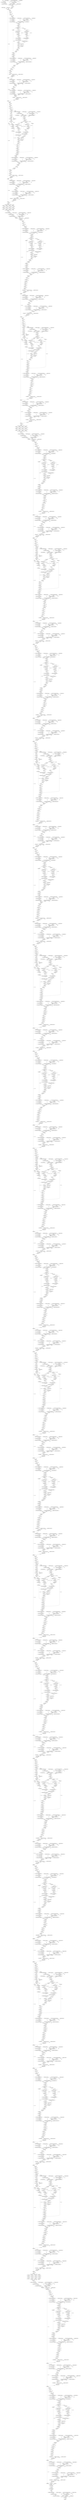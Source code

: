 strict digraph  {
"0 features_0_2_weight" [id=0, type=get_attr];
"1 features_0_2_bias" [id=1, type=get_attr];
"2 features_1_0_norm1_weight" [id=2, type=get_attr];
"3 features_1_0_norm1_bias" [id=3, type=get_attr];
"4 features_1_0_norm2_weight" [id=4, type=get_attr];
"5 features_1_0_norm2_bias" [id=5, type=get_attr];
"6 features_1_1_norm1_weight" [id=6, type=get_attr];
"7 features_1_1_norm1_bias" [id=7, type=get_attr];
"8 features_1_1_norm2_weight" [id=8, type=get_attr];
"9 features_1_1_norm2_bias" [id=9, type=get_attr];
"10 features_2_norm_weight" [id=10, type=get_attr];
"11 features_2_norm_bias" [id=11, type=get_attr];
"12 features_3_0_norm1_weight" [id=12, type=get_attr];
"13 features_3_0_norm1_bias" [id=13, type=get_attr];
"14 features_3_0_norm2_weight" [id=14, type=get_attr];
"15 features_3_0_norm2_bias" [id=15, type=get_attr];
"16 features_3_1_norm1_weight" [id=16, type=get_attr];
"17 features_3_1_norm1_bias" [id=17, type=get_attr];
"18 features_3_1_norm2_weight" [id=18, type=get_attr];
"19 features_3_1_norm2_bias" [id=19, type=get_attr];
"20 features_4_norm_weight" [id=20, type=get_attr];
"21 features_4_norm_bias" [id=21, type=get_attr];
"22 features_5_0_norm1_weight" [id=22, type=get_attr];
"23 features_5_0_norm1_bias" [id=23, type=get_attr];
"24 features_5_0_norm2_weight" [id=24, type=get_attr];
"25 features_5_0_norm2_bias" [id=25, type=get_attr];
"26 features_5_1_norm1_weight" [id=26, type=get_attr];
"27 features_5_1_norm1_bias" [id=27, type=get_attr];
"28 features_5_1_norm2_weight" [id=28, type=get_attr];
"29 features_5_1_norm2_bias" [id=29, type=get_attr];
"30 features_5_2_norm1_weight" [id=30, type=get_attr];
"31 features_5_2_norm1_bias" [id=31, type=get_attr];
"32 features_5_2_norm2_weight" [id=32, type=get_attr];
"33 features_5_2_norm2_bias" [id=33, type=get_attr];
"34 features_5_3_norm1_weight" [id=34, type=get_attr];
"35 features_5_3_norm1_bias" [id=35, type=get_attr];
"36 features_5_3_norm2_weight" [id=36, type=get_attr];
"37 features_5_3_norm2_bias" [id=37, type=get_attr];
"38 features_5_4_norm1_weight" [id=38, type=get_attr];
"39 features_5_4_norm1_bias" [id=39, type=get_attr];
"40 features_5_4_norm2_weight" [id=40, type=get_attr];
"41 features_5_4_norm2_bias" [id=41, type=get_attr];
"42 features_5_5_norm1_weight" [id=42, type=get_attr];
"43 features_5_5_norm1_bias" [id=43, type=get_attr];
"44 features_5_5_norm2_weight" [id=44, type=get_attr];
"45 features_5_5_norm2_bias" [id=45, type=get_attr];
"46 features_5_6_norm1_weight" [id=46, type=get_attr];
"47 features_5_6_norm1_bias" [id=47, type=get_attr];
"48 features_5_6_norm2_weight" [id=48, type=get_attr];
"49 features_5_6_norm2_bias" [id=49, type=get_attr];
"50 features_5_7_norm1_weight" [id=50, type=get_attr];
"51 features_5_7_norm1_bias" [id=51, type=get_attr];
"52 features_5_7_norm2_weight" [id=52, type=get_attr];
"53 features_5_7_norm2_bias" [id=53, type=get_attr];
"54 features_5_8_norm1_weight" [id=54, type=get_attr];
"55 features_5_8_norm1_bias" [id=55, type=get_attr];
"56 features_5_8_norm2_weight" [id=56, type=get_attr];
"57 features_5_8_norm2_bias" [id=57, type=get_attr];
"58 features_5_9_norm1_weight" [id=58, type=get_attr];
"59 features_5_9_norm1_bias" [id=59, type=get_attr];
"60 features_5_9_norm2_weight" [id=60, type=get_attr];
"61 features_5_9_norm2_bias" [id=61, type=get_attr];
"62 features_5_10_norm1_weight" [id=62, type=get_attr];
"63 features_5_10_norm1_bias" [id=63, type=get_attr];
"64 features_5_10_norm2_weight" [id=64, type=get_attr];
"65 features_5_10_norm2_bias" [id=65, type=get_attr];
"66 features_5_11_norm1_weight" [id=66, type=get_attr];
"67 features_5_11_norm1_bias" [id=67, type=get_attr];
"68 features_5_11_norm2_weight" [id=68, type=get_attr];
"69 features_5_11_norm2_bias" [id=69, type=get_attr];
"70 features_5_12_norm1_weight" [id=70, type=get_attr];
"71 features_5_12_norm1_bias" [id=71, type=get_attr];
"72 features_5_12_norm2_weight" [id=72, type=get_attr];
"73 features_5_12_norm2_bias" [id=73, type=get_attr];
"74 features_5_13_norm1_weight" [id=74, type=get_attr];
"75 features_5_13_norm1_bias" [id=75, type=get_attr];
"76 features_5_13_norm2_weight" [id=76, type=get_attr];
"77 features_5_13_norm2_bias" [id=77, type=get_attr];
"78 features_5_14_norm1_weight" [id=78, type=get_attr];
"79 features_5_14_norm1_bias" [id=79, type=get_attr];
"80 features_5_14_norm2_weight" [id=80, type=get_attr];
"81 features_5_14_norm2_bias" [id=81, type=get_attr];
"82 features_5_15_norm1_weight" [id=82, type=get_attr];
"83 features_5_15_norm1_bias" [id=83, type=get_attr];
"84 features_5_15_norm2_weight" [id=84, type=get_attr];
"85 features_5_15_norm2_bias" [id=85, type=get_attr];
"86 features_5_16_norm1_weight" [id=86, type=get_attr];
"87 features_5_16_norm1_bias" [id=87, type=get_attr];
"88 features_5_16_norm2_weight" [id=88, type=get_attr];
"89 features_5_16_norm2_bias" [id=89, type=get_attr];
"90 features_5_17_norm1_weight" [id=90, type=get_attr];
"91 features_5_17_norm1_bias" [id=91, type=get_attr];
"92 features_5_17_norm2_weight" [id=92, type=get_attr];
"93 features_5_17_norm2_bias" [id=93, type=get_attr];
"94 features_6_norm_weight" [id=94, type=get_attr];
"95 features_6_norm_bias" [id=95, type=get_attr];
"96 features_7_0_norm1_weight" [id=96, type=get_attr];
"97 features_7_0_norm1_bias" [id=97, type=get_attr];
"98 features_7_0_norm2_weight" [id=98, type=get_attr];
"99 features_7_0_norm2_bias" [id=99, type=get_attr];
"100 features_7_1_norm1_weight" [id=100, type=get_attr];
"101 features_7_1_norm1_bias" [id=101, type=get_attr];
"102 features_7_1_norm2_weight" [id=102, type=get_attr];
"103 features_7_1_norm2_bias" [id=103, type=get_attr];
"104 norm_weight" [id=104, type=get_attr];
"105 norm_bias" [id=105, type=get_attr];
"106 x" [id=106, type=input];
"107 quantize_per_tensor_default" [id=107, type=quantize_per_tensor];
"108 dequantize_per_tensor_default" [id=108, type=dequantize_per_tensor];
"109 conv2d_scale_0" [id=109, type=get_attr];
"110 conv2d_zero_point_0" [id=110, type=get_attr];
"111 compressed_weight_updated_constant0" [id=111, type=get_attr];
"112 quantize_per_channel_default" [id=112, type=quantize_per_channel];
"113 dequantize_per_channel_default" [id=113, type=dequantize_per_channel];
"114 features_0_0_bias_0_0" [id=114, type=get_attr];
"115 conv2d" [id=115, type=conv2d];
"116 permute" [id=116, type=permute];
"117 layer_norm" [id=117, type=layer_norm];
"118 _frozen_param0" [id=118, type=get_attr];
"119 pad" [id=119, type=pad];
"120 view_2" [id=120, type=view];
"121 permute_2" [id=121, type=permute];
"122 reshape" [id=122, type=reshape];
"123 reshape_0_0_nncf_smooth_quant_0" [id=123, type=call_module];
"124 quantize_per_tensor_default_1" [id=124, type=quantize_per_tensor];
"125 dequantize_per_tensor_default_1" [id=125, type=dequantize_per_tensor];
"126 linear_2_scale_0" [id=126, type=get_attr];
"127 linear_2_zero_point_0" [id=127, type=get_attr];
"128 compressed_weight_updated_constant1" [id=128, type=get_attr];
"129 quantize_per_channel_default_2" [id=129, type=quantize_per_channel];
"130 dequantize_per_channel_default_2" [id=130, type=dequantize_per_channel];
"131 _frozen_param1_0_0" [id=131, type=get_attr];
"132 linear_2" [id=132, type=linear];
"133 reshape_1" [id=133, type=reshape];
"134 permute_3" [id=134, type=permute];
"135 select" [id=135, type=select];
"136 select_1" [id=136, type=select];
"137 select_2" [id=137, type=select];
"138 linalg_vector_norm" [id=138, type=linalg_vector_norm];
"139 clamp_min" [id=139, type=clamp_min];
"140 expand_as" [id=140, type=expand_as];
"141 div" [id=141, type=div];
"142 quantize_per_tensor_default_2" [id=142, type=quantize_per_tensor];
"143 dequantize_per_tensor_default_2" [id=143, type=dequantize_per_tensor];
"144 linalg_vector_norm_1" [id=144, type=linalg_vector_norm];
"145 clamp_min_1" [id=145, type=clamp_min];
"146 expand_as_1" [id=146, type=expand_as];
"147 div_1" [id=147, type=div];
"148 quantize_per_tensor_default_3" [id=148, type=quantize_per_tensor];
"149 dequantize_per_tensor_default_3" [id=149, type=dequantize_per_tensor];
"150 transpose" [id=150, type=transpose];
"151 matmul" [id=151, type=matmul];
"152 _frozen_param3" [id=152, type=get_attr];
"153 mul_1" [id=153, type=mul];
"154 add" [id=154, type=add];
"155 softmax" [id=155, type=softmax];
"156 dropout" [id=156, type=dropout];
"157 matmul_1" [id=157, type=matmul];
"158 transpose_1" [id=158, type=transpose];
"159 reshape_2" [id=159, type=reshape];
"160 reshape_2_0_0_nncf_smooth_quant_0" [id=160, type=call_module];
"161 quantize_per_tensor_default_4" [id=161, type=quantize_per_tensor];
"162 dequantize_per_tensor_default_4" [id=162, type=dequantize_per_tensor];
"163 linear_3_scale_0" [id=163, type=get_attr];
"164 linear_3_zero_point_0" [id=164, type=get_attr];
"165 compressed_weight_updated_constant2" [id=165, type=get_attr];
"166 quantize_per_channel_default_3" [id=166, type=quantize_per_channel];
"167 dequantize_per_channel_default_3" [id=167, type=dequantize_per_channel];
"168 features_1_0_attn_proj_bias_0_0" [id=168, type=get_attr];
"169 linear_3" [id=169, type=linear];
"170 dropout_1" [id=170, type=dropout];
"171 view_3" [id=171, type=view];
"172 permute_4" [id=172, type=permute];
"173 reshape_3" [id=173, type=reshape];
"174 slice_2" [id=174, type=slice];
"175 slice_3" [id=175, type=slice];
"176 layer_norm_1" [id=176, type=layer_norm];
"177 add_1" [id=177, type=add];
"178 add_1_0_0_nncf_smooth_quant_0" [id=178, type=call_module];
"179 quantize_per_tensor_default_5" [id=179, type=quantize_per_tensor];
"180 dequantize_per_tensor_default_5" [id=180, type=dequantize_per_tensor];
"181 linear_4_scale_0" [id=181, type=get_attr];
"182 linear_4_zero_point_0" [id=182, type=get_attr];
"183 compressed_weight_updated_constant3" [id=183, type=get_attr];
"184 quantize_per_channel_default_4" [id=184, type=quantize_per_channel];
"185 dequantize_per_channel_default_4" [id=185, type=dequantize_per_channel];
"186 features_1_0_mlp_0_bias_0_0" [id=186, type=get_attr];
"187 linear_4" [id=187, type=linear];
"188 gelu" [id=188, type=gelu];
"189 dropout_2" [id=189, type=dropout];
"190 dropout_2_0_0_nncf_smooth_quant_0" [id=190, type=call_module];
"191 quantize_per_tensor_default_6" [id=191, type=quantize_per_tensor];
"192 dequantize_per_tensor_default_6" [id=192, type=dequantize_per_tensor];
"193 linear_5_scale_0" [id=193, type=get_attr];
"194 linear_5_zero_point_0" [id=194, type=get_attr];
"195 compressed_weight_updated_constant4" [id=195, type=get_attr];
"196 quantize_per_channel_default_5" [id=196, type=quantize_per_channel];
"197 dequantize_per_channel_default_5" [id=197, type=dequantize_per_channel];
"198 features_1_0_mlp_3_bias_0_0" [id=198, type=get_attr];
"199 linear_5" [id=199, type=linear];
"200 dropout_3" [id=200, type=dropout];
"201 layer_norm_2" [id=201, type=layer_norm];
"202 add_2" [id=202, type=add];
"203 _frozen_param4" [id=203, type=get_attr];
"204 pad_1" [id=204, type=pad];
"205 roll" [id=205, type=roll];
"206 view_6" [id=206, type=view];
"207 permute_6" [id=207, type=permute];
"208 reshape_4" [id=208, type=reshape];
"209 reshape_4_0_0_nncf_smooth_quant_0" [id=209, type=call_module];
"210 quantize_per_tensor_default_7" [id=210, type=quantize_per_tensor];
"211 dequantize_per_tensor_default_7" [id=211, type=dequantize_per_tensor];
"212 linear_8_scale_0" [id=212, type=get_attr];
"213 linear_8_zero_point_0" [id=213, type=get_attr];
"214 compressed_weight_updated_constant5" [id=214, type=get_attr];
"215 quantize_per_channel_default_7" [id=215, type=quantize_per_channel];
"216 dequantize_per_channel_default_7" [id=216, type=dequantize_per_channel];
"217 _frozen_param5_0_0" [id=217, type=get_attr];
"218 linear_8" [id=218, type=linear];
"219 reshape_5" [id=219, type=reshape];
"220 permute_7" [id=220, type=permute];
"221 select_3" [id=221, type=select];
"222 select_4" [id=222, type=select];
"223 select_5" [id=223, type=select];
"224 linalg_vector_norm_2" [id=224, type=linalg_vector_norm];
"225 clamp_min_2" [id=225, type=clamp_min];
"226 expand_as_2" [id=226, type=expand_as];
"227 div_2" [id=227, type=div];
"228 quantize_per_tensor_default_8" [id=228, type=quantize_per_tensor];
"229 dequantize_per_tensor_default_8" [id=229, type=dequantize_per_tensor];
"230 linalg_vector_norm_3" [id=230, type=linalg_vector_norm];
"231 clamp_min_3" [id=231, type=clamp_min];
"232 expand_as_3" [id=232, type=expand_as];
"233 div_3" [id=233, type=div];
"234 quantize_per_tensor_default_9" [id=234, type=quantize_per_tensor];
"235 dequantize_per_tensor_default_9" [id=235, type=dequantize_per_tensor];
"236 transpose_2" [id=236, type=transpose];
"237 matmul_2" [id=237, type=matmul];
"238 _frozen_param7" [id=238, type=get_attr];
"239 mul_3" [id=239, type=mul];
"240 add_3" [id=240, type=add];
"241 new_zeros" [id=241, type=new_zeros];
"242 view_7" [id=242, type=view];
"243 permute_8" [id=243, type=permute];
"244 reshape_6" [id=244, type=reshape];
"245 unsqueeze_2" [id=245, type=unsqueeze];
"246 unsqueeze_3" [id=246, type=unsqueeze];
"247 sub" [id=247, type=sub];
"248 ne" [id=248, type=ne];
"249 masked_fill" [id=249, type=masked_fill];
"250 eq" [id=250, type=eq];
"251 masked_fill_1" [id=251, type=masked_fill];
"252 view_8" [id=252, type=view];
"253 unsqueeze_4" [id=253, type=unsqueeze];
"254 unsqueeze_5" [id=254, type=unsqueeze];
"255 add_4" [id=255, type=add];
"256 view_9" [id=256, type=view];
"257 softmax_1" [id=257, type=softmax];
"258 dropout_4" [id=258, type=dropout];
"259 matmul_3" [id=259, type=matmul];
"260 transpose_3" [id=260, type=transpose];
"261 reshape_7" [id=261, type=reshape];
"262 reshape_7_0_0_nncf_smooth_quant_0" [id=262, type=call_module];
"263 quantize_per_tensor_default_10" [id=263, type=quantize_per_tensor];
"264 dequantize_per_tensor_default_10" [id=264, type=dequantize_per_tensor];
"265 linear_9_scale_0" [id=265, type=get_attr];
"266 linear_9_zero_point_0" [id=266, type=get_attr];
"267 compressed_weight_updated_constant6" [id=267, type=get_attr];
"268 quantize_per_channel_default_8" [id=268, type=quantize_per_channel];
"269 dequantize_per_channel_default_8" [id=269, type=dequantize_per_channel];
"270 features_1_1_attn_proj_bias_0_0" [id=270, type=get_attr];
"271 linear_9" [id=271, type=linear];
"272 dropout_5" [id=272, type=dropout];
"273 view_10" [id=273, type=view];
"274 permute_9" [id=274, type=permute];
"275 reshape_8" [id=275, type=reshape];
"276 roll_1" [id=276, type=roll];
"277 slice_23" [id=277, type=slice];
"278 slice_24" [id=278, type=slice];
"279 layer_norm_3" [id=279, type=layer_norm];
"280 add_5" [id=280, type=add];
"281 add_5_0_0_nncf_smooth_quant_0" [id=281, type=call_module];
"282 quantize_per_tensor_default_11" [id=282, type=quantize_per_tensor];
"283 dequantize_per_tensor_default_11" [id=283, type=dequantize_per_tensor];
"284 linear_10_scale_0" [id=284, type=get_attr];
"285 linear_10_zero_point_0" [id=285, type=get_attr];
"286 compressed_weight_updated_constant7" [id=286, type=get_attr];
"287 quantize_per_channel_default_9" [id=287, type=quantize_per_channel];
"288 dequantize_per_channel_default_9" [id=288, type=dequantize_per_channel];
"289 features_1_1_mlp_0_bias_0_0" [id=289, type=get_attr];
"290 linear_10" [id=290, type=linear];
"291 gelu_1" [id=291, type=gelu];
"292 dropout_6" [id=292, type=dropout];
"293 dropout_6_0_0_nncf_smooth_quant_0" [id=293, type=call_module];
"294 quantize_per_tensor_default_12" [id=294, type=quantize_per_tensor];
"295 dequantize_per_tensor_default_12" [id=295, type=dequantize_per_tensor];
"296 linear_11_scale_0" [id=296, type=get_attr];
"297 linear_11_zero_point_0" [id=297, type=get_attr];
"298 compressed_weight_updated_constant8" [id=298, type=get_attr];
"299 quantize_per_channel_default_10" [id=299, type=quantize_per_channel];
"300 dequantize_per_channel_default_10" [id=300, type=dequantize_per_channel];
"301 features_1_1_mlp_3_bias_0_0" [id=301, type=get_attr];
"302 linear_11" [id=302, type=linear];
"303 dropout_7" [id=303, type=dropout];
"304 layer_norm_4" [id=304, type=layer_norm];
"305 add_6" [id=305, type=add];
"306 pad_2" [id=306, type=pad];
"307 slice_25" [id=307, type=slice];
"308 slice_26" [id=308, type=slice];
"309 slice_27" [id=309, type=slice];
"310 slice_28" [id=310, type=slice];
"311 slice_29" [id=311, type=slice];
"312 slice_30" [id=312, type=slice];
"313 slice_31" [id=313, type=slice];
"314 slice_32" [id=314, type=slice];
"315 slice_33" [id=315, type=slice];
"316 slice_34" [id=316, type=slice];
"317 slice_35" [id=317, type=slice];
"318 slice_36" [id=318, type=slice];
"319 cat" [id=319, type=cat];
"320 cat_0_0_nncf_smooth_quant_0" [id=320, type=call_module];
"321 quantize_per_tensor_default_13" [id=321, type=quantize_per_tensor];
"322 dequantize_per_tensor_default_13" [id=322, type=dequantize_per_tensor];
"323 linear_12_scale_0" [id=323, type=get_attr];
"324 linear_12_zero_point_0" [id=324, type=get_attr];
"325 compressed_weight_updated_constant9" [id=325, type=get_attr];
"326 quantize_per_channel_default_11" [id=326, type=quantize_per_channel];
"327 dequantize_per_channel_default_11" [id=327, type=dequantize_per_channel];
"328 linear_12" [id=328, type=linear];
"329 layer_norm_5" [id=329, type=layer_norm];
"330 _frozen_param17" [id=330, type=get_attr];
"331 pad_3" [id=331, type=pad];
"332 view_13" [id=332, type=view];
"333 permute_11" [id=333, type=permute];
"334 reshape_9" [id=334, type=reshape];
"335 reshape_9_0_0_nncf_smooth_quant_0" [id=335, type=call_module];
"336 quantize_per_tensor_default_14" [id=336, type=quantize_per_tensor];
"337 dequantize_per_tensor_default_14" [id=337, type=dequantize_per_tensor];
"338 linear_15_scale_0" [id=338, type=get_attr];
"339 linear_15_zero_point_0" [id=339, type=get_attr];
"340 compressed_weight_updated_constant10" [id=340, type=get_attr];
"341 quantize_per_channel_default_13" [id=341, type=quantize_per_channel];
"342 dequantize_per_channel_default_13" [id=342, type=dequantize_per_channel];
"343 _frozen_param18_0_0" [id=343, type=get_attr];
"344 linear_15" [id=344, type=linear];
"345 reshape_10" [id=345, type=reshape];
"346 permute_12" [id=346, type=permute];
"347 select_6" [id=347, type=select];
"348 select_7" [id=348, type=select];
"349 select_8" [id=349, type=select];
"350 linalg_vector_norm_4" [id=350, type=linalg_vector_norm];
"351 clamp_min_4" [id=351, type=clamp_min];
"352 expand_as_4" [id=352, type=expand_as];
"353 div_4" [id=353, type=div];
"354 quantize_per_tensor_default_15" [id=354, type=quantize_per_tensor];
"355 dequantize_per_tensor_default_15" [id=355, type=dequantize_per_tensor];
"356 linalg_vector_norm_5" [id=356, type=linalg_vector_norm];
"357 clamp_min_5" [id=357, type=clamp_min];
"358 expand_as_5" [id=358, type=expand_as];
"359 div_5" [id=359, type=div];
"360 quantize_per_tensor_default_16" [id=360, type=quantize_per_tensor];
"361 dequantize_per_tensor_default_16" [id=361, type=dequantize_per_tensor];
"362 transpose_4" [id=362, type=transpose];
"363 matmul_4" [id=363, type=matmul];
"364 _frozen_param20" [id=364, type=get_attr];
"365 mul_5" [id=365, type=mul];
"366 add_7" [id=366, type=add];
"367 softmax_2" [id=367, type=softmax];
"368 dropout_8" [id=368, type=dropout];
"369 matmul_5" [id=369, type=matmul];
"370 transpose_5" [id=370, type=transpose];
"371 reshape_11" [id=371, type=reshape];
"372 reshape_11_0_0_nncf_smooth_quant_0" [id=372, type=call_module];
"373 quantize_per_tensor_default_17" [id=373, type=quantize_per_tensor];
"374 dequantize_per_tensor_default_17" [id=374, type=dequantize_per_tensor];
"375 linear_16_scale_0" [id=375, type=get_attr];
"376 linear_16_zero_point_0" [id=376, type=get_attr];
"377 compressed_weight_updated_constant11" [id=377, type=get_attr];
"378 quantize_per_channel_default_14" [id=378, type=quantize_per_channel];
"379 dequantize_per_channel_default_14" [id=379, type=dequantize_per_channel];
"380 features_3_0_attn_proj_bias_0_0" [id=380, type=get_attr];
"381 linear_16" [id=381, type=linear];
"382 dropout_9" [id=382, type=dropout];
"383 view_14" [id=383, type=view];
"384 permute_13" [id=384, type=permute];
"385 reshape_12" [id=385, type=reshape];
"386 slice_38" [id=386, type=slice];
"387 slice_39" [id=387, type=slice];
"388 slice_40" [id=388, type=slice];
"389 slice_41" [id=389, type=slice];
"390 contiguous_3" [id=390, type=contiguous];
"391 layer_norm_6" [id=391, type=layer_norm];
"392 add_8" [id=392, type=add];
"393 add_8_0_0_nncf_smooth_quant_0" [id=393, type=call_module];
"394 quantize_per_tensor_default_18" [id=394, type=quantize_per_tensor];
"395 dequantize_per_tensor_default_18" [id=395, type=dequantize_per_tensor];
"396 linear_17_scale_0" [id=396, type=get_attr];
"397 linear_17_zero_point_0" [id=397, type=get_attr];
"398 compressed_weight_updated_constant12" [id=398, type=get_attr];
"399 quantize_per_channel_default_15" [id=399, type=quantize_per_channel];
"400 dequantize_per_channel_default_15" [id=400, type=dequantize_per_channel];
"401 features_3_0_mlp_0_bias_0_0" [id=401, type=get_attr];
"402 linear_17" [id=402, type=linear];
"403 gelu_2" [id=403, type=gelu];
"404 dropout_10" [id=404, type=dropout];
"405 dropout_10_0_0_nncf_smooth_quant_0" [id=405, type=call_module];
"406 quantize_per_tensor_default_19" [id=406, type=quantize_per_tensor];
"407 dequantize_per_tensor_default_19" [id=407, type=dequantize_per_tensor];
"408 linear_18_scale_0" [id=408, type=get_attr];
"409 linear_18_zero_point_0" [id=409, type=get_attr];
"410 compressed_weight_updated_constant13" [id=410, type=get_attr];
"411 quantize_per_channel_default_16" [id=411, type=quantize_per_channel];
"412 dequantize_per_channel_default_16" [id=412, type=dequantize_per_channel];
"413 features_3_0_mlp_3_bias_0_0" [id=413, type=get_attr];
"414 linear_18" [id=414, type=linear];
"415 dropout_11" [id=415, type=dropout];
"416 layer_norm_7" [id=416, type=layer_norm];
"417 add_9" [id=417, type=add];
"418 _frozen_param21" [id=418, type=get_attr];
"419 pad_4" [id=419, type=pad];
"420 roll_2" [id=420, type=roll];
"421 view_17" [id=421, type=view];
"422 permute_15" [id=422, type=permute];
"423 reshape_13" [id=423, type=reshape];
"424 reshape_13_0_0_nncf_smooth_quant_0" [id=424, type=call_module];
"425 quantize_per_tensor_default_20" [id=425, type=quantize_per_tensor];
"426 dequantize_per_tensor_default_20" [id=426, type=dequantize_per_tensor];
"427 linear_21_scale_0" [id=427, type=get_attr];
"428 linear_21_zero_point_0" [id=428, type=get_attr];
"429 compressed_weight_updated_constant14" [id=429, type=get_attr];
"430 quantize_per_channel_default_18" [id=430, type=quantize_per_channel];
"431 dequantize_per_channel_default_18" [id=431, type=dequantize_per_channel];
"432 _frozen_param22_0_0" [id=432, type=get_attr];
"433 linear_21" [id=433, type=linear];
"434 reshape_14" [id=434, type=reshape];
"435 permute_16" [id=435, type=permute];
"436 select_9" [id=436, type=select];
"437 select_10" [id=437, type=select];
"438 select_11" [id=438, type=select];
"439 linalg_vector_norm_6" [id=439, type=linalg_vector_norm];
"440 clamp_min_6" [id=440, type=clamp_min];
"441 expand_as_6" [id=441, type=expand_as];
"442 div_6" [id=442, type=div];
"443 quantize_per_tensor_default_21" [id=443, type=quantize_per_tensor];
"444 dequantize_per_tensor_default_21" [id=444, type=dequantize_per_tensor];
"445 linalg_vector_norm_7" [id=445, type=linalg_vector_norm];
"446 clamp_min_7" [id=446, type=clamp_min];
"447 expand_as_7" [id=447, type=expand_as];
"448 div_7" [id=448, type=div];
"449 quantize_per_tensor_default_22" [id=449, type=quantize_per_tensor];
"450 dequantize_per_tensor_default_22" [id=450, type=dequantize_per_tensor];
"451 transpose_6" [id=451, type=transpose];
"452 matmul_6" [id=452, type=matmul];
"453 _frozen_param24" [id=453, type=get_attr];
"454 mul_7" [id=454, type=mul];
"455 add_10" [id=455, type=add];
"456 new_zeros_1" [id=456, type=new_zeros];
"457 view_18" [id=457, type=view];
"458 permute_17" [id=458, type=permute];
"459 reshape_15" [id=459, type=reshape];
"460 unsqueeze_8" [id=460, type=unsqueeze];
"461 unsqueeze_9" [id=461, type=unsqueeze];
"462 sub_1" [id=462, type=sub];
"463 ne_1" [id=463, type=ne];
"464 masked_fill_2" [id=464, type=masked_fill];
"465 eq_1" [id=465, type=eq];
"466 masked_fill_3" [id=466, type=masked_fill];
"467 view_19" [id=467, type=view];
"468 unsqueeze_10" [id=468, type=unsqueeze];
"469 unsqueeze_11" [id=469, type=unsqueeze];
"470 add_11" [id=470, type=add];
"471 view_20" [id=471, type=view];
"472 softmax_3" [id=472, type=softmax];
"473 dropout_12" [id=473, type=dropout];
"474 matmul_7" [id=474, type=matmul];
"475 transpose_7" [id=475, type=transpose];
"476 reshape_16" [id=476, type=reshape];
"477 reshape_16_0_0_nncf_smooth_quant_0" [id=477, type=call_module];
"478 quantize_per_tensor_default_23" [id=478, type=quantize_per_tensor];
"479 dequantize_per_tensor_default_23" [id=479, type=dequantize_per_tensor];
"480 linear_22_scale_0" [id=480, type=get_attr];
"481 linear_22_zero_point_0" [id=481, type=get_attr];
"482 compressed_weight_updated_constant15" [id=482, type=get_attr];
"483 quantize_per_channel_default_19" [id=483, type=quantize_per_channel];
"484 dequantize_per_channel_default_19" [id=484, type=dequantize_per_channel];
"485 features_3_1_attn_proj_bias_0_0" [id=485, type=get_attr];
"486 linear_22" [id=486, type=linear];
"487 dropout_13" [id=487, type=dropout];
"488 view_21" [id=488, type=view];
"489 permute_18" [id=489, type=permute];
"490 reshape_17" [id=490, type=reshape];
"491 roll_3" [id=491, type=roll];
"492 slice_61" [id=492, type=slice];
"493 slice_62" [id=493, type=slice];
"494 slice_63" [id=494, type=slice];
"495 slice_64" [id=495, type=slice];
"496 contiguous_5" [id=496, type=contiguous];
"497 layer_norm_8" [id=497, type=layer_norm];
"498 add_12" [id=498, type=add];
"499 add_12_0_0_nncf_smooth_quant_0" [id=499, type=call_module];
"500 quantize_per_tensor_default_24" [id=500, type=quantize_per_tensor];
"501 dequantize_per_tensor_default_24" [id=501, type=dequantize_per_tensor];
"502 linear_23_scale_0" [id=502, type=get_attr];
"503 linear_23_zero_point_0" [id=503, type=get_attr];
"504 compressed_weight_updated_constant16" [id=504, type=get_attr];
"505 quantize_per_channel_default_20" [id=505, type=quantize_per_channel];
"506 dequantize_per_channel_default_20" [id=506, type=dequantize_per_channel];
"507 features_3_1_mlp_0_bias_0_0" [id=507, type=get_attr];
"508 linear_23" [id=508, type=linear];
"509 gelu_3" [id=509, type=gelu];
"510 dropout_14" [id=510, type=dropout];
"511 dropout_14_0_0_nncf_smooth_quant_0" [id=511, type=call_module];
"512 quantize_per_tensor_default_25" [id=512, type=quantize_per_tensor];
"513 dequantize_per_tensor_default_25" [id=513, type=dequantize_per_tensor];
"514 linear_24_scale_0" [id=514, type=get_attr];
"515 linear_24_zero_point_0" [id=515, type=get_attr];
"516 compressed_weight_updated_constant17" [id=516, type=get_attr];
"517 quantize_per_channel_default_21" [id=517, type=quantize_per_channel];
"518 dequantize_per_channel_default_21" [id=518, type=dequantize_per_channel];
"519 features_3_1_mlp_3_bias_0_0" [id=519, type=get_attr];
"520 linear_24" [id=520, type=linear];
"521 dropout_15" [id=521, type=dropout];
"522 layer_norm_9" [id=522, type=layer_norm];
"523 add_13" [id=523, type=add];
"524 pad_5" [id=524, type=pad];
"525 slice_65" [id=525, type=slice];
"526 slice_66" [id=526, type=slice];
"527 slice_67" [id=527, type=slice];
"528 slice_68" [id=528, type=slice];
"529 slice_69" [id=529, type=slice];
"530 slice_70" [id=530, type=slice];
"531 slice_71" [id=531, type=slice];
"532 slice_72" [id=532, type=slice];
"533 slice_73" [id=533, type=slice];
"534 slice_74" [id=534, type=slice];
"535 slice_75" [id=535, type=slice];
"536 slice_76" [id=536, type=slice];
"537 cat_1" [id=537, type=cat];
"538 cat_1_0_0_nncf_smooth_quant_0" [id=538, type=call_module];
"539 quantize_per_tensor_default_26" [id=539, type=quantize_per_tensor];
"540 dequantize_per_tensor_default_26" [id=540, type=dequantize_per_tensor];
"541 linear_25_scale_0" [id=541, type=get_attr];
"542 linear_25_zero_point_0" [id=542, type=get_attr];
"543 compressed_weight_updated_constant18" [id=543, type=get_attr];
"544 quantize_per_channel_default_22" [id=544, type=quantize_per_channel];
"545 dequantize_per_channel_default_22" [id=545, type=dequantize_per_channel];
"546 linear_25" [id=546, type=linear];
"547 layer_norm_10" [id=547, type=layer_norm];
"548 _frozen_param34" [id=548, type=get_attr];
"549 pad_6" [id=549, type=pad];
"550 view_24" [id=550, type=view];
"551 permute_20" [id=551, type=permute];
"552 reshape_18" [id=552, type=reshape];
"553 reshape_18_0_0_nncf_smooth_quant_0" [id=553, type=call_module];
"554 quantize_per_tensor_default_27" [id=554, type=quantize_per_tensor];
"555 dequantize_per_tensor_default_27" [id=555, type=dequantize_per_tensor];
"556 linear_28_scale_0" [id=556, type=get_attr];
"557 linear_28_zero_point_0" [id=557, type=get_attr];
"558 compressed_weight_updated_constant19" [id=558, type=get_attr];
"559 quantize_per_channel_default_24" [id=559, type=quantize_per_channel];
"560 dequantize_per_channel_default_24" [id=560, type=dequantize_per_channel];
"561 _frozen_param35_0_0" [id=561, type=get_attr];
"562 linear_28" [id=562, type=linear];
"563 reshape_19" [id=563, type=reshape];
"564 permute_21" [id=564, type=permute];
"565 select_12" [id=565, type=select];
"566 select_13" [id=566, type=select];
"567 select_14" [id=567, type=select];
"568 linalg_vector_norm_8" [id=568, type=linalg_vector_norm];
"569 clamp_min_8" [id=569, type=clamp_min];
"570 expand_as_8" [id=570, type=expand_as];
"571 div_8" [id=571, type=div];
"572 quantize_per_tensor_default_28" [id=572, type=quantize_per_tensor];
"573 dequantize_per_tensor_default_28" [id=573, type=dequantize_per_tensor];
"574 linalg_vector_norm_9" [id=574, type=linalg_vector_norm];
"575 clamp_min_9" [id=575, type=clamp_min];
"576 expand_as_9" [id=576, type=expand_as];
"577 div_9" [id=577, type=div];
"578 quantize_per_tensor_default_29" [id=578, type=quantize_per_tensor];
"579 dequantize_per_tensor_default_29" [id=579, type=dequantize_per_tensor];
"580 transpose_8" [id=580, type=transpose];
"581 matmul_8" [id=581, type=matmul];
"582 _frozen_param37" [id=582, type=get_attr];
"583 mul_9" [id=583, type=mul];
"584 add_14" [id=584, type=add];
"585 softmax_4" [id=585, type=softmax];
"586 dropout_16" [id=586, type=dropout];
"587 matmul_9" [id=587, type=matmul];
"588 transpose_9" [id=588, type=transpose];
"589 reshape_20" [id=589, type=reshape];
"590 reshape_20_0_0_nncf_smooth_quant_0" [id=590, type=call_module];
"591 quantize_per_tensor_default_30" [id=591, type=quantize_per_tensor];
"592 dequantize_per_tensor_default_30" [id=592, type=dequantize_per_tensor];
"593 linear_29_scale_0" [id=593, type=get_attr];
"594 linear_29_zero_point_0" [id=594, type=get_attr];
"595 compressed_weight_updated_constant20" [id=595, type=get_attr];
"596 quantize_per_channel_default_25" [id=596, type=quantize_per_channel];
"597 dequantize_per_channel_default_25" [id=597, type=dequantize_per_channel];
"598 features_5_0_attn_proj_bias_0_0" [id=598, type=get_attr];
"599 linear_29" [id=599, type=linear];
"600 dropout_17" [id=600, type=dropout];
"601 view_25" [id=601, type=view];
"602 permute_22" [id=602, type=permute];
"603 reshape_21" [id=603, type=reshape];
"604 slice_78" [id=604, type=slice];
"605 slice_79" [id=605, type=slice];
"606 slice_80" [id=606, type=slice];
"607 slice_81" [id=607, type=slice];
"608 contiguous_7" [id=608, type=contiguous];
"609 layer_norm_11" [id=609, type=layer_norm];
"610 add_15" [id=610, type=add];
"611 add_15_0_0_nncf_smooth_quant_0" [id=611, type=call_module];
"612 quantize_per_tensor_default_31" [id=612, type=quantize_per_tensor];
"613 dequantize_per_tensor_default_31" [id=613, type=dequantize_per_tensor];
"614 linear_30_scale_0" [id=614, type=get_attr];
"615 linear_30_zero_point_0" [id=615, type=get_attr];
"616 compressed_weight_updated_constant21" [id=616, type=get_attr];
"617 quantize_per_channel_default_26" [id=617, type=quantize_per_channel];
"618 dequantize_per_channel_default_26" [id=618, type=dequantize_per_channel];
"619 features_5_0_mlp_0_bias_0_0" [id=619, type=get_attr];
"620 linear_30" [id=620, type=linear];
"621 gelu_4" [id=621, type=gelu];
"622 dropout_18" [id=622, type=dropout];
"623 dropout_18_0_0_nncf_smooth_quant_0" [id=623, type=call_module];
"624 quantize_per_tensor_default_32" [id=624, type=quantize_per_tensor];
"625 dequantize_per_tensor_default_32" [id=625, type=dequantize_per_tensor];
"626 linear_31_scale_0" [id=626, type=get_attr];
"627 linear_31_zero_point_0" [id=627, type=get_attr];
"628 compressed_weight_updated_constant22" [id=628, type=get_attr];
"629 quantize_per_channel_default_27" [id=629, type=quantize_per_channel];
"630 dequantize_per_channel_default_27" [id=630, type=dequantize_per_channel];
"631 features_5_0_mlp_3_bias_0_0" [id=631, type=get_attr];
"632 linear_31" [id=632, type=linear];
"633 dropout_19" [id=633, type=dropout];
"634 layer_norm_12" [id=634, type=layer_norm];
"635 add_16" [id=635, type=add];
"636 _frozen_param38" [id=636, type=get_attr];
"637 pad_7" [id=637, type=pad];
"638 roll_4" [id=638, type=roll];
"639 view_28" [id=639, type=view];
"640 permute_24" [id=640, type=permute];
"641 reshape_22" [id=641, type=reshape];
"642 reshape_22_0_0_nncf_smooth_quant_0" [id=642, type=call_module];
"643 quantize_per_tensor_default_33" [id=643, type=quantize_per_tensor];
"644 dequantize_per_tensor_default_33" [id=644, type=dequantize_per_tensor];
"645 linear_34_scale_0" [id=645, type=get_attr];
"646 linear_34_zero_point_0" [id=646, type=get_attr];
"647 compressed_weight_updated_constant23" [id=647, type=get_attr];
"648 quantize_per_channel_default_29" [id=648, type=quantize_per_channel];
"649 dequantize_per_channel_default_29" [id=649, type=dequantize_per_channel];
"650 _frozen_param39_0_0" [id=650, type=get_attr];
"651 linear_34" [id=651, type=linear];
"652 reshape_23" [id=652, type=reshape];
"653 permute_25" [id=653, type=permute];
"654 select_15" [id=654, type=select];
"655 select_16" [id=655, type=select];
"656 select_17" [id=656, type=select];
"657 linalg_vector_norm_10" [id=657, type=linalg_vector_norm];
"658 clamp_min_10" [id=658, type=clamp_min];
"659 expand_as_10" [id=659, type=expand_as];
"660 div_10" [id=660, type=div];
"661 quantize_per_tensor_default_34" [id=661, type=quantize_per_tensor];
"662 dequantize_per_tensor_default_34" [id=662, type=dequantize_per_tensor];
"663 linalg_vector_norm_11" [id=663, type=linalg_vector_norm];
"664 clamp_min_11" [id=664, type=clamp_min];
"665 expand_as_11" [id=665, type=expand_as];
"666 div_11" [id=666, type=div];
"667 quantize_per_tensor_default_35" [id=667, type=quantize_per_tensor];
"668 dequantize_per_tensor_default_35" [id=668, type=dequantize_per_tensor];
"669 transpose_10" [id=669, type=transpose];
"670 matmul_10" [id=670, type=matmul];
"671 _frozen_param41" [id=671, type=get_attr];
"672 mul_11" [id=672, type=mul];
"673 add_17" [id=673, type=add];
"674 new_zeros_2" [id=674, type=new_zeros];
"675 view_29" [id=675, type=view];
"676 permute_26" [id=676, type=permute];
"677 reshape_24" [id=677, type=reshape];
"678 unsqueeze_14" [id=678, type=unsqueeze];
"679 unsqueeze_15" [id=679, type=unsqueeze];
"680 sub_2" [id=680, type=sub];
"681 ne_2" [id=681, type=ne];
"682 masked_fill_4" [id=682, type=masked_fill];
"683 eq_2" [id=683, type=eq];
"684 masked_fill_5" [id=684, type=masked_fill];
"685 view_30" [id=685, type=view];
"686 unsqueeze_16" [id=686, type=unsqueeze];
"687 unsqueeze_17" [id=687, type=unsqueeze];
"688 add_18" [id=688, type=add];
"689 view_31" [id=689, type=view];
"690 softmax_5" [id=690, type=softmax];
"691 dropout_20" [id=691, type=dropout];
"692 matmul_11" [id=692, type=matmul];
"693 transpose_11" [id=693, type=transpose];
"694 reshape_25" [id=694, type=reshape];
"695 reshape_25_0_0_nncf_smooth_quant_0" [id=695, type=call_module];
"696 quantize_per_tensor_default_36" [id=696, type=quantize_per_tensor];
"697 dequantize_per_tensor_default_36" [id=697, type=dequantize_per_tensor];
"698 linear_35_scale_0" [id=698, type=get_attr];
"699 linear_35_zero_point_0" [id=699, type=get_attr];
"700 compressed_weight_updated_constant24" [id=700, type=get_attr];
"701 quantize_per_channel_default_30" [id=701, type=quantize_per_channel];
"702 dequantize_per_channel_default_30" [id=702, type=dequantize_per_channel];
"703 features_5_1_attn_proj_bias_0_0" [id=703, type=get_attr];
"704 linear_35" [id=704, type=linear];
"705 dropout_21" [id=705, type=dropout];
"706 view_32" [id=706, type=view];
"707 permute_27" [id=707, type=permute];
"708 reshape_26" [id=708, type=reshape];
"709 roll_5" [id=709, type=roll];
"710 slice_101" [id=710, type=slice];
"711 slice_102" [id=711, type=slice];
"712 slice_103" [id=712, type=slice];
"713 slice_104" [id=713, type=slice];
"714 contiguous_9" [id=714, type=contiguous];
"715 layer_norm_13" [id=715, type=layer_norm];
"716 add_19" [id=716, type=add];
"717 add_19_0_0_nncf_smooth_quant_0" [id=717, type=call_module];
"718 quantize_per_tensor_default_37" [id=718, type=quantize_per_tensor];
"719 dequantize_per_tensor_default_37" [id=719, type=dequantize_per_tensor];
"720 linear_36_scale_0" [id=720, type=get_attr];
"721 linear_36_zero_point_0" [id=721, type=get_attr];
"722 compressed_weight_updated_constant25" [id=722, type=get_attr];
"723 quantize_per_channel_default_31" [id=723, type=quantize_per_channel];
"724 dequantize_per_channel_default_31" [id=724, type=dequantize_per_channel];
"725 features_5_1_mlp_0_bias_0_0" [id=725, type=get_attr];
"726 linear_36" [id=726, type=linear];
"727 gelu_5" [id=727, type=gelu];
"728 dropout_22" [id=728, type=dropout];
"729 dropout_22_0_0_nncf_smooth_quant_0" [id=729, type=call_module];
"730 quantize_per_tensor_default_38" [id=730, type=quantize_per_tensor];
"731 dequantize_per_tensor_default_38" [id=731, type=dequantize_per_tensor];
"732 linear_37_scale_0" [id=732, type=get_attr];
"733 linear_37_zero_point_0" [id=733, type=get_attr];
"734 compressed_weight_updated_constant26" [id=734, type=get_attr];
"735 quantize_per_channel_default_32" [id=735, type=quantize_per_channel];
"736 dequantize_per_channel_default_32" [id=736, type=dequantize_per_channel];
"737 features_5_1_mlp_3_bias_0_0" [id=737, type=get_attr];
"738 linear_37" [id=738, type=linear];
"739 dropout_23" [id=739, type=dropout];
"740 layer_norm_14" [id=740, type=layer_norm];
"741 add_20" [id=741, type=add];
"742 _frozen_param51" [id=742, type=get_attr];
"743 pad_8" [id=743, type=pad];
"744 view_35" [id=744, type=view];
"745 permute_29" [id=745, type=permute];
"746 reshape_27" [id=746, type=reshape];
"747 reshape_27_0_0_nncf_smooth_quant_0" [id=747, type=call_module];
"748 quantize_per_tensor_default_39" [id=748, type=quantize_per_tensor];
"749 dequantize_per_tensor_default_39" [id=749, type=dequantize_per_tensor];
"750 linear_40_scale_0" [id=750, type=get_attr];
"751 linear_40_zero_point_0" [id=751, type=get_attr];
"752 compressed_weight_updated_constant27" [id=752, type=get_attr];
"753 quantize_per_channel_default_34" [id=753, type=quantize_per_channel];
"754 dequantize_per_channel_default_34" [id=754, type=dequantize_per_channel];
"755 _frozen_param52_0_0" [id=755, type=get_attr];
"756 linear_40" [id=756, type=linear];
"757 reshape_28" [id=757, type=reshape];
"758 permute_30" [id=758, type=permute];
"759 select_18" [id=759, type=select];
"760 select_19" [id=760, type=select];
"761 select_20" [id=761, type=select];
"762 linalg_vector_norm_12" [id=762, type=linalg_vector_norm];
"763 clamp_min_12" [id=763, type=clamp_min];
"764 expand_as_12" [id=764, type=expand_as];
"765 div_12" [id=765, type=div];
"766 quantize_per_tensor_default_40" [id=766, type=quantize_per_tensor];
"767 dequantize_per_tensor_default_40" [id=767, type=dequantize_per_tensor];
"768 linalg_vector_norm_13" [id=768, type=linalg_vector_norm];
"769 clamp_min_13" [id=769, type=clamp_min];
"770 expand_as_13" [id=770, type=expand_as];
"771 div_13" [id=771, type=div];
"772 quantize_per_tensor_default_41" [id=772, type=quantize_per_tensor];
"773 dequantize_per_tensor_default_41" [id=773, type=dequantize_per_tensor];
"774 transpose_12" [id=774, type=transpose];
"775 matmul_12" [id=775, type=matmul];
"776 _frozen_param54" [id=776, type=get_attr];
"777 mul_13" [id=777, type=mul];
"778 add_21" [id=778, type=add];
"779 softmax_6" [id=779, type=softmax];
"780 dropout_24" [id=780, type=dropout];
"781 matmul_13" [id=781, type=matmul];
"782 transpose_13" [id=782, type=transpose];
"783 reshape_29" [id=783, type=reshape];
"784 reshape_29_0_0_nncf_smooth_quant_0" [id=784, type=call_module];
"785 quantize_per_tensor_default_42" [id=785, type=quantize_per_tensor];
"786 dequantize_per_tensor_default_42" [id=786, type=dequantize_per_tensor];
"787 linear_41_scale_0" [id=787, type=get_attr];
"788 linear_41_zero_point_0" [id=788, type=get_attr];
"789 compressed_weight_updated_constant28" [id=789, type=get_attr];
"790 quantize_per_channel_default_35" [id=790, type=quantize_per_channel];
"791 dequantize_per_channel_default_35" [id=791, type=dequantize_per_channel];
"792 features_5_2_attn_proj_bias_0_0" [id=792, type=get_attr];
"793 linear_41" [id=793, type=linear];
"794 dropout_25" [id=794, type=dropout];
"795 view_36" [id=795, type=view];
"796 permute_31" [id=796, type=permute];
"797 reshape_30" [id=797, type=reshape];
"798 slice_106" [id=798, type=slice];
"799 slice_107" [id=799, type=slice];
"800 slice_108" [id=800, type=slice];
"801 slice_109" [id=801, type=slice];
"802 contiguous_11" [id=802, type=contiguous];
"803 layer_norm_15" [id=803, type=layer_norm];
"804 add_22" [id=804, type=add];
"805 add_22_0_0_nncf_smooth_quant_0" [id=805, type=call_module];
"806 quantize_per_tensor_default_43" [id=806, type=quantize_per_tensor];
"807 dequantize_per_tensor_default_43" [id=807, type=dequantize_per_tensor];
"808 linear_42_scale_0" [id=808, type=get_attr];
"809 linear_42_zero_point_0" [id=809, type=get_attr];
"810 compressed_weight_updated_constant29" [id=810, type=get_attr];
"811 quantize_per_channel_default_36" [id=811, type=quantize_per_channel];
"812 dequantize_per_channel_default_36" [id=812, type=dequantize_per_channel];
"813 features_5_2_mlp_0_bias_0_0" [id=813, type=get_attr];
"814 linear_42" [id=814, type=linear];
"815 gelu_6" [id=815, type=gelu];
"816 dropout_26" [id=816, type=dropout];
"817 dropout_26_0_0_nncf_smooth_quant_0" [id=817, type=call_module];
"818 quantize_per_tensor_default_44" [id=818, type=quantize_per_tensor];
"819 dequantize_per_tensor_default_44" [id=819, type=dequantize_per_tensor];
"820 linear_43_scale_0" [id=820, type=get_attr];
"821 linear_43_zero_point_0" [id=821, type=get_attr];
"822 compressed_weight_updated_constant30" [id=822, type=get_attr];
"823 quantize_per_channel_default_37" [id=823, type=quantize_per_channel];
"824 dequantize_per_channel_default_37" [id=824, type=dequantize_per_channel];
"825 features_5_2_mlp_3_bias_0_0" [id=825, type=get_attr];
"826 linear_43" [id=826, type=linear];
"827 dropout_27" [id=827, type=dropout];
"828 layer_norm_16" [id=828, type=layer_norm];
"829 add_23" [id=829, type=add];
"830 _frozen_param55" [id=830, type=get_attr];
"831 pad_9" [id=831, type=pad];
"832 roll_6" [id=832, type=roll];
"833 view_39" [id=833, type=view];
"834 permute_33" [id=834, type=permute];
"835 reshape_31" [id=835, type=reshape];
"836 reshape_31_0_0_nncf_smooth_quant_0" [id=836, type=call_module];
"837 quantize_per_tensor_default_45" [id=837, type=quantize_per_tensor];
"838 dequantize_per_tensor_default_45" [id=838, type=dequantize_per_tensor];
"839 linear_46_scale_0" [id=839, type=get_attr];
"840 linear_46_zero_point_0" [id=840, type=get_attr];
"841 compressed_weight_updated_constant31" [id=841, type=get_attr];
"842 quantize_per_channel_default_39" [id=842, type=quantize_per_channel];
"843 dequantize_per_channel_default_39" [id=843, type=dequantize_per_channel];
"844 _frozen_param56_0_0" [id=844, type=get_attr];
"845 linear_46" [id=845, type=linear];
"846 reshape_32" [id=846, type=reshape];
"847 permute_34" [id=847, type=permute];
"848 select_21" [id=848, type=select];
"849 select_22" [id=849, type=select];
"850 select_23" [id=850, type=select];
"851 linalg_vector_norm_14" [id=851, type=linalg_vector_norm];
"852 clamp_min_14" [id=852, type=clamp_min];
"853 expand_as_14" [id=853, type=expand_as];
"854 div_14" [id=854, type=div];
"855 quantize_per_tensor_default_46" [id=855, type=quantize_per_tensor];
"856 dequantize_per_tensor_default_46" [id=856, type=dequantize_per_tensor];
"857 linalg_vector_norm_15" [id=857, type=linalg_vector_norm];
"858 clamp_min_15" [id=858, type=clamp_min];
"859 expand_as_15" [id=859, type=expand_as];
"860 div_15" [id=860, type=div];
"861 quantize_per_tensor_default_47" [id=861, type=quantize_per_tensor];
"862 dequantize_per_tensor_default_47" [id=862, type=dequantize_per_tensor];
"863 transpose_14" [id=863, type=transpose];
"864 matmul_14" [id=864, type=matmul];
"865 _frozen_param58" [id=865, type=get_attr];
"866 mul_15" [id=866, type=mul];
"867 add_24" [id=867, type=add];
"868 new_zeros_3" [id=868, type=new_zeros];
"869 view_40" [id=869, type=view];
"870 permute_35" [id=870, type=permute];
"871 reshape_33" [id=871, type=reshape];
"872 unsqueeze_20" [id=872, type=unsqueeze];
"873 unsqueeze_21" [id=873, type=unsqueeze];
"874 sub_3" [id=874, type=sub];
"875 ne_3" [id=875, type=ne];
"876 masked_fill_6" [id=876, type=masked_fill];
"877 eq_3" [id=877, type=eq];
"878 masked_fill_7" [id=878, type=masked_fill];
"879 view_41" [id=879, type=view];
"880 unsqueeze_22" [id=880, type=unsqueeze];
"881 unsqueeze_23" [id=881, type=unsqueeze];
"882 add_25" [id=882, type=add];
"883 view_42" [id=883, type=view];
"884 softmax_7" [id=884, type=softmax];
"885 dropout_28" [id=885, type=dropout];
"886 matmul_15" [id=886, type=matmul];
"887 transpose_15" [id=887, type=transpose];
"888 reshape_34" [id=888, type=reshape];
"889 reshape_34_0_0_nncf_smooth_quant_0" [id=889, type=call_module];
"890 quantize_per_tensor_default_48" [id=890, type=quantize_per_tensor];
"891 dequantize_per_tensor_default_48" [id=891, type=dequantize_per_tensor];
"892 linear_47_scale_0" [id=892, type=get_attr];
"893 linear_47_zero_point_0" [id=893, type=get_attr];
"894 compressed_weight_updated_constant32" [id=894, type=get_attr];
"895 quantize_per_channel_default_40" [id=895, type=quantize_per_channel];
"896 dequantize_per_channel_default_40" [id=896, type=dequantize_per_channel];
"897 features_5_3_attn_proj_bias_0_0" [id=897, type=get_attr];
"898 linear_47" [id=898, type=linear];
"899 dropout_29" [id=899, type=dropout];
"900 view_43" [id=900, type=view];
"901 permute_36" [id=901, type=permute];
"902 reshape_35" [id=902, type=reshape];
"903 roll_7" [id=903, type=roll];
"904 slice_129" [id=904, type=slice];
"905 slice_130" [id=905, type=slice];
"906 slice_131" [id=906, type=slice];
"907 slice_132" [id=907, type=slice];
"908 contiguous_13" [id=908, type=contiguous];
"909 layer_norm_17" [id=909, type=layer_norm];
"910 add_26" [id=910, type=add];
"911 add_26_0_0_nncf_smooth_quant_0" [id=911, type=call_module];
"912 quantize_per_tensor_default_49" [id=912, type=quantize_per_tensor];
"913 dequantize_per_tensor_default_49" [id=913, type=dequantize_per_tensor];
"914 linear_48_scale_0" [id=914, type=get_attr];
"915 linear_48_zero_point_0" [id=915, type=get_attr];
"916 compressed_weight_updated_constant33" [id=916, type=get_attr];
"917 quantize_per_channel_default_41" [id=917, type=quantize_per_channel];
"918 dequantize_per_channel_default_41" [id=918, type=dequantize_per_channel];
"919 features_5_3_mlp_0_bias_0_0" [id=919, type=get_attr];
"920 linear_48" [id=920, type=linear];
"921 gelu_7" [id=921, type=gelu];
"922 dropout_30" [id=922, type=dropout];
"923 dropout_30_0_0_nncf_smooth_quant_0" [id=923, type=call_module];
"924 quantize_per_tensor_default_50" [id=924, type=quantize_per_tensor];
"925 dequantize_per_tensor_default_50" [id=925, type=dequantize_per_tensor];
"926 linear_49_scale_0" [id=926, type=get_attr];
"927 linear_49_zero_point_0" [id=927, type=get_attr];
"928 compressed_weight_updated_constant34" [id=928, type=get_attr];
"929 quantize_per_channel_default_42" [id=929, type=quantize_per_channel];
"930 dequantize_per_channel_default_42" [id=930, type=dequantize_per_channel];
"931 features_5_3_mlp_3_bias_0_0" [id=931, type=get_attr];
"932 linear_49" [id=932, type=linear];
"933 dropout_31" [id=933, type=dropout];
"934 layer_norm_18" [id=934, type=layer_norm];
"935 add_27" [id=935, type=add];
"936 _frozen_param68" [id=936, type=get_attr];
"937 pad_10" [id=937, type=pad];
"938 view_46" [id=938, type=view];
"939 permute_38" [id=939, type=permute];
"940 reshape_36" [id=940, type=reshape];
"941 reshape_36_0_0_nncf_smooth_quant_0" [id=941, type=call_module];
"942 quantize_per_tensor_default_51" [id=942, type=quantize_per_tensor];
"943 dequantize_per_tensor_default_51" [id=943, type=dequantize_per_tensor];
"944 linear_52_scale_0" [id=944, type=get_attr];
"945 linear_52_zero_point_0" [id=945, type=get_attr];
"946 compressed_weight_updated_constant35" [id=946, type=get_attr];
"947 quantize_per_channel_default_44" [id=947, type=quantize_per_channel];
"948 dequantize_per_channel_default_44" [id=948, type=dequantize_per_channel];
"949 _frozen_param69_0_0" [id=949, type=get_attr];
"950 linear_52" [id=950, type=linear];
"951 reshape_37" [id=951, type=reshape];
"952 permute_39" [id=952, type=permute];
"953 select_24" [id=953, type=select];
"954 select_25" [id=954, type=select];
"955 select_26" [id=955, type=select];
"956 linalg_vector_norm_16" [id=956, type=linalg_vector_norm];
"957 clamp_min_16" [id=957, type=clamp_min];
"958 expand_as_16" [id=958, type=expand_as];
"959 div_16" [id=959, type=div];
"960 quantize_per_tensor_default_52" [id=960, type=quantize_per_tensor];
"961 dequantize_per_tensor_default_52" [id=961, type=dequantize_per_tensor];
"962 linalg_vector_norm_17" [id=962, type=linalg_vector_norm];
"963 clamp_min_17" [id=963, type=clamp_min];
"964 expand_as_17" [id=964, type=expand_as];
"965 div_17" [id=965, type=div];
"966 quantize_per_tensor_default_53" [id=966, type=quantize_per_tensor];
"967 dequantize_per_tensor_default_53" [id=967, type=dequantize_per_tensor];
"968 transpose_16" [id=968, type=transpose];
"969 matmul_16" [id=969, type=matmul];
"970 _frozen_param71" [id=970, type=get_attr];
"971 mul_17" [id=971, type=mul];
"972 add_28" [id=972, type=add];
"973 softmax_8" [id=973, type=softmax];
"974 dropout_32" [id=974, type=dropout];
"975 matmul_17" [id=975, type=matmul];
"976 transpose_17" [id=976, type=transpose];
"977 reshape_38" [id=977, type=reshape];
"978 reshape_38_0_0_nncf_smooth_quant_0" [id=978, type=call_module];
"979 quantize_per_tensor_default_54" [id=979, type=quantize_per_tensor];
"980 dequantize_per_tensor_default_54" [id=980, type=dequantize_per_tensor];
"981 linear_53_scale_0" [id=981, type=get_attr];
"982 linear_53_zero_point_0" [id=982, type=get_attr];
"983 compressed_weight_updated_constant36" [id=983, type=get_attr];
"984 quantize_per_channel_default_45" [id=984, type=quantize_per_channel];
"985 dequantize_per_channel_default_45" [id=985, type=dequantize_per_channel];
"986 features_5_4_attn_proj_bias_0_0" [id=986, type=get_attr];
"987 linear_53" [id=987, type=linear];
"988 dropout_33" [id=988, type=dropout];
"989 view_47" [id=989, type=view];
"990 permute_40" [id=990, type=permute];
"991 reshape_39" [id=991, type=reshape];
"992 slice_134" [id=992, type=slice];
"993 slice_135" [id=993, type=slice];
"994 slice_136" [id=994, type=slice];
"995 slice_137" [id=995, type=slice];
"996 contiguous_15" [id=996, type=contiguous];
"997 layer_norm_19" [id=997, type=layer_norm];
"998 add_29" [id=998, type=add];
"999 add_29_0_0_nncf_smooth_quant_0" [id=999, type=call_module];
"1000 quantize_per_tensor_default_55" [id=1000, type=quantize_per_tensor];
"1001 dequantize_per_tensor_default_55" [id=1001, type=dequantize_per_tensor];
"1002 linear_54_scale_0" [id=1002, type=get_attr];
"1003 linear_54_zero_point_0" [id=1003, type=get_attr];
"1004 compressed_weight_updated_constant37" [id=1004, type=get_attr];
"1005 quantize_per_channel_default_46" [id=1005, type=quantize_per_channel];
"1006 dequantize_per_channel_default_46" [id=1006, type=dequantize_per_channel];
"1007 features_5_4_mlp_0_bias_0_0" [id=1007, type=get_attr];
"1008 linear_54" [id=1008, type=linear];
"1009 gelu_8" [id=1009, type=gelu];
"1010 dropout_34" [id=1010, type=dropout];
"1011 dropout_34_0_0_nncf_smooth_quant_0" [id=1011, type=call_module];
"1012 quantize_per_tensor_default_56" [id=1012, type=quantize_per_tensor];
"1013 dequantize_per_tensor_default_56" [id=1013, type=dequantize_per_tensor];
"1014 linear_55_scale_0" [id=1014, type=get_attr];
"1015 linear_55_zero_point_0" [id=1015, type=get_attr];
"1016 compressed_weight_updated_constant38" [id=1016, type=get_attr];
"1017 quantize_per_channel_default_47" [id=1017, type=quantize_per_channel];
"1018 dequantize_per_channel_default_47" [id=1018, type=dequantize_per_channel];
"1019 features_5_4_mlp_3_bias_0_0" [id=1019, type=get_attr];
"1020 linear_55" [id=1020, type=linear];
"1021 dropout_35" [id=1021, type=dropout];
"1022 layer_norm_20" [id=1022, type=layer_norm];
"1023 add_30" [id=1023, type=add];
"1024 _frozen_param72" [id=1024, type=get_attr];
"1025 pad_11" [id=1025, type=pad];
"1026 roll_8" [id=1026, type=roll];
"1027 view_50" [id=1027, type=view];
"1028 permute_42" [id=1028, type=permute];
"1029 reshape_40" [id=1029, type=reshape];
"1030 reshape_40_0_0_nncf_smooth_quant_0" [id=1030, type=call_module];
"1031 quantize_per_tensor_default_57" [id=1031, type=quantize_per_tensor];
"1032 dequantize_per_tensor_default_57" [id=1032, type=dequantize_per_tensor];
"1033 linear_58_scale_0" [id=1033, type=get_attr];
"1034 linear_58_zero_point_0" [id=1034, type=get_attr];
"1035 compressed_weight_updated_constant39" [id=1035, type=get_attr];
"1036 quantize_per_channel_default_49" [id=1036, type=quantize_per_channel];
"1037 dequantize_per_channel_default_49" [id=1037, type=dequantize_per_channel];
"1038 _frozen_param73_0_0" [id=1038, type=get_attr];
"1039 linear_58" [id=1039, type=linear];
"1040 reshape_41" [id=1040, type=reshape];
"1041 permute_43" [id=1041, type=permute];
"1042 select_27" [id=1042, type=select];
"1043 select_28" [id=1043, type=select];
"1044 select_29" [id=1044, type=select];
"1045 linalg_vector_norm_18" [id=1045, type=linalg_vector_norm];
"1046 clamp_min_18" [id=1046, type=clamp_min];
"1047 expand_as_18" [id=1047, type=expand_as];
"1048 div_18" [id=1048, type=div];
"1049 quantize_per_tensor_default_58" [id=1049, type=quantize_per_tensor];
"1050 dequantize_per_tensor_default_58" [id=1050, type=dequantize_per_tensor];
"1051 linalg_vector_norm_19" [id=1051, type=linalg_vector_norm];
"1052 clamp_min_19" [id=1052, type=clamp_min];
"1053 expand_as_19" [id=1053, type=expand_as];
"1054 div_19" [id=1054, type=div];
"1055 quantize_per_tensor_default_59" [id=1055, type=quantize_per_tensor];
"1056 dequantize_per_tensor_default_59" [id=1056, type=dequantize_per_tensor];
"1057 transpose_18" [id=1057, type=transpose];
"1058 matmul_18" [id=1058, type=matmul];
"1059 _frozen_param75" [id=1059, type=get_attr];
"1060 mul_19" [id=1060, type=mul];
"1061 add_31" [id=1061, type=add];
"1062 new_zeros_4" [id=1062, type=new_zeros];
"1063 view_51" [id=1063, type=view];
"1064 permute_44" [id=1064, type=permute];
"1065 reshape_42" [id=1065, type=reshape];
"1066 unsqueeze_26" [id=1066, type=unsqueeze];
"1067 unsqueeze_27" [id=1067, type=unsqueeze];
"1068 sub_4" [id=1068, type=sub];
"1069 ne_4" [id=1069, type=ne];
"1070 masked_fill_8" [id=1070, type=masked_fill];
"1071 eq_4" [id=1071, type=eq];
"1072 masked_fill_9" [id=1072, type=masked_fill];
"1073 view_52" [id=1073, type=view];
"1074 unsqueeze_28" [id=1074, type=unsqueeze];
"1075 unsqueeze_29" [id=1075, type=unsqueeze];
"1076 add_32" [id=1076, type=add];
"1077 view_53" [id=1077, type=view];
"1078 softmax_9" [id=1078, type=softmax];
"1079 dropout_36" [id=1079, type=dropout];
"1080 matmul_19" [id=1080, type=matmul];
"1081 transpose_19" [id=1081, type=transpose];
"1082 reshape_43" [id=1082, type=reshape];
"1083 reshape_43_0_0_nncf_smooth_quant_0" [id=1083, type=call_module];
"1084 quantize_per_tensor_default_60" [id=1084, type=quantize_per_tensor];
"1085 dequantize_per_tensor_default_60" [id=1085, type=dequantize_per_tensor];
"1086 linear_59_scale_0" [id=1086, type=get_attr];
"1087 linear_59_zero_point_0" [id=1087, type=get_attr];
"1088 compressed_weight_updated_constant40" [id=1088, type=get_attr];
"1089 quantize_per_channel_default_50" [id=1089, type=quantize_per_channel];
"1090 dequantize_per_channel_default_50" [id=1090, type=dequantize_per_channel];
"1091 features_5_5_attn_proj_bias_0_0" [id=1091, type=get_attr];
"1092 linear_59" [id=1092, type=linear];
"1093 dropout_37" [id=1093, type=dropout];
"1094 view_54" [id=1094, type=view];
"1095 permute_45" [id=1095, type=permute];
"1096 reshape_44" [id=1096, type=reshape];
"1097 roll_9" [id=1097, type=roll];
"1098 slice_157" [id=1098, type=slice];
"1099 slice_158" [id=1099, type=slice];
"1100 slice_159" [id=1100, type=slice];
"1101 slice_160" [id=1101, type=slice];
"1102 contiguous_17" [id=1102, type=contiguous];
"1103 layer_norm_21" [id=1103, type=layer_norm];
"1104 add_33" [id=1104, type=add];
"1105 add_33_0_0_nncf_smooth_quant_0" [id=1105, type=call_module];
"1106 quantize_per_tensor_default_61" [id=1106, type=quantize_per_tensor];
"1107 dequantize_per_tensor_default_61" [id=1107, type=dequantize_per_tensor];
"1108 linear_60_scale_0" [id=1108, type=get_attr];
"1109 linear_60_zero_point_0" [id=1109, type=get_attr];
"1110 compressed_weight_updated_constant41" [id=1110, type=get_attr];
"1111 quantize_per_channel_default_51" [id=1111, type=quantize_per_channel];
"1112 dequantize_per_channel_default_51" [id=1112, type=dequantize_per_channel];
"1113 features_5_5_mlp_0_bias_0_0" [id=1113, type=get_attr];
"1114 linear_60" [id=1114, type=linear];
"1115 gelu_9" [id=1115, type=gelu];
"1116 dropout_38" [id=1116, type=dropout];
"1117 dropout_38_0_0_nncf_smooth_quant_0" [id=1117, type=call_module];
"1118 quantize_per_tensor_default_62" [id=1118, type=quantize_per_tensor];
"1119 dequantize_per_tensor_default_62" [id=1119, type=dequantize_per_tensor];
"1120 linear_61_scale_0" [id=1120, type=get_attr];
"1121 linear_61_zero_point_0" [id=1121, type=get_attr];
"1122 compressed_weight_updated_constant42" [id=1122, type=get_attr];
"1123 quantize_per_channel_default_52" [id=1123, type=quantize_per_channel];
"1124 dequantize_per_channel_default_52" [id=1124, type=dequantize_per_channel];
"1125 features_5_5_mlp_3_bias_0_0" [id=1125, type=get_attr];
"1126 linear_61" [id=1126, type=linear];
"1127 dropout_39" [id=1127, type=dropout];
"1128 layer_norm_22" [id=1128, type=layer_norm];
"1129 add_34" [id=1129, type=add];
"1130 _frozen_param85" [id=1130, type=get_attr];
"1131 pad_12" [id=1131, type=pad];
"1132 view_57" [id=1132, type=view];
"1133 permute_47" [id=1133, type=permute];
"1134 reshape_45" [id=1134, type=reshape];
"1135 reshape_45_0_0_nncf_smooth_quant_0" [id=1135, type=call_module];
"1136 quantize_per_tensor_default_63" [id=1136, type=quantize_per_tensor];
"1137 dequantize_per_tensor_default_63" [id=1137, type=dequantize_per_tensor];
"1138 linear_64_scale_0" [id=1138, type=get_attr];
"1139 linear_64_zero_point_0" [id=1139, type=get_attr];
"1140 compressed_weight_updated_constant43" [id=1140, type=get_attr];
"1141 quantize_per_channel_default_54" [id=1141, type=quantize_per_channel];
"1142 dequantize_per_channel_default_54" [id=1142, type=dequantize_per_channel];
"1143 _frozen_param86_0_0" [id=1143, type=get_attr];
"1144 linear_64" [id=1144, type=linear];
"1145 reshape_46" [id=1145, type=reshape];
"1146 permute_48" [id=1146, type=permute];
"1147 select_30" [id=1147, type=select];
"1148 select_31" [id=1148, type=select];
"1149 select_32" [id=1149, type=select];
"1150 linalg_vector_norm_20" [id=1150, type=linalg_vector_norm];
"1151 clamp_min_20" [id=1151, type=clamp_min];
"1152 expand_as_20" [id=1152, type=expand_as];
"1153 div_20" [id=1153, type=div];
"1154 quantize_per_tensor_default_64" [id=1154, type=quantize_per_tensor];
"1155 dequantize_per_tensor_default_64" [id=1155, type=dequantize_per_tensor];
"1156 linalg_vector_norm_21" [id=1156, type=linalg_vector_norm];
"1157 clamp_min_21" [id=1157, type=clamp_min];
"1158 expand_as_21" [id=1158, type=expand_as];
"1159 div_21" [id=1159, type=div];
"1160 quantize_per_tensor_default_65" [id=1160, type=quantize_per_tensor];
"1161 dequantize_per_tensor_default_65" [id=1161, type=dequantize_per_tensor];
"1162 transpose_20" [id=1162, type=transpose];
"1163 matmul_20" [id=1163, type=matmul];
"1164 _frozen_param88" [id=1164, type=get_attr];
"1165 mul_21" [id=1165, type=mul];
"1166 add_35" [id=1166, type=add];
"1167 softmax_10" [id=1167, type=softmax];
"1168 dropout_40" [id=1168, type=dropout];
"1169 matmul_21" [id=1169, type=matmul];
"1170 transpose_21" [id=1170, type=transpose];
"1171 reshape_47" [id=1171, type=reshape];
"1172 reshape_47_0_0_nncf_smooth_quant_0" [id=1172, type=call_module];
"1173 quantize_per_tensor_default_66" [id=1173, type=quantize_per_tensor];
"1174 dequantize_per_tensor_default_66" [id=1174, type=dequantize_per_tensor];
"1175 linear_65_scale_0" [id=1175, type=get_attr];
"1176 linear_65_zero_point_0" [id=1176, type=get_attr];
"1177 compressed_weight_updated_constant44" [id=1177, type=get_attr];
"1178 quantize_per_channel_default_55" [id=1178, type=quantize_per_channel];
"1179 dequantize_per_channel_default_55" [id=1179, type=dequantize_per_channel];
"1180 features_5_6_attn_proj_bias_0_0" [id=1180, type=get_attr];
"1181 linear_65" [id=1181, type=linear];
"1182 dropout_41" [id=1182, type=dropout];
"1183 view_58" [id=1183, type=view];
"1184 permute_49" [id=1184, type=permute];
"1185 reshape_48" [id=1185, type=reshape];
"1186 slice_162" [id=1186, type=slice];
"1187 slice_163" [id=1187, type=slice];
"1188 slice_164" [id=1188, type=slice];
"1189 slice_165" [id=1189, type=slice];
"1190 contiguous_19" [id=1190, type=contiguous];
"1191 layer_norm_23" [id=1191, type=layer_norm];
"1192 add_36" [id=1192, type=add];
"1193 add_36_0_0_nncf_smooth_quant_0" [id=1193, type=call_module];
"1194 quantize_per_tensor_default_67" [id=1194, type=quantize_per_tensor];
"1195 dequantize_per_tensor_default_67" [id=1195, type=dequantize_per_tensor];
"1196 linear_66_scale_0" [id=1196, type=get_attr];
"1197 linear_66_zero_point_0" [id=1197, type=get_attr];
"1198 compressed_weight_updated_constant45" [id=1198, type=get_attr];
"1199 quantize_per_channel_default_56" [id=1199, type=quantize_per_channel];
"1200 dequantize_per_channel_default_56" [id=1200, type=dequantize_per_channel];
"1201 features_5_6_mlp_0_bias_0_0" [id=1201, type=get_attr];
"1202 linear_66" [id=1202, type=linear];
"1203 gelu_10" [id=1203, type=gelu];
"1204 dropout_42" [id=1204, type=dropout];
"1205 dropout_42_0_0_nncf_smooth_quant_0" [id=1205, type=call_module];
"1206 quantize_per_tensor_default_68" [id=1206, type=quantize_per_tensor];
"1207 dequantize_per_tensor_default_68" [id=1207, type=dequantize_per_tensor];
"1208 linear_67_scale_0" [id=1208, type=get_attr];
"1209 linear_67_zero_point_0" [id=1209, type=get_attr];
"1210 compressed_weight_updated_constant46" [id=1210, type=get_attr];
"1211 quantize_per_channel_default_57" [id=1211, type=quantize_per_channel];
"1212 dequantize_per_channel_default_57" [id=1212, type=dequantize_per_channel];
"1213 features_5_6_mlp_3_bias_0_0" [id=1213, type=get_attr];
"1214 linear_67" [id=1214, type=linear];
"1215 dropout_43" [id=1215, type=dropout];
"1216 layer_norm_24" [id=1216, type=layer_norm];
"1217 add_37" [id=1217, type=add];
"1218 _frozen_param89" [id=1218, type=get_attr];
"1219 pad_13" [id=1219, type=pad];
"1220 roll_10" [id=1220, type=roll];
"1221 view_61" [id=1221, type=view];
"1222 permute_51" [id=1222, type=permute];
"1223 reshape_49" [id=1223, type=reshape];
"1224 reshape_49_0_0_nncf_smooth_quant_0" [id=1224, type=call_module];
"1225 quantize_per_tensor_default_69" [id=1225, type=quantize_per_tensor];
"1226 dequantize_per_tensor_default_69" [id=1226, type=dequantize_per_tensor];
"1227 linear_70_scale_0" [id=1227, type=get_attr];
"1228 linear_70_zero_point_0" [id=1228, type=get_attr];
"1229 compressed_weight_updated_constant47" [id=1229, type=get_attr];
"1230 quantize_per_channel_default_59" [id=1230, type=quantize_per_channel];
"1231 dequantize_per_channel_default_59" [id=1231, type=dequantize_per_channel];
"1232 _frozen_param90_0_0" [id=1232, type=get_attr];
"1233 linear_70" [id=1233, type=linear];
"1234 reshape_50" [id=1234, type=reshape];
"1235 permute_52" [id=1235, type=permute];
"1236 select_33" [id=1236, type=select];
"1237 select_34" [id=1237, type=select];
"1238 select_35" [id=1238, type=select];
"1239 linalg_vector_norm_22" [id=1239, type=linalg_vector_norm];
"1240 clamp_min_22" [id=1240, type=clamp_min];
"1241 expand_as_22" [id=1241, type=expand_as];
"1242 div_22" [id=1242, type=div];
"1243 quantize_per_tensor_default_70" [id=1243, type=quantize_per_tensor];
"1244 dequantize_per_tensor_default_70" [id=1244, type=dequantize_per_tensor];
"1245 linalg_vector_norm_23" [id=1245, type=linalg_vector_norm];
"1246 clamp_min_23" [id=1246, type=clamp_min];
"1247 expand_as_23" [id=1247, type=expand_as];
"1248 div_23" [id=1248, type=div];
"1249 quantize_per_tensor_default_71" [id=1249, type=quantize_per_tensor];
"1250 dequantize_per_tensor_default_71" [id=1250, type=dequantize_per_tensor];
"1251 transpose_22" [id=1251, type=transpose];
"1252 matmul_22" [id=1252, type=matmul];
"1253 _frozen_param92" [id=1253, type=get_attr];
"1254 mul_23" [id=1254, type=mul];
"1255 add_38" [id=1255, type=add];
"1256 new_zeros_5" [id=1256, type=new_zeros];
"1257 view_62" [id=1257, type=view];
"1258 permute_53" [id=1258, type=permute];
"1259 reshape_51" [id=1259, type=reshape];
"1260 unsqueeze_32" [id=1260, type=unsqueeze];
"1261 unsqueeze_33" [id=1261, type=unsqueeze];
"1262 sub_5" [id=1262, type=sub];
"1263 ne_5" [id=1263, type=ne];
"1264 masked_fill_10" [id=1264, type=masked_fill];
"1265 eq_5" [id=1265, type=eq];
"1266 masked_fill_11" [id=1266, type=masked_fill];
"1267 view_63" [id=1267, type=view];
"1268 unsqueeze_34" [id=1268, type=unsqueeze];
"1269 unsqueeze_35" [id=1269, type=unsqueeze];
"1270 add_39" [id=1270, type=add];
"1271 view_64" [id=1271, type=view];
"1272 softmax_11" [id=1272, type=softmax];
"1273 dropout_44" [id=1273, type=dropout];
"1274 matmul_23" [id=1274, type=matmul];
"1275 transpose_23" [id=1275, type=transpose];
"1276 reshape_52" [id=1276, type=reshape];
"1277 reshape_52_0_0_nncf_smooth_quant_0" [id=1277, type=call_module];
"1278 quantize_per_tensor_default_72" [id=1278, type=quantize_per_tensor];
"1279 dequantize_per_tensor_default_72" [id=1279, type=dequantize_per_tensor];
"1280 linear_71_scale_0" [id=1280, type=get_attr];
"1281 linear_71_zero_point_0" [id=1281, type=get_attr];
"1282 compressed_weight_updated_constant48" [id=1282, type=get_attr];
"1283 quantize_per_channel_default_60" [id=1283, type=quantize_per_channel];
"1284 dequantize_per_channel_default_60" [id=1284, type=dequantize_per_channel];
"1285 features_5_7_attn_proj_bias_0_0" [id=1285, type=get_attr];
"1286 linear_71" [id=1286, type=linear];
"1287 dropout_45" [id=1287, type=dropout];
"1288 view_65" [id=1288, type=view];
"1289 permute_54" [id=1289, type=permute];
"1290 reshape_53" [id=1290, type=reshape];
"1291 roll_11" [id=1291, type=roll];
"1292 slice_185" [id=1292, type=slice];
"1293 slice_186" [id=1293, type=slice];
"1294 slice_187" [id=1294, type=slice];
"1295 slice_188" [id=1295, type=slice];
"1296 contiguous_21" [id=1296, type=contiguous];
"1297 layer_norm_25" [id=1297, type=layer_norm];
"1298 add_40" [id=1298, type=add];
"1299 add_40_0_0_nncf_smooth_quant_0" [id=1299, type=call_module];
"1300 quantize_per_tensor_default_73" [id=1300, type=quantize_per_tensor];
"1301 dequantize_per_tensor_default_73" [id=1301, type=dequantize_per_tensor];
"1302 linear_72_scale_0" [id=1302, type=get_attr];
"1303 linear_72_zero_point_0" [id=1303, type=get_attr];
"1304 compressed_weight_updated_constant49" [id=1304, type=get_attr];
"1305 quantize_per_channel_default_61" [id=1305, type=quantize_per_channel];
"1306 dequantize_per_channel_default_61" [id=1306, type=dequantize_per_channel];
"1307 features_5_7_mlp_0_bias_0_0" [id=1307, type=get_attr];
"1308 linear_72" [id=1308, type=linear];
"1309 gelu_11" [id=1309, type=gelu];
"1310 dropout_46" [id=1310, type=dropout];
"1311 dropout_46_0_0_nncf_smooth_quant_0" [id=1311, type=call_module];
"1312 quantize_per_tensor_default_74" [id=1312, type=quantize_per_tensor];
"1313 dequantize_per_tensor_default_74" [id=1313, type=dequantize_per_tensor];
"1314 linear_73_scale_0" [id=1314, type=get_attr];
"1315 linear_73_zero_point_0" [id=1315, type=get_attr];
"1316 compressed_weight_updated_constant50" [id=1316, type=get_attr];
"1317 quantize_per_channel_default_62" [id=1317, type=quantize_per_channel];
"1318 dequantize_per_channel_default_62" [id=1318, type=dequantize_per_channel];
"1319 features_5_7_mlp_3_bias_0_0" [id=1319, type=get_attr];
"1320 linear_73" [id=1320, type=linear];
"1321 dropout_47" [id=1321, type=dropout];
"1322 layer_norm_26" [id=1322, type=layer_norm];
"1323 add_41" [id=1323, type=add];
"1324 _frozen_param102" [id=1324, type=get_attr];
"1325 pad_14" [id=1325, type=pad];
"1326 view_68" [id=1326, type=view];
"1327 permute_56" [id=1327, type=permute];
"1328 reshape_54" [id=1328, type=reshape];
"1329 reshape_54_0_0_nncf_smooth_quant_0" [id=1329, type=call_module];
"1330 quantize_per_tensor_default_75" [id=1330, type=quantize_per_tensor];
"1331 dequantize_per_tensor_default_75" [id=1331, type=dequantize_per_tensor];
"1332 linear_76_scale_0" [id=1332, type=get_attr];
"1333 linear_76_zero_point_0" [id=1333, type=get_attr];
"1334 compressed_weight_updated_constant51" [id=1334, type=get_attr];
"1335 quantize_per_channel_default_64" [id=1335, type=quantize_per_channel];
"1336 dequantize_per_channel_default_64" [id=1336, type=dequantize_per_channel];
"1337 _frozen_param103_0_0" [id=1337, type=get_attr];
"1338 linear_76" [id=1338, type=linear];
"1339 reshape_55" [id=1339, type=reshape];
"1340 permute_57" [id=1340, type=permute];
"1341 select_36" [id=1341, type=select];
"1342 select_37" [id=1342, type=select];
"1343 select_38" [id=1343, type=select];
"1344 linalg_vector_norm_24" [id=1344, type=linalg_vector_norm];
"1345 clamp_min_24" [id=1345, type=clamp_min];
"1346 expand_as_24" [id=1346, type=expand_as];
"1347 div_24" [id=1347, type=div];
"1348 quantize_per_tensor_default_76" [id=1348, type=quantize_per_tensor];
"1349 dequantize_per_tensor_default_76" [id=1349, type=dequantize_per_tensor];
"1350 linalg_vector_norm_25" [id=1350, type=linalg_vector_norm];
"1351 clamp_min_25" [id=1351, type=clamp_min];
"1352 expand_as_25" [id=1352, type=expand_as];
"1353 div_25" [id=1353, type=div];
"1354 quantize_per_tensor_default_77" [id=1354, type=quantize_per_tensor];
"1355 dequantize_per_tensor_default_77" [id=1355, type=dequantize_per_tensor];
"1356 transpose_24" [id=1356, type=transpose];
"1357 matmul_24" [id=1357, type=matmul];
"1358 _frozen_param105" [id=1358, type=get_attr];
"1359 mul_25" [id=1359, type=mul];
"1360 add_42" [id=1360, type=add];
"1361 softmax_12" [id=1361, type=softmax];
"1362 dropout_48" [id=1362, type=dropout];
"1363 matmul_25" [id=1363, type=matmul];
"1364 transpose_25" [id=1364, type=transpose];
"1365 reshape_56" [id=1365, type=reshape];
"1366 reshape_56_0_0_nncf_smooth_quant_0" [id=1366, type=call_module];
"1367 quantize_per_tensor_default_78" [id=1367, type=quantize_per_tensor];
"1368 dequantize_per_tensor_default_78" [id=1368, type=dequantize_per_tensor];
"1369 linear_77_scale_0" [id=1369, type=get_attr];
"1370 linear_77_zero_point_0" [id=1370, type=get_attr];
"1371 compressed_weight_updated_constant52" [id=1371, type=get_attr];
"1372 quantize_per_channel_default_65" [id=1372, type=quantize_per_channel];
"1373 dequantize_per_channel_default_65" [id=1373, type=dequantize_per_channel];
"1374 features_5_8_attn_proj_bias_0_0" [id=1374, type=get_attr];
"1375 linear_77" [id=1375, type=linear];
"1376 dropout_49" [id=1376, type=dropout];
"1377 view_69" [id=1377, type=view];
"1378 permute_58" [id=1378, type=permute];
"1379 reshape_57" [id=1379, type=reshape];
"1380 slice_190" [id=1380, type=slice];
"1381 slice_191" [id=1381, type=slice];
"1382 slice_192" [id=1382, type=slice];
"1383 slice_193" [id=1383, type=slice];
"1384 contiguous_23" [id=1384, type=contiguous];
"1385 layer_norm_27" [id=1385, type=layer_norm];
"1386 add_43" [id=1386, type=add];
"1387 add_43_0_0_nncf_smooth_quant_0" [id=1387, type=call_module];
"1388 quantize_per_tensor_default_79" [id=1388, type=quantize_per_tensor];
"1389 dequantize_per_tensor_default_79" [id=1389, type=dequantize_per_tensor];
"1390 linear_78_scale_0" [id=1390, type=get_attr];
"1391 linear_78_zero_point_0" [id=1391, type=get_attr];
"1392 compressed_weight_updated_constant53" [id=1392, type=get_attr];
"1393 quantize_per_channel_default_66" [id=1393, type=quantize_per_channel];
"1394 dequantize_per_channel_default_66" [id=1394, type=dequantize_per_channel];
"1395 features_5_8_mlp_0_bias_0_0" [id=1395, type=get_attr];
"1396 linear_78" [id=1396, type=linear];
"1397 gelu_12" [id=1397, type=gelu];
"1398 dropout_50" [id=1398, type=dropout];
"1399 dropout_50_0_0_nncf_smooth_quant_0" [id=1399, type=call_module];
"1400 quantize_per_tensor_default_80" [id=1400, type=quantize_per_tensor];
"1401 dequantize_per_tensor_default_80" [id=1401, type=dequantize_per_tensor];
"1402 linear_79_scale_0" [id=1402, type=get_attr];
"1403 linear_79_zero_point_0" [id=1403, type=get_attr];
"1404 compressed_weight_updated_constant54" [id=1404, type=get_attr];
"1405 quantize_per_channel_default_67" [id=1405, type=quantize_per_channel];
"1406 dequantize_per_channel_default_67" [id=1406, type=dequantize_per_channel];
"1407 features_5_8_mlp_3_bias_0_0" [id=1407, type=get_attr];
"1408 linear_79" [id=1408, type=linear];
"1409 dropout_51" [id=1409, type=dropout];
"1410 layer_norm_28" [id=1410, type=layer_norm];
"1411 add_44" [id=1411, type=add];
"1412 _frozen_param106" [id=1412, type=get_attr];
"1413 pad_15" [id=1413, type=pad];
"1414 roll_12" [id=1414, type=roll];
"1415 view_72" [id=1415, type=view];
"1416 permute_60" [id=1416, type=permute];
"1417 reshape_58" [id=1417, type=reshape];
"1418 reshape_58_0_0_nncf_smooth_quant_0" [id=1418, type=call_module];
"1419 quantize_per_tensor_default_81" [id=1419, type=quantize_per_tensor];
"1420 dequantize_per_tensor_default_81" [id=1420, type=dequantize_per_tensor];
"1421 linear_82_scale_0" [id=1421, type=get_attr];
"1422 linear_82_zero_point_0" [id=1422, type=get_attr];
"1423 compressed_weight_updated_constant55" [id=1423, type=get_attr];
"1424 quantize_per_channel_default_69" [id=1424, type=quantize_per_channel];
"1425 dequantize_per_channel_default_69" [id=1425, type=dequantize_per_channel];
"1426 _frozen_param107_0_0" [id=1426, type=get_attr];
"1427 linear_82" [id=1427, type=linear];
"1428 reshape_59" [id=1428, type=reshape];
"1429 permute_61" [id=1429, type=permute];
"1430 select_39" [id=1430, type=select];
"1431 select_40" [id=1431, type=select];
"1432 select_41" [id=1432, type=select];
"1433 linalg_vector_norm_26" [id=1433, type=linalg_vector_norm];
"1434 clamp_min_26" [id=1434, type=clamp_min];
"1435 expand_as_26" [id=1435, type=expand_as];
"1436 div_26" [id=1436, type=div];
"1437 quantize_per_tensor_default_82" [id=1437, type=quantize_per_tensor];
"1438 dequantize_per_tensor_default_82" [id=1438, type=dequantize_per_tensor];
"1439 linalg_vector_norm_27" [id=1439, type=linalg_vector_norm];
"1440 clamp_min_27" [id=1440, type=clamp_min];
"1441 expand_as_27" [id=1441, type=expand_as];
"1442 div_27" [id=1442, type=div];
"1443 quantize_per_tensor_default_83" [id=1443, type=quantize_per_tensor];
"1444 dequantize_per_tensor_default_83" [id=1444, type=dequantize_per_tensor];
"1445 transpose_26" [id=1445, type=transpose];
"1446 matmul_26" [id=1446, type=matmul];
"1447 _frozen_param109" [id=1447, type=get_attr];
"1448 mul_27" [id=1448, type=mul];
"1449 add_45" [id=1449, type=add];
"1450 new_zeros_6" [id=1450, type=new_zeros];
"1451 view_73" [id=1451, type=view];
"1452 permute_62" [id=1452, type=permute];
"1453 reshape_60" [id=1453, type=reshape];
"1454 unsqueeze_38" [id=1454, type=unsqueeze];
"1455 unsqueeze_39" [id=1455, type=unsqueeze];
"1456 sub_6" [id=1456, type=sub];
"1457 ne_6" [id=1457, type=ne];
"1458 masked_fill_12" [id=1458, type=masked_fill];
"1459 eq_6" [id=1459, type=eq];
"1460 masked_fill_13" [id=1460, type=masked_fill];
"1461 view_74" [id=1461, type=view];
"1462 unsqueeze_40" [id=1462, type=unsqueeze];
"1463 unsqueeze_41" [id=1463, type=unsqueeze];
"1464 add_46" [id=1464, type=add];
"1465 view_75" [id=1465, type=view];
"1466 softmax_13" [id=1466, type=softmax];
"1467 dropout_52" [id=1467, type=dropout];
"1468 matmul_27" [id=1468, type=matmul];
"1469 transpose_27" [id=1469, type=transpose];
"1470 reshape_61" [id=1470, type=reshape];
"1471 reshape_61_0_0_nncf_smooth_quant_0" [id=1471, type=call_module];
"1472 quantize_per_tensor_default_84" [id=1472, type=quantize_per_tensor];
"1473 dequantize_per_tensor_default_84" [id=1473, type=dequantize_per_tensor];
"1474 linear_83_scale_0" [id=1474, type=get_attr];
"1475 linear_83_zero_point_0" [id=1475, type=get_attr];
"1476 compressed_weight_updated_constant56" [id=1476, type=get_attr];
"1477 quantize_per_channel_default_70" [id=1477, type=quantize_per_channel];
"1478 dequantize_per_channel_default_70" [id=1478, type=dequantize_per_channel];
"1479 features_5_9_attn_proj_bias_0_0" [id=1479, type=get_attr];
"1480 linear_83" [id=1480, type=linear];
"1481 dropout_53" [id=1481, type=dropout];
"1482 view_76" [id=1482, type=view];
"1483 permute_63" [id=1483, type=permute];
"1484 reshape_62" [id=1484, type=reshape];
"1485 roll_13" [id=1485, type=roll];
"1486 slice_213" [id=1486, type=slice];
"1487 slice_214" [id=1487, type=slice];
"1488 slice_215" [id=1488, type=slice];
"1489 slice_216" [id=1489, type=slice];
"1490 contiguous_25" [id=1490, type=contiguous];
"1491 layer_norm_29" [id=1491, type=layer_norm];
"1492 add_47" [id=1492, type=add];
"1493 add_47_0_0_nncf_smooth_quant_0" [id=1493, type=call_module];
"1494 quantize_per_tensor_default_85" [id=1494, type=quantize_per_tensor];
"1495 dequantize_per_tensor_default_85" [id=1495, type=dequantize_per_tensor];
"1496 linear_84_scale_0" [id=1496, type=get_attr];
"1497 linear_84_zero_point_0" [id=1497, type=get_attr];
"1498 compressed_weight_updated_constant57" [id=1498, type=get_attr];
"1499 quantize_per_channel_default_71" [id=1499, type=quantize_per_channel];
"1500 dequantize_per_channel_default_71" [id=1500, type=dequantize_per_channel];
"1501 features_5_9_mlp_0_bias_0_0" [id=1501, type=get_attr];
"1502 linear_84" [id=1502, type=linear];
"1503 gelu_13" [id=1503, type=gelu];
"1504 dropout_54" [id=1504, type=dropout];
"1505 dropout_54_0_0_nncf_smooth_quant_0" [id=1505, type=call_module];
"1506 quantize_per_tensor_default_86" [id=1506, type=quantize_per_tensor];
"1507 dequantize_per_tensor_default_86" [id=1507, type=dequantize_per_tensor];
"1508 linear_85_scale_0" [id=1508, type=get_attr];
"1509 linear_85_zero_point_0" [id=1509, type=get_attr];
"1510 compressed_weight_updated_constant58" [id=1510, type=get_attr];
"1511 quantize_per_channel_default_72" [id=1511, type=quantize_per_channel];
"1512 dequantize_per_channel_default_72" [id=1512, type=dequantize_per_channel];
"1513 features_5_9_mlp_3_bias_0_0" [id=1513, type=get_attr];
"1514 linear_85" [id=1514, type=linear];
"1515 dropout_55" [id=1515, type=dropout];
"1516 layer_norm_30" [id=1516, type=layer_norm];
"1517 add_48" [id=1517, type=add];
"1518 _frozen_param119" [id=1518, type=get_attr];
"1519 pad_16" [id=1519, type=pad];
"1520 view_79" [id=1520, type=view];
"1521 permute_65" [id=1521, type=permute];
"1522 reshape_63" [id=1522, type=reshape];
"1523 reshape_63_0_0_nncf_smooth_quant_0" [id=1523, type=call_module];
"1524 quantize_per_tensor_default_87" [id=1524, type=quantize_per_tensor];
"1525 dequantize_per_tensor_default_87" [id=1525, type=dequantize_per_tensor];
"1526 linear_88_scale_0" [id=1526, type=get_attr];
"1527 linear_88_zero_point_0" [id=1527, type=get_attr];
"1528 compressed_weight_updated_constant59" [id=1528, type=get_attr];
"1529 quantize_per_channel_default_74" [id=1529, type=quantize_per_channel];
"1530 dequantize_per_channel_default_74" [id=1530, type=dequantize_per_channel];
"1531 _frozen_param120_0_0" [id=1531, type=get_attr];
"1532 linear_88" [id=1532, type=linear];
"1533 reshape_64" [id=1533, type=reshape];
"1534 permute_66" [id=1534, type=permute];
"1535 select_42" [id=1535, type=select];
"1536 select_43" [id=1536, type=select];
"1537 select_44" [id=1537, type=select];
"1538 linalg_vector_norm_28" [id=1538, type=linalg_vector_norm];
"1539 clamp_min_28" [id=1539, type=clamp_min];
"1540 expand_as_28" [id=1540, type=expand_as];
"1541 div_28" [id=1541, type=div];
"1542 quantize_per_tensor_default_88" [id=1542, type=quantize_per_tensor];
"1543 dequantize_per_tensor_default_88" [id=1543, type=dequantize_per_tensor];
"1544 linalg_vector_norm_29" [id=1544, type=linalg_vector_norm];
"1545 clamp_min_29" [id=1545, type=clamp_min];
"1546 expand_as_29" [id=1546, type=expand_as];
"1547 div_29" [id=1547, type=div];
"1548 quantize_per_tensor_default_89" [id=1548, type=quantize_per_tensor];
"1549 dequantize_per_tensor_default_89" [id=1549, type=dequantize_per_tensor];
"1550 transpose_28" [id=1550, type=transpose];
"1551 matmul_28" [id=1551, type=matmul];
"1552 _frozen_param122" [id=1552, type=get_attr];
"1553 mul_29" [id=1553, type=mul];
"1554 add_49" [id=1554, type=add];
"1555 softmax_14" [id=1555, type=softmax];
"1556 dropout_56" [id=1556, type=dropout];
"1557 matmul_29" [id=1557, type=matmul];
"1558 transpose_29" [id=1558, type=transpose];
"1559 reshape_65" [id=1559, type=reshape];
"1560 reshape_65_0_0_nncf_smooth_quant_0" [id=1560, type=call_module];
"1561 quantize_per_tensor_default_90" [id=1561, type=quantize_per_tensor];
"1562 dequantize_per_tensor_default_90" [id=1562, type=dequantize_per_tensor];
"1563 linear_89_scale_0" [id=1563, type=get_attr];
"1564 linear_89_zero_point_0" [id=1564, type=get_attr];
"1565 compressed_weight_updated_constant60" [id=1565, type=get_attr];
"1566 quantize_per_channel_default_75" [id=1566, type=quantize_per_channel];
"1567 dequantize_per_channel_default_75" [id=1567, type=dequantize_per_channel];
"1568 features_5_10_attn_proj_bias_0_0" [id=1568, type=get_attr];
"1569 linear_89" [id=1569, type=linear];
"1570 dropout_57" [id=1570, type=dropout];
"1571 view_80" [id=1571, type=view];
"1572 permute_67" [id=1572, type=permute];
"1573 reshape_66" [id=1573, type=reshape];
"1574 slice_218" [id=1574, type=slice];
"1575 slice_219" [id=1575, type=slice];
"1576 slice_220" [id=1576, type=slice];
"1577 slice_221" [id=1577, type=slice];
"1578 contiguous_27" [id=1578, type=contiguous];
"1579 layer_norm_31" [id=1579, type=layer_norm];
"1580 add_50" [id=1580, type=add];
"1581 add_50_0_0_nncf_smooth_quant_0" [id=1581, type=call_module];
"1582 quantize_per_tensor_default_91" [id=1582, type=quantize_per_tensor];
"1583 dequantize_per_tensor_default_91" [id=1583, type=dequantize_per_tensor];
"1584 linear_90_scale_0" [id=1584, type=get_attr];
"1585 linear_90_zero_point_0" [id=1585, type=get_attr];
"1586 compressed_weight_updated_constant61" [id=1586, type=get_attr];
"1587 quantize_per_channel_default_76" [id=1587, type=quantize_per_channel];
"1588 dequantize_per_channel_default_76" [id=1588, type=dequantize_per_channel];
"1589 features_5_10_mlp_0_bias_0_0" [id=1589, type=get_attr];
"1590 linear_90" [id=1590, type=linear];
"1591 gelu_14" [id=1591, type=gelu];
"1592 dropout_58" [id=1592, type=dropout];
"1593 dropout_58_0_0_nncf_smooth_quant_0" [id=1593, type=call_module];
"1594 quantize_per_tensor_default_92" [id=1594, type=quantize_per_tensor];
"1595 dequantize_per_tensor_default_92" [id=1595, type=dequantize_per_tensor];
"1596 linear_91_scale_0" [id=1596, type=get_attr];
"1597 linear_91_zero_point_0" [id=1597, type=get_attr];
"1598 compressed_weight_updated_constant62" [id=1598, type=get_attr];
"1599 quantize_per_channel_default_77" [id=1599, type=quantize_per_channel];
"1600 dequantize_per_channel_default_77" [id=1600, type=dequantize_per_channel];
"1601 features_5_10_mlp_3_bias_0_0" [id=1601, type=get_attr];
"1602 linear_91" [id=1602, type=linear];
"1603 dropout_59" [id=1603, type=dropout];
"1604 layer_norm_32" [id=1604, type=layer_norm];
"1605 add_51" [id=1605, type=add];
"1606 _frozen_param123" [id=1606, type=get_attr];
"1607 pad_17" [id=1607, type=pad];
"1608 roll_14" [id=1608, type=roll];
"1609 view_83" [id=1609, type=view];
"1610 permute_69" [id=1610, type=permute];
"1611 reshape_67" [id=1611, type=reshape];
"1612 reshape_67_0_0_nncf_smooth_quant_0" [id=1612, type=call_module];
"1613 quantize_per_tensor_default_93" [id=1613, type=quantize_per_tensor];
"1614 dequantize_per_tensor_default_93" [id=1614, type=dequantize_per_tensor];
"1615 linear_94_scale_0" [id=1615, type=get_attr];
"1616 linear_94_zero_point_0" [id=1616, type=get_attr];
"1617 compressed_weight_updated_constant63" [id=1617, type=get_attr];
"1618 quantize_per_channel_default_79" [id=1618, type=quantize_per_channel];
"1619 dequantize_per_channel_default_79" [id=1619, type=dequantize_per_channel];
"1620 _frozen_param124_0_0" [id=1620, type=get_attr];
"1621 linear_94" [id=1621, type=linear];
"1622 reshape_68" [id=1622, type=reshape];
"1623 permute_70" [id=1623, type=permute];
"1624 select_45" [id=1624, type=select];
"1625 select_46" [id=1625, type=select];
"1626 select_47" [id=1626, type=select];
"1627 linalg_vector_norm_30" [id=1627, type=linalg_vector_norm];
"1628 clamp_min_30" [id=1628, type=clamp_min];
"1629 expand_as_30" [id=1629, type=expand_as];
"1630 div_30" [id=1630, type=div];
"1631 quantize_per_tensor_default_94" [id=1631, type=quantize_per_tensor];
"1632 dequantize_per_tensor_default_94" [id=1632, type=dequantize_per_tensor];
"1633 linalg_vector_norm_31" [id=1633, type=linalg_vector_norm];
"1634 clamp_min_31" [id=1634, type=clamp_min];
"1635 expand_as_31" [id=1635, type=expand_as];
"1636 div_31" [id=1636, type=div];
"1637 quantize_per_tensor_default_95" [id=1637, type=quantize_per_tensor];
"1638 dequantize_per_tensor_default_95" [id=1638, type=dequantize_per_tensor];
"1639 transpose_30" [id=1639, type=transpose];
"1640 matmul_30" [id=1640, type=matmul];
"1641 _frozen_param126" [id=1641, type=get_attr];
"1642 mul_31" [id=1642, type=mul];
"1643 add_52" [id=1643, type=add];
"1644 new_zeros_7" [id=1644, type=new_zeros];
"1645 view_84" [id=1645, type=view];
"1646 permute_71" [id=1646, type=permute];
"1647 reshape_69" [id=1647, type=reshape];
"1648 unsqueeze_44" [id=1648, type=unsqueeze];
"1649 unsqueeze_45" [id=1649, type=unsqueeze];
"1650 sub_7" [id=1650, type=sub];
"1651 ne_7" [id=1651, type=ne];
"1652 masked_fill_14" [id=1652, type=masked_fill];
"1653 eq_7" [id=1653, type=eq];
"1654 masked_fill_15" [id=1654, type=masked_fill];
"1655 view_85" [id=1655, type=view];
"1656 unsqueeze_46" [id=1656, type=unsqueeze];
"1657 unsqueeze_47" [id=1657, type=unsqueeze];
"1658 add_53" [id=1658, type=add];
"1659 view_86" [id=1659, type=view];
"1660 softmax_15" [id=1660, type=softmax];
"1661 dropout_60" [id=1661, type=dropout];
"1662 matmul_31" [id=1662, type=matmul];
"1663 transpose_31" [id=1663, type=transpose];
"1664 reshape_70" [id=1664, type=reshape];
"1665 reshape_70_0_0_nncf_smooth_quant_0" [id=1665, type=call_module];
"1666 quantize_per_tensor_default_96" [id=1666, type=quantize_per_tensor];
"1667 dequantize_per_tensor_default_96" [id=1667, type=dequantize_per_tensor];
"1668 linear_95_scale_0" [id=1668, type=get_attr];
"1669 linear_95_zero_point_0" [id=1669, type=get_attr];
"1670 compressed_weight_updated_constant64" [id=1670, type=get_attr];
"1671 quantize_per_channel_default_80" [id=1671, type=quantize_per_channel];
"1672 dequantize_per_channel_default_80" [id=1672, type=dequantize_per_channel];
"1673 features_5_11_attn_proj_bias_0_0" [id=1673, type=get_attr];
"1674 linear_95" [id=1674, type=linear];
"1675 dropout_61" [id=1675, type=dropout];
"1676 view_87" [id=1676, type=view];
"1677 permute_72" [id=1677, type=permute];
"1678 reshape_71" [id=1678, type=reshape];
"1679 roll_15" [id=1679, type=roll];
"1680 slice_241" [id=1680, type=slice];
"1681 slice_242" [id=1681, type=slice];
"1682 slice_243" [id=1682, type=slice];
"1683 slice_244" [id=1683, type=slice];
"1684 contiguous_29" [id=1684, type=contiguous];
"1685 layer_norm_33" [id=1685, type=layer_norm];
"1686 add_54" [id=1686, type=add];
"1687 add_54_0_0_nncf_smooth_quant_0" [id=1687, type=call_module];
"1688 quantize_per_tensor_default_97" [id=1688, type=quantize_per_tensor];
"1689 dequantize_per_tensor_default_97" [id=1689, type=dequantize_per_tensor];
"1690 linear_96_scale_0" [id=1690, type=get_attr];
"1691 linear_96_zero_point_0" [id=1691, type=get_attr];
"1692 compressed_weight_updated_constant65" [id=1692, type=get_attr];
"1693 quantize_per_channel_default_81" [id=1693, type=quantize_per_channel];
"1694 dequantize_per_channel_default_81" [id=1694, type=dequantize_per_channel];
"1695 features_5_11_mlp_0_bias_0_0" [id=1695, type=get_attr];
"1696 linear_96" [id=1696, type=linear];
"1697 gelu_15" [id=1697, type=gelu];
"1698 dropout_62" [id=1698, type=dropout];
"1699 dropout_62_0_0_nncf_smooth_quant_0" [id=1699, type=call_module];
"1700 quantize_per_tensor_default_98" [id=1700, type=quantize_per_tensor];
"1701 dequantize_per_tensor_default_98" [id=1701, type=dequantize_per_tensor];
"1702 linear_97_scale_0" [id=1702, type=get_attr];
"1703 linear_97_zero_point_0" [id=1703, type=get_attr];
"1704 compressed_weight_updated_constant66" [id=1704, type=get_attr];
"1705 quantize_per_channel_default_82" [id=1705, type=quantize_per_channel];
"1706 dequantize_per_channel_default_82" [id=1706, type=dequantize_per_channel];
"1707 features_5_11_mlp_3_bias_0_0" [id=1707, type=get_attr];
"1708 linear_97" [id=1708, type=linear];
"1709 dropout_63" [id=1709, type=dropout];
"1710 layer_norm_34" [id=1710, type=layer_norm];
"1711 add_55" [id=1711, type=add];
"1712 _frozen_param136" [id=1712, type=get_attr];
"1713 pad_18" [id=1713, type=pad];
"1714 view_90" [id=1714, type=view];
"1715 permute_74" [id=1715, type=permute];
"1716 reshape_72" [id=1716, type=reshape];
"1717 reshape_72_0_0_nncf_smooth_quant_0" [id=1717, type=call_module];
"1718 quantize_per_tensor_default_99" [id=1718, type=quantize_per_tensor];
"1719 dequantize_per_tensor_default_99" [id=1719, type=dequantize_per_tensor];
"1720 linear_100_scale_0" [id=1720, type=get_attr];
"1721 linear_100_zero_point_0" [id=1721, type=get_attr];
"1722 compressed_weight_updated_constant67" [id=1722, type=get_attr];
"1723 quantize_per_channel_default_84" [id=1723, type=quantize_per_channel];
"1724 dequantize_per_channel_default_84" [id=1724, type=dequantize_per_channel];
"1725 _frozen_param137_0_0" [id=1725, type=get_attr];
"1726 linear_100" [id=1726, type=linear];
"1727 reshape_73" [id=1727, type=reshape];
"1728 permute_75" [id=1728, type=permute];
"1729 select_48" [id=1729, type=select];
"1730 select_49" [id=1730, type=select];
"1731 select_50" [id=1731, type=select];
"1732 linalg_vector_norm_32" [id=1732, type=linalg_vector_norm];
"1733 clamp_min_32" [id=1733, type=clamp_min];
"1734 expand_as_32" [id=1734, type=expand_as];
"1735 div_32" [id=1735, type=div];
"1736 quantize_per_tensor_default_100" [id=1736, type=quantize_per_tensor];
"1737 dequantize_per_tensor_default_100" [id=1737, type=dequantize_per_tensor];
"1738 linalg_vector_norm_33" [id=1738, type=linalg_vector_norm];
"1739 clamp_min_33" [id=1739, type=clamp_min];
"1740 expand_as_33" [id=1740, type=expand_as];
"1741 div_33" [id=1741, type=div];
"1742 quantize_per_tensor_default_101" [id=1742, type=quantize_per_tensor];
"1743 dequantize_per_tensor_default_101" [id=1743, type=dequantize_per_tensor];
"1744 transpose_32" [id=1744, type=transpose];
"1745 matmul_32" [id=1745, type=matmul];
"1746 _frozen_param139" [id=1746, type=get_attr];
"1747 mul_33" [id=1747, type=mul];
"1748 add_56" [id=1748, type=add];
"1749 softmax_16" [id=1749, type=softmax];
"1750 dropout_64" [id=1750, type=dropout];
"1751 matmul_33" [id=1751, type=matmul];
"1752 transpose_33" [id=1752, type=transpose];
"1753 reshape_74" [id=1753, type=reshape];
"1754 reshape_74_0_0_nncf_smooth_quant_0" [id=1754, type=call_module];
"1755 quantize_per_tensor_default_102" [id=1755, type=quantize_per_tensor];
"1756 dequantize_per_tensor_default_102" [id=1756, type=dequantize_per_tensor];
"1757 linear_101_scale_0" [id=1757, type=get_attr];
"1758 linear_101_zero_point_0" [id=1758, type=get_attr];
"1759 compressed_weight_updated_constant68" [id=1759, type=get_attr];
"1760 quantize_per_channel_default_85" [id=1760, type=quantize_per_channel];
"1761 dequantize_per_channel_default_85" [id=1761, type=dequantize_per_channel];
"1762 features_5_12_attn_proj_bias_0_0" [id=1762, type=get_attr];
"1763 linear_101" [id=1763, type=linear];
"1764 dropout_65" [id=1764, type=dropout];
"1765 view_91" [id=1765, type=view];
"1766 permute_76" [id=1766, type=permute];
"1767 reshape_75" [id=1767, type=reshape];
"1768 slice_246" [id=1768, type=slice];
"1769 slice_247" [id=1769, type=slice];
"1770 slice_248" [id=1770, type=slice];
"1771 slice_249" [id=1771, type=slice];
"1772 contiguous_31" [id=1772, type=contiguous];
"1773 layer_norm_35" [id=1773, type=layer_norm];
"1774 add_57" [id=1774, type=add];
"1775 add_57_0_0_nncf_smooth_quant_0" [id=1775, type=call_module];
"1776 quantize_per_tensor_default_103" [id=1776, type=quantize_per_tensor];
"1777 dequantize_per_tensor_default_103" [id=1777, type=dequantize_per_tensor];
"1778 linear_102_scale_0" [id=1778, type=get_attr];
"1779 linear_102_zero_point_0" [id=1779, type=get_attr];
"1780 compressed_weight_updated_constant69" [id=1780, type=get_attr];
"1781 quantize_per_channel_default_86" [id=1781, type=quantize_per_channel];
"1782 dequantize_per_channel_default_86" [id=1782, type=dequantize_per_channel];
"1783 features_5_12_mlp_0_bias_0_0" [id=1783, type=get_attr];
"1784 linear_102" [id=1784, type=linear];
"1785 gelu_16" [id=1785, type=gelu];
"1786 dropout_66" [id=1786, type=dropout];
"1787 dropout_66_0_0_nncf_smooth_quant_0" [id=1787, type=call_module];
"1788 quantize_per_tensor_default_104" [id=1788, type=quantize_per_tensor];
"1789 dequantize_per_tensor_default_104" [id=1789, type=dequantize_per_tensor];
"1790 linear_103_scale_0" [id=1790, type=get_attr];
"1791 linear_103_zero_point_0" [id=1791, type=get_attr];
"1792 compressed_weight_updated_constant70" [id=1792, type=get_attr];
"1793 quantize_per_channel_default_87" [id=1793, type=quantize_per_channel];
"1794 dequantize_per_channel_default_87" [id=1794, type=dequantize_per_channel];
"1795 features_5_12_mlp_3_bias_0_0" [id=1795, type=get_attr];
"1796 linear_103" [id=1796, type=linear];
"1797 dropout_67" [id=1797, type=dropout];
"1798 layer_norm_36" [id=1798, type=layer_norm];
"1799 add_58" [id=1799, type=add];
"1800 _frozen_param140" [id=1800, type=get_attr];
"1801 pad_19" [id=1801, type=pad];
"1802 roll_16" [id=1802, type=roll];
"1803 view_94" [id=1803, type=view];
"1804 permute_78" [id=1804, type=permute];
"1805 reshape_76" [id=1805, type=reshape];
"1806 reshape_76_0_0_nncf_smooth_quant_0" [id=1806, type=call_module];
"1807 quantize_per_tensor_default_105" [id=1807, type=quantize_per_tensor];
"1808 dequantize_per_tensor_default_105" [id=1808, type=dequantize_per_tensor];
"1809 linear_106_scale_0" [id=1809, type=get_attr];
"1810 linear_106_zero_point_0" [id=1810, type=get_attr];
"1811 compressed_weight_updated_constant71" [id=1811, type=get_attr];
"1812 quantize_per_channel_default_89" [id=1812, type=quantize_per_channel];
"1813 dequantize_per_channel_default_89" [id=1813, type=dequantize_per_channel];
"1814 _frozen_param141_0_0" [id=1814, type=get_attr];
"1815 linear_106" [id=1815, type=linear];
"1816 reshape_77" [id=1816, type=reshape];
"1817 permute_79" [id=1817, type=permute];
"1818 select_51" [id=1818, type=select];
"1819 select_52" [id=1819, type=select];
"1820 select_53" [id=1820, type=select];
"1821 linalg_vector_norm_34" [id=1821, type=linalg_vector_norm];
"1822 clamp_min_34" [id=1822, type=clamp_min];
"1823 expand_as_34" [id=1823, type=expand_as];
"1824 div_34" [id=1824, type=div];
"1825 quantize_per_tensor_default_106" [id=1825, type=quantize_per_tensor];
"1826 dequantize_per_tensor_default_106" [id=1826, type=dequantize_per_tensor];
"1827 linalg_vector_norm_35" [id=1827, type=linalg_vector_norm];
"1828 clamp_min_35" [id=1828, type=clamp_min];
"1829 expand_as_35" [id=1829, type=expand_as];
"1830 div_35" [id=1830, type=div];
"1831 quantize_per_tensor_default_107" [id=1831, type=quantize_per_tensor];
"1832 dequantize_per_tensor_default_107" [id=1832, type=dequantize_per_tensor];
"1833 transpose_34" [id=1833, type=transpose];
"1834 matmul_34" [id=1834, type=matmul];
"1835 _frozen_param143" [id=1835, type=get_attr];
"1836 mul_35" [id=1836, type=mul];
"1837 add_59" [id=1837, type=add];
"1838 new_zeros_8" [id=1838, type=new_zeros];
"1839 view_95" [id=1839, type=view];
"1840 permute_80" [id=1840, type=permute];
"1841 reshape_78" [id=1841, type=reshape];
"1842 unsqueeze_50" [id=1842, type=unsqueeze];
"1843 unsqueeze_51" [id=1843, type=unsqueeze];
"1844 sub_8" [id=1844, type=sub];
"1845 ne_8" [id=1845, type=ne];
"1846 masked_fill_16" [id=1846, type=masked_fill];
"1847 eq_8" [id=1847, type=eq];
"1848 masked_fill_17" [id=1848, type=masked_fill];
"1849 view_96" [id=1849, type=view];
"1850 unsqueeze_52" [id=1850, type=unsqueeze];
"1851 unsqueeze_53" [id=1851, type=unsqueeze];
"1852 add_60" [id=1852, type=add];
"1853 view_97" [id=1853, type=view];
"1854 softmax_17" [id=1854, type=softmax];
"1855 dropout_68" [id=1855, type=dropout];
"1856 matmul_35" [id=1856, type=matmul];
"1857 transpose_35" [id=1857, type=transpose];
"1858 reshape_79" [id=1858, type=reshape];
"1859 reshape_79_0_0_nncf_smooth_quant_0" [id=1859, type=call_module];
"1860 quantize_per_tensor_default_108" [id=1860, type=quantize_per_tensor];
"1861 dequantize_per_tensor_default_108" [id=1861, type=dequantize_per_tensor];
"1862 linear_107_scale_0" [id=1862, type=get_attr];
"1863 linear_107_zero_point_0" [id=1863, type=get_attr];
"1864 compressed_weight_updated_constant72" [id=1864, type=get_attr];
"1865 quantize_per_channel_default_90" [id=1865, type=quantize_per_channel];
"1866 dequantize_per_channel_default_90" [id=1866, type=dequantize_per_channel];
"1867 features_5_13_attn_proj_bias_0_0" [id=1867, type=get_attr];
"1868 linear_107" [id=1868, type=linear];
"1869 dropout_69" [id=1869, type=dropout];
"1870 view_98" [id=1870, type=view];
"1871 permute_81" [id=1871, type=permute];
"1872 reshape_80" [id=1872, type=reshape];
"1873 roll_17" [id=1873, type=roll];
"1874 slice_269" [id=1874, type=slice];
"1875 slice_270" [id=1875, type=slice];
"1876 slice_271" [id=1876, type=slice];
"1877 slice_272" [id=1877, type=slice];
"1878 contiguous_33" [id=1878, type=contiguous];
"1879 layer_norm_37" [id=1879, type=layer_norm];
"1880 add_61" [id=1880, type=add];
"1881 add_61_0_0_nncf_smooth_quant_0" [id=1881, type=call_module];
"1882 quantize_per_tensor_default_109" [id=1882, type=quantize_per_tensor];
"1883 dequantize_per_tensor_default_109" [id=1883, type=dequantize_per_tensor];
"1884 linear_108_scale_0" [id=1884, type=get_attr];
"1885 linear_108_zero_point_0" [id=1885, type=get_attr];
"1886 compressed_weight_updated_constant73" [id=1886, type=get_attr];
"1887 quantize_per_channel_default_91" [id=1887, type=quantize_per_channel];
"1888 dequantize_per_channel_default_91" [id=1888, type=dequantize_per_channel];
"1889 features_5_13_mlp_0_bias_0_0" [id=1889, type=get_attr];
"1890 linear_108" [id=1890, type=linear];
"1891 gelu_17" [id=1891, type=gelu];
"1892 dropout_70" [id=1892, type=dropout];
"1893 dropout_70_0_0_nncf_smooth_quant_0" [id=1893, type=call_module];
"1894 quantize_per_tensor_default_110" [id=1894, type=quantize_per_tensor];
"1895 dequantize_per_tensor_default_110" [id=1895, type=dequantize_per_tensor];
"1896 linear_109_scale_0" [id=1896, type=get_attr];
"1897 linear_109_zero_point_0" [id=1897, type=get_attr];
"1898 compressed_weight_updated_constant74" [id=1898, type=get_attr];
"1899 quantize_per_channel_default_92" [id=1899, type=quantize_per_channel];
"1900 dequantize_per_channel_default_92" [id=1900, type=dequantize_per_channel];
"1901 features_5_13_mlp_3_bias_0_0" [id=1901, type=get_attr];
"1902 linear_109" [id=1902, type=linear];
"1903 dropout_71" [id=1903, type=dropout];
"1904 layer_norm_38" [id=1904, type=layer_norm];
"1905 add_62" [id=1905, type=add];
"1906 _frozen_param153" [id=1906, type=get_attr];
"1907 pad_20" [id=1907, type=pad];
"1908 view_101" [id=1908, type=view];
"1909 permute_83" [id=1909, type=permute];
"1910 reshape_81" [id=1910, type=reshape];
"1911 reshape_81_0_0_nncf_smooth_quant_0" [id=1911, type=call_module];
"1912 quantize_per_tensor_default_111" [id=1912, type=quantize_per_tensor];
"1913 dequantize_per_tensor_default_111" [id=1913, type=dequantize_per_tensor];
"1914 linear_112_scale_0" [id=1914, type=get_attr];
"1915 linear_112_zero_point_0" [id=1915, type=get_attr];
"1916 compressed_weight_updated_constant75" [id=1916, type=get_attr];
"1917 quantize_per_channel_default_94" [id=1917, type=quantize_per_channel];
"1918 dequantize_per_channel_default_94" [id=1918, type=dequantize_per_channel];
"1919 _frozen_param154_0_0" [id=1919, type=get_attr];
"1920 linear_112" [id=1920, type=linear];
"1921 reshape_82" [id=1921, type=reshape];
"1922 permute_84" [id=1922, type=permute];
"1923 select_54" [id=1923, type=select];
"1924 select_55" [id=1924, type=select];
"1925 select_56" [id=1925, type=select];
"1926 linalg_vector_norm_36" [id=1926, type=linalg_vector_norm];
"1927 clamp_min_36" [id=1927, type=clamp_min];
"1928 expand_as_36" [id=1928, type=expand_as];
"1929 div_36" [id=1929, type=div];
"1930 quantize_per_tensor_default_112" [id=1930, type=quantize_per_tensor];
"1931 dequantize_per_tensor_default_112" [id=1931, type=dequantize_per_tensor];
"1932 linalg_vector_norm_37" [id=1932, type=linalg_vector_norm];
"1933 clamp_min_37" [id=1933, type=clamp_min];
"1934 expand_as_37" [id=1934, type=expand_as];
"1935 div_37" [id=1935, type=div];
"1936 quantize_per_tensor_default_113" [id=1936, type=quantize_per_tensor];
"1937 dequantize_per_tensor_default_113" [id=1937, type=dequantize_per_tensor];
"1938 transpose_36" [id=1938, type=transpose];
"1939 matmul_36" [id=1939, type=matmul];
"1940 _frozen_param156" [id=1940, type=get_attr];
"1941 mul_37" [id=1941, type=mul];
"1942 add_63" [id=1942, type=add];
"1943 softmax_18" [id=1943, type=softmax];
"1944 dropout_72" [id=1944, type=dropout];
"1945 matmul_37" [id=1945, type=matmul];
"1946 transpose_37" [id=1946, type=transpose];
"1947 reshape_83" [id=1947, type=reshape];
"1948 reshape_83_0_0_nncf_smooth_quant_0" [id=1948, type=call_module];
"1949 quantize_per_tensor_default_114" [id=1949, type=quantize_per_tensor];
"1950 dequantize_per_tensor_default_114" [id=1950, type=dequantize_per_tensor];
"1951 linear_113_scale_0" [id=1951, type=get_attr];
"1952 linear_113_zero_point_0" [id=1952, type=get_attr];
"1953 compressed_weight_updated_constant76" [id=1953, type=get_attr];
"1954 quantize_per_channel_default_95" [id=1954, type=quantize_per_channel];
"1955 dequantize_per_channel_default_95" [id=1955, type=dequantize_per_channel];
"1956 features_5_14_attn_proj_bias_0_0" [id=1956, type=get_attr];
"1957 linear_113" [id=1957, type=linear];
"1958 dropout_73" [id=1958, type=dropout];
"1959 view_102" [id=1959, type=view];
"1960 permute_85" [id=1960, type=permute];
"1961 reshape_84" [id=1961, type=reshape];
"1962 slice_274" [id=1962, type=slice];
"1963 slice_275" [id=1963, type=slice];
"1964 slice_276" [id=1964, type=slice];
"1965 slice_277" [id=1965, type=slice];
"1966 contiguous_35" [id=1966, type=contiguous];
"1967 layer_norm_39" [id=1967, type=layer_norm];
"1968 add_64" [id=1968, type=add];
"1969 add_64_0_0_nncf_smooth_quant_0" [id=1969, type=call_module];
"1970 quantize_per_tensor_default_115" [id=1970, type=quantize_per_tensor];
"1971 dequantize_per_tensor_default_115" [id=1971, type=dequantize_per_tensor];
"1972 linear_114_scale_0" [id=1972, type=get_attr];
"1973 linear_114_zero_point_0" [id=1973, type=get_attr];
"1974 compressed_weight_updated_constant77" [id=1974, type=get_attr];
"1975 quantize_per_channel_default_96" [id=1975, type=quantize_per_channel];
"1976 dequantize_per_channel_default_96" [id=1976, type=dequantize_per_channel];
"1977 features_5_14_mlp_0_bias_0_0" [id=1977, type=get_attr];
"1978 linear_114" [id=1978, type=linear];
"1979 gelu_18" [id=1979, type=gelu];
"1980 dropout_74" [id=1980, type=dropout];
"1981 dropout_74_0_0_nncf_smooth_quant_0" [id=1981, type=call_module];
"1982 quantize_per_tensor_default_116" [id=1982, type=quantize_per_tensor];
"1983 dequantize_per_tensor_default_116" [id=1983, type=dequantize_per_tensor];
"1984 linear_115_scale_0" [id=1984, type=get_attr];
"1985 linear_115_zero_point_0" [id=1985, type=get_attr];
"1986 compressed_weight_updated_constant78" [id=1986, type=get_attr];
"1987 quantize_per_channel_default_97" [id=1987, type=quantize_per_channel];
"1988 dequantize_per_channel_default_97" [id=1988, type=dequantize_per_channel];
"1989 features_5_14_mlp_3_bias_0_0" [id=1989, type=get_attr];
"1990 linear_115" [id=1990, type=linear];
"1991 dropout_75" [id=1991, type=dropout];
"1992 layer_norm_40" [id=1992, type=layer_norm];
"1993 add_65" [id=1993, type=add];
"1994 _frozen_param157" [id=1994, type=get_attr];
"1995 pad_21" [id=1995, type=pad];
"1996 roll_18" [id=1996, type=roll];
"1997 view_105" [id=1997, type=view];
"1998 permute_87" [id=1998, type=permute];
"1999 reshape_85" [id=1999, type=reshape];
"2000 reshape_85_0_0_nncf_smooth_quant_0" [id=2000, type=call_module];
"2001 quantize_per_tensor_default_117" [id=2001, type=quantize_per_tensor];
"2002 dequantize_per_tensor_default_117" [id=2002, type=dequantize_per_tensor];
"2003 linear_118_scale_0" [id=2003, type=get_attr];
"2004 linear_118_zero_point_0" [id=2004, type=get_attr];
"2005 compressed_weight_updated_constant79" [id=2005, type=get_attr];
"2006 quantize_per_channel_default_99" [id=2006, type=quantize_per_channel];
"2007 dequantize_per_channel_default_99" [id=2007, type=dequantize_per_channel];
"2008 _frozen_param158_0_0" [id=2008, type=get_attr];
"2009 linear_118" [id=2009, type=linear];
"2010 reshape_86" [id=2010, type=reshape];
"2011 permute_88" [id=2011, type=permute];
"2012 select_57" [id=2012, type=select];
"2013 select_58" [id=2013, type=select];
"2014 select_59" [id=2014, type=select];
"2015 linalg_vector_norm_38" [id=2015, type=linalg_vector_norm];
"2016 clamp_min_38" [id=2016, type=clamp_min];
"2017 expand_as_38" [id=2017, type=expand_as];
"2018 div_38" [id=2018, type=div];
"2019 quantize_per_tensor_default_118" [id=2019, type=quantize_per_tensor];
"2020 dequantize_per_tensor_default_118" [id=2020, type=dequantize_per_tensor];
"2021 linalg_vector_norm_39" [id=2021, type=linalg_vector_norm];
"2022 clamp_min_39" [id=2022, type=clamp_min];
"2023 expand_as_39" [id=2023, type=expand_as];
"2024 div_39" [id=2024, type=div];
"2025 quantize_per_tensor_default_119" [id=2025, type=quantize_per_tensor];
"2026 dequantize_per_tensor_default_119" [id=2026, type=dequantize_per_tensor];
"2027 transpose_38" [id=2027, type=transpose];
"2028 matmul_38" [id=2028, type=matmul];
"2029 _frozen_param160" [id=2029, type=get_attr];
"2030 mul_39" [id=2030, type=mul];
"2031 add_66" [id=2031, type=add];
"2032 new_zeros_9" [id=2032, type=new_zeros];
"2033 view_106" [id=2033, type=view];
"2034 permute_89" [id=2034, type=permute];
"2035 reshape_87" [id=2035, type=reshape];
"2036 unsqueeze_56" [id=2036, type=unsqueeze];
"2037 unsqueeze_57" [id=2037, type=unsqueeze];
"2038 sub_9" [id=2038, type=sub];
"2039 ne_9" [id=2039, type=ne];
"2040 masked_fill_18" [id=2040, type=masked_fill];
"2041 eq_9" [id=2041, type=eq];
"2042 masked_fill_19" [id=2042, type=masked_fill];
"2043 view_107" [id=2043, type=view];
"2044 unsqueeze_58" [id=2044, type=unsqueeze];
"2045 unsqueeze_59" [id=2045, type=unsqueeze];
"2046 add_67" [id=2046, type=add];
"2047 view_108" [id=2047, type=view];
"2048 softmax_19" [id=2048, type=softmax];
"2049 dropout_76" [id=2049, type=dropout];
"2050 matmul_39" [id=2050, type=matmul];
"2051 transpose_39" [id=2051, type=transpose];
"2052 reshape_88" [id=2052, type=reshape];
"2053 reshape_88_0_0_nncf_smooth_quant_0" [id=2053, type=call_module];
"2054 quantize_per_tensor_default_120" [id=2054, type=quantize_per_tensor];
"2055 dequantize_per_tensor_default_120" [id=2055, type=dequantize_per_tensor];
"2056 linear_119_scale_0" [id=2056, type=get_attr];
"2057 linear_119_zero_point_0" [id=2057, type=get_attr];
"2058 compressed_weight_updated_constant80" [id=2058, type=get_attr];
"2059 quantize_per_channel_default_100" [id=2059, type=quantize_per_channel];
"2060 dequantize_per_channel_default_100" [id=2060, type=dequantize_per_channel];
"2061 features_5_15_attn_proj_bias_0_0" [id=2061, type=get_attr];
"2062 linear_119" [id=2062, type=linear];
"2063 dropout_77" [id=2063, type=dropout];
"2064 view_109" [id=2064, type=view];
"2065 permute_90" [id=2065, type=permute];
"2066 reshape_89" [id=2066, type=reshape];
"2067 roll_19" [id=2067, type=roll];
"2068 slice_297" [id=2068, type=slice];
"2069 slice_298" [id=2069, type=slice];
"2070 slice_299" [id=2070, type=slice];
"2071 slice_300" [id=2071, type=slice];
"2072 contiguous_37" [id=2072, type=contiguous];
"2073 layer_norm_41" [id=2073, type=layer_norm];
"2074 add_68" [id=2074, type=add];
"2075 add_68_0_0_nncf_smooth_quant_0" [id=2075, type=call_module];
"2076 quantize_per_tensor_default_121" [id=2076, type=quantize_per_tensor];
"2077 dequantize_per_tensor_default_121" [id=2077, type=dequantize_per_tensor];
"2078 linear_120_scale_0" [id=2078, type=get_attr];
"2079 linear_120_zero_point_0" [id=2079, type=get_attr];
"2080 compressed_weight_updated_constant81" [id=2080, type=get_attr];
"2081 quantize_per_channel_default_101" [id=2081, type=quantize_per_channel];
"2082 dequantize_per_channel_default_101" [id=2082, type=dequantize_per_channel];
"2083 features_5_15_mlp_0_bias_0_0" [id=2083, type=get_attr];
"2084 linear_120" [id=2084, type=linear];
"2085 gelu_19" [id=2085, type=gelu];
"2086 dropout_78" [id=2086, type=dropout];
"2087 dropout_78_0_0_nncf_smooth_quant_0" [id=2087, type=call_module];
"2088 quantize_per_tensor_default_122" [id=2088, type=quantize_per_tensor];
"2089 dequantize_per_tensor_default_122" [id=2089, type=dequantize_per_tensor];
"2090 linear_121_scale_0" [id=2090, type=get_attr];
"2091 linear_121_zero_point_0" [id=2091, type=get_attr];
"2092 compressed_weight_updated_constant82" [id=2092, type=get_attr];
"2093 quantize_per_channel_default_102" [id=2093, type=quantize_per_channel];
"2094 dequantize_per_channel_default_102" [id=2094, type=dequantize_per_channel];
"2095 features_5_15_mlp_3_bias_0_0" [id=2095, type=get_attr];
"2096 linear_121" [id=2096, type=linear];
"2097 dropout_79" [id=2097, type=dropout];
"2098 layer_norm_42" [id=2098, type=layer_norm];
"2099 add_69" [id=2099, type=add];
"2100 _frozen_param170" [id=2100, type=get_attr];
"2101 pad_22" [id=2101, type=pad];
"2102 view_112" [id=2102, type=view];
"2103 permute_92" [id=2103, type=permute];
"2104 reshape_90" [id=2104, type=reshape];
"2105 reshape_90_0_0_nncf_smooth_quant_0" [id=2105, type=call_module];
"2106 quantize_per_tensor_default_123" [id=2106, type=quantize_per_tensor];
"2107 dequantize_per_tensor_default_123" [id=2107, type=dequantize_per_tensor];
"2108 linear_124_scale_0" [id=2108, type=get_attr];
"2109 linear_124_zero_point_0" [id=2109, type=get_attr];
"2110 compressed_weight_updated_constant83" [id=2110, type=get_attr];
"2111 quantize_per_channel_default_104" [id=2111, type=quantize_per_channel];
"2112 dequantize_per_channel_default_104" [id=2112, type=dequantize_per_channel];
"2113 _frozen_param171_0_0" [id=2113, type=get_attr];
"2114 linear_124" [id=2114, type=linear];
"2115 reshape_91" [id=2115, type=reshape];
"2116 permute_93" [id=2116, type=permute];
"2117 select_60" [id=2117, type=select];
"2118 select_61" [id=2118, type=select];
"2119 select_62" [id=2119, type=select];
"2120 linalg_vector_norm_40" [id=2120, type=linalg_vector_norm];
"2121 clamp_min_40" [id=2121, type=clamp_min];
"2122 expand_as_40" [id=2122, type=expand_as];
"2123 div_40" [id=2123, type=div];
"2124 quantize_per_tensor_default_124" [id=2124, type=quantize_per_tensor];
"2125 dequantize_per_tensor_default_124" [id=2125, type=dequantize_per_tensor];
"2126 linalg_vector_norm_41" [id=2126, type=linalg_vector_norm];
"2127 clamp_min_41" [id=2127, type=clamp_min];
"2128 expand_as_41" [id=2128, type=expand_as];
"2129 div_41" [id=2129, type=div];
"2130 quantize_per_tensor_default_125" [id=2130, type=quantize_per_tensor];
"2131 dequantize_per_tensor_default_125" [id=2131, type=dequantize_per_tensor];
"2132 transpose_40" [id=2132, type=transpose];
"2133 matmul_40" [id=2133, type=matmul];
"2134 _frozen_param173" [id=2134, type=get_attr];
"2135 mul_41" [id=2135, type=mul];
"2136 add_70" [id=2136, type=add];
"2137 softmax_20" [id=2137, type=softmax];
"2138 dropout_80" [id=2138, type=dropout];
"2139 matmul_41" [id=2139, type=matmul];
"2140 transpose_41" [id=2140, type=transpose];
"2141 reshape_92" [id=2141, type=reshape];
"2142 reshape_92_0_0_nncf_smooth_quant_0" [id=2142, type=call_module];
"2143 quantize_per_tensor_default_126" [id=2143, type=quantize_per_tensor];
"2144 dequantize_per_tensor_default_126" [id=2144, type=dequantize_per_tensor];
"2145 linear_125_scale_0" [id=2145, type=get_attr];
"2146 linear_125_zero_point_0" [id=2146, type=get_attr];
"2147 compressed_weight_updated_constant84" [id=2147, type=get_attr];
"2148 quantize_per_channel_default_105" [id=2148, type=quantize_per_channel];
"2149 dequantize_per_channel_default_105" [id=2149, type=dequantize_per_channel];
"2150 features_5_16_attn_proj_bias_0_0" [id=2150, type=get_attr];
"2151 linear_125" [id=2151, type=linear];
"2152 dropout_81" [id=2152, type=dropout];
"2153 view_113" [id=2153, type=view];
"2154 permute_94" [id=2154, type=permute];
"2155 reshape_93" [id=2155, type=reshape];
"2156 slice_302" [id=2156, type=slice];
"2157 slice_303" [id=2157, type=slice];
"2158 slice_304" [id=2158, type=slice];
"2159 slice_305" [id=2159, type=slice];
"2160 contiguous_39" [id=2160, type=contiguous];
"2161 layer_norm_43" [id=2161, type=layer_norm];
"2162 add_71" [id=2162, type=add];
"2163 add_71_0_0_nncf_smooth_quant_0" [id=2163, type=call_module];
"2164 quantize_per_tensor_default_127" [id=2164, type=quantize_per_tensor];
"2165 dequantize_per_tensor_default_127" [id=2165, type=dequantize_per_tensor];
"2166 linear_126_scale_0" [id=2166, type=get_attr];
"2167 linear_126_zero_point_0" [id=2167, type=get_attr];
"2168 compressed_weight_updated_constant85" [id=2168, type=get_attr];
"2169 quantize_per_channel_default_106" [id=2169, type=quantize_per_channel];
"2170 dequantize_per_channel_default_106" [id=2170, type=dequantize_per_channel];
"2171 features_5_16_mlp_0_bias_0_0" [id=2171, type=get_attr];
"2172 linear_126" [id=2172, type=linear];
"2173 gelu_20" [id=2173, type=gelu];
"2174 dropout_82" [id=2174, type=dropout];
"2175 dropout_82_0_0_nncf_smooth_quant_0" [id=2175, type=call_module];
"2176 quantize_per_tensor_default_128" [id=2176, type=quantize_per_tensor];
"2177 dequantize_per_tensor_default_128" [id=2177, type=dequantize_per_tensor];
"2178 linear_127_scale_0" [id=2178, type=get_attr];
"2179 linear_127_zero_point_0" [id=2179, type=get_attr];
"2180 compressed_weight_updated_constant86" [id=2180, type=get_attr];
"2181 quantize_per_channel_default_107" [id=2181, type=quantize_per_channel];
"2182 dequantize_per_channel_default_107" [id=2182, type=dequantize_per_channel];
"2183 features_5_16_mlp_3_bias_0_0" [id=2183, type=get_attr];
"2184 linear_127" [id=2184, type=linear];
"2185 dropout_83" [id=2185, type=dropout];
"2186 layer_norm_44" [id=2186, type=layer_norm];
"2187 add_72" [id=2187, type=add];
"2188 _frozen_param174" [id=2188, type=get_attr];
"2189 pad_23" [id=2189, type=pad];
"2190 roll_20" [id=2190, type=roll];
"2191 view_116" [id=2191, type=view];
"2192 permute_96" [id=2192, type=permute];
"2193 reshape_94" [id=2193, type=reshape];
"2194 reshape_94_0_0_nncf_smooth_quant_0" [id=2194, type=call_module];
"2195 quantize_per_tensor_default_129" [id=2195, type=quantize_per_tensor];
"2196 dequantize_per_tensor_default_129" [id=2196, type=dequantize_per_tensor];
"2197 linear_130_scale_0" [id=2197, type=get_attr];
"2198 linear_130_zero_point_0" [id=2198, type=get_attr];
"2199 compressed_weight_updated_constant87" [id=2199, type=get_attr];
"2200 quantize_per_channel_default_109" [id=2200, type=quantize_per_channel];
"2201 dequantize_per_channel_default_109" [id=2201, type=dequantize_per_channel];
"2202 _frozen_param175_0_0" [id=2202, type=get_attr];
"2203 linear_130" [id=2203, type=linear];
"2204 reshape_95" [id=2204, type=reshape];
"2205 permute_97" [id=2205, type=permute];
"2206 select_63" [id=2206, type=select];
"2207 select_64" [id=2207, type=select];
"2208 select_65" [id=2208, type=select];
"2209 linalg_vector_norm_42" [id=2209, type=linalg_vector_norm];
"2210 clamp_min_42" [id=2210, type=clamp_min];
"2211 expand_as_42" [id=2211, type=expand_as];
"2212 div_42" [id=2212, type=div];
"2213 quantize_per_tensor_default_130" [id=2213, type=quantize_per_tensor];
"2214 dequantize_per_tensor_default_130" [id=2214, type=dequantize_per_tensor];
"2215 linalg_vector_norm_43" [id=2215, type=linalg_vector_norm];
"2216 clamp_min_43" [id=2216, type=clamp_min];
"2217 expand_as_43" [id=2217, type=expand_as];
"2218 div_43" [id=2218, type=div];
"2219 quantize_per_tensor_default_131" [id=2219, type=quantize_per_tensor];
"2220 dequantize_per_tensor_default_131" [id=2220, type=dequantize_per_tensor];
"2221 transpose_42" [id=2221, type=transpose];
"2222 matmul_42" [id=2222, type=matmul];
"2223 _frozen_param177" [id=2223, type=get_attr];
"2224 mul_43" [id=2224, type=mul];
"2225 add_73" [id=2225, type=add];
"2226 new_zeros_10" [id=2226, type=new_zeros];
"2227 view_117" [id=2227, type=view];
"2228 permute_98" [id=2228, type=permute];
"2229 reshape_96" [id=2229, type=reshape];
"2230 unsqueeze_62" [id=2230, type=unsqueeze];
"2231 unsqueeze_63" [id=2231, type=unsqueeze];
"2232 sub_10" [id=2232, type=sub];
"2233 ne_10" [id=2233, type=ne];
"2234 masked_fill_20" [id=2234, type=masked_fill];
"2235 eq_10" [id=2235, type=eq];
"2236 masked_fill_21" [id=2236, type=masked_fill];
"2237 view_118" [id=2237, type=view];
"2238 unsqueeze_64" [id=2238, type=unsqueeze];
"2239 unsqueeze_65" [id=2239, type=unsqueeze];
"2240 add_74" [id=2240, type=add];
"2241 view_119" [id=2241, type=view];
"2242 softmax_21" [id=2242, type=softmax];
"2243 dropout_84" [id=2243, type=dropout];
"2244 matmul_43" [id=2244, type=matmul];
"2245 transpose_43" [id=2245, type=transpose];
"2246 reshape_97" [id=2246, type=reshape];
"2247 reshape_97_0_0_nncf_smooth_quant_0" [id=2247, type=call_module];
"2248 quantize_per_tensor_default_132" [id=2248, type=quantize_per_tensor];
"2249 dequantize_per_tensor_default_132" [id=2249, type=dequantize_per_tensor];
"2250 linear_131_scale_0" [id=2250, type=get_attr];
"2251 linear_131_zero_point_0" [id=2251, type=get_attr];
"2252 compressed_weight_updated_constant88" [id=2252, type=get_attr];
"2253 quantize_per_channel_default_110" [id=2253, type=quantize_per_channel];
"2254 dequantize_per_channel_default_110" [id=2254, type=dequantize_per_channel];
"2255 features_5_17_attn_proj_bias_0_0" [id=2255, type=get_attr];
"2256 linear_131" [id=2256, type=linear];
"2257 dropout_85" [id=2257, type=dropout];
"2258 view_120" [id=2258, type=view];
"2259 permute_99" [id=2259, type=permute];
"2260 reshape_98" [id=2260, type=reshape];
"2261 roll_21" [id=2261, type=roll];
"2262 slice_325" [id=2262, type=slice];
"2263 slice_326" [id=2263, type=slice];
"2264 slice_327" [id=2264, type=slice];
"2265 slice_328" [id=2265, type=slice];
"2266 contiguous_41" [id=2266, type=contiguous];
"2267 layer_norm_45" [id=2267, type=layer_norm];
"2268 add_75" [id=2268, type=add];
"2269 add_75_0_0_nncf_smooth_quant_0" [id=2269, type=call_module];
"2270 quantize_per_tensor_default_133" [id=2270, type=quantize_per_tensor];
"2271 dequantize_per_tensor_default_133" [id=2271, type=dequantize_per_tensor];
"2272 linear_132_scale_0" [id=2272, type=get_attr];
"2273 linear_132_zero_point_0" [id=2273, type=get_attr];
"2274 compressed_weight_updated_constant89" [id=2274, type=get_attr];
"2275 quantize_per_channel_default_111" [id=2275, type=quantize_per_channel];
"2276 dequantize_per_channel_default_111" [id=2276, type=dequantize_per_channel];
"2277 features_5_17_mlp_0_bias_0_0" [id=2277, type=get_attr];
"2278 linear_132" [id=2278, type=linear];
"2279 gelu_21" [id=2279, type=gelu];
"2280 dropout_86" [id=2280, type=dropout];
"2281 dropout_86_0_0_nncf_smooth_quant_0" [id=2281, type=call_module];
"2282 quantize_per_tensor_default_134" [id=2282, type=quantize_per_tensor];
"2283 dequantize_per_tensor_default_134" [id=2283, type=dequantize_per_tensor];
"2284 linear_133_scale_0" [id=2284, type=get_attr];
"2285 linear_133_zero_point_0" [id=2285, type=get_attr];
"2286 compressed_weight_updated_constant90" [id=2286, type=get_attr];
"2287 quantize_per_channel_default_112" [id=2287, type=quantize_per_channel];
"2288 dequantize_per_channel_default_112" [id=2288, type=dequantize_per_channel];
"2289 features_5_17_mlp_3_bias_0_0" [id=2289, type=get_attr];
"2290 linear_133" [id=2290, type=linear];
"2291 dropout_87" [id=2291, type=dropout];
"2292 layer_norm_46" [id=2292, type=layer_norm];
"2293 add_76" [id=2293, type=add];
"2294 pad_24" [id=2294, type=pad];
"2295 slice_329" [id=2295, type=slice];
"2296 slice_330" [id=2296, type=slice];
"2297 slice_331" [id=2297, type=slice];
"2298 slice_332" [id=2298, type=slice];
"2299 slice_333" [id=2299, type=slice];
"2300 slice_334" [id=2300, type=slice];
"2301 slice_335" [id=2301, type=slice];
"2302 slice_336" [id=2302, type=slice];
"2303 slice_337" [id=2303, type=slice];
"2304 slice_338" [id=2304, type=slice];
"2305 slice_339" [id=2305, type=slice];
"2306 slice_340" [id=2306, type=slice];
"2307 cat_2" [id=2307, type=cat];
"2308 cat_2_0_0_nncf_smooth_quant_0" [id=2308, type=call_module];
"2309 quantize_per_tensor_default_135" [id=2309, type=quantize_per_tensor];
"2310 dequantize_per_tensor_default_135" [id=2310, type=dequantize_per_tensor];
"2311 linear_134_scale_0" [id=2311, type=get_attr];
"2312 linear_134_zero_point_0" [id=2312, type=get_attr];
"2313 compressed_weight_updated_constant91" [id=2313, type=get_attr];
"2314 quantize_per_channel_default_113" [id=2314, type=quantize_per_channel];
"2315 dequantize_per_channel_default_113" [id=2315, type=dequantize_per_channel];
"2316 linear_134" [id=2316, type=linear];
"2317 layer_norm_47" [id=2317, type=layer_norm];
"2318 _frozen_param187" [id=2318, type=get_attr];
"2319 pad_25" [id=2319, type=pad];
"2320 view_123" [id=2320, type=view];
"2321 permute_101" [id=2321, type=permute];
"2322 reshape_99" [id=2322, type=reshape];
"2323 reshape_99_0_0_nncf_smooth_quant_0" [id=2323, type=call_module];
"2324 quantize_per_tensor_default_136" [id=2324, type=quantize_per_tensor];
"2325 dequantize_per_tensor_default_136" [id=2325, type=dequantize_per_tensor];
"2326 linear_137_scale_0" [id=2326, type=get_attr];
"2327 linear_137_zero_point_0" [id=2327, type=get_attr];
"2328 compressed_weight_updated_constant92" [id=2328, type=get_attr];
"2329 quantize_per_channel_default_115" [id=2329, type=quantize_per_channel];
"2330 dequantize_per_channel_default_115" [id=2330, type=dequantize_per_channel];
"2331 _frozen_param188_0_0" [id=2331, type=get_attr];
"2332 linear_137" [id=2332, type=linear];
"2333 reshape_100" [id=2333, type=reshape];
"2334 permute_102" [id=2334, type=permute];
"2335 select_66" [id=2335, type=select];
"2336 select_67" [id=2336, type=select];
"2337 select_68" [id=2337, type=select];
"2338 linalg_vector_norm_44" [id=2338, type=linalg_vector_norm];
"2339 clamp_min_44" [id=2339, type=clamp_min];
"2340 expand_as_44" [id=2340, type=expand_as];
"2341 div_44" [id=2341, type=div];
"2342 quantize_per_tensor_default_137" [id=2342, type=quantize_per_tensor];
"2343 dequantize_per_tensor_default_137" [id=2343, type=dequantize_per_tensor];
"2344 linalg_vector_norm_45" [id=2344, type=linalg_vector_norm];
"2345 clamp_min_45" [id=2345, type=clamp_min];
"2346 expand_as_45" [id=2346, type=expand_as];
"2347 div_45" [id=2347, type=div];
"2348 quantize_per_tensor_default_138" [id=2348, type=quantize_per_tensor];
"2349 dequantize_per_tensor_default_138" [id=2349, type=dequantize_per_tensor];
"2350 transpose_44" [id=2350, type=transpose];
"2351 matmul_44" [id=2351, type=matmul];
"2352 _frozen_param190" [id=2352, type=get_attr];
"2353 mul_45" [id=2353, type=mul];
"2354 add_77" [id=2354, type=add];
"2355 softmax_22" [id=2355, type=softmax];
"2356 dropout_88" [id=2356, type=dropout];
"2357 matmul_45" [id=2357, type=matmul];
"2358 transpose_45" [id=2358, type=transpose];
"2359 reshape_101" [id=2359, type=reshape];
"2360 reshape_101_0_0_nncf_smooth_quant_0" [id=2360, type=call_module];
"2361 quantize_per_tensor_default_139" [id=2361, type=quantize_per_tensor];
"2362 dequantize_per_tensor_default_139" [id=2362, type=dequantize_per_tensor];
"2363 linear_138_scale_0" [id=2363, type=get_attr];
"2364 linear_138_zero_point_0" [id=2364, type=get_attr];
"2365 compressed_weight_updated_constant93" [id=2365, type=get_attr];
"2366 quantize_per_channel_default_116" [id=2366, type=quantize_per_channel];
"2367 dequantize_per_channel_default_116" [id=2367, type=dequantize_per_channel];
"2368 features_7_0_attn_proj_bias_0_0" [id=2368, type=get_attr];
"2369 linear_138" [id=2369, type=linear];
"2370 dropout_89" [id=2370, type=dropout];
"2371 view_124" [id=2371, type=view];
"2372 permute_103" [id=2372, type=permute];
"2373 reshape_102" [id=2373, type=reshape];
"2374 slice_342" [id=2374, type=slice];
"2375 slice_343" [id=2375, type=slice];
"2376 slice_344" [id=2376, type=slice];
"2377 slice_345" [id=2377, type=slice];
"2378 contiguous_43" [id=2378, type=contiguous];
"2379 layer_norm_48" [id=2379, type=layer_norm];
"2380 add_78" [id=2380, type=add];
"2381 add_78_0_0_nncf_smooth_quant_0" [id=2381, type=call_module];
"2382 quantize_per_tensor_default_140" [id=2382, type=quantize_per_tensor];
"2383 dequantize_per_tensor_default_140" [id=2383, type=dequantize_per_tensor];
"2384 linear_139_scale_0" [id=2384, type=get_attr];
"2385 linear_139_zero_point_0" [id=2385, type=get_attr];
"2386 compressed_weight_updated_constant94" [id=2386, type=get_attr];
"2387 quantize_per_channel_default_117" [id=2387, type=quantize_per_channel];
"2388 dequantize_per_channel_default_117" [id=2388, type=dequantize_per_channel];
"2389 features_7_0_mlp_0_bias_0_0" [id=2389, type=get_attr];
"2390 linear_139" [id=2390, type=linear];
"2391 gelu_22" [id=2391, type=gelu];
"2392 dropout_90" [id=2392, type=dropout];
"2393 dropout_90_0_0_nncf_smooth_quant_0" [id=2393, type=call_module];
"2394 quantize_per_tensor_default_141" [id=2394, type=quantize_per_tensor];
"2395 dequantize_per_tensor_default_141" [id=2395, type=dequantize_per_tensor];
"2396 linear_140_scale_0" [id=2396, type=get_attr];
"2397 linear_140_zero_point_0" [id=2397, type=get_attr];
"2398 compressed_weight_updated_constant95" [id=2398, type=get_attr];
"2399 quantize_per_channel_default_118" [id=2399, type=quantize_per_channel];
"2400 dequantize_per_channel_default_118" [id=2400, type=dequantize_per_channel];
"2401 features_7_0_mlp_3_bias_0_0" [id=2401, type=get_attr];
"2402 linear_140" [id=2402, type=linear];
"2403 dropout_91" [id=2403, type=dropout];
"2404 layer_norm_49" [id=2404, type=layer_norm];
"2405 add_79" [id=2405, type=add];
"2406 _frozen_param191" [id=2406, type=get_attr];
"2407 pad_26" [id=2407, type=pad];
"2408 view_127" [id=2408, type=view];
"2409 permute_105" [id=2409, type=permute];
"2410 reshape_103" [id=2410, type=reshape];
"2411 reshape_103_0_0_nncf_smooth_quant_0" [id=2411, type=call_module];
"2412 quantize_per_tensor_default_142" [id=2412, type=quantize_per_tensor];
"2413 dequantize_per_tensor_default_142" [id=2413, type=dequantize_per_tensor];
"2414 linear_143_scale_0" [id=2414, type=get_attr];
"2415 linear_143_zero_point_0" [id=2415, type=get_attr];
"2416 compressed_weight_updated_constant96" [id=2416, type=get_attr];
"2417 quantize_per_channel_default_120" [id=2417, type=quantize_per_channel];
"2418 dequantize_per_channel_default_120" [id=2418, type=dequantize_per_channel];
"2419 _frozen_param192_0_0" [id=2419, type=get_attr];
"2420 linear_143" [id=2420, type=linear];
"2421 reshape_104" [id=2421, type=reshape];
"2422 permute_106" [id=2422, type=permute];
"2423 select_69" [id=2423, type=select];
"2424 select_70" [id=2424, type=select];
"2425 select_71" [id=2425, type=select];
"2426 linalg_vector_norm_46" [id=2426, type=linalg_vector_norm];
"2427 clamp_min_46" [id=2427, type=clamp_min];
"2428 expand_as_46" [id=2428, type=expand_as];
"2429 div_46" [id=2429, type=div];
"2430 quantize_per_tensor_default_143" [id=2430, type=quantize_per_tensor];
"2431 dequantize_per_tensor_default_143" [id=2431, type=dequantize_per_tensor];
"2432 linalg_vector_norm_47" [id=2432, type=linalg_vector_norm];
"2433 clamp_min_47" [id=2433, type=clamp_min];
"2434 expand_as_47" [id=2434, type=expand_as];
"2435 div_47" [id=2435, type=div];
"2436 quantize_per_tensor_default_144" [id=2436, type=quantize_per_tensor];
"2437 dequantize_per_tensor_default_144" [id=2437, type=dequantize_per_tensor];
"2438 transpose_46" [id=2438, type=transpose];
"2439 matmul_46" [id=2439, type=matmul];
"2440 _frozen_param194" [id=2440, type=get_attr];
"2441 mul_47" [id=2441, type=mul];
"2442 add_80" [id=2442, type=add];
"2443 softmax_23" [id=2443, type=softmax];
"2444 dropout_92" [id=2444, type=dropout];
"2445 matmul_47" [id=2445, type=matmul];
"2446 transpose_47" [id=2446, type=transpose];
"2447 reshape_105" [id=2447, type=reshape];
"2448 reshape_105_0_0_nncf_smooth_quant_0" [id=2448, type=call_module];
"2449 quantize_per_tensor_default_145" [id=2449, type=quantize_per_tensor];
"2450 dequantize_per_tensor_default_145" [id=2450, type=dequantize_per_tensor];
"2451 linear_144_scale_0" [id=2451, type=get_attr];
"2452 linear_144_zero_point_0" [id=2452, type=get_attr];
"2453 compressed_weight_updated_constant97" [id=2453, type=get_attr];
"2454 quantize_per_channel_default_121" [id=2454, type=quantize_per_channel];
"2455 dequantize_per_channel_default_121" [id=2455, type=dequantize_per_channel];
"2456 features_7_1_attn_proj_bias_0_0" [id=2456, type=get_attr];
"2457 linear_144" [id=2457, type=linear];
"2458 dropout_93" [id=2458, type=dropout];
"2459 view_128" [id=2459, type=view];
"2460 permute_107" [id=2460, type=permute];
"2461 reshape_106" [id=2461, type=reshape];
"2462 slice_347" [id=2462, type=slice];
"2463 slice_348" [id=2463, type=slice];
"2464 slice_349" [id=2464, type=slice];
"2465 slice_350" [id=2465, type=slice];
"2466 contiguous_45" [id=2466, type=contiguous];
"2467 layer_norm_50" [id=2467, type=layer_norm];
"2468 add_81" [id=2468, type=add];
"2469 add_81_0_0_nncf_smooth_quant_0" [id=2469, type=call_module];
"2470 quantize_per_tensor_default_146" [id=2470, type=quantize_per_tensor];
"2471 dequantize_per_tensor_default_146" [id=2471, type=dequantize_per_tensor];
"2472 linear_145_scale_0" [id=2472, type=get_attr];
"2473 linear_145_zero_point_0" [id=2473, type=get_attr];
"2474 compressed_weight_updated_constant98" [id=2474, type=get_attr];
"2475 quantize_per_channel_default_122" [id=2475, type=quantize_per_channel];
"2476 dequantize_per_channel_default_122" [id=2476, type=dequantize_per_channel];
"2477 features_7_1_mlp_0_bias_0_0" [id=2477, type=get_attr];
"2478 linear_145" [id=2478, type=linear];
"2479 gelu_23" [id=2479, type=gelu];
"2480 dropout_94" [id=2480, type=dropout];
"2481 dropout_94_0_0_nncf_smooth_quant_0" [id=2481, type=call_module];
"2482 quantize_per_tensor_default_147" [id=2482, type=quantize_per_tensor];
"2483 dequantize_per_tensor_default_147" [id=2483, type=dequantize_per_tensor];
"2484 linear_146_scale_0" [id=2484, type=get_attr];
"2485 linear_146_zero_point_0" [id=2485, type=get_attr];
"2486 compressed_weight_updated_constant99" [id=2486, type=get_attr];
"2487 quantize_per_channel_default_123" [id=2487, type=quantize_per_channel];
"2488 dequantize_per_channel_default_123" [id=2488, type=dequantize_per_channel];
"2489 features_7_1_mlp_3_bias_0_0" [id=2489, type=get_attr];
"2490 linear_146" [id=2490, type=linear];
"2491 dropout_95" [id=2491, type=dropout];
"2492 layer_norm_51" [id=2492, type=layer_norm];
"2493 add_82" [id=2493, type=add];
"2494 layer_norm_52" [id=2494, type=layer_norm];
"2495 permute_108" [id=2495, type=permute];
"2496 adaptive_avg_pool2d" [id=2496, type=adaptive_avg_pool2d];
"2497 flatten" [id=2497, type=flatten];
"2498 flatten_0_0_nncf_smooth_quant_0" [id=2498, type=call_module];
"2499 quantize_per_tensor_default_148" [id=2499, type=quantize_per_tensor];
"2500 dequantize_per_tensor_default_148" [id=2500, type=dequantize_per_tensor];
"2501 linear_147_scale_0" [id=2501, type=get_attr];
"2502 linear_147_zero_point_0" [id=2502, type=get_attr];
"2503 compressed_weight_updated_constant100" [id=2503, type=get_attr];
"2504 quantize_per_channel_default_124" [id=2504, type=quantize_per_channel];
"2505 dequantize_per_channel_default_124" [id=2505, type=dequantize_per_channel];
"2506 head_bias_0_0" [id=2506, type=get_attr];
"2507 linear_147" [id=2507, type=linear];
"2508 output" [id=2508, type=output];
"0 features_0_2_weight" -> "117 layer_norm"  [label="(96,)", style=solid];
"1 features_0_2_bias" -> "117 layer_norm"  [label="(96,)", style=solid];
"2 features_1_0_norm1_weight" -> "176 layer_norm_1"  [label="(96,)", style=solid];
"3 features_1_0_norm1_bias" -> "176 layer_norm_1"  [label="(96,)", style=solid];
"4 features_1_0_norm2_weight" -> "201 layer_norm_2"  [label="(96,)", style=solid];
"5 features_1_0_norm2_bias" -> "201 layer_norm_2"  [label="(96,)", style=solid];
"6 features_1_1_norm1_weight" -> "279 layer_norm_3"  [label="(96,)", style=solid];
"7 features_1_1_norm1_bias" -> "279 layer_norm_3"  [label="(96,)", style=solid];
"8 features_1_1_norm2_weight" -> "304 layer_norm_4"  [label="(96,)", style=solid];
"9 features_1_1_norm2_bias" -> "304 layer_norm_4"  [label="(96,)", style=solid];
"10 features_2_norm_weight" -> "329 layer_norm_5"  [label="(192,)", style=solid];
"11 features_2_norm_bias" -> "329 layer_norm_5"  [label="(192,)", style=solid];
"12 features_3_0_norm1_weight" -> "391 layer_norm_6"  [label="(192,)", style=solid];
"13 features_3_0_norm1_bias" -> "391 layer_norm_6"  [label="(192,)", style=solid];
"14 features_3_0_norm2_weight" -> "416 layer_norm_7"  [label="(192,)", style=solid];
"15 features_3_0_norm2_bias" -> "416 layer_norm_7"  [label="(192,)", style=solid];
"16 features_3_1_norm1_weight" -> "497 layer_norm_8"  [label="(192,)", style=solid];
"17 features_3_1_norm1_bias" -> "497 layer_norm_8"  [label="(192,)", style=solid];
"18 features_3_1_norm2_weight" -> "522 layer_norm_9"  [label="(192,)", style=solid];
"19 features_3_1_norm2_bias" -> "522 layer_norm_9"  [label="(192,)", style=solid];
"20 features_4_norm_weight" -> "547 layer_norm_10"  [label="(384,)", style=solid];
"21 features_4_norm_bias" -> "547 layer_norm_10"  [label="(384,)", style=solid];
"22 features_5_0_norm1_weight" -> "609 layer_norm_11"  [label="(384,)", style=solid];
"23 features_5_0_norm1_bias" -> "609 layer_norm_11"  [label="(384,)", style=solid];
"24 features_5_0_norm2_weight" -> "634 layer_norm_12"  [label="(384,)", style=solid];
"25 features_5_0_norm2_bias" -> "634 layer_norm_12"  [label="(384,)", style=solid];
"26 features_5_1_norm1_weight" -> "715 layer_norm_13"  [label="(384,)", style=solid];
"27 features_5_1_norm1_bias" -> "715 layer_norm_13"  [label="(384,)", style=solid];
"28 features_5_1_norm2_weight" -> "740 layer_norm_14"  [label="(384,)", style=solid];
"29 features_5_1_norm2_bias" -> "740 layer_norm_14"  [label="(384,)", style=solid];
"30 features_5_2_norm1_weight" -> "803 layer_norm_15"  [label="(384,)", style=solid];
"31 features_5_2_norm1_bias" -> "803 layer_norm_15"  [label="(384,)", style=solid];
"32 features_5_2_norm2_weight" -> "828 layer_norm_16"  [label="(384,)", style=solid];
"33 features_5_2_norm2_bias" -> "828 layer_norm_16"  [label="(384,)", style=solid];
"34 features_5_3_norm1_weight" -> "909 layer_norm_17"  [label="(384,)", style=solid];
"35 features_5_3_norm1_bias" -> "909 layer_norm_17"  [label="(384,)", style=solid];
"36 features_5_3_norm2_weight" -> "934 layer_norm_18"  [label="(384,)", style=solid];
"37 features_5_3_norm2_bias" -> "934 layer_norm_18"  [label="(384,)", style=solid];
"38 features_5_4_norm1_weight" -> "997 layer_norm_19"  [label="(384,)", style=solid];
"39 features_5_4_norm1_bias" -> "997 layer_norm_19"  [label="(384,)", style=solid];
"40 features_5_4_norm2_weight" -> "1022 layer_norm_20"  [label="(384,)", style=solid];
"41 features_5_4_norm2_bias" -> "1022 layer_norm_20"  [label="(384,)", style=solid];
"42 features_5_5_norm1_weight" -> "1103 layer_norm_21"  [label="(384,)", style=solid];
"43 features_5_5_norm1_bias" -> "1103 layer_norm_21"  [label="(384,)", style=solid];
"44 features_5_5_norm2_weight" -> "1128 layer_norm_22"  [label="(384,)", style=solid];
"45 features_5_5_norm2_bias" -> "1128 layer_norm_22"  [label="(384,)", style=solid];
"46 features_5_6_norm1_weight" -> "1191 layer_norm_23"  [label="(384,)", style=solid];
"47 features_5_6_norm1_bias" -> "1191 layer_norm_23"  [label="(384,)", style=solid];
"48 features_5_6_norm2_weight" -> "1216 layer_norm_24"  [label="(384,)", style=solid];
"49 features_5_6_norm2_bias" -> "1216 layer_norm_24"  [label="(384,)", style=solid];
"50 features_5_7_norm1_weight" -> "1297 layer_norm_25"  [label="(384,)", style=solid];
"51 features_5_7_norm1_bias" -> "1297 layer_norm_25"  [label="(384,)", style=solid];
"52 features_5_7_norm2_weight" -> "1322 layer_norm_26"  [label="(384,)", style=solid];
"53 features_5_7_norm2_bias" -> "1322 layer_norm_26"  [label="(384,)", style=solid];
"54 features_5_8_norm1_weight" -> "1385 layer_norm_27"  [label="(384,)", style=solid];
"55 features_5_8_norm1_bias" -> "1385 layer_norm_27"  [label="(384,)", style=solid];
"56 features_5_8_norm2_weight" -> "1410 layer_norm_28"  [label="(384,)", style=solid];
"57 features_5_8_norm2_bias" -> "1410 layer_norm_28"  [label="(384,)", style=solid];
"58 features_5_9_norm1_weight" -> "1491 layer_norm_29"  [label="(384,)", style=solid];
"59 features_5_9_norm1_bias" -> "1491 layer_norm_29"  [label="(384,)", style=solid];
"60 features_5_9_norm2_weight" -> "1516 layer_norm_30"  [label="(384,)", style=solid];
"61 features_5_9_norm2_bias" -> "1516 layer_norm_30"  [label="(384,)", style=solid];
"62 features_5_10_norm1_weight" -> "1579 layer_norm_31"  [label="(384,)", style=solid];
"63 features_5_10_norm1_bias" -> "1579 layer_norm_31"  [label="(384,)", style=solid];
"64 features_5_10_norm2_weight" -> "1604 layer_norm_32"  [label="(384,)", style=solid];
"65 features_5_10_norm2_bias" -> "1604 layer_norm_32"  [label="(384,)", style=solid];
"66 features_5_11_norm1_weight" -> "1685 layer_norm_33"  [label="(384,)", style=solid];
"67 features_5_11_norm1_bias" -> "1685 layer_norm_33"  [label="(384,)", style=solid];
"68 features_5_11_norm2_weight" -> "1710 layer_norm_34"  [label="(384,)", style=solid];
"69 features_5_11_norm2_bias" -> "1710 layer_norm_34"  [label="(384,)", style=solid];
"70 features_5_12_norm1_weight" -> "1773 layer_norm_35"  [label="(384,)", style=solid];
"71 features_5_12_norm1_bias" -> "1773 layer_norm_35"  [label="(384,)", style=solid];
"72 features_5_12_norm2_weight" -> "1798 layer_norm_36"  [label="(384,)", style=solid];
"73 features_5_12_norm2_bias" -> "1798 layer_norm_36"  [label="(384,)", style=solid];
"74 features_5_13_norm1_weight" -> "1879 layer_norm_37"  [label="(384,)", style=solid];
"75 features_5_13_norm1_bias" -> "1879 layer_norm_37"  [label="(384,)", style=solid];
"76 features_5_13_norm2_weight" -> "1904 layer_norm_38"  [label="(384,)", style=solid];
"77 features_5_13_norm2_bias" -> "1904 layer_norm_38"  [label="(384,)", style=solid];
"78 features_5_14_norm1_weight" -> "1967 layer_norm_39"  [label="(384,)", style=solid];
"79 features_5_14_norm1_bias" -> "1967 layer_norm_39"  [label="(384,)", style=solid];
"80 features_5_14_norm2_weight" -> "1992 layer_norm_40"  [label="(384,)", style=solid];
"81 features_5_14_norm2_bias" -> "1992 layer_norm_40"  [label="(384,)", style=solid];
"82 features_5_15_norm1_weight" -> "2073 layer_norm_41"  [label="(384,)", style=solid];
"83 features_5_15_norm1_bias" -> "2073 layer_norm_41"  [label="(384,)", style=solid];
"84 features_5_15_norm2_weight" -> "2098 layer_norm_42"  [label="(384,)", style=solid];
"85 features_5_15_norm2_bias" -> "2098 layer_norm_42"  [label="(384,)", style=solid];
"86 features_5_16_norm1_weight" -> "2161 layer_norm_43"  [label="(384,)", style=solid];
"87 features_5_16_norm1_bias" -> "2161 layer_norm_43"  [label="(384,)", style=solid];
"88 features_5_16_norm2_weight" -> "2186 layer_norm_44"  [label="(384,)", style=solid];
"89 features_5_16_norm2_bias" -> "2186 layer_norm_44"  [label="(384,)", style=solid];
"90 features_5_17_norm1_weight" -> "2267 layer_norm_45"  [label="(384,)", style=solid];
"91 features_5_17_norm1_bias" -> "2267 layer_norm_45"  [label="(384,)", style=solid];
"92 features_5_17_norm2_weight" -> "2292 layer_norm_46"  [label="(384,)", style=solid];
"93 features_5_17_norm2_bias" -> "2292 layer_norm_46"  [label="(384,)", style=solid];
"94 features_6_norm_weight" -> "2317 layer_norm_47"  [label="(768,)", style=solid];
"95 features_6_norm_bias" -> "2317 layer_norm_47"  [label="(768,)", style=solid];
"96 features_7_0_norm1_weight" -> "2379 layer_norm_48"  [label="(768,)", style=solid];
"97 features_7_0_norm1_bias" -> "2379 layer_norm_48"  [label="(768,)", style=solid];
"98 features_7_0_norm2_weight" -> "2404 layer_norm_49"  [label="(768,)", style=solid];
"99 features_7_0_norm2_bias" -> "2404 layer_norm_49"  [label="(768,)", style=solid];
"100 features_7_1_norm1_weight" -> "2467 layer_norm_50"  [label="(768,)", style=solid];
"101 features_7_1_norm1_bias" -> "2467 layer_norm_50"  [label="(768,)", style=solid];
"102 features_7_1_norm2_weight" -> "2492 layer_norm_51"  [label="(768,)", style=solid];
"103 features_7_1_norm2_bias" -> "2492 layer_norm_51"  [label="(768,)", style=solid];
"104 norm_weight" -> "2494 layer_norm_52"  [label="(768,)", style=solid];
"105 norm_bias" -> "2494 layer_norm_52"  [label="(768,)", style=solid];
"106 x" -> "107 quantize_per_tensor_default"  [label="(1, 3, 224, 224)", style=solid];
"107 quantize_per_tensor_default" -> "108 dequantize_per_tensor_default"  [label="(1, 3, 224, 224)", style=solid];
"108 dequantize_per_tensor_default" -> "115 conv2d"  [label="(1, 3, 224, 224)", style=solid];
"109 conv2d_scale_0" -> "112 quantize_per_channel_default"  [label="(96,)", style=solid];
"109 conv2d_scale_0" -> "113 dequantize_per_channel_default"  [label="(96,)", style=solid];
"110 conv2d_zero_point_0" -> "112 quantize_per_channel_default"  [label="(96,)", style=solid];
"110 conv2d_zero_point_0" -> "113 dequantize_per_channel_default"  [label="(96,)", style=solid];
"111 compressed_weight_updated_constant0" -> "112 quantize_per_channel_default"  [label="(96, 3, 4, 4)", style=solid];
"112 quantize_per_channel_default" -> "113 dequantize_per_channel_default"  [label="(96, 3, 4, 4)", style=solid];
"113 dequantize_per_channel_default" -> "115 conv2d"  [label="(96, 3, 4, 4)", style=solid];
"114 features_0_0_bias_0_0" -> "115 conv2d"  [label="(96,)", style=solid];
"115 conv2d" -> "116 permute"  [label="(1, 96, 56, 56)", style=solid];
"116 permute" -> "117 layer_norm"  [label="(1, 56, 56, 96)", style=solid];
"117 layer_norm" -> "119 pad"  [label="(1, 56, 56, 96)", style=solid];
"117 layer_norm" -> "177 add_1"  [label="(1, 56, 56, 96)", style=solid];
"118 _frozen_param0" -> "154 add"  [label="(1, 3, 64, 64)", style=solid];
"119 pad" -> "120 view_2"  [label="(1, 56, 56, 96)", style=solid];
"120 view_2" -> "121 permute_2"  [label="(1, 7, 8, 7, 8, 96)", style=solid];
"121 permute_2" -> "122 reshape"  [label="(1, 7, 7, 8, 8, 96)", style=solid];
"122 reshape" -> "123 reshape_0_0_nncf_smooth_quant_0"  [label="(49, 64, 96)", style=solid];
"123 reshape_0_0_nncf_smooth_quant_0" -> "124 quantize_per_tensor_default_1"  [label="(49, 64, 96)", style=solid];
"124 quantize_per_tensor_default_1" -> "125 dequantize_per_tensor_default_1"  [label="(49, 64, 96)", style=solid];
"125 dequantize_per_tensor_default_1" -> "132 linear_2"  [label="(49, 64, 96)", style=solid];
"126 linear_2_scale_0" -> "129 quantize_per_channel_default_2"  [label="(288,)", style=solid];
"126 linear_2_scale_0" -> "130 dequantize_per_channel_default_2"  [label="(288,)", style=solid];
"127 linear_2_zero_point_0" -> "129 quantize_per_channel_default_2"  [label="(288,)", style=solid];
"127 linear_2_zero_point_0" -> "130 dequantize_per_channel_default_2"  [label="(288,)", style=solid];
"128 compressed_weight_updated_constant1" -> "129 quantize_per_channel_default_2"  [label="(288, 96)", style=solid];
"129 quantize_per_channel_default_2" -> "130 dequantize_per_channel_default_2"  [label="(288, 96)", style=solid];
"130 dequantize_per_channel_default_2" -> "132 linear_2"  [label="(288, 96)", style=solid];
"131 _frozen_param1_0_0" -> "132 linear_2"  [label="(288,)", style=solid];
"132 linear_2" -> "133 reshape_1"  [label="(49, 64, 288)", style=solid];
"133 reshape_1" -> "134 permute_3"  [label="(49, 64, 3, 3, 32)", style=solid];
"134 permute_3" -> "135 select"  [label="(3, 49, 3, 64, 32)", style=solid];
"134 permute_3" -> "136 select_1"  [label="(3, 49, 3, 64, 32)", style=solid];
"134 permute_3" -> "137 select_2"  [label="(3, 49, 3, 64, 32)", style=solid];
"135 select" -> "138 linalg_vector_norm"  [label="(49, 3, 64, 32)", style=solid];
"135 select" -> "140 expand_as"  [label="(49, 3, 64, 32)", style=solid];
"135 select" -> "141 div"  [label="(49, 3, 64, 32)", style=solid];
"136 select_1" -> "144 linalg_vector_norm_1"  [label="(49, 3, 64, 32)", style=solid];
"136 select_1" -> "146 expand_as_1"  [label="(49, 3, 64, 32)", style=solid];
"136 select_1" -> "147 div_1"  [label="(49, 3, 64, 32)", style=solid];
"137 select_2" -> "157 matmul_1"  [label="(49, 3, 64, 32)", style=solid];
"138 linalg_vector_norm" -> "139 clamp_min"  [label="(49, 3, 64, 1)", style=solid];
"139 clamp_min" -> "140 expand_as"  [label="(49, 3, 64, 1)", style=solid];
"140 expand_as" -> "141 div"  [label="(49, 3, 64, 32)", style=solid];
"141 div" -> "142 quantize_per_tensor_default_2"  [label="(49, 3, 64, 32)", style=solid];
"142 quantize_per_tensor_default_2" -> "143 dequantize_per_tensor_default_2"  [label="(49, 3, 64, 32)", style=solid];
"143 dequantize_per_tensor_default_2" -> "151 matmul"  [label="(49, 3, 64, 32)", style=solid];
"144 linalg_vector_norm_1" -> "145 clamp_min_1"  [label="(49, 3, 64, 1)", style=solid];
"145 clamp_min_1" -> "146 expand_as_1"  [label="(49, 3, 64, 1)", style=solid];
"146 expand_as_1" -> "147 div_1"  [label="(49, 3, 64, 32)", style=solid];
"147 div_1" -> "148 quantize_per_tensor_default_3"  [label="(49, 3, 64, 32)", style=solid];
"148 quantize_per_tensor_default_3" -> "149 dequantize_per_tensor_default_3"  [label="(49, 3, 64, 32)", style=solid];
"149 dequantize_per_tensor_default_3" -> "150 transpose"  [label="(49, 3, 64, 32)", style=solid];
"150 transpose" -> "151 matmul"  [label="(49, 3, 32, 64)", style=solid];
"151 matmul" -> "153 mul_1"  [label="(49, 3, 64, 64)", style=solid];
"152 _frozen_param3" -> "153 mul_1"  [label="(3, 1, 1)", style=solid];
"153 mul_1" -> "154 add"  [label="(49, 3, 64, 64)", style=solid];
"154 add" -> "155 softmax"  [label="(49, 3, 64, 64)", style=solid];
"155 softmax" -> "156 dropout"  [label="(49, 3, 64, 64)", style=solid];
"156 dropout" -> "157 matmul_1"  [label="(49, 3, 64, 64)", style=solid];
"157 matmul_1" -> "158 transpose_1"  [label="(49, 3, 64, 32)", style=solid];
"158 transpose_1" -> "159 reshape_2"  [label="(49, 64, 3, 32)", style=solid];
"159 reshape_2" -> "160 reshape_2_0_0_nncf_smooth_quant_0"  [label="(49, 64, 96)", style=solid];
"160 reshape_2_0_0_nncf_smooth_quant_0" -> "161 quantize_per_tensor_default_4"  [label="(49, 64, 96)", style=solid];
"161 quantize_per_tensor_default_4" -> "162 dequantize_per_tensor_default_4"  [label="(49, 64, 96)", style=solid];
"162 dequantize_per_tensor_default_4" -> "169 linear_3"  [label="(49, 64, 96)", style=solid];
"163 linear_3_scale_0" -> "166 quantize_per_channel_default_3"  [label="(96,)", style=solid];
"163 linear_3_scale_0" -> "167 dequantize_per_channel_default_3"  [label="(96,)", style=solid];
"164 linear_3_zero_point_0" -> "166 quantize_per_channel_default_3"  [label="(96,)", style=solid];
"164 linear_3_zero_point_0" -> "167 dequantize_per_channel_default_3"  [label="(96,)", style=solid];
"165 compressed_weight_updated_constant2" -> "166 quantize_per_channel_default_3"  [label="(96, 96)", style=solid];
"166 quantize_per_channel_default_3" -> "167 dequantize_per_channel_default_3"  [label="(96, 96)", style=solid];
"167 dequantize_per_channel_default_3" -> "169 linear_3"  [label="(96, 96)", style=solid];
"168 features_1_0_attn_proj_bias_0_0" -> "169 linear_3"  [label="(96,)", style=solid];
"169 linear_3" -> "170 dropout_1"  [label="(49, 64, 96)", style=solid];
"170 dropout_1" -> "171 view_3"  [label="(49, 64, 96)", style=solid];
"171 view_3" -> "172 permute_4"  [label="(1, 7, 7, 8, 8, 96)", style=solid];
"172 permute_4" -> "173 reshape_3"  [label="(1, 7, 8, 7, 8, 96)", style=solid];
"173 reshape_3" -> "174 slice_2"  [label="(1, 56, 56, 96)", style=solid];
"174 slice_2" -> "175 slice_3"  [label="(1, 56, 56, 96)", style=solid];
"175 slice_3" -> "176 layer_norm_1"  [label="(1, 56, 56, 96)", style=solid];
"176 layer_norm_1" -> "177 add_1"  [label="(1, 56, 56, 96)", style=solid];
"177 add_1" -> "178 add_1_0_0_nncf_smooth_quant_0"  [label="(1, 56, 56, 96)", style=solid];
"177 add_1" -> "202 add_2"  [label="(1, 56, 56, 96)", style=solid];
"178 add_1_0_0_nncf_smooth_quant_0" -> "179 quantize_per_tensor_default_5"  [label="(1, 56, 56, 96)", style=solid];
"179 quantize_per_tensor_default_5" -> "180 dequantize_per_tensor_default_5"  [label="(1, 56, 56, 96)", style=solid];
"180 dequantize_per_tensor_default_5" -> "187 linear_4"  [label="(1, 56, 56, 96)", style=solid];
"181 linear_4_scale_0" -> "184 quantize_per_channel_default_4"  [label="(384,)", style=solid];
"181 linear_4_scale_0" -> "185 dequantize_per_channel_default_4"  [label="(384,)", style=solid];
"182 linear_4_zero_point_0" -> "184 quantize_per_channel_default_4"  [label="(384,)", style=solid];
"182 linear_4_zero_point_0" -> "185 dequantize_per_channel_default_4"  [label="(384,)", style=solid];
"183 compressed_weight_updated_constant3" -> "184 quantize_per_channel_default_4"  [label="(384, 96)", style=solid];
"184 quantize_per_channel_default_4" -> "185 dequantize_per_channel_default_4"  [label="(384, 96)", style=solid];
"185 dequantize_per_channel_default_4" -> "187 linear_4"  [label="(384, 96)", style=solid];
"186 features_1_0_mlp_0_bias_0_0" -> "187 linear_4"  [label="(384,)", style=solid];
"187 linear_4" -> "188 gelu"  [label="(1, 56, 56, 384)", style=solid];
"188 gelu" -> "189 dropout_2"  [label="(1, 56, 56, 384)", style=solid];
"189 dropout_2" -> "190 dropout_2_0_0_nncf_smooth_quant_0"  [label="(1, 56, 56, 384)", style=solid];
"190 dropout_2_0_0_nncf_smooth_quant_0" -> "191 quantize_per_tensor_default_6"  [label="(1, 56, 56, 384)", style=solid];
"191 quantize_per_tensor_default_6" -> "192 dequantize_per_tensor_default_6"  [label="(1, 56, 56, 384)", style=solid];
"192 dequantize_per_tensor_default_6" -> "199 linear_5"  [label="(1, 56, 56, 384)", style=solid];
"193 linear_5_scale_0" -> "196 quantize_per_channel_default_5"  [label="(96,)", style=solid];
"193 linear_5_scale_0" -> "197 dequantize_per_channel_default_5"  [label="(96,)", style=solid];
"194 linear_5_zero_point_0" -> "196 quantize_per_channel_default_5"  [label="(96,)", style=solid];
"194 linear_5_zero_point_0" -> "197 dequantize_per_channel_default_5"  [label="(96,)", style=solid];
"195 compressed_weight_updated_constant4" -> "196 quantize_per_channel_default_5"  [label="(96, 384)", style=solid];
"196 quantize_per_channel_default_5" -> "197 dequantize_per_channel_default_5"  [label="(96, 384)", style=solid];
"197 dequantize_per_channel_default_5" -> "199 linear_5"  [label="(96, 384)", style=solid];
"198 features_1_0_mlp_3_bias_0_0" -> "199 linear_5"  [label="(96,)", style=solid];
"199 linear_5" -> "200 dropout_3"  [label="(1, 56, 56, 96)", style=solid];
"200 dropout_3" -> "201 layer_norm_2"  [label="(1, 56, 56, 96)", style=solid];
"201 layer_norm_2" -> "202 add_2"  [label="(1, 56, 56, 96)", style=solid];
"202 add_2" -> "204 pad_1"  [label="(1, 56, 56, 96)", style=solid];
"202 add_2" -> "280 add_5"  [label="(1, 56, 56, 96)", style=solid];
"203 _frozen_param4" -> "240 add_3"  [label="(1, 3, 64, 64)", style=solid];
"204 pad_1" -> "205 roll"  [label="(1, 56, 56, 96)", style=solid];
"205 roll" -> "206 view_6"  [label="(1, 56, 56, 96)", style=solid];
"206 view_6" -> "207 permute_6"  [label="(1, 7, 8, 7, 8, 96)", style=solid];
"207 permute_6" -> "208 reshape_4"  [label="(1, 7, 7, 8, 8, 96)", style=solid];
"208 reshape_4" -> "209 reshape_4_0_0_nncf_smooth_quant_0"  [label="(49, 64, 96)", style=solid];
"208 reshape_4" -> "241 new_zeros"  [label="(49, 64, 96)", style=solid];
"209 reshape_4_0_0_nncf_smooth_quant_0" -> "210 quantize_per_tensor_default_7"  [label="(49, 64, 96)", style=solid];
"210 quantize_per_tensor_default_7" -> "211 dequantize_per_tensor_default_7"  [label="(49, 64, 96)", style=solid];
"211 dequantize_per_tensor_default_7" -> "218 linear_8"  [label="(49, 64, 96)", style=solid];
"212 linear_8_scale_0" -> "215 quantize_per_channel_default_7"  [label="(288,)", style=solid];
"212 linear_8_scale_0" -> "216 dequantize_per_channel_default_7"  [label="(288,)", style=solid];
"213 linear_8_zero_point_0" -> "215 quantize_per_channel_default_7"  [label="(288,)", style=solid];
"213 linear_8_zero_point_0" -> "216 dequantize_per_channel_default_7"  [label="(288,)", style=solid];
"214 compressed_weight_updated_constant5" -> "215 quantize_per_channel_default_7"  [label="(288, 96)", style=solid];
"215 quantize_per_channel_default_7" -> "216 dequantize_per_channel_default_7"  [label="(288, 96)", style=solid];
"216 dequantize_per_channel_default_7" -> "218 linear_8"  [label="(288, 96)", style=solid];
"217 _frozen_param5_0_0" -> "218 linear_8"  [label="(288,)", style=solid];
"218 linear_8" -> "219 reshape_5"  [label="(49, 64, 288)", style=solid];
"219 reshape_5" -> "220 permute_7"  [label="(49, 64, 3, 3, 32)", style=solid];
"220 permute_7" -> "221 select_3"  [label="(3, 49, 3, 64, 32)", style=solid];
"220 permute_7" -> "222 select_4"  [label="(3, 49, 3, 64, 32)", style=solid];
"220 permute_7" -> "223 select_5"  [label="(3, 49, 3, 64, 32)", style=solid];
"221 select_3" -> "224 linalg_vector_norm_2"  [label="(49, 3, 64, 32)", style=solid];
"221 select_3" -> "226 expand_as_2"  [label="(49, 3, 64, 32)", style=solid];
"221 select_3" -> "227 div_2"  [label="(49, 3, 64, 32)", style=solid];
"222 select_4" -> "230 linalg_vector_norm_3"  [label="(49, 3, 64, 32)", style=solid];
"222 select_4" -> "232 expand_as_3"  [label="(49, 3, 64, 32)", style=solid];
"222 select_4" -> "233 div_3"  [label="(49, 3, 64, 32)", style=solid];
"223 select_5" -> "259 matmul_3"  [label="(49, 3, 64, 32)", style=solid];
"224 linalg_vector_norm_2" -> "225 clamp_min_2"  [label="(49, 3, 64, 1)", style=solid];
"225 clamp_min_2" -> "226 expand_as_2"  [label="(49, 3, 64, 1)", style=solid];
"226 expand_as_2" -> "227 div_2"  [label="(49, 3, 64, 32)", style=solid];
"227 div_2" -> "228 quantize_per_tensor_default_8"  [label="(49, 3, 64, 32)", style=solid];
"228 quantize_per_tensor_default_8" -> "229 dequantize_per_tensor_default_8"  [label="(49, 3, 64, 32)", style=solid];
"229 dequantize_per_tensor_default_8" -> "237 matmul_2"  [label="(49, 3, 64, 32)", style=solid];
"230 linalg_vector_norm_3" -> "231 clamp_min_3"  [label="(49, 3, 64, 1)", style=solid];
"231 clamp_min_3" -> "232 expand_as_3"  [label="(49, 3, 64, 1)", style=solid];
"232 expand_as_3" -> "233 div_3"  [label="(49, 3, 64, 32)", style=solid];
"233 div_3" -> "234 quantize_per_tensor_default_9"  [label="(49, 3, 64, 32)", style=solid];
"234 quantize_per_tensor_default_9" -> "235 dequantize_per_tensor_default_9"  [label="(49, 3, 64, 32)", style=solid];
"235 dequantize_per_tensor_default_9" -> "236 transpose_2"  [label="(49, 3, 64, 32)", style=solid];
"236 transpose_2" -> "237 matmul_2"  [label="(49, 3, 32, 64)", style=solid];
"237 matmul_2" -> "239 mul_3"  [label="(49, 3, 64, 64)", style=solid];
"238 _frozen_param7" -> "239 mul_3"  [label="(3, 1, 1)", style=solid];
"239 mul_3" -> "240 add_3"  [label="(49, 3, 64, 64)", style=solid];
"240 add_3" -> "252 view_8"  [label="(49, 3, 64, 64)", style=solid];
"241 new_zeros" -> "242 view_7"  [label="(56, 56)", style=solid];
"242 view_7" -> "243 permute_8"  [label="(7, 8, 7, 8)", style=solid];
"243 permute_8" -> "244 reshape_6"  [label="(7, 7, 8, 8)", style=solid];
"244 reshape_6" -> "245 unsqueeze_2"  [label="(49, 64)", style=solid];
"244 reshape_6" -> "246 unsqueeze_3"  [label="(49, 64)", style=solid];
"245 unsqueeze_2" -> "247 sub"  [label="(49, 1, 64)", style=solid];
"246 unsqueeze_3" -> "247 sub"  [label="(49, 64, 1)", style=solid];
"247 sub" -> "248 ne"  [label="(49, 64, 64)", style=solid];
"247 sub" -> "249 masked_fill"  [label="(49, 64, 64)", style=solid];
"247 sub" -> "250 eq"  [label="(49, 64, 64)", style=solid];
"248 ne" -> "249 masked_fill"  [label="(49, 64, 64)", style=solid];
"249 masked_fill" -> "251 masked_fill_1"  [label="(49, 64, 64)", style=solid];
"250 eq" -> "251 masked_fill_1"  [label="(49, 64, 64)", style=solid];
"251 masked_fill_1" -> "253 unsqueeze_4"  [label="(49, 64, 64)", style=solid];
"252 view_8" -> "255 add_4"  [label="(1, 49, 3, 64, 64)", style=solid];
"253 unsqueeze_4" -> "254 unsqueeze_5"  [label="(49, 1, 64, 64)", style=solid];
"254 unsqueeze_5" -> "255 add_4"  [label="(1, 49, 1, 64, 64)", style=solid];
"255 add_4" -> "256 view_9"  [label="(1, 49, 3, 64, 64)", style=solid];
"256 view_9" -> "257 softmax_1"  [label="(49, 3, 64, 64)", style=solid];
"257 softmax_1" -> "258 dropout_4"  [label="(49, 3, 64, 64)", style=solid];
"258 dropout_4" -> "259 matmul_3"  [label="(49, 3, 64, 64)", style=solid];
"259 matmul_3" -> "260 transpose_3"  [label="(49, 3, 64, 32)", style=solid];
"260 transpose_3" -> "261 reshape_7"  [label="(49, 64, 3, 32)", style=solid];
"261 reshape_7" -> "262 reshape_7_0_0_nncf_smooth_quant_0"  [label="(49, 64, 96)", style=solid];
"262 reshape_7_0_0_nncf_smooth_quant_0" -> "263 quantize_per_tensor_default_10"  [label="(49, 64, 96)", style=solid];
"263 quantize_per_tensor_default_10" -> "264 dequantize_per_tensor_default_10"  [label="(49, 64, 96)", style=solid];
"264 dequantize_per_tensor_default_10" -> "271 linear_9"  [label="(49, 64, 96)", style=solid];
"265 linear_9_scale_0" -> "268 quantize_per_channel_default_8"  [label="(96,)", style=solid];
"265 linear_9_scale_0" -> "269 dequantize_per_channel_default_8"  [label="(96,)", style=solid];
"266 linear_9_zero_point_0" -> "268 quantize_per_channel_default_8"  [label="(96,)", style=solid];
"266 linear_9_zero_point_0" -> "269 dequantize_per_channel_default_8"  [label="(96,)", style=solid];
"267 compressed_weight_updated_constant6" -> "268 quantize_per_channel_default_8"  [label="(96, 96)", style=solid];
"268 quantize_per_channel_default_8" -> "269 dequantize_per_channel_default_8"  [label="(96, 96)", style=solid];
"269 dequantize_per_channel_default_8" -> "271 linear_9"  [label="(96, 96)", style=solid];
"270 features_1_1_attn_proj_bias_0_0" -> "271 linear_9"  [label="(96,)", style=solid];
"271 linear_9" -> "272 dropout_5"  [label="(49, 64, 96)", style=solid];
"272 dropout_5" -> "273 view_10"  [label="(49, 64, 96)", style=solid];
"273 view_10" -> "274 permute_9"  [label="(1, 7, 7, 8, 8, 96)", style=solid];
"274 permute_9" -> "275 reshape_8"  [label="(1, 7, 8, 7, 8, 96)", style=solid];
"275 reshape_8" -> "276 roll_1"  [label="(1, 56, 56, 96)", style=solid];
"276 roll_1" -> "277 slice_23"  [label="(1, 56, 56, 96)", style=solid];
"277 slice_23" -> "278 slice_24"  [label="(1, 56, 56, 96)", style=solid];
"278 slice_24" -> "279 layer_norm_3"  [label="(1, 56, 56, 96)", style=solid];
"279 layer_norm_3" -> "280 add_5"  [label="(1, 56, 56, 96)", style=solid];
"280 add_5" -> "281 add_5_0_0_nncf_smooth_quant_0"  [label="(1, 56, 56, 96)", style=solid];
"280 add_5" -> "305 add_6"  [label="(1, 56, 56, 96)", style=solid];
"281 add_5_0_0_nncf_smooth_quant_0" -> "282 quantize_per_tensor_default_11"  [label="(1, 56, 56, 96)", style=solid];
"282 quantize_per_tensor_default_11" -> "283 dequantize_per_tensor_default_11"  [label="(1, 56, 56, 96)", style=solid];
"283 dequantize_per_tensor_default_11" -> "290 linear_10"  [label="(1, 56, 56, 96)", style=solid];
"284 linear_10_scale_0" -> "287 quantize_per_channel_default_9"  [label="(384,)", style=solid];
"284 linear_10_scale_0" -> "288 dequantize_per_channel_default_9"  [label="(384,)", style=solid];
"285 linear_10_zero_point_0" -> "287 quantize_per_channel_default_9"  [label="(384,)", style=solid];
"285 linear_10_zero_point_0" -> "288 dequantize_per_channel_default_9"  [label="(384,)", style=solid];
"286 compressed_weight_updated_constant7" -> "287 quantize_per_channel_default_9"  [label="(384, 96)", style=solid];
"287 quantize_per_channel_default_9" -> "288 dequantize_per_channel_default_9"  [label="(384, 96)", style=solid];
"288 dequantize_per_channel_default_9" -> "290 linear_10"  [label="(384, 96)", style=solid];
"289 features_1_1_mlp_0_bias_0_0" -> "290 linear_10"  [label="(384,)", style=solid];
"290 linear_10" -> "291 gelu_1"  [label="(1, 56, 56, 384)", style=solid];
"291 gelu_1" -> "292 dropout_6"  [label="(1, 56, 56, 384)", style=solid];
"292 dropout_6" -> "293 dropout_6_0_0_nncf_smooth_quant_0"  [label="(1, 56, 56, 384)", style=solid];
"293 dropout_6_0_0_nncf_smooth_quant_0" -> "294 quantize_per_tensor_default_12"  [label="(1, 56, 56, 384)", style=solid];
"294 quantize_per_tensor_default_12" -> "295 dequantize_per_tensor_default_12"  [label="(1, 56, 56, 384)", style=solid];
"295 dequantize_per_tensor_default_12" -> "302 linear_11"  [label="(1, 56, 56, 384)", style=solid];
"296 linear_11_scale_0" -> "299 quantize_per_channel_default_10"  [label="(96,)", style=solid];
"296 linear_11_scale_0" -> "300 dequantize_per_channel_default_10"  [label="(96,)", style=solid];
"297 linear_11_zero_point_0" -> "299 quantize_per_channel_default_10"  [label="(96,)", style=solid];
"297 linear_11_zero_point_0" -> "300 dequantize_per_channel_default_10"  [label="(96,)", style=solid];
"298 compressed_weight_updated_constant8" -> "299 quantize_per_channel_default_10"  [label="(96, 384)", style=solid];
"299 quantize_per_channel_default_10" -> "300 dequantize_per_channel_default_10"  [label="(96, 384)", style=solid];
"300 dequantize_per_channel_default_10" -> "302 linear_11"  [label="(96, 384)", style=solid];
"301 features_1_1_mlp_3_bias_0_0" -> "302 linear_11"  [label="(96,)", style=solid];
"302 linear_11" -> "303 dropout_7"  [label="(1, 56, 56, 96)", style=solid];
"303 dropout_7" -> "304 layer_norm_4"  [label="(1, 56, 56, 96)", style=solid];
"304 layer_norm_4" -> "305 add_6"  [label="(1, 56, 56, 96)", style=solid];
"305 add_6" -> "306 pad_2"  [label="(1, 56, 56, 96)", style=solid];
"306 pad_2" -> "307 slice_25"  [label="(1, 56, 56, 96)", style=solid];
"306 pad_2" -> "310 slice_28"  [label="(1, 56, 56, 96)", style=solid];
"306 pad_2" -> "313 slice_31"  [label="(1, 56, 56, 96)", style=solid];
"306 pad_2" -> "316 slice_34"  [label="(1, 56, 56, 96)", style=solid];
"307 slice_25" -> "308 slice_26"  [label="(1, 28, 56, 96)", style=solid];
"308 slice_26" -> "309 slice_27"  [label="(1, 28, 28, 96)", style=solid];
"309 slice_27" -> "319 cat"  [label="(1, 28, 28, 96)", style=solid];
"310 slice_28" -> "311 slice_29"  [label="(1, 28, 56, 96)", style=solid];
"311 slice_29" -> "312 slice_30"  [label="(1, 28, 28, 96)", style=solid];
"312 slice_30" -> "319 cat"  [label="(1, 28, 28, 96)", style=solid];
"313 slice_31" -> "314 slice_32"  [label="(1, 28, 56, 96)", style=solid];
"314 slice_32" -> "315 slice_33"  [label="(1, 28, 28, 96)", style=solid];
"315 slice_33" -> "319 cat"  [label="(1, 28, 28, 96)", style=solid];
"316 slice_34" -> "317 slice_35"  [label="(1, 28, 56, 96)", style=solid];
"317 slice_35" -> "318 slice_36"  [label="(1, 28, 28, 96)", style=solid];
"318 slice_36" -> "319 cat"  [label="(1, 28, 28, 96)", style=solid];
"319 cat" -> "320 cat_0_0_nncf_smooth_quant_0"  [label="(1, 28, 28, 384)", style=solid];
"320 cat_0_0_nncf_smooth_quant_0" -> "321 quantize_per_tensor_default_13"  [label="(1, 28, 28, 384)", style=solid];
"321 quantize_per_tensor_default_13" -> "322 dequantize_per_tensor_default_13"  [label="(1, 28, 28, 384)", style=solid];
"322 dequantize_per_tensor_default_13" -> "328 linear_12"  [label="(1, 28, 28, 384)", style=solid];
"323 linear_12_scale_0" -> "326 quantize_per_channel_default_11"  [label="(192,)", style=solid];
"323 linear_12_scale_0" -> "327 dequantize_per_channel_default_11"  [label="(192,)", style=solid];
"324 linear_12_zero_point_0" -> "326 quantize_per_channel_default_11"  [label="(192,)", style=solid];
"324 linear_12_zero_point_0" -> "327 dequantize_per_channel_default_11"  [label="(192,)", style=solid];
"325 compressed_weight_updated_constant9" -> "326 quantize_per_channel_default_11"  [label="(192, 384)", style=solid];
"326 quantize_per_channel_default_11" -> "327 dequantize_per_channel_default_11"  [label="(192, 384)", style=solid];
"327 dequantize_per_channel_default_11" -> "328 linear_12"  [label="(192, 384)", style=solid];
"328 linear_12" -> "329 layer_norm_5"  [label="(1, 28, 28, 192)", style=solid];
"329 layer_norm_5" -> "331 pad_3"  [label="(1, 28, 28, 192)", style=solid];
"329 layer_norm_5" -> "392 add_8"  [label="(1, 28, 28, 192)", style=solid];
"330 _frozen_param17" -> "366 add_7"  [label="(1, 6, 64, 64)", style=solid];
"331 pad_3" -> "332 view_13"  [label="(1, 32, 32, 192)", style=solid];
"332 view_13" -> "333 permute_11"  [label="(1, 4, 8, 4, 8, 192)", style=solid];
"333 permute_11" -> "334 reshape_9"  [label="(1, 4, 4, 8, 8, 192)", style=solid];
"334 reshape_9" -> "335 reshape_9_0_0_nncf_smooth_quant_0"  [label="(16, 64, 192)", style=solid];
"335 reshape_9_0_0_nncf_smooth_quant_0" -> "336 quantize_per_tensor_default_14"  [label="(16, 64, 192)", style=solid];
"336 quantize_per_tensor_default_14" -> "337 dequantize_per_tensor_default_14"  [label="(16, 64, 192)", style=solid];
"337 dequantize_per_tensor_default_14" -> "344 linear_15"  [label="(16, 64, 192)", style=solid];
"338 linear_15_scale_0" -> "341 quantize_per_channel_default_13"  [label="(576,)", style=solid];
"338 linear_15_scale_0" -> "342 dequantize_per_channel_default_13"  [label="(576,)", style=solid];
"339 linear_15_zero_point_0" -> "341 quantize_per_channel_default_13"  [label="(576,)", style=solid];
"339 linear_15_zero_point_0" -> "342 dequantize_per_channel_default_13"  [label="(576,)", style=solid];
"340 compressed_weight_updated_constant10" -> "341 quantize_per_channel_default_13"  [label="(576, 192)", style=solid];
"341 quantize_per_channel_default_13" -> "342 dequantize_per_channel_default_13"  [label="(576, 192)", style=solid];
"342 dequantize_per_channel_default_13" -> "344 linear_15"  [label="(576, 192)", style=solid];
"343 _frozen_param18_0_0" -> "344 linear_15"  [label="(576,)", style=solid];
"344 linear_15" -> "345 reshape_10"  [label="(16, 64, 576)", style=solid];
"345 reshape_10" -> "346 permute_12"  [label="(16, 64, 3, 6, 32)", style=solid];
"346 permute_12" -> "347 select_6"  [label="(3, 16, 6, 64, 32)", style=solid];
"346 permute_12" -> "348 select_7"  [label="(3, 16, 6, 64, 32)", style=solid];
"346 permute_12" -> "349 select_8"  [label="(3, 16, 6, 64, 32)", style=solid];
"347 select_6" -> "350 linalg_vector_norm_4"  [label="(16, 6, 64, 32)", style=solid];
"347 select_6" -> "352 expand_as_4"  [label="(16, 6, 64, 32)", style=solid];
"347 select_6" -> "353 div_4"  [label="(16, 6, 64, 32)", style=solid];
"348 select_7" -> "356 linalg_vector_norm_5"  [label="(16, 6, 64, 32)", style=solid];
"348 select_7" -> "358 expand_as_5"  [label="(16, 6, 64, 32)", style=solid];
"348 select_7" -> "359 div_5"  [label="(16, 6, 64, 32)", style=solid];
"349 select_8" -> "369 matmul_5"  [label="(16, 6, 64, 32)", style=solid];
"350 linalg_vector_norm_4" -> "351 clamp_min_4"  [label="(16, 6, 64, 1)", style=solid];
"351 clamp_min_4" -> "352 expand_as_4"  [label="(16, 6, 64, 1)", style=solid];
"352 expand_as_4" -> "353 div_4"  [label="(16, 6, 64, 32)", style=solid];
"353 div_4" -> "354 quantize_per_tensor_default_15"  [label="(16, 6, 64, 32)", style=solid];
"354 quantize_per_tensor_default_15" -> "355 dequantize_per_tensor_default_15"  [label="(16, 6, 64, 32)", style=solid];
"355 dequantize_per_tensor_default_15" -> "363 matmul_4"  [label="(16, 6, 64, 32)", style=solid];
"356 linalg_vector_norm_5" -> "357 clamp_min_5"  [label="(16, 6, 64, 1)", style=solid];
"357 clamp_min_5" -> "358 expand_as_5"  [label="(16, 6, 64, 1)", style=solid];
"358 expand_as_5" -> "359 div_5"  [label="(16, 6, 64, 32)", style=solid];
"359 div_5" -> "360 quantize_per_tensor_default_16"  [label="(16, 6, 64, 32)", style=solid];
"360 quantize_per_tensor_default_16" -> "361 dequantize_per_tensor_default_16"  [label="(16, 6, 64, 32)", style=solid];
"361 dequantize_per_tensor_default_16" -> "362 transpose_4"  [label="(16, 6, 64, 32)", style=solid];
"362 transpose_4" -> "363 matmul_4"  [label="(16, 6, 32, 64)", style=solid];
"363 matmul_4" -> "365 mul_5"  [label="(16, 6, 64, 64)", style=solid];
"364 _frozen_param20" -> "365 mul_5"  [label="(6, 1, 1)", style=solid];
"365 mul_5" -> "366 add_7"  [label="(16, 6, 64, 64)", style=solid];
"366 add_7" -> "367 softmax_2"  [label="(16, 6, 64, 64)", style=solid];
"367 softmax_2" -> "368 dropout_8"  [label="(16, 6, 64, 64)", style=solid];
"368 dropout_8" -> "369 matmul_5"  [label="(16, 6, 64, 64)", style=solid];
"369 matmul_5" -> "370 transpose_5"  [label="(16, 6, 64, 32)", style=solid];
"370 transpose_5" -> "371 reshape_11"  [label="(16, 64, 6, 32)", style=solid];
"371 reshape_11" -> "372 reshape_11_0_0_nncf_smooth_quant_0"  [label="(16, 64, 192)", style=solid];
"372 reshape_11_0_0_nncf_smooth_quant_0" -> "373 quantize_per_tensor_default_17"  [label="(16, 64, 192)", style=solid];
"373 quantize_per_tensor_default_17" -> "374 dequantize_per_tensor_default_17"  [label="(16, 64, 192)", style=solid];
"374 dequantize_per_tensor_default_17" -> "381 linear_16"  [label="(16, 64, 192)", style=solid];
"375 linear_16_scale_0" -> "378 quantize_per_channel_default_14"  [label="(192,)", style=solid];
"375 linear_16_scale_0" -> "379 dequantize_per_channel_default_14"  [label="(192,)", style=solid];
"376 linear_16_zero_point_0" -> "378 quantize_per_channel_default_14"  [label="(192,)", style=solid];
"376 linear_16_zero_point_0" -> "379 dequantize_per_channel_default_14"  [label="(192,)", style=solid];
"377 compressed_weight_updated_constant11" -> "378 quantize_per_channel_default_14"  [label="(192, 192)", style=solid];
"378 quantize_per_channel_default_14" -> "379 dequantize_per_channel_default_14"  [label="(192, 192)", style=solid];
"379 dequantize_per_channel_default_14" -> "381 linear_16"  [label="(192, 192)", style=solid];
"380 features_3_0_attn_proj_bias_0_0" -> "381 linear_16"  [label="(192,)", style=solid];
"381 linear_16" -> "382 dropout_9"  [label="(16, 64, 192)", style=solid];
"382 dropout_9" -> "383 view_14"  [label="(16, 64, 192)", style=solid];
"383 view_14" -> "384 permute_13"  [label="(1, 4, 4, 8, 8, 192)", style=solid];
"384 permute_13" -> "385 reshape_12"  [label="(1, 4, 8, 4, 8, 192)", style=solid];
"385 reshape_12" -> "386 slice_38"  [label="(1, 32, 32, 192)", style=solid];
"386 slice_38" -> "387 slice_39"  [label="(1, 32, 32, 192)", style=solid];
"387 slice_39" -> "388 slice_40"  [label="(1, 28, 32, 192)", style=solid];
"388 slice_40" -> "389 slice_41"  [label="(1, 28, 28, 192)", style=solid];
"389 slice_41" -> "390 contiguous_3"  [label="(1, 28, 28, 192)", style=solid];
"390 contiguous_3" -> "391 layer_norm_6"  [label="(1, 28, 28, 192)", style=solid];
"391 layer_norm_6" -> "392 add_8"  [label="(1, 28, 28, 192)", style=solid];
"392 add_8" -> "393 add_8_0_0_nncf_smooth_quant_0"  [label="(1, 28, 28, 192)", style=solid];
"392 add_8" -> "417 add_9"  [label="(1, 28, 28, 192)", style=solid];
"393 add_8_0_0_nncf_smooth_quant_0" -> "394 quantize_per_tensor_default_18"  [label="(1, 28, 28, 192)", style=solid];
"394 quantize_per_tensor_default_18" -> "395 dequantize_per_tensor_default_18"  [label="(1, 28, 28, 192)", style=solid];
"395 dequantize_per_tensor_default_18" -> "402 linear_17"  [label="(1, 28, 28, 192)", style=solid];
"396 linear_17_scale_0" -> "399 quantize_per_channel_default_15"  [label="(768,)", style=solid];
"396 linear_17_scale_0" -> "400 dequantize_per_channel_default_15"  [label="(768,)", style=solid];
"397 linear_17_zero_point_0" -> "399 quantize_per_channel_default_15"  [label="(768,)", style=solid];
"397 linear_17_zero_point_0" -> "400 dequantize_per_channel_default_15"  [label="(768,)", style=solid];
"398 compressed_weight_updated_constant12" -> "399 quantize_per_channel_default_15"  [label="(768, 192)", style=solid];
"399 quantize_per_channel_default_15" -> "400 dequantize_per_channel_default_15"  [label="(768, 192)", style=solid];
"400 dequantize_per_channel_default_15" -> "402 linear_17"  [label="(768, 192)", style=solid];
"401 features_3_0_mlp_0_bias_0_0" -> "402 linear_17"  [label="(768,)", style=solid];
"402 linear_17" -> "403 gelu_2"  [label="(1, 28, 28, 768)", style=solid];
"403 gelu_2" -> "404 dropout_10"  [label="(1, 28, 28, 768)", style=solid];
"404 dropout_10" -> "405 dropout_10_0_0_nncf_smooth_quant_0"  [label="(1, 28, 28, 768)", style=solid];
"405 dropout_10_0_0_nncf_smooth_quant_0" -> "406 quantize_per_tensor_default_19"  [label="(1, 28, 28, 768)", style=solid];
"406 quantize_per_tensor_default_19" -> "407 dequantize_per_tensor_default_19"  [label="(1, 28, 28, 768)", style=solid];
"407 dequantize_per_tensor_default_19" -> "414 linear_18"  [label="(1, 28, 28, 768)", style=solid];
"408 linear_18_scale_0" -> "411 quantize_per_channel_default_16"  [label="(192,)", style=solid];
"408 linear_18_scale_0" -> "412 dequantize_per_channel_default_16"  [label="(192,)", style=solid];
"409 linear_18_zero_point_0" -> "411 quantize_per_channel_default_16"  [label="(192,)", style=solid];
"409 linear_18_zero_point_0" -> "412 dequantize_per_channel_default_16"  [label="(192,)", style=solid];
"410 compressed_weight_updated_constant13" -> "411 quantize_per_channel_default_16"  [label="(192, 768)", style=solid];
"411 quantize_per_channel_default_16" -> "412 dequantize_per_channel_default_16"  [label="(192, 768)", style=solid];
"412 dequantize_per_channel_default_16" -> "414 linear_18"  [label="(192, 768)", style=solid];
"413 features_3_0_mlp_3_bias_0_0" -> "414 linear_18"  [label="(192,)", style=solid];
"414 linear_18" -> "415 dropout_11"  [label="(1, 28, 28, 192)", style=solid];
"415 dropout_11" -> "416 layer_norm_7"  [label="(1, 28, 28, 192)", style=solid];
"416 layer_norm_7" -> "417 add_9"  [label="(1, 28, 28, 192)", style=solid];
"417 add_9" -> "419 pad_4"  [label="(1, 28, 28, 192)", style=solid];
"417 add_9" -> "498 add_12"  [label="(1, 28, 28, 192)", style=solid];
"418 _frozen_param21" -> "455 add_10"  [label="(1, 6, 64, 64)", style=solid];
"419 pad_4" -> "420 roll_2"  [label="(1, 32, 32, 192)", style=solid];
"420 roll_2" -> "421 view_17"  [label="(1, 32, 32, 192)", style=solid];
"421 view_17" -> "422 permute_15"  [label="(1, 4, 8, 4, 8, 192)", style=solid];
"422 permute_15" -> "423 reshape_13"  [label="(1, 4, 4, 8, 8, 192)", style=solid];
"423 reshape_13" -> "424 reshape_13_0_0_nncf_smooth_quant_0"  [label="(16, 64, 192)", style=solid];
"423 reshape_13" -> "456 new_zeros_1"  [label="(16, 64, 192)", style=solid];
"424 reshape_13_0_0_nncf_smooth_quant_0" -> "425 quantize_per_tensor_default_20"  [label="(16, 64, 192)", style=solid];
"425 quantize_per_tensor_default_20" -> "426 dequantize_per_tensor_default_20"  [label="(16, 64, 192)", style=solid];
"426 dequantize_per_tensor_default_20" -> "433 linear_21"  [label="(16, 64, 192)", style=solid];
"427 linear_21_scale_0" -> "430 quantize_per_channel_default_18"  [label="(576,)", style=solid];
"427 linear_21_scale_0" -> "431 dequantize_per_channel_default_18"  [label="(576,)", style=solid];
"428 linear_21_zero_point_0" -> "430 quantize_per_channel_default_18"  [label="(576,)", style=solid];
"428 linear_21_zero_point_0" -> "431 dequantize_per_channel_default_18"  [label="(576,)", style=solid];
"429 compressed_weight_updated_constant14" -> "430 quantize_per_channel_default_18"  [label="(576, 192)", style=solid];
"430 quantize_per_channel_default_18" -> "431 dequantize_per_channel_default_18"  [label="(576, 192)", style=solid];
"431 dequantize_per_channel_default_18" -> "433 linear_21"  [label="(576, 192)", style=solid];
"432 _frozen_param22_0_0" -> "433 linear_21"  [label="(576,)", style=solid];
"433 linear_21" -> "434 reshape_14"  [label="(16, 64, 576)", style=solid];
"434 reshape_14" -> "435 permute_16"  [label="(16, 64, 3, 6, 32)", style=solid];
"435 permute_16" -> "436 select_9"  [label="(3, 16, 6, 64, 32)", style=solid];
"435 permute_16" -> "437 select_10"  [label="(3, 16, 6, 64, 32)", style=solid];
"435 permute_16" -> "438 select_11"  [label="(3, 16, 6, 64, 32)", style=solid];
"436 select_9" -> "439 linalg_vector_norm_6"  [label="(16, 6, 64, 32)", style=solid];
"436 select_9" -> "441 expand_as_6"  [label="(16, 6, 64, 32)", style=solid];
"436 select_9" -> "442 div_6"  [label="(16, 6, 64, 32)", style=solid];
"437 select_10" -> "445 linalg_vector_norm_7"  [label="(16, 6, 64, 32)", style=solid];
"437 select_10" -> "447 expand_as_7"  [label="(16, 6, 64, 32)", style=solid];
"437 select_10" -> "448 div_7"  [label="(16, 6, 64, 32)", style=solid];
"438 select_11" -> "474 matmul_7"  [label="(16, 6, 64, 32)", style=solid];
"439 linalg_vector_norm_6" -> "440 clamp_min_6"  [label="(16, 6, 64, 1)", style=solid];
"440 clamp_min_6" -> "441 expand_as_6"  [label="(16, 6, 64, 1)", style=solid];
"441 expand_as_6" -> "442 div_6"  [label="(16, 6, 64, 32)", style=solid];
"442 div_6" -> "443 quantize_per_tensor_default_21"  [label="(16, 6, 64, 32)", style=solid];
"443 quantize_per_tensor_default_21" -> "444 dequantize_per_tensor_default_21"  [label="(16, 6, 64, 32)", style=solid];
"444 dequantize_per_tensor_default_21" -> "452 matmul_6"  [label="(16, 6, 64, 32)", style=solid];
"445 linalg_vector_norm_7" -> "446 clamp_min_7"  [label="(16, 6, 64, 1)", style=solid];
"446 clamp_min_7" -> "447 expand_as_7"  [label="(16, 6, 64, 1)", style=solid];
"447 expand_as_7" -> "448 div_7"  [label="(16, 6, 64, 32)", style=solid];
"448 div_7" -> "449 quantize_per_tensor_default_22"  [label="(16, 6, 64, 32)", style=solid];
"449 quantize_per_tensor_default_22" -> "450 dequantize_per_tensor_default_22"  [label="(16, 6, 64, 32)", style=solid];
"450 dequantize_per_tensor_default_22" -> "451 transpose_6"  [label="(16, 6, 64, 32)", style=solid];
"451 transpose_6" -> "452 matmul_6"  [label="(16, 6, 32, 64)", style=solid];
"452 matmul_6" -> "454 mul_7"  [label="(16, 6, 64, 64)", style=solid];
"453 _frozen_param24" -> "454 mul_7"  [label="(6, 1, 1)", style=solid];
"454 mul_7" -> "455 add_10"  [label="(16, 6, 64, 64)", style=solid];
"455 add_10" -> "467 view_19"  [label="(16, 6, 64, 64)", style=solid];
"456 new_zeros_1" -> "457 view_18"  [label="(32, 32)", style=solid];
"457 view_18" -> "458 permute_17"  [label="(4, 8, 4, 8)", style=solid];
"458 permute_17" -> "459 reshape_15"  [label="(4, 4, 8, 8)", style=solid];
"459 reshape_15" -> "460 unsqueeze_8"  [label="(16, 64)", style=solid];
"459 reshape_15" -> "461 unsqueeze_9"  [label="(16, 64)", style=solid];
"460 unsqueeze_8" -> "462 sub_1"  [label="(16, 1, 64)", style=solid];
"461 unsqueeze_9" -> "462 sub_1"  [label="(16, 64, 1)", style=solid];
"462 sub_1" -> "463 ne_1"  [label="(16, 64, 64)", style=solid];
"462 sub_1" -> "464 masked_fill_2"  [label="(16, 64, 64)", style=solid];
"462 sub_1" -> "465 eq_1"  [label="(16, 64, 64)", style=solid];
"463 ne_1" -> "464 masked_fill_2"  [label="(16, 64, 64)", style=solid];
"464 masked_fill_2" -> "466 masked_fill_3"  [label="(16, 64, 64)", style=solid];
"465 eq_1" -> "466 masked_fill_3"  [label="(16, 64, 64)", style=solid];
"466 masked_fill_3" -> "468 unsqueeze_10"  [label="(16, 64, 64)", style=solid];
"467 view_19" -> "470 add_11"  [label="(1, 16, 6, 64, 64)", style=solid];
"468 unsqueeze_10" -> "469 unsqueeze_11"  [label="(16, 1, 64, 64)", style=solid];
"469 unsqueeze_11" -> "470 add_11"  [label="(1, 16, 1, 64, 64)", style=solid];
"470 add_11" -> "471 view_20"  [label="(1, 16, 6, 64, 64)", style=solid];
"471 view_20" -> "472 softmax_3"  [label="(16, 6, 64, 64)", style=solid];
"472 softmax_3" -> "473 dropout_12"  [label="(16, 6, 64, 64)", style=solid];
"473 dropout_12" -> "474 matmul_7"  [label="(16, 6, 64, 64)", style=solid];
"474 matmul_7" -> "475 transpose_7"  [label="(16, 6, 64, 32)", style=solid];
"475 transpose_7" -> "476 reshape_16"  [label="(16, 64, 6, 32)", style=solid];
"476 reshape_16" -> "477 reshape_16_0_0_nncf_smooth_quant_0"  [label="(16, 64, 192)", style=solid];
"477 reshape_16_0_0_nncf_smooth_quant_0" -> "478 quantize_per_tensor_default_23"  [label="(16, 64, 192)", style=solid];
"478 quantize_per_tensor_default_23" -> "479 dequantize_per_tensor_default_23"  [label="(16, 64, 192)", style=solid];
"479 dequantize_per_tensor_default_23" -> "486 linear_22"  [label="(16, 64, 192)", style=solid];
"480 linear_22_scale_0" -> "483 quantize_per_channel_default_19"  [label="(192,)", style=solid];
"480 linear_22_scale_0" -> "484 dequantize_per_channel_default_19"  [label="(192,)", style=solid];
"481 linear_22_zero_point_0" -> "483 quantize_per_channel_default_19"  [label="(192,)", style=solid];
"481 linear_22_zero_point_0" -> "484 dequantize_per_channel_default_19"  [label="(192,)", style=solid];
"482 compressed_weight_updated_constant15" -> "483 quantize_per_channel_default_19"  [label="(192, 192)", style=solid];
"483 quantize_per_channel_default_19" -> "484 dequantize_per_channel_default_19"  [label="(192, 192)", style=solid];
"484 dequantize_per_channel_default_19" -> "486 linear_22"  [label="(192, 192)", style=solid];
"485 features_3_1_attn_proj_bias_0_0" -> "486 linear_22"  [label="(192,)", style=solid];
"486 linear_22" -> "487 dropout_13"  [label="(16, 64, 192)", style=solid];
"487 dropout_13" -> "488 view_21"  [label="(16, 64, 192)", style=solid];
"488 view_21" -> "489 permute_18"  [label="(1, 4, 4, 8, 8, 192)", style=solid];
"489 permute_18" -> "490 reshape_17"  [label="(1, 4, 8, 4, 8, 192)", style=solid];
"490 reshape_17" -> "491 roll_3"  [label="(1, 32, 32, 192)", style=solid];
"491 roll_3" -> "492 slice_61"  [label="(1, 32, 32, 192)", style=solid];
"492 slice_61" -> "493 slice_62"  [label="(1, 32, 32, 192)", style=solid];
"493 slice_62" -> "494 slice_63"  [label="(1, 28, 32, 192)", style=solid];
"494 slice_63" -> "495 slice_64"  [label="(1, 28, 28, 192)", style=solid];
"495 slice_64" -> "496 contiguous_5"  [label="(1, 28, 28, 192)", style=solid];
"496 contiguous_5" -> "497 layer_norm_8"  [label="(1, 28, 28, 192)", style=solid];
"497 layer_norm_8" -> "498 add_12"  [label="(1, 28, 28, 192)", style=solid];
"498 add_12" -> "499 add_12_0_0_nncf_smooth_quant_0"  [label="(1, 28, 28, 192)", style=solid];
"498 add_12" -> "523 add_13"  [label="(1, 28, 28, 192)", style=solid];
"499 add_12_0_0_nncf_smooth_quant_0" -> "500 quantize_per_tensor_default_24"  [label="(1, 28, 28, 192)", style=solid];
"500 quantize_per_tensor_default_24" -> "501 dequantize_per_tensor_default_24"  [label="(1, 28, 28, 192)", style=solid];
"501 dequantize_per_tensor_default_24" -> "508 linear_23"  [label="(1, 28, 28, 192)", style=solid];
"502 linear_23_scale_0" -> "505 quantize_per_channel_default_20"  [label="(768,)", style=solid];
"502 linear_23_scale_0" -> "506 dequantize_per_channel_default_20"  [label="(768,)", style=solid];
"503 linear_23_zero_point_0" -> "505 quantize_per_channel_default_20"  [label="(768,)", style=solid];
"503 linear_23_zero_point_0" -> "506 dequantize_per_channel_default_20"  [label="(768,)", style=solid];
"504 compressed_weight_updated_constant16" -> "505 quantize_per_channel_default_20"  [label="(768, 192)", style=solid];
"505 quantize_per_channel_default_20" -> "506 dequantize_per_channel_default_20"  [label="(768, 192)", style=solid];
"506 dequantize_per_channel_default_20" -> "508 linear_23"  [label="(768, 192)", style=solid];
"507 features_3_1_mlp_0_bias_0_0" -> "508 linear_23"  [label="(768,)", style=solid];
"508 linear_23" -> "509 gelu_3"  [label="(1, 28, 28, 768)", style=solid];
"509 gelu_3" -> "510 dropout_14"  [label="(1, 28, 28, 768)", style=solid];
"510 dropout_14" -> "511 dropout_14_0_0_nncf_smooth_quant_0"  [label="(1, 28, 28, 768)", style=solid];
"511 dropout_14_0_0_nncf_smooth_quant_0" -> "512 quantize_per_tensor_default_25"  [label="(1, 28, 28, 768)", style=solid];
"512 quantize_per_tensor_default_25" -> "513 dequantize_per_tensor_default_25"  [label="(1, 28, 28, 768)", style=solid];
"513 dequantize_per_tensor_default_25" -> "520 linear_24"  [label="(1, 28, 28, 768)", style=solid];
"514 linear_24_scale_0" -> "517 quantize_per_channel_default_21"  [label="(192,)", style=solid];
"514 linear_24_scale_0" -> "518 dequantize_per_channel_default_21"  [label="(192,)", style=solid];
"515 linear_24_zero_point_0" -> "517 quantize_per_channel_default_21"  [label="(192,)", style=solid];
"515 linear_24_zero_point_0" -> "518 dequantize_per_channel_default_21"  [label="(192,)", style=solid];
"516 compressed_weight_updated_constant17" -> "517 quantize_per_channel_default_21"  [label="(192, 768)", style=solid];
"517 quantize_per_channel_default_21" -> "518 dequantize_per_channel_default_21"  [label="(192, 768)", style=solid];
"518 dequantize_per_channel_default_21" -> "520 linear_24"  [label="(192, 768)", style=solid];
"519 features_3_1_mlp_3_bias_0_0" -> "520 linear_24"  [label="(192,)", style=solid];
"520 linear_24" -> "521 dropout_15"  [label="(1, 28, 28, 192)", style=solid];
"521 dropout_15" -> "522 layer_norm_9"  [label="(1, 28, 28, 192)", style=solid];
"522 layer_norm_9" -> "523 add_13"  [label="(1, 28, 28, 192)", style=solid];
"523 add_13" -> "524 pad_5"  [label="(1, 28, 28, 192)", style=solid];
"524 pad_5" -> "525 slice_65"  [label="(1, 28, 28, 192)", style=solid];
"524 pad_5" -> "528 slice_68"  [label="(1, 28, 28, 192)", style=solid];
"524 pad_5" -> "531 slice_71"  [label="(1, 28, 28, 192)", style=solid];
"524 pad_5" -> "534 slice_74"  [label="(1, 28, 28, 192)", style=solid];
"525 slice_65" -> "526 slice_66"  [label="(1, 14, 28, 192)", style=solid];
"526 slice_66" -> "527 slice_67"  [label="(1, 14, 14, 192)", style=solid];
"527 slice_67" -> "537 cat_1"  [label="(1, 14, 14, 192)", style=solid];
"528 slice_68" -> "529 slice_69"  [label="(1, 14, 28, 192)", style=solid];
"529 slice_69" -> "530 slice_70"  [label="(1, 14, 14, 192)", style=solid];
"530 slice_70" -> "537 cat_1"  [label="(1, 14, 14, 192)", style=solid];
"531 slice_71" -> "532 slice_72"  [label="(1, 14, 28, 192)", style=solid];
"532 slice_72" -> "533 slice_73"  [label="(1, 14, 14, 192)", style=solid];
"533 slice_73" -> "537 cat_1"  [label="(1, 14, 14, 192)", style=solid];
"534 slice_74" -> "535 slice_75"  [label="(1, 14, 28, 192)", style=solid];
"535 slice_75" -> "536 slice_76"  [label="(1, 14, 14, 192)", style=solid];
"536 slice_76" -> "537 cat_1"  [label="(1, 14, 14, 192)", style=solid];
"537 cat_1" -> "538 cat_1_0_0_nncf_smooth_quant_0"  [label="(1, 14, 14, 768)", style=solid];
"538 cat_1_0_0_nncf_smooth_quant_0" -> "539 quantize_per_tensor_default_26"  [label="(1, 14, 14, 768)", style=solid];
"539 quantize_per_tensor_default_26" -> "540 dequantize_per_tensor_default_26"  [label="(1, 14, 14, 768)", style=solid];
"540 dequantize_per_tensor_default_26" -> "546 linear_25"  [label="(1, 14, 14, 768)", style=solid];
"541 linear_25_scale_0" -> "544 quantize_per_channel_default_22"  [label="(384,)", style=solid];
"541 linear_25_scale_0" -> "545 dequantize_per_channel_default_22"  [label="(384,)", style=solid];
"542 linear_25_zero_point_0" -> "544 quantize_per_channel_default_22"  [label="(384,)", style=solid];
"542 linear_25_zero_point_0" -> "545 dequantize_per_channel_default_22"  [label="(384,)", style=solid];
"543 compressed_weight_updated_constant18" -> "544 quantize_per_channel_default_22"  [label="(384, 768)", style=solid];
"544 quantize_per_channel_default_22" -> "545 dequantize_per_channel_default_22"  [label="(384, 768)", style=solid];
"545 dequantize_per_channel_default_22" -> "546 linear_25"  [label="(384, 768)", style=solid];
"546 linear_25" -> "547 layer_norm_10"  [label="(1, 14, 14, 384)", style=solid];
"547 layer_norm_10" -> "549 pad_6"  [label="(1, 14, 14, 384)", style=solid];
"547 layer_norm_10" -> "610 add_15"  [label="(1, 14, 14, 384)", style=solid];
"548 _frozen_param34" -> "584 add_14"  [label="(1, 12, 64, 64)", style=solid];
"549 pad_6" -> "550 view_24"  [label="(1, 16, 16, 384)", style=solid];
"550 view_24" -> "551 permute_20"  [label="(1, 2, 8, 2, 8, 384)", style=solid];
"551 permute_20" -> "552 reshape_18"  [label="(1, 2, 2, 8, 8, 384)", style=solid];
"552 reshape_18" -> "553 reshape_18_0_0_nncf_smooth_quant_0"  [label="(4, 64, 384)", style=solid];
"553 reshape_18_0_0_nncf_smooth_quant_0" -> "554 quantize_per_tensor_default_27"  [label="(4, 64, 384)", style=solid];
"554 quantize_per_tensor_default_27" -> "555 dequantize_per_tensor_default_27"  [label="(4, 64, 384)", style=solid];
"555 dequantize_per_tensor_default_27" -> "562 linear_28"  [label="(4, 64, 384)", style=solid];
"556 linear_28_scale_0" -> "559 quantize_per_channel_default_24"  [label="(1152,)", style=solid];
"556 linear_28_scale_0" -> "560 dequantize_per_channel_default_24"  [label="(1152,)", style=solid];
"557 linear_28_zero_point_0" -> "559 quantize_per_channel_default_24"  [label="(1152,)", style=solid];
"557 linear_28_zero_point_0" -> "560 dequantize_per_channel_default_24"  [label="(1152,)", style=solid];
"558 compressed_weight_updated_constant19" -> "559 quantize_per_channel_default_24"  [label="(1152, 384)", style=solid];
"559 quantize_per_channel_default_24" -> "560 dequantize_per_channel_default_24"  [label="(1152, 384)", style=solid];
"560 dequantize_per_channel_default_24" -> "562 linear_28"  [label="(1152, 384)", style=solid];
"561 _frozen_param35_0_0" -> "562 linear_28"  [label="(1152,)", style=solid];
"562 linear_28" -> "563 reshape_19"  [label="(4, 64, 1152)", style=solid];
"563 reshape_19" -> "564 permute_21"  [label="(4, 64, 3, 12, 32)", style=solid];
"564 permute_21" -> "565 select_12"  [label="(3, 4, 12, 64, 32)", style=solid];
"564 permute_21" -> "566 select_13"  [label="(3, 4, 12, 64, 32)", style=solid];
"564 permute_21" -> "567 select_14"  [label="(3, 4, 12, 64, 32)", style=solid];
"565 select_12" -> "568 linalg_vector_norm_8"  [label="(4, 12, 64, 32)", style=solid];
"565 select_12" -> "570 expand_as_8"  [label="(4, 12, 64, 32)", style=solid];
"565 select_12" -> "571 div_8"  [label="(4, 12, 64, 32)", style=solid];
"566 select_13" -> "574 linalg_vector_norm_9"  [label="(4, 12, 64, 32)", style=solid];
"566 select_13" -> "576 expand_as_9"  [label="(4, 12, 64, 32)", style=solid];
"566 select_13" -> "577 div_9"  [label="(4, 12, 64, 32)", style=solid];
"567 select_14" -> "587 matmul_9"  [label="(4, 12, 64, 32)", style=solid];
"568 linalg_vector_norm_8" -> "569 clamp_min_8"  [label="(4, 12, 64, 1)", style=solid];
"569 clamp_min_8" -> "570 expand_as_8"  [label="(4, 12, 64, 1)", style=solid];
"570 expand_as_8" -> "571 div_8"  [label="(4, 12, 64, 32)", style=solid];
"571 div_8" -> "572 quantize_per_tensor_default_28"  [label="(4, 12, 64, 32)", style=solid];
"572 quantize_per_tensor_default_28" -> "573 dequantize_per_tensor_default_28"  [label="(4, 12, 64, 32)", style=solid];
"573 dequantize_per_tensor_default_28" -> "581 matmul_8"  [label="(4, 12, 64, 32)", style=solid];
"574 linalg_vector_norm_9" -> "575 clamp_min_9"  [label="(4, 12, 64, 1)", style=solid];
"575 clamp_min_9" -> "576 expand_as_9"  [label="(4, 12, 64, 1)", style=solid];
"576 expand_as_9" -> "577 div_9"  [label="(4, 12, 64, 32)", style=solid];
"577 div_9" -> "578 quantize_per_tensor_default_29"  [label="(4, 12, 64, 32)", style=solid];
"578 quantize_per_tensor_default_29" -> "579 dequantize_per_tensor_default_29"  [label="(4, 12, 64, 32)", style=solid];
"579 dequantize_per_tensor_default_29" -> "580 transpose_8"  [label="(4, 12, 64, 32)", style=solid];
"580 transpose_8" -> "581 matmul_8"  [label="(4, 12, 32, 64)", style=solid];
"581 matmul_8" -> "583 mul_9"  [label="(4, 12, 64, 64)", style=solid];
"582 _frozen_param37" -> "583 mul_9"  [label="(12, 1, 1)", style=solid];
"583 mul_9" -> "584 add_14"  [label="(4, 12, 64, 64)", style=solid];
"584 add_14" -> "585 softmax_4"  [label="(4, 12, 64, 64)", style=solid];
"585 softmax_4" -> "586 dropout_16"  [label="(4, 12, 64, 64)", style=solid];
"586 dropout_16" -> "587 matmul_9"  [label="(4, 12, 64, 64)", style=solid];
"587 matmul_9" -> "588 transpose_9"  [label="(4, 12, 64, 32)", style=solid];
"588 transpose_9" -> "589 reshape_20"  [label="(4, 64, 12, 32)", style=solid];
"589 reshape_20" -> "590 reshape_20_0_0_nncf_smooth_quant_0"  [label="(4, 64, 384)", style=solid];
"590 reshape_20_0_0_nncf_smooth_quant_0" -> "591 quantize_per_tensor_default_30"  [label="(4, 64, 384)", style=solid];
"591 quantize_per_tensor_default_30" -> "592 dequantize_per_tensor_default_30"  [label="(4, 64, 384)", style=solid];
"592 dequantize_per_tensor_default_30" -> "599 linear_29"  [label="(4, 64, 384)", style=solid];
"593 linear_29_scale_0" -> "596 quantize_per_channel_default_25"  [label="(384,)", style=solid];
"593 linear_29_scale_0" -> "597 dequantize_per_channel_default_25"  [label="(384,)", style=solid];
"594 linear_29_zero_point_0" -> "596 quantize_per_channel_default_25"  [label="(384,)", style=solid];
"594 linear_29_zero_point_0" -> "597 dequantize_per_channel_default_25"  [label="(384,)", style=solid];
"595 compressed_weight_updated_constant20" -> "596 quantize_per_channel_default_25"  [label="(384, 384)", style=solid];
"596 quantize_per_channel_default_25" -> "597 dequantize_per_channel_default_25"  [label="(384, 384)", style=solid];
"597 dequantize_per_channel_default_25" -> "599 linear_29"  [label="(384, 384)", style=solid];
"598 features_5_0_attn_proj_bias_0_0" -> "599 linear_29"  [label="(384,)", style=solid];
"599 linear_29" -> "600 dropout_17"  [label="(4, 64, 384)", style=solid];
"600 dropout_17" -> "601 view_25"  [label="(4, 64, 384)", style=solid];
"601 view_25" -> "602 permute_22"  [label="(1, 2, 2, 8, 8, 384)", style=solid];
"602 permute_22" -> "603 reshape_21"  [label="(1, 2, 8, 2, 8, 384)", style=solid];
"603 reshape_21" -> "604 slice_78"  [label="(1, 16, 16, 384)", style=solid];
"604 slice_78" -> "605 slice_79"  [label="(1, 16, 16, 384)", style=solid];
"605 slice_79" -> "606 slice_80"  [label="(1, 14, 16, 384)", style=solid];
"606 slice_80" -> "607 slice_81"  [label="(1, 14, 14, 384)", style=solid];
"607 slice_81" -> "608 contiguous_7"  [label="(1, 14, 14, 384)", style=solid];
"608 contiguous_7" -> "609 layer_norm_11"  [label="(1, 14, 14, 384)", style=solid];
"609 layer_norm_11" -> "610 add_15"  [label="(1, 14, 14, 384)", style=solid];
"610 add_15" -> "611 add_15_0_0_nncf_smooth_quant_0"  [label="(1, 14, 14, 384)", style=solid];
"610 add_15" -> "635 add_16"  [label="(1, 14, 14, 384)", style=solid];
"611 add_15_0_0_nncf_smooth_quant_0" -> "612 quantize_per_tensor_default_31"  [label="(1, 14, 14, 384)", style=solid];
"612 quantize_per_tensor_default_31" -> "613 dequantize_per_tensor_default_31"  [label="(1, 14, 14, 384)", style=solid];
"613 dequantize_per_tensor_default_31" -> "620 linear_30"  [label="(1, 14, 14, 384)", style=solid];
"614 linear_30_scale_0" -> "617 quantize_per_channel_default_26"  [label="(1536,)", style=solid];
"614 linear_30_scale_0" -> "618 dequantize_per_channel_default_26"  [label="(1536,)", style=solid];
"615 linear_30_zero_point_0" -> "617 quantize_per_channel_default_26"  [label="(1536,)", style=solid];
"615 linear_30_zero_point_0" -> "618 dequantize_per_channel_default_26"  [label="(1536,)", style=solid];
"616 compressed_weight_updated_constant21" -> "617 quantize_per_channel_default_26"  [label="(1536, 384)", style=solid];
"617 quantize_per_channel_default_26" -> "618 dequantize_per_channel_default_26"  [label="(1536, 384)", style=solid];
"618 dequantize_per_channel_default_26" -> "620 linear_30"  [label="(1536, 384)", style=solid];
"619 features_5_0_mlp_0_bias_0_0" -> "620 linear_30"  [label="(1536,)", style=solid];
"620 linear_30" -> "621 gelu_4"  [label="(1, 14, 14, 1536)", style=solid];
"621 gelu_4" -> "622 dropout_18"  [label="(1, 14, 14, 1536)", style=solid];
"622 dropout_18" -> "623 dropout_18_0_0_nncf_smooth_quant_0"  [label="(1, 14, 14, 1536)", style=solid];
"623 dropout_18_0_0_nncf_smooth_quant_0" -> "624 quantize_per_tensor_default_32"  [label="(1, 14, 14, 1536)", style=solid];
"624 quantize_per_tensor_default_32" -> "625 dequantize_per_tensor_default_32"  [label="(1, 14, 14, 1536)", style=solid];
"625 dequantize_per_tensor_default_32" -> "632 linear_31"  [label="(1, 14, 14, 1536)", style=solid];
"626 linear_31_scale_0" -> "629 quantize_per_channel_default_27"  [label="(384,)", style=solid];
"626 linear_31_scale_0" -> "630 dequantize_per_channel_default_27"  [label="(384,)", style=solid];
"627 linear_31_zero_point_0" -> "629 quantize_per_channel_default_27"  [label="(384,)", style=solid];
"627 linear_31_zero_point_0" -> "630 dequantize_per_channel_default_27"  [label="(384,)", style=solid];
"628 compressed_weight_updated_constant22" -> "629 quantize_per_channel_default_27"  [label="(384, 1536)", style=solid];
"629 quantize_per_channel_default_27" -> "630 dequantize_per_channel_default_27"  [label="(384, 1536)", style=solid];
"630 dequantize_per_channel_default_27" -> "632 linear_31"  [label="(384, 1536)", style=solid];
"631 features_5_0_mlp_3_bias_0_0" -> "632 linear_31"  [label="(384,)", style=solid];
"632 linear_31" -> "633 dropout_19"  [label="(1, 14, 14, 384)", style=solid];
"633 dropout_19" -> "634 layer_norm_12"  [label="(1, 14, 14, 384)", style=solid];
"634 layer_norm_12" -> "635 add_16"  [label="(1, 14, 14, 384)", style=solid];
"635 add_16" -> "637 pad_7"  [label="(1, 14, 14, 384)", style=solid];
"635 add_16" -> "716 add_19"  [label="(1, 14, 14, 384)", style=solid];
"636 _frozen_param38" -> "673 add_17"  [label="(1, 12, 64, 64)", style=solid];
"637 pad_7" -> "638 roll_4"  [label="(1, 16, 16, 384)", style=solid];
"638 roll_4" -> "639 view_28"  [label="(1, 16, 16, 384)", style=solid];
"639 view_28" -> "640 permute_24"  [label="(1, 2, 8, 2, 8, 384)", style=solid];
"640 permute_24" -> "641 reshape_22"  [label="(1, 2, 2, 8, 8, 384)", style=solid];
"641 reshape_22" -> "642 reshape_22_0_0_nncf_smooth_quant_0"  [label="(4, 64, 384)", style=solid];
"641 reshape_22" -> "674 new_zeros_2"  [label="(4, 64, 384)", style=solid];
"642 reshape_22_0_0_nncf_smooth_quant_0" -> "643 quantize_per_tensor_default_33"  [label="(4, 64, 384)", style=solid];
"643 quantize_per_tensor_default_33" -> "644 dequantize_per_tensor_default_33"  [label="(4, 64, 384)", style=solid];
"644 dequantize_per_tensor_default_33" -> "651 linear_34"  [label="(4, 64, 384)", style=solid];
"645 linear_34_scale_0" -> "648 quantize_per_channel_default_29"  [label="(1152,)", style=solid];
"645 linear_34_scale_0" -> "649 dequantize_per_channel_default_29"  [label="(1152,)", style=solid];
"646 linear_34_zero_point_0" -> "648 quantize_per_channel_default_29"  [label="(1152,)", style=solid];
"646 linear_34_zero_point_0" -> "649 dequantize_per_channel_default_29"  [label="(1152,)", style=solid];
"647 compressed_weight_updated_constant23" -> "648 quantize_per_channel_default_29"  [label="(1152, 384)", style=solid];
"648 quantize_per_channel_default_29" -> "649 dequantize_per_channel_default_29"  [label="(1152, 384)", style=solid];
"649 dequantize_per_channel_default_29" -> "651 linear_34"  [label="(1152, 384)", style=solid];
"650 _frozen_param39_0_0" -> "651 linear_34"  [label="(1152,)", style=solid];
"651 linear_34" -> "652 reshape_23"  [label="(4, 64, 1152)", style=solid];
"652 reshape_23" -> "653 permute_25"  [label="(4, 64, 3, 12, 32)", style=solid];
"653 permute_25" -> "654 select_15"  [label="(3, 4, 12, 64, 32)", style=solid];
"653 permute_25" -> "655 select_16"  [label="(3, 4, 12, 64, 32)", style=solid];
"653 permute_25" -> "656 select_17"  [label="(3, 4, 12, 64, 32)", style=solid];
"654 select_15" -> "657 linalg_vector_norm_10"  [label="(4, 12, 64, 32)", style=solid];
"654 select_15" -> "659 expand_as_10"  [label="(4, 12, 64, 32)", style=solid];
"654 select_15" -> "660 div_10"  [label="(4, 12, 64, 32)", style=solid];
"655 select_16" -> "663 linalg_vector_norm_11"  [label="(4, 12, 64, 32)", style=solid];
"655 select_16" -> "665 expand_as_11"  [label="(4, 12, 64, 32)", style=solid];
"655 select_16" -> "666 div_11"  [label="(4, 12, 64, 32)", style=solid];
"656 select_17" -> "692 matmul_11"  [label="(4, 12, 64, 32)", style=solid];
"657 linalg_vector_norm_10" -> "658 clamp_min_10"  [label="(4, 12, 64, 1)", style=solid];
"658 clamp_min_10" -> "659 expand_as_10"  [label="(4, 12, 64, 1)", style=solid];
"659 expand_as_10" -> "660 div_10"  [label="(4, 12, 64, 32)", style=solid];
"660 div_10" -> "661 quantize_per_tensor_default_34"  [label="(4, 12, 64, 32)", style=solid];
"661 quantize_per_tensor_default_34" -> "662 dequantize_per_tensor_default_34"  [label="(4, 12, 64, 32)", style=solid];
"662 dequantize_per_tensor_default_34" -> "670 matmul_10"  [label="(4, 12, 64, 32)", style=solid];
"663 linalg_vector_norm_11" -> "664 clamp_min_11"  [label="(4, 12, 64, 1)", style=solid];
"664 clamp_min_11" -> "665 expand_as_11"  [label="(4, 12, 64, 1)", style=solid];
"665 expand_as_11" -> "666 div_11"  [label="(4, 12, 64, 32)", style=solid];
"666 div_11" -> "667 quantize_per_tensor_default_35"  [label="(4, 12, 64, 32)", style=solid];
"667 quantize_per_tensor_default_35" -> "668 dequantize_per_tensor_default_35"  [label="(4, 12, 64, 32)", style=solid];
"668 dequantize_per_tensor_default_35" -> "669 transpose_10"  [label="(4, 12, 64, 32)", style=solid];
"669 transpose_10" -> "670 matmul_10"  [label="(4, 12, 32, 64)", style=solid];
"670 matmul_10" -> "672 mul_11"  [label="(4, 12, 64, 64)", style=solid];
"671 _frozen_param41" -> "672 mul_11"  [label="(12, 1, 1)", style=solid];
"672 mul_11" -> "673 add_17"  [label="(4, 12, 64, 64)", style=solid];
"673 add_17" -> "685 view_30"  [label="(4, 12, 64, 64)", style=solid];
"674 new_zeros_2" -> "675 view_29"  [label="(16, 16)", style=solid];
"675 view_29" -> "676 permute_26"  [label="(2, 8, 2, 8)", style=solid];
"676 permute_26" -> "677 reshape_24"  [label="(2, 2, 8, 8)", style=solid];
"677 reshape_24" -> "678 unsqueeze_14"  [label="(4, 64)", style=solid];
"677 reshape_24" -> "679 unsqueeze_15"  [label="(4, 64)", style=solid];
"678 unsqueeze_14" -> "680 sub_2"  [label="(4, 1, 64)", style=solid];
"679 unsqueeze_15" -> "680 sub_2"  [label="(4, 64, 1)", style=solid];
"680 sub_2" -> "681 ne_2"  [label="(4, 64, 64)", style=solid];
"680 sub_2" -> "682 masked_fill_4"  [label="(4, 64, 64)", style=solid];
"680 sub_2" -> "683 eq_2"  [label="(4, 64, 64)", style=solid];
"681 ne_2" -> "682 masked_fill_4"  [label="(4, 64, 64)", style=solid];
"682 masked_fill_4" -> "684 masked_fill_5"  [label="(4, 64, 64)", style=solid];
"683 eq_2" -> "684 masked_fill_5"  [label="(4, 64, 64)", style=solid];
"684 masked_fill_5" -> "686 unsqueeze_16"  [label="(4, 64, 64)", style=solid];
"685 view_30" -> "688 add_18"  [label="(1, 4, 12, 64, 64)", style=solid];
"686 unsqueeze_16" -> "687 unsqueeze_17"  [label="(4, 1, 64, 64)", style=solid];
"687 unsqueeze_17" -> "688 add_18"  [label="(1, 4, 1, 64, 64)", style=solid];
"688 add_18" -> "689 view_31"  [label="(1, 4, 12, 64, 64)", style=solid];
"689 view_31" -> "690 softmax_5"  [label="(4, 12, 64, 64)", style=solid];
"690 softmax_5" -> "691 dropout_20"  [label="(4, 12, 64, 64)", style=solid];
"691 dropout_20" -> "692 matmul_11"  [label="(4, 12, 64, 64)", style=solid];
"692 matmul_11" -> "693 transpose_11"  [label="(4, 12, 64, 32)", style=solid];
"693 transpose_11" -> "694 reshape_25"  [label="(4, 64, 12, 32)", style=solid];
"694 reshape_25" -> "695 reshape_25_0_0_nncf_smooth_quant_0"  [label="(4, 64, 384)", style=solid];
"695 reshape_25_0_0_nncf_smooth_quant_0" -> "696 quantize_per_tensor_default_36"  [label="(4, 64, 384)", style=solid];
"696 quantize_per_tensor_default_36" -> "697 dequantize_per_tensor_default_36"  [label="(4, 64, 384)", style=solid];
"697 dequantize_per_tensor_default_36" -> "704 linear_35"  [label="(4, 64, 384)", style=solid];
"698 linear_35_scale_0" -> "701 quantize_per_channel_default_30"  [label="(384,)", style=solid];
"698 linear_35_scale_0" -> "702 dequantize_per_channel_default_30"  [label="(384,)", style=solid];
"699 linear_35_zero_point_0" -> "701 quantize_per_channel_default_30"  [label="(384,)", style=solid];
"699 linear_35_zero_point_0" -> "702 dequantize_per_channel_default_30"  [label="(384,)", style=solid];
"700 compressed_weight_updated_constant24" -> "701 quantize_per_channel_default_30"  [label="(384, 384)", style=solid];
"701 quantize_per_channel_default_30" -> "702 dequantize_per_channel_default_30"  [label="(384, 384)", style=solid];
"702 dequantize_per_channel_default_30" -> "704 linear_35"  [label="(384, 384)", style=solid];
"703 features_5_1_attn_proj_bias_0_0" -> "704 linear_35"  [label="(384,)", style=solid];
"704 linear_35" -> "705 dropout_21"  [label="(4, 64, 384)", style=solid];
"705 dropout_21" -> "706 view_32"  [label="(4, 64, 384)", style=solid];
"706 view_32" -> "707 permute_27"  [label="(1, 2, 2, 8, 8, 384)", style=solid];
"707 permute_27" -> "708 reshape_26"  [label="(1, 2, 8, 2, 8, 384)", style=solid];
"708 reshape_26" -> "709 roll_5"  [label="(1, 16, 16, 384)", style=solid];
"709 roll_5" -> "710 slice_101"  [label="(1, 16, 16, 384)", style=solid];
"710 slice_101" -> "711 slice_102"  [label="(1, 16, 16, 384)", style=solid];
"711 slice_102" -> "712 slice_103"  [label="(1, 14, 16, 384)", style=solid];
"712 slice_103" -> "713 slice_104"  [label="(1, 14, 14, 384)", style=solid];
"713 slice_104" -> "714 contiguous_9"  [label="(1, 14, 14, 384)", style=solid];
"714 contiguous_9" -> "715 layer_norm_13"  [label="(1, 14, 14, 384)", style=solid];
"715 layer_norm_13" -> "716 add_19"  [label="(1, 14, 14, 384)", style=solid];
"716 add_19" -> "717 add_19_0_0_nncf_smooth_quant_0"  [label="(1, 14, 14, 384)", style=solid];
"716 add_19" -> "741 add_20"  [label="(1, 14, 14, 384)", style=solid];
"717 add_19_0_0_nncf_smooth_quant_0" -> "718 quantize_per_tensor_default_37"  [label="(1, 14, 14, 384)", style=solid];
"718 quantize_per_tensor_default_37" -> "719 dequantize_per_tensor_default_37"  [label="(1, 14, 14, 384)", style=solid];
"719 dequantize_per_tensor_default_37" -> "726 linear_36"  [label="(1, 14, 14, 384)", style=solid];
"720 linear_36_scale_0" -> "723 quantize_per_channel_default_31"  [label="(1536,)", style=solid];
"720 linear_36_scale_0" -> "724 dequantize_per_channel_default_31"  [label="(1536,)", style=solid];
"721 linear_36_zero_point_0" -> "723 quantize_per_channel_default_31"  [label="(1536,)", style=solid];
"721 linear_36_zero_point_0" -> "724 dequantize_per_channel_default_31"  [label="(1536,)", style=solid];
"722 compressed_weight_updated_constant25" -> "723 quantize_per_channel_default_31"  [label="(1536, 384)", style=solid];
"723 quantize_per_channel_default_31" -> "724 dequantize_per_channel_default_31"  [label="(1536, 384)", style=solid];
"724 dequantize_per_channel_default_31" -> "726 linear_36"  [label="(1536, 384)", style=solid];
"725 features_5_1_mlp_0_bias_0_0" -> "726 linear_36"  [label="(1536,)", style=solid];
"726 linear_36" -> "727 gelu_5"  [label="(1, 14, 14, 1536)", style=solid];
"727 gelu_5" -> "728 dropout_22"  [label="(1, 14, 14, 1536)", style=solid];
"728 dropout_22" -> "729 dropout_22_0_0_nncf_smooth_quant_0"  [label="(1, 14, 14, 1536)", style=solid];
"729 dropout_22_0_0_nncf_smooth_quant_0" -> "730 quantize_per_tensor_default_38"  [label="(1, 14, 14, 1536)", style=solid];
"730 quantize_per_tensor_default_38" -> "731 dequantize_per_tensor_default_38"  [label="(1, 14, 14, 1536)", style=solid];
"731 dequantize_per_tensor_default_38" -> "738 linear_37"  [label="(1, 14, 14, 1536)", style=solid];
"732 linear_37_scale_0" -> "735 quantize_per_channel_default_32"  [label="(384,)", style=solid];
"732 linear_37_scale_0" -> "736 dequantize_per_channel_default_32"  [label="(384,)", style=solid];
"733 linear_37_zero_point_0" -> "735 quantize_per_channel_default_32"  [label="(384,)", style=solid];
"733 linear_37_zero_point_0" -> "736 dequantize_per_channel_default_32"  [label="(384,)", style=solid];
"734 compressed_weight_updated_constant26" -> "735 quantize_per_channel_default_32"  [label="(384, 1536)", style=solid];
"735 quantize_per_channel_default_32" -> "736 dequantize_per_channel_default_32"  [label="(384, 1536)", style=solid];
"736 dequantize_per_channel_default_32" -> "738 linear_37"  [label="(384, 1536)", style=solid];
"737 features_5_1_mlp_3_bias_0_0" -> "738 linear_37"  [label="(384,)", style=solid];
"738 linear_37" -> "739 dropout_23"  [label="(1, 14, 14, 384)", style=solid];
"739 dropout_23" -> "740 layer_norm_14"  [label="(1, 14, 14, 384)", style=solid];
"740 layer_norm_14" -> "741 add_20"  [label="(1, 14, 14, 384)", style=solid];
"741 add_20" -> "743 pad_8"  [label="(1, 14, 14, 384)", style=solid];
"741 add_20" -> "804 add_22"  [label="(1, 14, 14, 384)", style=solid];
"742 _frozen_param51" -> "778 add_21"  [label="(1, 12, 64, 64)", style=solid];
"743 pad_8" -> "744 view_35"  [label="(1, 16, 16, 384)", style=solid];
"744 view_35" -> "745 permute_29"  [label="(1, 2, 8, 2, 8, 384)", style=solid];
"745 permute_29" -> "746 reshape_27"  [label="(1, 2, 2, 8, 8, 384)", style=solid];
"746 reshape_27" -> "747 reshape_27_0_0_nncf_smooth_quant_0"  [label="(4, 64, 384)", style=solid];
"747 reshape_27_0_0_nncf_smooth_quant_0" -> "748 quantize_per_tensor_default_39"  [label="(4, 64, 384)", style=solid];
"748 quantize_per_tensor_default_39" -> "749 dequantize_per_tensor_default_39"  [label="(4, 64, 384)", style=solid];
"749 dequantize_per_tensor_default_39" -> "756 linear_40"  [label="(4, 64, 384)", style=solid];
"750 linear_40_scale_0" -> "753 quantize_per_channel_default_34"  [label="(1152,)", style=solid];
"750 linear_40_scale_0" -> "754 dequantize_per_channel_default_34"  [label="(1152,)", style=solid];
"751 linear_40_zero_point_0" -> "753 quantize_per_channel_default_34"  [label="(1152,)", style=solid];
"751 linear_40_zero_point_0" -> "754 dequantize_per_channel_default_34"  [label="(1152,)", style=solid];
"752 compressed_weight_updated_constant27" -> "753 quantize_per_channel_default_34"  [label="(1152, 384)", style=solid];
"753 quantize_per_channel_default_34" -> "754 dequantize_per_channel_default_34"  [label="(1152, 384)", style=solid];
"754 dequantize_per_channel_default_34" -> "756 linear_40"  [label="(1152, 384)", style=solid];
"755 _frozen_param52_0_0" -> "756 linear_40"  [label="(1152,)", style=solid];
"756 linear_40" -> "757 reshape_28"  [label="(4, 64, 1152)", style=solid];
"757 reshape_28" -> "758 permute_30"  [label="(4, 64, 3, 12, 32)", style=solid];
"758 permute_30" -> "759 select_18"  [label="(3, 4, 12, 64, 32)", style=solid];
"758 permute_30" -> "760 select_19"  [label="(3, 4, 12, 64, 32)", style=solid];
"758 permute_30" -> "761 select_20"  [label="(3, 4, 12, 64, 32)", style=solid];
"759 select_18" -> "762 linalg_vector_norm_12"  [label="(4, 12, 64, 32)", style=solid];
"759 select_18" -> "764 expand_as_12"  [label="(4, 12, 64, 32)", style=solid];
"759 select_18" -> "765 div_12"  [label="(4, 12, 64, 32)", style=solid];
"760 select_19" -> "768 linalg_vector_norm_13"  [label="(4, 12, 64, 32)", style=solid];
"760 select_19" -> "770 expand_as_13"  [label="(4, 12, 64, 32)", style=solid];
"760 select_19" -> "771 div_13"  [label="(4, 12, 64, 32)", style=solid];
"761 select_20" -> "781 matmul_13"  [label="(4, 12, 64, 32)", style=solid];
"762 linalg_vector_norm_12" -> "763 clamp_min_12"  [label="(4, 12, 64, 1)", style=solid];
"763 clamp_min_12" -> "764 expand_as_12"  [label="(4, 12, 64, 1)", style=solid];
"764 expand_as_12" -> "765 div_12"  [label="(4, 12, 64, 32)", style=solid];
"765 div_12" -> "766 quantize_per_tensor_default_40"  [label="(4, 12, 64, 32)", style=solid];
"766 quantize_per_tensor_default_40" -> "767 dequantize_per_tensor_default_40"  [label="(4, 12, 64, 32)", style=solid];
"767 dequantize_per_tensor_default_40" -> "775 matmul_12"  [label="(4, 12, 64, 32)", style=solid];
"768 linalg_vector_norm_13" -> "769 clamp_min_13"  [label="(4, 12, 64, 1)", style=solid];
"769 clamp_min_13" -> "770 expand_as_13"  [label="(4, 12, 64, 1)", style=solid];
"770 expand_as_13" -> "771 div_13"  [label="(4, 12, 64, 32)", style=solid];
"771 div_13" -> "772 quantize_per_tensor_default_41"  [label="(4, 12, 64, 32)", style=solid];
"772 quantize_per_tensor_default_41" -> "773 dequantize_per_tensor_default_41"  [label="(4, 12, 64, 32)", style=solid];
"773 dequantize_per_tensor_default_41" -> "774 transpose_12"  [label="(4, 12, 64, 32)", style=solid];
"774 transpose_12" -> "775 matmul_12"  [label="(4, 12, 32, 64)", style=solid];
"775 matmul_12" -> "777 mul_13"  [label="(4, 12, 64, 64)", style=solid];
"776 _frozen_param54" -> "777 mul_13"  [label="(12, 1, 1)", style=solid];
"777 mul_13" -> "778 add_21"  [label="(4, 12, 64, 64)", style=solid];
"778 add_21" -> "779 softmax_6"  [label="(4, 12, 64, 64)", style=solid];
"779 softmax_6" -> "780 dropout_24"  [label="(4, 12, 64, 64)", style=solid];
"780 dropout_24" -> "781 matmul_13"  [label="(4, 12, 64, 64)", style=solid];
"781 matmul_13" -> "782 transpose_13"  [label="(4, 12, 64, 32)", style=solid];
"782 transpose_13" -> "783 reshape_29"  [label="(4, 64, 12, 32)", style=solid];
"783 reshape_29" -> "784 reshape_29_0_0_nncf_smooth_quant_0"  [label="(4, 64, 384)", style=solid];
"784 reshape_29_0_0_nncf_smooth_quant_0" -> "785 quantize_per_tensor_default_42"  [label="(4, 64, 384)", style=solid];
"785 quantize_per_tensor_default_42" -> "786 dequantize_per_tensor_default_42"  [label="(4, 64, 384)", style=solid];
"786 dequantize_per_tensor_default_42" -> "793 linear_41"  [label="(4, 64, 384)", style=solid];
"787 linear_41_scale_0" -> "790 quantize_per_channel_default_35"  [label="(384,)", style=solid];
"787 linear_41_scale_0" -> "791 dequantize_per_channel_default_35"  [label="(384,)", style=solid];
"788 linear_41_zero_point_0" -> "790 quantize_per_channel_default_35"  [label="(384,)", style=solid];
"788 linear_41_zero_point_0" -> "791 dequantize_per_channel_default_35"  [label="(384,)", style=solid];
"789 compressed_weight_updated_constant28" -> "790 quantize_per_channel_default_35"  [label="(384, 384)", style=solid];
"790 quantize_per_channel_default_35" -> "791 dequantize_per_channel_default_35"  [label="(384, 384)", style=solid];
"791 dequantize_per_channel_default_35" -> "793 linear_41"  [label="(384, 384)", style=solid];
"792 features_5_2_attn_proj_bias_0_0" -> "793 linear_41"  [label="(384,)", style=solid];
"793 linear_41" -> "794 dropout_25"  [label="(4, 64, 384)", style=solid];
"794 dropout_25" -> "795 view_36"  [label="(4, 64, 384)", style=solid];
"795 view_36" -> "796 permute_31"  [label="(1, 2, 2, 8, 8, 384)", style=solid];
"796 permute_31" -> "797 reshape_30"  [label="(1, 2, 8, 2, 8, 384)", style=solid];
"797 reshape_30" -> "798 slice_106"  [label="(1, 16, 16, 384)", style=solid];
"798 slice_106" -> "799 slice_107"  [label="(1, 16, 16, 384)", style=solid];
"799 slice_107" -> "800 slice_108"  [label="(1, 14, 16, 384)", style=solid];
"800 slice_108" -> "801 slice_109"  [label="(1, 14, 14, 384)", style=solid];
"801 slice_109" -> "802 contiguous_11"  [label="(1, 14, 14, 384)", style=solid];
"802 contiguous_11" -> "803 layer_norm_15"  [label="(1, 14, 14, 384)", style=solid];
"803 layer_norm_15" -> "804 add_22"  [label="(1, 14, 14, 384)", style=solid];
"804 add_22" -> "805 add_22_0_0_nncf_smooth_quant_0"  [label="(1, 14, 14, 384)", style=solid];
"804 add_22" -> "829 add_23"  [label="(1, 14, 14, 384)", style=solid];
"805 add_22_0_0_nncf_smooth_quant_0" -> "806 quantize_per_tensor_default_43"  [label="(1, 14, 14, 384)", style=solid];
"806 quantize_per_tensor_default_43" -> "807 dequantize_per_tensor_default_43"  [label="(1, 14, 14, 384)", style=solid];
"807 dequantize_per_tensor_default_43" -> "814 linear_42"  [label="(1, 14, 14, 384)", style=solid];
"808 linear_42_scale_0" -> "811 quantize_per_channel_default_36"  [label="(1536,)", style=solid];
"808 linear_42_scale_0" -> "812 dequantize_per_channel_default_36"  [label="(1536,)", style=solid];
"809 linear_42_zero_point_0" -> "811 quantize_per_channel_default_36"  [label="(1536,)", style=solid];
"809 linear_42_zero_point_0" -> "812 dequantize_per_channel_default_36"  [label="(1536,)", style=solid];
"810 compressed_weight_updated_constant29" -> "811 quantize_per_channel_default_36"  [label="(1536, 384)", style=solid];
"811 quantize_per_channel_default_36" -> "812 dequantize_per_channel_default_36"  [label="(1536, 384)", style=solid];
"812 dequantize_per_channel_default_36" -> "814 linear_42"  [label="(1536, 384)", style=solid];
"813 features_5_2_mlp_0_bias_0_0" -> "814 linear_42"  [label="(1536,)", style=solid];
"814 linear_42" -> "815 gelu_6"  [label="(1, 14, 14, 1536)", style=solid];
"815 gelu_6" -> "816 dropout_26"  [label="(1, 14, 14, 1536)", style=solid];
"816 dropout_26" -> "817 dropout_26_0_0_nncf_smooth_quant_0"  [label="(1, 14, 14, 1536)", style=solid];
"817 dropout_26_0_0_nncf_smooth_quant_0" -> "818 quantize_per_tensor_default_44"  [label="(1, 14, 14, 1536)", style=solid];
"818 quantize_per_tensor_default_44" -> "819 dequantize_per_tensor_default_44"  [label="(1, 14, 14, 1536)", style=solid];
"819 dequantize_per_tensor_default_44" -> "826 linear_43"  [label="(1, 14, 14, 1536)", style=solid];
"820 linear_43_scale_0" -> "823 quantize_per_channel_default_37"  [label="(384,)", style=solid];
"820 linear_43_scale_0" -> "824 dequantize_per_channel_default_37"  [label="(384,)", style=solid];
"821 linear_43_zero_point_0" -> "823 quantize_per_channel_default_37"  [label="(384,)", style=solid];
"821 linear_43_zero_point_0" -> "824 dequantize_per_channel_default_37"  [label="(384,)", style=solid];
"822 compressed_weight_updated_constant30" -> "823 quantize_per_channel_default_37"  [label="(384, 1536)", style=solid];
"823 quantize_per_channel_default_37" -> "824 dequantize_per_channel_default_37"  [label="(384, 1536)", style=solid];
"824 dequantize_per_channel_default_37" -> "826 linear_43"  [label="(384, 1536)", style=solid];
"825 features_5_2_mlp_3_bias_0_0" -> "826 linear_43"  [label="(384,)", style=solid];
"826 linear_43" -> "827 dropout_27"  [label="(1, 14, 14, 384)", style=solid];
"827 dropout_27" -> "828 layer_norm_16"  [label="(1, 14, 14, 384)", style=solid];
"828 layer_norm_16" -> "829 add_23"  [label="(1, 14, 14, 384)", style=solid];
"829 add_23" -> "831 pad_9"  [label="(1, 14, 14, 384)", style=solid];
"829 add_23" -> "910 add_26"  [label="(1, 14, 14, 384)", style=solid];
"830 _frozen_param55" -> "867 add_24"  [label="(1, 12, 64, 64)", style=solid];
"831 pad_9" -> "832 roll_6"  [label="(1, 16, 16, 384)", style=solid];
"832 roll_6" -> "833 view_39"  [label="(1, 16, 16, 384)", style=solid];
"833 view_39" -> "834 permute_33"  [label="(1, 2, 8, 2, 8, 384)", style=solid];
"834 permute_33" -> "835 reshape_31"  [label="(1, 2, 2, 8, 8, 384)", style=solid];
"835 reshape_31" -> "836 reshape_31_0_0_nncf_smooth_quant_0"  [label="(4, 64, 384)", style=solid];
"835 reshape_31" -> "868 new_zeros_3"  [label="(4, 64, 384)", style=solid];
"836 reshape_31_0_0_nncf_smooth_quant_0" -> "837 quantize_per_tensor_default_45"  [label="(4, 64, 384)", style=solid];
"837 quantize_per_tensor_default_45" -> "838 dequantize_per_tensor_default_45"  [label="(4, 64, 384)", style=solid];
"838 dequantize_per_tensor_default_45" -> "845 linear_46"  [label="(4, 64, 384)", style=solid];
"839 linear_46_scale_0" -> "842 quantize_per_channel_default_39"  [label="(1152,)", style=solid];
"839 linear_46_scale_0" -> "843 dequantize_per_channel_default_39"  [label="(1152,)", style=solid];
"840 linear_46_zero_point_0" -> "842 quantize_per_channel_default_39"  [label="(1152,)", style=solid];
"840 linear_46_zero_point_0" -> "843 dequantize_per_channel_default_39"  [label="(1152,)", style=solid];
"841 compressed_weight_updated_constant31" -> "842 quantize_per_channel_default_39"  [label="(1152, 384)", style=solid];
"842 quantize_per_channel_default_39" -> "843 dequantize_per_channel_default_39"  [label="(1152, 384)", style=solid];
"843 dequantize_per_channel_default_39" -> "845 linear_46"  [label="(1152, 384)", style=solid];
"844 _frozen_param56_0_0" -> "845 linear_46"  [label="(1152,)", style=solid];
"845 linear_46" -> "846 reshape_32"  [label="(4, 64, 1152)", style=solid];
"846 reshape_32" -> "847 permute_34"  [label="(4, 64, 3, 12, 32)", style=solid];
"847 permute_34" -> "848 select_21"  [label="(3, 4, 12, 64, 32)", style=solid];
"847 permute_34" -> "849 select_22"  [label="(3, 4, 12, 64, 32)", style=solid];
"847 permute_34" -> "850 select_23"  [label="(3, 4, 12, 64, 32)", style=solid];
"848 select_21" -> "851 linalg_vector_norm_14"  [label="(4, 12, 64, 32)", style=solid];
"848 select_21" -> "853 expand_as_14"  [label="(4, 12, 64, 32)", style=solid];
"848 select_21" -> "854 div_14"  [label="(4, 12, 64, 32)", style=solid];
"849 select_22" -> "857 linalg_vector_norm_15"  [label="(4, 12, 64, 32)", style=solid];
"849 select_22" -> "859 expand_as_15"  [label="(4, 12, 64, 32)", style=solid];
"849 select_22" -> "860 div_15"  [label="(4, 12, 64, 32)", style=solid];
"850 select_23" -> "886 matmul_15"  [label="(4, 12, 64, 32)", style=solid];
"851 linalg_vector_norm_14" -> "852 clamp_min_14"  [label="(4, 12, 64, 1)", style=solid];
"852 clamp_min_14" -> "853 expand_as_14"  [label="(4, 12, 64, 1)", style=solid];
"853 expand_as_14" -> "854 div_14"  [label="(4, 12, 64, 32)", style=solid];
"854 div_14" -> "855 quantize_per_tensor_default_46"  [label="(4, 12, 64, 32)", style=solid];
"855 quantize_per_tensor_default_46" -> "856 dequantize_per_tensor_default_46"  [label="(4, 12, 64, 32)", style=solid];
"856 dequantize_per_tensor_default_46" -> "864 matmul_14"  [label="(4, 12, 64, 32)", style=solid];
"857 linalg_vector_norm_15" -> "858 clamp_min_15"  [label="(4, 12, 64, 1)", style=solid];
"858 clamp_min_15" -> "859 expand_as_15"  [label="(4, 12, 64, 1)", style=solid];
"859 expand_as_15" -> "860 div_15"  [label="(4, 12, 64, 32)", style=solid];
"860 div_15" -> "861 quantize_per_tensor_default_47"  [label="(4, 12, 64, 32)", style=solid];
"861 quantize_per_tensor_default_47" -> "862 dequantize_per_tensor_default_47"  [label="(4, 12, 64, 32)", style=solid];
"862 dequantize_per_tensor_default_47" -> "863 transpose_14"  [label="(4, 12, 64, 32)", style=solid];
"863 transpose_14" -> "864 matmul_14"  [label="(4, 12, 32, 64)", style=solid];
"864 matmul_14" -> "866 mul_15"  [label="(4, 12, 64, 64)", style=solid];
"865 _frozen_param58" -> "866 mul_15"  [label="(12, 1, 1)", style=solid];
"866 mul_15" -> "867 add_24"  [label="(4, 12, 64, 64)", style=solid];
"867 add_24" -> "879 view_41"  [label="(4, 12, 64, 64)", style=solid];
"868 new_zeros_3" -> "869 view_40"  [label="(16, 16)", style=solid];
"869 view_40" -> "870 permute_35"  [label="(2, 8, 2, 8)", style=solid];
"870 permute_35" -> "871 reshape_33"  [label="(2, 2, 8, 8)", style=solid];
"871 reshape_33" -> "872 unsqueeze_20"  [label="(4, 64)", style=solid];
"871 reshape_33" -> "873 unsqueeze_21"  [label="(4, 64)", style=solid];
"872 unsqueeze_20" -> "874 sub_3"  [label="(4, 1, 64)", style=solid];
"873 unsqueeze_21" -> "874 sub_3"  [label="(4, 64, 1)", style=solid];
"874 sub_3" -> "875 ne_3"  [label="(4, 64, 64)", style=solid];
"874 sub_3" -> "876 masked_fill_6"  [label="(4, 64, 64)", style=solid];
"874 sub_3" -> "877 eq_3"  [label="(4, 64, 64)", style=solid];
"875 ne_3" -> "876 masked_fill_6"  [label="(4, 64, 64)", style=solid];
"876 masked_fill_6" -> "878 masked_fill_7"  [label="(4, 64, 64)", style=solid];
"877 eq_3" -> "878 masked_fill_7"  [label="(4, 64, 64)", style=solid];
"878 masked_fill_7" -> "880 unsqueeze_22"  [label="(4, 64, 64)", style=solid];
"879 view_41" -> "882 add_25"  [label="(1, 4, 12, 64, 64)", style=solid];
"880 unsqueeze_22" -> "881 unsqueeze_23"  [label="(4, 1, 64, 64)", style=solid];
"881 unsqueeze_23" -> "882 add_25"  [label="(1, 4, 1, 64, 64)", style=solid];
"882 add_25" -> "883 view_42"  [label="(1, 4, 12, 64, 64)", style=solid];
"883 view_42" -> "884 softmax_7"  [label="(4, 12, 64, 64)", style=solid];
"884 softmax_7" -> "885 dropout_28"  [label="(4, 12, 64, 64)", style=solid];
"885 dropout_28" -> "886 matmul_15"  [label="(4, 12, 64, 64)", style=solid];
"886 matmul_15" -> "887 transpose_15"  [label="(4, 12, 64, 32)", style=solid];
"887 transpose_15" -> "888 reshape_34"  [label="(4, 64, 12, 32)", style=solid];
"888 reshape_34" -> "889 reshape_34_0_0_nncf_smooth_quant_0"  [label="(4, 64, 384)", style=solid];
"889 reshape_34_0_0_nncf_smooth_quant_0" -> "890 quantize_per_tensor_default_48"  [label="(4, 64, 384)", style=solid];
"890 quantize_per_tensor_default_48" -> "891 dequantize_per_tensor_default_48"  [label="(4, 64, 384)", style=solid];
"891 dequantize_per_tensor_default_48" -> "898 linear_47"  [label="(4, 64, 384)", style=solid];
"892 linear_47_scale_0" -> "895 quantize_per_channel_default_40"  [label="(384,)", style=solid];
"892 linear_47_scale_0" -> "896 dequantize_per_channel_default_40"  [label="(384,)", style=solid];
"893 linear_47_zero_point_0" -> "895 quantize_per_channel_default_40"  [label="(384,)", style=solid];
"893 linear_47_zero_point_0" -> "896 dequantize_per_channel_default_40"  [label="(384,)", style=solid];
"894 compressed_weight_updated_constant32" -> "895 quantize_per_channel_default_40"  [label="(384, 384)", style=solid];
"895 quantize_per_channel_default_40" -> "896 dequantize_per_channel_default_40"  [label="(384, 384)", style=solid];
"896 dequantize_per_channel_default_40" -> "898 linear_47"  [label="(384, 384)", style=solid];
"897 features_5_3_attn_proj_bias_0_0" -> "898 linear_47"  [label="(384,)", style=solid];
"898 linear_47" -> "899 dropout_29"  [label="(4, 64, 384)", style=solid];
"899 dropout_29" -> "900 view_43"  [label="(4, 64, 384)", style=solid];
"900 view_43" -> "901 permute_36"  [label="(1, 2, 2, 8, 8, 384)", style=solid];
"901 permute_36" -> "902 reshape_35"  [label="(1, 2, 8, 2, 8, 384)", style=solid];
"902 reshape_35" -> "903 roll_7"  [label="(1, 16, 16, 384)", style=solid];
"903 roll_7" -> "904 slice_129"  [label="(1, 16, 16, 384)", style=solid];
"904 slice_129" -> "905 slice_130"  [label="(1, 16, 16, 384)", style=solid];
"905 slice_130" -> "906 slice_131"  [label="(1, 14, 16, 384)", style=solid];
"906 slice_131" -> "907 slice_132"  [label="(1, 14, 14, 384)", style=solid];
"907 slice_132" -> "908 contiguous_13"  [label="(1, 14, 14, 384)", style=solid];
"908 contiguous_13" -> "909 layer_norm_17"  [label="(1, 14, 14, 384)", style=solid];
"909 layer_norm_17" -> "910 add_26"  [label="(1, 14, 14, 384)", style=solid];
"910 add_26" -> "911 add_26_0_0_nncf_smooth_quant_0"  [label="(1, 14, 14, 384)", style=solid];
"910 add_26" -> "935 add_27"  [label="(1, 14, 14, 384)", style=solid];
"911 add_26_0_0_nncf_smooth_quant_0" -> "912 quantize_per_tensor_default_49"  [label="(1, 14, 14, 384)", style=solid];
"912 quantize_per_tensor_default_49" -> "913 dequantize_per_tensor_default_49"  [label="(1, 14, 14, 384)", style=solid];
"913 dequantize_per_tensor_default_49" -> "920 linear_48"  [label="(1, 14, 14, 384)", style=solid];
"914 linear_48_scale_0" -> "917 quantize_per_channel_default_41"  [label="(1536,)", style=solid];
"914 linear_48_scale_0" -> "918 dequantize_per_channel_default_41"  [label="(1536,)", style=solid];
"915 linear_48_zero_point_0" -> "917 quantize_per_channel_default_41"  [label="(1536,)", style=solid];
"915 linear_48_zero_point_0" -> "918 dequantize_per_channel_default_41"  [label="(1536,)", style=solid];
"916 compressed_weight_updated_constant33" -> "917 quantize_per_channel_default_41"  [label="(1536, 384)", style=solid];
"917 quantize_per_channel_default_41" -> "918 dequantize_per_channel_default_41"  [label="(1536, 384)", style=solid];
"918 dequantize_per_channel_default_41" -> "920 linear_48"  [label="(1536, 384)", style=solid];
"919 features_5_3_mlp_0_bias_0_0" -> "920 linear_48"  [label="(1536,)", style=solid];
"920 linear_48" -> "921 gelu_7"  [label="(1, 14, 14, 1536)", style=solid];
"921 gelu_7" -> "922 dropout_30"  [label="(1, 14, 14, 1536)", style=solid];
"922 dropout_30" -> "923 dropout_30_0_0_nncf_smooth_quant_0"  [label="(1, 14, 14, 1536)", style=solid];
"923 dropout_30_0_0_nncf_smooth_quant_0" -> "924 quantize_per_tensor_default_50"  [label="(1, 14, 14, 1536)", style=solid];
"924 quantize_per_tensor_default_50" -> "925 dequantize_per_tensor_default_50"  [label="(1, 14, 14, 1536)", style=solid];
"925 dequantize_per_tensor_default_50" -> "932 linear_49"  [label="(1, 14, 14, 1536)", style=solid];
"926 linear_49_scale_0" -> "929 quantize_per_channel_default_42"  [label="(384,)", style=solid];
"926 linear_49_scale_0" -> "930 dequantize_per_channel_default_42"  [label="(384,)", style=solid];
"927 linear_49_zero_point_0" -> "929 quantize_per_channel_default_42"  [label="(384,)", style=solid];
"927 linear_49_zero_point_0" -> "930 dequantize_per_channel_default_42"  [label="(384,)", style=solid];
"928 compressed_weight_updated_constant34" -> "929 quantize_per_channel_default_42"  [label="(384, 1536)", style=solid];
"929 quantize_per_channel_default_42" -> "930 dequantize_per_channel_default_42"  [label="(384, 1536)", style=solid];
"930 dequantize_per_channel_default_42" -> "932 linear_49"  [label="(384, 1536)", style=solid];
"931 features_5_3_mlp_3_bias_0_0" -> "932 linear_49"  [label="(384,)", style=solid];
"932 linear_49" -> "933 dropout_31"  [label="(1, 14, 14, 384)", style=solid];
"933 dropout_31" -> "934 layer_norm_18"  [label="(1, 14, 14, 384)", style=solid];
"934 layer_norm_18" -> "935 add_27"  [label="(1, 14, 14, 384)", style=solid];
"935 add_27" -> "937 pad_10"  [label="(1, 14, 14, 384)", style=solid];
"935 add_27" -> "998 add_29"  [label="(1, 14, 14, 384)", style=solid];
"936 _frozen_param68" -> "972 add_28"  [label="(1, 12, 64, 64)", style=solid];
"937 pad_10" -> "938 view_46"  [label="(1, 16, 16, 384)", style=solid];
"938 view_46" -> "939 permute_38"  [label="(1, 2, 8, 2, 8, 384)", style=solid];
"939 permute_38" -> "940 reshape_36"  [label="(1, 2, 2, 8, 8, 384)", style=solid];
"940 reshape_36" -> "941 reshape_36_0_0_nncf_smooth_quant_0"  [label="(4, 64, 384)", style=solid];
"941 reshape_36_0_0_nncf_smooth_quant_0" -> "942 quantize_per_tensor_default_51"  [label="(4, 64, 384)", style=solid];
"942 quantize_per_tensor_default_51" -> "943 dequantize_per_tensor_default_51"  [label="(4, 64, 384)", style=solid];
"943 dequantize_per_tensor_default_51" -> "950 linear_52"  [label="(4, 64, 384)", style=solid];
"944 linear_52_scale_0" -> "947 quantize_per_channel_default_44"  [label="(1152,)", style=solid];
"944 linear_52_scale_0" -> "948 dequantize_per_channel_default_44"  [label="(1152,)", style=solid];
"945 linear_52_zero_point_0" -> "947 quantize_per_channel_default_44"  [label="(1152,)", style=solid];
"945 linear_52_zero_point_0" -> "948 dequantize_per_channel_default_44"  [label="(1152,)", style=solid];
"946 compressed_weight_updated_constant35" -> "947 quantize_per_channel_default_44"  [label="(1152, 384)", style=solid];
"947 quantize_per_channel_default_44" -> "948 dequantize_per_channel_default_44"  [label="(1152, 384)", style=solid];
"948 dequantize_per_channel_default_44" -> "950 linear_52"  [label="(1152, 384)", style=solid];
"949 _frozen_param69_0_0" -> "950 linear_52"  [label="(1152,)", style=solid];
"950 linear_52" -> "951 reshape_37"  [label="(4, 64, 1152)", style=solid];
"951 reshape_37" -> "952 permute_39"  [label="(4, 64, 3, 12, 32)", style=solid];
"952 permute_39" -> "953 select_24"  [label="(3, 4, 12, 64, 32)", style=solid];
"952 permute_39" -> "954 select_25"  [label="(3, 4, 12, 64, 32)", style=solid];
"952 permute_39" -> "955 select_26"  [label="(3, 4, 12, 64, 32)", style=solid];
"953 select_24" -> "956 linalg_vector_norm_16"  [label="(4, 12, 64, 32)", style=solid];
"953 select_24" -> "958 expand_as_16"  [label="(4, 12, 64, 32)", style=solid];
"953 select_24" -> "959 div_16"  [label="(4, 12, 64, 32)", style=solid];
"954 select_25" -> "962 linalg_vector_norm_17"  [label="(4, 12, 64, 32)", style=solid];
"954 select_25" -> "964 expand_as_17"  [label="(4, 12, 64, 32)", style=solid];
"954 select_25" -> "965 div_17"  [label="(4, 12, 64, 32)", style=solid];
"955 select_26" -> "975 matmul_17"  [label="(4, 12, 64, 32)", style=solid];
"956 linalg_vector_norm_16" -> "957 clamp_min_16"  [label="(4, 12, 64, 1)", style=solid];
"957 clamp_min_16" -> "958 expand_as_16"  [label="(4, 12, 64, 1)", style=solid];
"958 expand_as_16" -> "959 div_16"  [label="(4, 12, 64, 32)", style=solid];
"959 div_16" -> "960 quantize_per_tensor_default_52"  [label="(4, 12, 64, 32)", style=solid];
"960 quantize_per_tensor_default_52" -> "961 dequantize_per_tensor_default_52"  [label="(4, 12, 64, 32)", style=solid];
"961 dequantize_per_tensor_default_52" -> "969 matmul_16"  [label="(4, 12, 64, 32)", style=solid];
"962 linalg_vector_norm_17" -> "963 clamp_min_17"  [label="(4, 12, 64, 1)", style=solid];
"963 clamp_min_17" -> "964 expand_as_17"  [label="(4, 12, 64, 1)", style=solid];
"964 expand_as_17" -> "965 div_17"  [label="(4, 12, 64, 32)", style=solid];
"965 div_17" -> "966 quantize_per_tensor_default_53"  [label="(4, 12, 64, 32)", style=solid];
"966 quantize_per_tensor_default_53" -> "967 dequantize_per_tensor_default_53"  [label="(4, 12, 64, 32)", style=solid];
"967 dequantize_per_tensor_default_53" -> "968 transpose_16"  [label="(4, 12, 64, 32)", style=solid];
"968 transpose_16" -> "969 matmul_16"  [label="(4, 12, 32, 64)", style=solid];
"969 matmul_16" -> "971 mul_17"  [label="(4, 12, 64, 64)", style=solid];
"970 _frozen_param71" -> "971 mul_17"  [label="(12, 1, 1)", style=solid];
"971 mul_17" -> "972 add_28"  [label="(4, 12, 64, 64)", style=solid];
"972 add_28" -> "973 softmax_8"  [label="(4, 12, 64, 64)", style=solid];
"973 softmax_8" -> "974 dropout_32"  [label="(4, 12, 64, 64)", style=solid];
"974 dropout_32" -> "975 matmul_17"  [label="(4, 12, 64, 64)", style=solid];
"975 matmul_17" -> "976 transpose_17"  [label="(4, 12, 64, 32)", style=solid];
"976 transpose_17" -> "977 reshape_38"  [label="(4, 64, 12, 32)", style=solid];
"977 reshape_38" -> "978 reshape_38_0_0_nncf_smooth_quant_0"  [label="(4, 64, 384)", style=solid];
"978 reshape_38_0_0_nncf_smooth_quant_0" -> "979 quantize_per_tensor_default_54"  [label="(4, 64, 384)", style=solid];
"979 quantize_per_tensor_default_54" -> "980 dequantize_per_tensor_default_54"  [label="(4, 64, 384)", style=solid];
"980 dequantize_per_tensor_default_54" -> "987 linear_53"  [label="(4, 64, 384)", style=solid];
"981 linear_53_scale_0" -> "984 quantize_per_channel_default_45"  [label="(384,)", style=solid];
"981 linear_53_scale_0" -> "985 dequantize_per_channel_default_45"  [label="(384,)", style=solid];
"982 linear_53_zero_point_0" -> "984 quantize_per_channel_default_45"  [label="(384,)", style=solid];
"982 linear_53_zero_point_0" -> "985 dequantize_per_channel_default_45"  [label="(384,)", style=solid];
"983 compressed_weight_updated_constant36" -> "984 quantize_per_channel_default_45"  [label="(384, 384)", style=solid];
"984 quantize_per_channel_default_45" -> "985 dequantize_per_channel_default_45"  [label="(384, 384)", style=solid];
"985 dequantize_per_channel_default_45" -> "987 linear_53"  [label="(384, 384)", style=solid];
"986 features_5_4_attn_proj_bias_0_0" -> "987 linear_53"  [label="(384,)", style=solid];
"987 linear_53" -> "988 dropout_33"  [label="(4, 64, 384)", style=solid];
"988 dropout_33" -> "989 view_47"  [label="(4, 64, 384)", style=solid];
"989 view_47" -> "990 permute_40"  [label="(1, 2, 2, 8, 8, 384)", style=solid];
"990 permute_40" -> "991 reshape_39"  [label="(1, 2, 8, 2, 8, 384)", style=solid];
"991 reshape_39" -> "992 slice_134"  [label="(1, 16, 16, 384)", style=solid];
"992 slice_134" -> "993 slice_135"  [label="(1, 16, 16, 384)", style=solid];
"993 slice_135" -> "994 slice_136"  [label="(1, 14, 16, 384)", style=solid];
"994 slice_136" -> "995 slice_137"  [label="(1, 14, 14, 384)", style=solid];
"995 slice_137" -> "996 contiguous_15"  [label="(1, 14, 14, 384)", style=solid];
"996 contiguous_15" -> "997 layer_norm_19"  [label="(1, 14, 14, 384)", style=solid];
"997 layer_norm_19" -> "998 add_29"  [label="(1, 14, 14, 384)", style=solid];
"998 add_29" -> "999 add_29_0_0_nncf_smooth_quant_0"  [label="(1, 14, 14, 384)", style=solid];
"998 add_29" -> "1023 add_30"  [label="(1, 14, 14, 384)", style=solid];
"999 add_29_0_0_nncf_smooth_quant_0" -> "1000 quantize_per_tensor_default_55"  [label="(1, 14, 14, 384)", style=solid];
"1000 quantize_per_tensor_default_55" -> "1001 dequantize_per_tensor_default_55"  [label="(1, 14, 14, 384)", style=solid];
"1001 dequantize_per_tensor_default_55" -> "1008 linear_54"  [label="(1, 14, 14, 384)", style=solid];
"1002 linear_54_scale_0" -> "1005 quantize_per_channel_default_46"  [label="(1536,)", style=solid];
"1002 linear_54_scale_0" -> "1006 dequantize_per_channel_default_46"  [label="(1536,)", style=solid];
"1003 linear_54_zero_point_0" -> "1005 quantize_per_channel_default_46"  [label="(1536,)", style=solid];
"1003 linear_54_zero_point_0" -> "1006 dequantize_per_channel_default_46"  [label="(1536,)", style=solid];
"1004 compressed_weight_updated_constant37" -> "1005 quantize_per_channel_default_46"  [label="(1536, 384)", style=solid];
"1005 quantize_per_channel_default_46" -> "1006 dequantize_per_channel_default_46"  [label="(1536, 384)", style=solid];
"1006 dequantize_per_channel_default_46" -> "1008 linear_54"  [label="(1536, 384)", style=solid];
"1007 features_5_4_mlp_0_bias_0_0" -> "1008 linear_54"  [label="(1536,)", style=solid];
"1008 linear_54" -> "1009 gelu_8"  [label="(1, 14, 14, 1536)", style=solid];
"1009 gelu_8" -> "1010 dropout_34"  [label="(1, 14, 14, 1536)", style=solid];
"1010 dropout_34" -> "1011 dropout_34_0_0_nncf_smooth_quant_0"  [label="(1, 14, 14, 1536)", style=solid];
"1011 dropout_34_0_0_nncf_smooth_quant_0" -> "1012 quantize_per_tensor_default_56"  [label="(1, 14, 14, 1536)", style=solid];
"1012 quantize_per_tensor_default_56" -> "1013 dequantize_per_tensor_default_56"  [label="(1, 14, 14, 1536)", style=solid];
"1013 dequantize_per_tensor_default_56" -> "1020 linear_55"  [label="(1, 14, 14, 1536)", style=solid];
"1014 linear_55_scale_0" -> "1017 quantize_per_channel_default_47"  [label="(384,)", style=solid];
"1014 linear_55_scale_0" -> "1018 dequantize_per_channel_default_47"  [label="(384,)", style=solid];
"1015 linear_55_zero_point_0" -> "1017 quantize_per_channel_default_47"  [label="(384,)", style=solid];
"1015 linear_55_zero_point_0" -> "1018 dequantize_per_channel_default_47"  [label="(384,)", style=solid];
"1016 compressed_weight_updated_constant38" -> "1017 quantize_per_channel_default_47"  [label="(384, 1536)", style=solid];
"1017 quantize_per_channel_default_47" -> "1018 dequantize_per_channel_default_47"  [label="(384, 1536)", style=solid];
"1018 dequantize_per_channel_default_47" -> "1020 linear_55"  [label="(384, 1536)", style=solid];
"1019 features_5_4_mlp_3_bias_0_0" -> "1020 linear_55"  [label="(384,)", style=solid];
"1020 linear_55" -> "1021 dropout_35"  [label="(1, 14, 14, 384)", style=solid];
"1021 dropout_35" -> "1022 layer_norm_20"  [label="(1, 14, 14, 384)", style=solid];
"1022 layer_norm_20" -> "1023 add_30"  [label="(1, 14, 14, 384)", style=solid];
"1023 add_30" -> "1025 pad_11"  [label="(1, 14, 14, 384)", style=solid];
"1023 add_30" -> "1104 add_33"  [label="(1, 14, 14, 384)", style=solid];
"1024 _frozen_param72" -> "1061 add_31"  [label="(1, 12, 64, 64)", style=solid];
"1025 pad_11" -> "1026 roll_8"  [label="(1, 16, 16, 384)", style=solid];
"1026 roll_8" -> "1027 view_50"  [label="(1, 16, 16, 384)", style=solid];
"1027 view_50" -> "1028 permute_42"  [label="(1, 2, 8, 2, 8, 384)", style=solid];
"1028 permute_42" -> "1029 reshape_40"  [label="(1, 2, 2, 8, 8, 384)", style=solid];
"1029 reshape_40" -> "1030 reshape_40_0_0_nncf_smooth_quant_0"  [label="(4, 64, 384)", style=solid];
"1029 reshape_40" -> "1062 new_zeros_4"  [label="(4, 64, 384)", style=solid];
"1030 reshape_40_0_0_nncf_smooth_quant_0" -> "1031 quantize_per_tensor_default_57"  [label="(4, 64, 384)", style=solid];
"1031 quantize_per_tensor_default_57" -> "1032 dequantize_per_tensor_default_57"  [label="(4, 64, 384)", style=solid];
"1032 dequantize_per_tensor_default_57" -> "1039 linear_58"  [label="(4, 64, 384)", style=solid];
"1033 linear_58_scale_0" -> "1036 quantize_per_channel_default_49"  [label="(1152,)", style=solid];
"1033 linear_58_scale_0" -> "1037 dequantize_per_channel_default_49"  [label="(1152,)", style=solid];
"1034 linear_58_zero_point_0" -> "1036 quantize_per_channel_default_49"  [label="(1152,)", style=solid];
"1034 linear_58_zero_point_0" -> "1037 dequantize_per_channel_default_49"  [label="(1152,)", style=solid];
"1035 compressed_weight_updated_constant39" -> "1036 quantize_per_channel_default_49"  [label="(1152, 384)", style=solid];
"1036 quantize_per_channel_default_49" -> "1037 dequantize_per_channel_default_49"  [label="(1152, 384)", style=solid];
"1037 dequantize_per_channel_default_49" -> "1039 linear_58"  [label="(1152, 384)", style=solid];
"1038 _frozen_param73_0_0" -> "1039 linear_58"  [label="(1152,)", style=solid];
"1039 linear_58" -> "1040 reshape_41"  [label="(4, 64, 1152)", style=solid];
"1040 reshape_41" -> "1041 permute_43"  [label="(4, 64, 3, 12, 32)", style=solid];
"1041 permute_43" -> "1042 select_27"  [label="(3, 4, 12, 64, 32)", style=solid];
"1041 permute_43" -> "1043 select_28"  [label="(3, 4, 12, 64, 32)", style=solid];
"1041 permute_43" -> "1044 select_29"  [label="(3, 4, 12, 64, 32)", style=solid];
"1042 select_27" -> "1045 linalg_vector_norm_18"  [label="(4, 12, 64, 32)", style=solid];
"1042 select_27" -> "1047 expand_as_18"  [label="(4, 12, 64, 32)", style=solid];
"1042 select_27" -> "1048 div_18"  [label="(4, 12, 64, 32)", style=solid];
"1043 select_28" -> "1051 linalg_vector_norm_19"  [label="(4, 12, 64, 32)", style=solid];
"1043 select_28" -> "1053 expand_as_19"  [label="(4, 12, 64, 32)", style=solid];
"1043 select_28" -> "1054 div_19"  [label="(4, 12, 64, 32)", style=solid];
"1044 select_29" -> "1080 matmul_19"  [label="(4, 12, 64, 32)", style=solid];
"1045 linalg_vector_norm_18" -> "1046 clamp_min_18"  [label="(4, 12, 64, 1)", style=solid];
"1046 clamp_min_18" -> "1047 expand_as_18"  [label="(4, 12, 64, 1)", style=solid];
"1047 expand_as_18" -> "1048 div_18"  [label="(4, 12, 64, 32)", style=solid];
"1048 div_18" -> "1049 quantize_per_tensor_default_58"  [label="(4, 12, 64, 32)", style=solid];
"1049 quantize_per_tensor_default_58" -> "1050 dequantize_per_tensor_default_58"  [label="(4, 12, 64, 32)", style=solid];
"1050 dequantize_per_tensor_default_58" -> "1058 matmul_18"  [label="(4, 12, 64, 32)", style=solid];
"1051 linalg_vector_norm_19" -> "1052 clamp_min_19"  [label="(4, 12, 64, 1)", style=solid];
"1052 clamp_min_19" -> "1053 expand_as_19"  [label="(4, 12, 64, 1)", style=solid];
"1053 expand_as_19" -> "1054 div_19"  [label="(4, 12, 64, 32)", style=solid];
"1054 div_19" -> "1055 quantize_per_tensor_default_59"  [label="(4, 12, 64, 32)", style=solid];
"1055 quantize_per_tensor_default_59" -> "1056 dequantize_per_tensor_default_59"  [label="(4, 12, 64, 32)", style=solid];
"1056 dequantize_per_tensor_default_59" -> "1057 transpose_18"  [label="(4, 12, 64, 32)", style=solid];
"1057 transpose_18" -> "1058 matmul_18"  [label="(4, 12, 32, 64)", style=solid];
"1058 matmul_18" -> "1060 mul_19"  [label="(4, 12, 64, 64)", style=solid];
"1059 _frozen_param75" -> "1060 mul_19"  [label="(12, 1, 1)", style=solid];
"1060 mul_19" -> "1061 add_31"  [label="(4, 12, 64, 64)", style=solid];
"1061 add_31" -> "1073 view_52"  [label="(4, 12, 64, 64)", style=solid];
"1062 new_zeros_4" -> "1063 view_51"  [label="(16, 16)", style=solid];
"1063 view_51" -> "1064 permute_44"  [label="(2, 8, 2, 8)", style=solid];
"1064 permute_44" -> "1065 reshape_42"  [label="(2, 2, 8, 8)", style=solid];
"1065 reshape_42" -> "1066 unsqueeze_26"  [label="(4, 64)", style=solid];
"1065 reshape_42" -> "1067 unsqueeze_27"  [label="(4, 64)", style=solid];
"1066 unsqueeze_26" -> "1068 sub_4"  [label="(4, 1, 64)", style=solid];
"1067 unsqueeze_27" -> "1068 sub_4"  [label="(4, 64, 1)", style=solid];
"1068 sub_4" -> "1069 ne_4"  [label="(4, 64, 64)", style=solid];
"1068 sub_4" -> "1070 masked_fill_8"  [label="(4, 64, 64)", style=solid];
"1068 sub_4" -> "1071 eq_4"  [label="(4, 64, 64)", style=solid];
"1069 ne_4" -> "1070 masked_fill_8"  [label="(4, 64, 64)", style=solid];
"1070 masked_fill_8" -> "1072 masked_fill_9"  [label="(4, 64, 64)", style=solid];
"1071 eq_4" -> "1072 masked_fill_9"  [label="(4, 64, 64)", style=solid];
"1072 masked_fill_9" -> "1074 unsqueeze_28"  [label="(4, 64, 64)", style=solid];
"1073 view_52" -> "1076 add_32"  [label="(1, 4, 12, 64, 64)", style=solid];
"1074 unsqueeze_28" -> "1075 unsqueeze_29"  [label="(4, 1, 64, 64)", style=solid];
"1075 unsqueeze_29" -> "1076 add_32"  [label="(1, 4, 1, 64, 64)", style=solid];
"1076 add_32" -> "1077 view_53"  [label="(1, 4, 12, 64, 64)", style=solid];
"1077 view_53" -> "1078 softmax_9"  [label="(4, 12, 64, 64)", style=solid];
"1078 softmax_9" -> "1079 dropout_36"  [label="(4, 12, 64, 64)", style=solid];
"1079 dropout_36" -> "1080 matmul_19"  [label="(4, 12, 64, 64)", style=solid];
"1080 matmul_19" -> "1081 transpose_19"  [label="(4, 12, 64, 32)", style=solid];
"1081 transpose_19" -> "1082 reshape_43"  [label="(4, 64, 12, 32)", style=solid];
"1082 reshape_43" -> "1083 reshape_43_0_0_nncf_smooth_quant_0"  [label="(4, 64, 384)", style=solid];
"1083 reshape_43_0_0_nncf_smooth_quant_0" -> "1084 quantize_per_tensor_default_60"  [label="(4, 64, 384)", style=solid];
"1084 quantize_per_tensor_default_60" -> "1085 dequantize_per_tensor_default_60"  [label="(4, 64, 384)", style=solid];
"1085 dequantize_per_tensor_default_60" -> "1092 linear_59"  [label="(4, 64, 384)", style=solid];
"1086 linear_59_scale_0" -> "1089 quantize_per_channel_default_50"  [label="(384,)", style=solid];
"1086 linear_59_scale_0" -> "1090 dequantize_per_channel_default_50"  [label="(384,)", style=solid];
"1087 linear_59_zero_point_0" -> "1089 quantize_per_channel_default_50"  [label="(384,)", style=solid];
"1087 linear_59_zero_point_0" -> "1090 dequantize_per_channel_default_50"  [label="(384,)", style=solid];
"1088 compressed_weight_updated_constant40" -> "1089 quantize_per_channel_default_50"  [label="(384, 384)", style=solid];
"1089 quantize_per_channel_default_50" -> "1090 dequantize_per_channel_default_50"  [label="(384, 384)", style=solid];
"1090 dequantize_per_channel_default_50" -> "1092 linear_59"  [label="(384, 384)", style=solid];
"1091 features_5_5_attn_proj_bias_0_0" -> "1092 linear_59"  [label="(384,)", style=solid];
"1092 linear_59" -> "1093 dropout_37"  [label="(4, 64, 384)", style=solid];
"1093 dropout_37" -> "1094 view_54"  [label="(4, 64, 384)", style=solid];
"1094 view_54" -> "1095 permute_45"  [label="(1, 2, 2, 8, 8, 384)", style=solid];
"1095 permute_45" -> "1096 reshape_44"  [label="(1, 2, 8, 2, 8, 384)", style=solid];
"1096 reshape_44" -> "1097 roll_9"  [label="(1, 16, 16, 384)", style=solid];
"1097 roll_9" -> "1098 slice_157"  [label="(1, 16, 16, 384)", style=solid];
"1098 slice_157" -> "1099 slice_158"  [label="(1, 16, 16, 384)", style=solid];
"1099 slice_158" -> "1100 slice_159"  [label="(1, 14, 16, 384)", style=solid];
"1100 slice_159" -> "1101 slice_160"  [label="(1, 14, 14, 384)", style=solid];
"1101 slice_160" -> "1102 contiguous_17"  [label="(1, 14, 14, 384)", style=solid];
"1102 contiguous_17" -> "1103 layer_norm_21"  [label="(1, 14, 14, 384)", style=solid];
"1103 layer_norm_21" -> "1104 add_33"  [label="(1, 14, 14, 384)", style=solid];
"1104 add_33" -> "1105 add_33_0_0_nncf_smooth_quant_0"  [label="(1, 14, 14, 384)", style=solid];
"1104 add_33" -> "1129 add_34"  [label="(1, 14, 14, 384)", style=solid];
"1105 add_33_0_0_nncf_smooth_quant_0" -> "1106 quantize_per_tensor_default_61"  [label="(1, 14, 14, 384)", style=solid];
"1106 quantize_per_tensor_default_61" -> "1107 dequantize_per_tensor_default_61"  [label="(1, 14, 14, 384)", style=solid];
"1107 dequantize_per_tensor_default_61" -> "1114 linear_60"  [label="(1, 14, 14, 384)", style=solid];
"1108 linear_60_scale_0" -> "1111 quantize_per_channel_default_51"  [label="(1536,)", style=solid];
"1108 linear_60_scale_0" -> "1112 dequantize_per_channel_default_51"  [label="(1536,)", style=solid];
"1109 linear_60_zero_point_0" -> "1111 quantize_per_channel_default_51"  [label="(1536,)", style=solid];
"1109 linear_60_zero_point_0" -> "1112 dequantize_per_channel_default_51"  [label="(1536,)", style=solid];
"1110 compressed_weight_updated_constant41" -> "1111 quantize_per_channel_default_51"  [label="(1536, 384)", style=solid];
"1111 quantize_per_channel_default_51" -> "1112 dequantize_per_channel_default_51"  [label="(1536, 384)", style=solid];
"1112 dequantize_per_channel_default_51" -> "1114 linear_60"  [label="(1536, 384)", style=solid];
"1113 features_5_5_mlp_0_bias_0_0" -> "1114 linear_60"  [label="(1536,)", style=solid];
"1114 linear_60" -> "1115 gelu_9"  [label="(1, 14, 14, 1536)", style=solid];
"1115 gelu_9" -> "1116 dropout_38"  [label="(1, 14, 14, 1536)", style=solid];
"1116 dropout_38" -> "1117 dropout_38_0_0_nncf_smooth_quant_0"  [label="(1, 14, 14, 1536)", style=solid];
"1117 dropout_38_0_0_nncf_smooth_quant_0" -> "1118 quantize_per_tensor_default_62"  [label="(1, 14, 14, 1536)", style=solid];
"1118 quantize_per_tensor_default_62" -> "1119 dequantize_per_tensor_default_62"  [label="(1, 14, 14, 1536)", style=solid];
"1119 dequantize_per_tensor_default_62" -> "1126 linear_61"  [label="(1, 14, 14, 1536)", style=solid];
"1120 linear_61_scale_0" -> "1123 quantize_per_channel_default_52"  [label="(384,)", style=solid];
"1120 linear_61_scale_0" -> "1124 dequantize_per_channel_default_52"  [label="(384,)", style=solid];
"1121 linear_61_zero_point_0" -> "1123 quantize_per_channel_default_52"  [label="(384,)", style=solid];
"1121 linear_61_zero_point_0" -> "1124 dequantize_per_channel_default_52"  [label="(384,)", style=solid];
"1122 compressed_weight_updated_constant42" -> "1123 quantize_per_channel_default_52"  [label="(384, 1536)", style=solid];
"1123 quantize_per_channel_default_52" -> "1124 dequantize_per_channel_default_52"  [label="(384, 1536)", style=solid];
"1124 dequantize_per_channel_default_52" -> "1126 linear_61"  [label="(384, 1536)", style=solid];
"1125 features_5_5_mlp_3_bias_0_0" -> "1126 linear_61"  [label="(384,)", style=solid];
"1126 linear_61" -> "1127 dropout_39"  [label="(1, 14, 14, 384)", style=solid];
"1127 dropout_39" -> "1128 layer_norm_22"  [label="(1, 14, 14, 384)", style=solid];
"1128 layer_norm_22" -> "1129 add_34"  [label="(1, 14, 14, 384)", style=solid];
"1129 add_34" -> "1131 pad_12"  [label="(1, 14, 14, 384)", style=solid];
"1129 add_34" -> "1192 add_36"  [label="(1, 14, 14, 384)", style=solid];
"1130 _frozen_param85" -> "1166 add_35"  [label="(1, 12, 64, 64)", style=solid];
"1131 pad_12" -> "1132 view_57"  [label="(1, 16, 16, 384)", style=solid];
"1132 view_57" -> "1133 permute_47"  [label="(1, 2, 8, 2, 8, 384)", style=solid];
"1133 permute_47" -> "1134 reshape_45"  [label="(1, 2, 2, 8, 8, 384)", style=solid];
"1134 reshape_45" -> "1135 reshape_45_0_0_nncf_smooth_quant_0"  [label="(4, 64, 384)", style=solid];
"1135 reshape_45_0_0_nncf_smooth_quant_0" -> "1136 quantize_per_tensor_default_63"  [label="(4, 64, 384)", style=solid];
"1136 quantize_per_tensor_default_63" -> "1137 dequantize_per_tensor_default_63"  [label="(4, 64, 384)", style=solid];
"1137 dequantize_per_tensor_default_63" -> "1144 linear_64"  [label="(4, 64, 384)", style=solid];
"1138 linear_64_scale_0" -> "1141 quantize_per_channel_default_54"  [label="(1152,)", style=solid];
"1138 linear_64_scale_0" -> "1142 dequantize_per_channel_default_54"  [label="(1152,)", style=solid];
"1139 linear_64_zero_point_0" -> "1141 quantize_per_channel_default_54"  [label="(1152,)", style=solid];
"1139 linear_64_zero_point_0" -> "1142 dequantize_per_channel_default_54"  [label="(1152,)", style=solid];
"1140 compressed_weight_updated_constant43" -> "1141 quantize_per_channel_default_54"  [label="(1152, 384)", style=solid];
"1141 quantize_per_channel_default_54" -> "1142 dequantize_per_channel_default_54"  [label="(1152, 384)", style=solid];
"1142 dequantize_per_channel_default_54" -> "1144 linear_64"  [label="(1152, 384)", style=solid];
"1143 _frozen_param86_0_0" -> "1144 linear_64"  [label="(1152,)", style=solid];
"1144 linear_64" -> "1145 reshape_46"  [label="(4, 64, 1152)", style=solid];
"1145 reshape_46" -> "1146 permute_48"  [label="(4, 64, 3, 12, 32)", style=solid];
"1146 permute_48" -> "1147 select_30"  [label="(3, 4, 12, 64, 32)", style=solid];
"1146 permute_48" -> "1148 select_31"  [label="(3, 4, 12, 64, 32)", style=solid];
"1146 permute_48" -> "1149 select_32"  [label="(3, 4, 12, 64, 32)", style=solid];
"1147 select_30" -> "1150 linalg_vector_norm_20"  [label="(4, 12, 64, 32)", style=solid];
"1147 select_30" -> "1152 expand_as_20"  [label="(4, 12, 64, 32)", style=solid];
"1147 select_30" -> "1153 div_20"  [label="(4, 12, 64, 32)", style=solid];
"1148 select_31" -> "1156 linalg_vector_norm_21"  [label="(4, 12, 64, 32)", style=solid];
"1148 select_31" -> "1158 expand_as_21"  [label="(4, 12, 64, 32)", style=solid];
"1148 select_31" -> "1159 div_21"  [label="(4, 12, 64, 32)", style=solid];
"1149 select_32" -> "1169 matmul_21"  [label="(4, 12, 64, 32)", style=solid];
"1150 linalg_vector_norm_20" -> "1151 clamp_min_20"  [label="(4, 12, 64, 1)", style=solid];
"1151 clamp_min_20" -> "1152 expand_as_20"  [label="(4, 12, 64, 1)", style=solid];
"1152 expand_as_20" -> "1153 div_20"  [label="(4, 12, 64, 32)", style=solid];
"1153 div_20" -> "1154 quantize_per_tensor_default_64"  [label="(4, 12, 64, 32)", style=solid];
"1154 quantize_per_tensor_default_64" -> "1155 dequantize_per_tensor_default_64"  [label="(4, 12, 64, 32)", style=solid];
"1155 dequantize_per_tensor_default_64" -> "1163 matmul_20"  [label="(4, 12, 64, 32)", style=solid];
"1156 linalg_vector_norm_21" -> "1157 clamp_min_21"  [label="(4, 12, 64, 1)", style=solid];
"1157 clamp_min_21" -> "1158 expand_as_21"  [label="(4, 12, 64, 1)", style=solid];
"1158 expand_as_21" -> "1159 div_21"  [label="(4, 12, 64, 32)", style=solid];
"1159 div_21" -> "1160 quantize_per_tensor_default_65"  [label="(4, 12, 64, 32)", style=solid];
"1160 quantize_per_tensor_default_65" -> "1161 dequantize_per_tensor_default_65"  [label="(4, 12, 64, 32)", style=solid];
"1161 dequantize_per_tensor_default_65" -> "1162 transpose_20"  [label="(4, 12, 64, 32)", style=solid];
"1162 transpose_20" -> "1163 matmul_20"  [label="(4, 12, 32, 64)", style=solid];
"1163 matmul_20" -> "1165 mul_21"  [label="(4, 12, 64, 64)", style=solid];
"1164 _frozen_param88" -> "1165 mul_21"  [label="(12, 1, 1)", style=solid];
"1165 mul_21" -> "1166 add_35"  [label="(4, 12, 64, 64)", style=solid];
"1166 add_35" -> "1167 softmax_10"  [label="(4, 12, 64, 64)", style=solid];
"1167 softmax_10" -> "1168 dropout_40"  [label="(4, 12, 64, 64)", style=solid];
"1168 dropout_40" -> "1169 matmul_21"  [label="(4, 12, 64, 64)", style=solid];
"1169 matmul_21" -> "1170 transpose_21"  [label="(4, 12, 64, 32)", style=solid];
"1170 transpose_21" -> "1171 reshape_47"  [label="(4, 64, 12, 32)", style=solid];
"1171 reshape_47" -> "1172 reshape_47_0_0_nncf_smooth_quant_0"  [label="(4, 64, 384)", style=solid];
"1172 reshape_47_0_0_nncf_smooth_quant_0" -> "1173 quantize_per_tensor_default_66"  [label="(4, 64, 384)", style=solid];
"1173 quantize_per_tensor_default_66" -> "1174 dequantize_per_tensor_default_66"  [label="(4, 64, 384)", style=solid];
"1174 dequantize_per_tensor_default_66" -> "1181 linear_65"  [label="(4, 64, 384)", style=solid];
"1175 linear_65_scale_0" -> "1178 quantize_per_channel_default_55"  [label="(384,)", style=solid];
"1175 linear_65_scale_0" -> "1179 dequantize_per_channel_default_55"  [label="(384,)", style=solid];
"1176 linear_65_zero_point_0" -> "1178 quantize_per_channel_default_55"  [label="(384,)", style=solid];
"1176 linear_65_zero_point_0" -> "1179 dequantize_per_channel_default_55"  [label="(384,)", style=solid];
"1177 compressed_weight_updated_constant44" -> "1178 quantize_per_channel_default_55"  [label="(384, 384)", style=solid];
"1178 quantize_per_channel_default_55" -> "1179 dequantize_per_channel_default_55"  [label="(384, 384)", style=solid];
"1179 dequantize_per_channel_default_55" -> "1181 linear_65"  [label="(384, 384)", style=solid];
"1180 features_5_6_attn_proj_bias_0_0" -> "1181 linear_65"  [label="(384,)", style=solid];
"1181 linear_65" -> "1182 dropout_41"  [label="(4, 64, 384)", style=solid];
"1182 dropout_41" -> "1183 view_58"  [label="(4, 64, 384)", style=solid];
"1183 view_58" -> "1184 permute_49"  [label="(1, 2, 2, 8, 8, 384)", style=solid];
"1184 permute_49" -> "1185 reshape_48"  [label="(1, 2, 8, 2, 8, 384)", style=solid];
"1185 reshape_48" -> "1186 slice_162"  [label="(1, 16, 16, 384)", style=solid];
"1186 slice_162" -> "1187 slice_163"  [label="(1, 16, 16, 384)", style=solid];
"1187 slice_163" -> "1188 slice_164"  [label="(1, 14, 16, 384)", style=solid];
"1188 slice_164" -> "1189 slice_165"  [label="(1, 14, 14, 384)", style=solid];
"1189 slice_165" -> "1190 contiguous_19"  [label="(1, 14, 14, 384)", style=solid];
"1190 contiguous_19" -> "1191 layer_norm_23"  [label="(1, 14, 14, 384)", style=solid];
"1191 layer_norm_23" -> "1192 add_36"  [label="(1, 14, 14, 384)", style=solid];
"1192 add_36" -> "1193 add_36_0_0_nncf_smooth_quant_0"  [label="(1, 14, 14, 384)", style=solid];
"1192 add_36" -> "1217 add_37"  [label="(1, 14, 14, 384)", style=solid];
"1193 add_36_0_0_nncf_smooth_quant_0" -> "1194 quantize_per_tensor_default_67"  [label="(1, 14, 14, 384)", style=solid];
"1194 quantize_per_tensor_default_67" -> "1195 dequantize_per_tensor_default_67"  [label="(1, 14, 14, 384)", style=solid];
"1195 dequantize_per_tensor_default_67" -> "1202 linear_66"  [label="(1, 14, 14, 384)", style=solid];
"1196 linear_66_scale_0" -> "1199 quantize_per_channel_default_56"  [label="(1536,)", style=solid];
"1196 linear_66_scale_0" -> "1200 dequantize_per_channel_default_56"  [label="(1536,)", style=solid];
"1197 linear_66_zero_point_0" -> "1199 quantize_per_channel_default_56"  [label="(1536,)", style=solid];
"1197 linear_66_zero_point_0" -> "1200 dequantize_per_channel_default_56"  [label="(1536,)", style=solid];
"1198 compressed_weight_updated_constant45" -> "1199 quantize_per_channel_default_56"  [label="(1536, 384)", style=solid];
"1199 quantize_per_channel_default_56" -> "1200 dequantize_per_channel_default_56"  [label="(1536, 384)", style=solid];
"1200 dequantize_per_channel_default_56" -> "1202 linear_66"  [label="(1536, 384)", style=solid];
"1201 features_5_6_mlp_0_bias_0_0" -> "1202 linear_66"  [label="(1536,)", style=solid];
"1202 linear_66" -> "1203 gelu_10"  [label="(1, 14, 14, 1536)", style=solid];
"1203 gelu_10" -> "1204 dropout_42"  [label="(1, 14, 14, 1536)", style=solid];
"1204 dropout_42" -> "1205 dropout_42_0_0_nncf_smooth_quant_0"  [label="(1, 14, 14, 1536)", style=solid];
"1205 dropout_42_0_0_nncf_smooth_quant_0" -> "1206 quantize_per_tensor_default_68"  [label="(1, 14, 14, 1536)", style=solid];
"1206 quantize_per_tensor_default_68" -> "1207 dequantize_per_tensor_default_68"  [label="(1, 14, 14, 1536)", style=solid];
"1207 dequantize_per_tensor_default_68" -> "1214 linear_67"  [label="(1, 14, 14, 1536)", style=solid];
"1208 linear_67_scale_0" -> "1211 quantize_per_channel_default_57"  [label="(384,)", style=solid];
"1208 linear_67_scale_0" -> "1212 dequantize_per_channel_default_57"  [label="(384,)", style=solid];
"1209 linear_67_zero_point_0" -> "1211 quantize_per_channel_default_57"  [label="(384,)", style=solid];
"1209 linear_67_zero_point_0" -> "1212 dequantize_per_channel_default_57"  [label="(384,)", style=solid];
"1210 compressed_weight_updated_constant46" -> "1211 quantize_per_channel_default_57"  [label="(384, 1536)", style=solid];
"1211 quantize_per_channel_default_57" -> "1212 dequantize_per_channel_default_57"  [label="(384, 1536)", style=solid];
"1212 dequantize_per_channel_default_57" -> "1214 linear_67"  [label="(384, 1536)", style=solid];
"1213 features_5_6_mlp_3_bias_0_0" -> "1214 linear_67"  [label="(384,)", style=solid];
"1214 linear_67" -> "1215 dropout_43"  [label="(1, 14, 14, 384)", style=solid];
"1215 dropout_43" -> "1216 layer_norm_24"  [label="(1, 14, 14, 384)", style=solid];
"1216 layer_norm_24" -> "1217 add_37"  [label="(1, 14, 14, 384)", style=solid];
"1217 add_37" -> "1219 pad_13"  [label="(1, 14, 14, 384)", style=solid];
"1217 add_37" -> "1298 add_40"  [label="(1, 14, 14, 384)", style=solid];
"1218 _frozen_param89" -> "1255 add_38"  [label="(1, 12, 64, 64)", style=solid];
"1219 pad_13" -> "1220 roll_10"  [label="(1, 16, 16, 384)", style=solid];
"1220 roll_10" -> "1221 view_61"  [label="(1, 16, 16, 384)", style=solid];
"1221 view_61" -> "1222 permute_51"  [label="(1, 2, 8, 2, 8, 384)", style=solid];
"1222 permute_51" -> "1223 reshape_49"  [label="(1, 2, 2, 8, 8, 384)", style=solid];
"1223 reshape_49" -> "1224 reshape_49_0_0_nncf_smooth_quant_0"  [label="(4, 64, 384)", style=solid];
"1223 reshape_49" -> "1256 new_zeros_5"  [label="(4, 64, 384)", style=solid];
"1224 reshape_49_0_0_nncf_smooth_quant_0" -> "1225 quantize_per_tensor_default_69"  [label="(4, 64, 384)", style=solid];
"1225 quantize_per_tensor_default_69" -> "1226 dequantize_per_tensor_default_69"  [label="(4, 64, 384)", style=solid];
"1226 dequantize_per_tensor_default_69" -> "1233 linear_70"  [label="(4, 64, 384)", style=solid];
"1227 linear_70_scale_0" -> "1230 quantize_per_channel_default_59"  [label="(1152,)", style=solid];
"1227 linear_70_scale_0" -> "1231 dequantize_per_channel_default_59"  [label="(1152,)", style=solid];
"1228 linear_70_zero_point_0" -> "1230 quantize_per_channel_default_59"  [label="(1152,)", style=solid];
"1228 linear_70_zero_point_0" -> "1231 dequantize_per_channel_default_59"  [label="(1152,)", style=solid];
"1229 compressed_weight_updated_constant47" -> "1230 quantize_per_channel_default_59"  [label="(1152, 384)", style=solid];
"1230 quantize_per_channel_default_59" -> "1231 dequantize_per_channel_default_59"  [label="(1152, 384)", style=solid];
"1231 dequantize_per_channel_default_59" -> "1233 linear_70"  [label="(1152, 384)", style=solid];
"1232 _frozen_param90_0_0" -> "1233 linear_70"  [label="(1152,)", style=solid];
"1233 linear_70" -> "1234 reshape_50"  [label="(4, 64, 1152)", style=solid];
"1234 reshape_50" -> "1235 permute_52"  [label="(4, 64, 3, 12, 32)", style=solid];
"1235 permute_52" -> "1236 select_33"  [label="(3, 4, 12, 64, 32)", style=solid];
"1235 permute_52" -> "1237 select_34"  [label="(3, 4, 12, 64, 32)", style=solid];
"1235 permute_52" -> "1238 select_35"  [label="(3, 4, 12, 64, 32)", style=solid];
"1236 select_33" -> "1239 linalg_vector_norm_22"  [label="(4, 12, 64, 32)", style=solid];
"1236 select_33" -> "1241 expand_as_22"  [label="(4, 12, 64, 32)", style=solid];
"1236 select_33" -> "1242 div_22"  [label="(4, 12, 64, 32)", style=solid];
"1237 select_34" -> "1245 linalg_vector_norm_23"  [label="(4, 12, 64, 32)", style=solid];
"1237 select_34" -> "1247 expand_as_23"  [label="(4, 12, 64, 32)", style=solid];
"1237 select_34" -> "1248 div_23"  [label="(4, 12, 64, 32)", style=solid];
"1238 select_35" -> "1274 matmul_23"  [label="(4, 12, 64, 32)", style=solid];
"1239 linalg_vector_norm_22" -> "1240 clamp_min_22"  [label="(4, 12, 64, 1)", style=solid];
"1240 clamp_min_22" -> "1241 expand_as_22"  [label="(4, 12, 64, 1)", style=solid];
"1241 expand_as_22" -> "1242 div_22"  [label="(4, 12, 64, 32)", style=solid];
"1242 div_22" -> "1243 quantize_per_tensor_default_70"  [label="(4, 12, 64, 32)", style=solid];
"1243 quantize_per_tensor_default_70" -> "1244 dequantize_per_tensor_default_70"  [label="(4, 12, 64, 32)", style=solid];
"1244 dequantize_per_tensor_default_70" -> "1252 matmul_22"  [label="(4, 12, 64, 32)", style=solid];
"1245 linalg_vector_norm_23" -> "1246 clamp_min_23"  [label="(4, 12, 64, 1)", style=solid];
"1246 clamp_min_23" -> "1247 expand_as_23"  [label="(4, 12, 64, 1)", style=solid];
"1247 expand_as_23" -> "1248 div_23"  [label="(4, 12, 64, 32)", style=solid];
"1248 div_23" -> "1249 quantize_per_tensor_default_71"  [label="(4, 12, 64, 32)", style=solid];
"1249 quantize_per_tensor_default_71" -> "1250 dequantize_per_tensor_default_71"  [label="(4, 12, 64, 32)", style=solid];
"1250 dequantize_per_tensor_default_71" -> "1251 transpose_22"  [label="(4, 12, 64, 32)", style=solid];
"1251 transpose_22" -> "1252 matmul_22"  [label="(4, 12, 32, 64)", style=solid];
"1252 matmul_22" -> "1254 mul_23"  [label="(4, 12, 64, 64)", style=solid];
"1253 _frozen_param92" -> "1254 mul_23"  [label="(12, 1, 1)", style=solid];
"1254 mul_23" -> "1255 add_38"  [label="(4, 12, 64, 64)", style=solid];
"1255 add_38" -> "1267 view_63"  [label="(4, 12, 64, 64)", style=solid];
"1256 new_zeros_5" -> "1257 view_62"  [label="(16, 16)", style=solid];
"1257 view_62" -> "1258 permute_53"  [label="(2, 8, 2, 8)", style=solid];
"1258 permute_53" -> "1259 reshape_51"  [label="(2, 2, 8, 8)", style=solid];
"1259 reshape_51" -> "1260 unsqueeze_32"  [label="(4, 64)", style=solid];
"1259 reshape_51" -> "1261 unsqueeze_33"  [label="(4, 64)", style=solid];
"1260 unsqueeze_32" -> "1262 sub_5"  [label="(4, 1, 64)", style=solid];
"1261 unsqueeze_33" -> "1262 sub_5"  [label="(4, 64, 1)", style=solid];
"1262 sub_5" -> "1263 ne_5"  [label="(4, 64, 64)", style=solid];
"1262 sub_5" -> "1264 masked_fill_10"  [label="(4, 64, 64)", style=solid];
"1262 sub_5" -> "1265 eq_5"  [label="(4, 64, 64)", style=solid];
"1263 ne_5" -> "1264 masked_fill_10"  [label="(4, 64, 64)", style=solid];
"1264 masked_fill_10" -> "1266 masked_fill_11"  [label="(4, 64, 64)", style=solid];
"1265 eq_5" -> "1266 masked_fill_11"  [label="(4, 64, 64)", style=solid];
"1266 masked_fill_11" -> "1268 unsqueeze_34"  [label="(4, 64, 64)", style=solid];
"1267 view_63" -> "1270 add_39"  [label="(1, 4, 12, 64, 64)", style=solid];
"1268 unsqueeze_34" -> "1269 unsqueeze_35"  [label="(4, 1, 64, 64)", style=solid];
"1269 unsqueeze_35" -> "1270 add_39"  [label="(1, 4, 1, 64, 64)", style=solid];
"1270 add_39" -> "1271 view_64"  [label="(1, 4, 12, 64, 64)", style=solid];
"1271 view_64" -> "1272 softmax_11"  [label="(4, 12, 64, 64)", style=solid];
"1272 softmax_11" -> "1273 dropout_44"  [label="(4, 12, 64, 64)", style=solid];
"1273 dropout_44" -> "1274 matmul_23"  [label="(4, 12, 64, 64)", style=solid];
"1274 matmul_23" -> "1275 transpose_23"  [label="(4, 12, 64, 32)", style=solid];
"1275 transpose_23" -> "1276 reshape_52"  [label="(4, 64, 12, 32)", style=solid];
"1276 reshape_52" -> "1277 reshape_52_0_0_nncf_smooth_quant_0"  [label="(4, 64, 384)", style=solid];
"1277 reshape_52_0_0_nncf_smooth_quant_0" -> "1278 quantize_per_tensor_default_72"  [label="(4, 64, 384)", style=solid];
"1278 quantize_per_tensor_default_72" -> "1279 dequantize_per_tensor_default_72"  [label="(4, 64, 384)", style=solid];
"1279 dequantize_per_tensor_default_72" -> "1286 linear_71"  [label="(4, 64, 384)", style=solid];
"1280 linear_71_scale_0" -> "1283 quantize_per_channel_default_60"  [label="(384,)", style=solid];
"1280 linear_71_scale_0" -> "1284 dequantize_per_channel_default_60"  [label="(384,)", style=solid];
"1281 linear_71_zero_point_0" -> "1283 quantize_per_channel_default_60"  [label="(384,)", style=solid];
"1281 linear_71_zero_point_0" -> "1284 dequantize_per_channel_default_60"  [label="(384,)", style=solid];
"1282 compressed_weight_updated_constant48" -> "1283 quantize_per_channel_default_60"  [label="(384, 384)", style=solid];
"1283 quantize_per_channel_default_60" -> "1284 dequantize_per_channel_default_60"  [label="(384, 384)", style=solid];
"1284 dequantize_per_channel_default_60" -> "1286 linear_71"  [label="(384, 384)", style=solid];
"1285 features_5_7_attn_proj_bias_0_0" -> "1286 linear_71"  [label="(384,)", style=solid];
"1286 linear_71" -> "1287 dropout_45"  [label="(4, 64, 384)", style=solid];
"1287 dropout_45" -> "1288 view_65"  [label="(4, 64, 384)", style=solid];
"1288 view_65" -> "1289 permute_54"  [label="(1, 2, 2, 8, 8, 384)", style=solid];
"1289 permute_54" -> "1290 reshape_53"  [label="(1, 2, 8, 2, 8, 384)", style=solid];
"1290 reshape_53" -> "1291 roll_11"  [label="(1, 16, 16, 384)", style=solid];
"1291 roll_11" -> "1292 slice_185"  [label="(1, 16, 16, 384)", style=solid];
"1292 slice_185" -> "1293 slice_186"  [label="(1, 16, 16, 384)", style=solid];
"1293 slice_186" -> "1294 slice_187"  [label="(1, 14, 16, 384)", style=solid];
"1294 slice_187" -> "1295 slice_188"  [label="(1, 14, 14, 384)", style=solid];
"1295 slice_188" -> "1296 contiguous_21"  [label="(1, 14, 14, 384)", style=solid];
"1296 contiguous_21" -> "1297 layer_norm_25"  [label="(1, 14, 14, 384)", style=solid];
"1297 layer_norm_25" -> "1298 add_40"  [label="(1, 14, 14, 384)", style=solid];
"1298 add_40" -> "1299 add_40_0_0_nncf_smooth_quant_0"  [label="(1, 14, 14, 384)", style=solid];
"1298 add_40" -> "1323 add_41"  [label="(1, 14, 14, 384)", style=solid];
"1299 add_40_0_0_nncf_smooth_quant_0" -> "1300 quantize_per_tensor_default_73"  [label="(1, 14, 14, 384)", style=solid];
"1300 quantize_per_tensor_default_73" -> "1301 dequantize_per_tensor_default_73"  [label="(1, 14, 14, 384)", style=solid];
"1301 dequantize_per_tensor_default_73" -> "1308 linear_72"  [label="(1, 14, 14, 384)", style=solid];
"1302 linear_72_scale_0" -> "1305 quantize_per_channel_default_61"  [label="(1536,)", style=solid];
"1302 linear_72_scale_0" -> "1306 dequantize_per_channel_default_61"  [label="(1536,)", style=solid];
"1303 linear_72_zero_point_0" -> "1305 quantize_per_channel_default_61"  [label="(1536,)", style=solid];
"1303 linear_72_zero_point_0" -> "1306 dequantize_per_channel_default_61"  [label="(1536,)", style=solid];
"1304 compressed_weight_updated_constant49" -> "1305 quantize_per_channel_default_61"  [label="(1536, 384)", style=solid];
"1305 quantize_per_channel_default_61" -> "1306 dequantize_per_channel_default_61"  [label="(1536, 384)", style=solid];
"1306 dequantize_per_channel_default_61" -> "1308 linear_72"  [label="(1536, 384)", style=solid];
"1307 features_5_7_mlp_0_bias_0_0" -> "1308 linear_72"  [label="(1536,)", style=solid];
"1308 linear_72" -> "1309 gelu_11"  [label="(1, 14, 14, 1536)", style=solid];
"1309 gelu_11" -> "1310 dropout_46"  [label="(1, 14, 14, 1536)", style=solid];
"1310 dropout_46" -> "1311 dropout_46_0_0_nncf_smooth_quant_0"  [label="(1, 14, 14, 1536)", style=solid];
"1311 dropout_46_0_0_nncf_smooth_quant_0" -> "1312 quantize_per_tensor_default_74"  [label="(1, 14, 14, 1536)", style=solid];
"1312 quantize_per_tensor_default_74" -> "1313 dequantize_per_tensor_default_74"  [label="(1, 14, 14, 1536)", style=solid];
"1313 dequantize_per_tensor_default_74" -> "1320 linear_73"  [label="(1, 14, 14, 1536)", style=solid];
"1314 linear_73_scale_0" -> "1317 quantize_per_channel_default_62"  [label="(384,)", style=solid];
"1314 linear_73_scale_0" -> "1318 dequantize_per_channel_default_62"  [label="(384,)", style=solid];
"1315 linear_73_zero_point_0" -> "1317 quantize_per_channel_default_62"  [label="(384,)", style=solid];
"1315 linear_73_zero_point_0" -> "1318 dequantize_per_channel_default_62"  [label="(384,)", style=solid];
"1316 compressed_weight_updated_constant50" -> "1317 quantize_per_channel_default_62"  [label="(384, 1536)", style=solid];
"1317 quantize_per_channel_default_62" -> "1318 dequantize_per_channel_default_62"  [label="(384, 1536)", style=solid];
"1318 dequantize_per_channel_default_62" -> "1320 linear_73"  [label="(384, 1536)", style=solid];
"1319 features_5_7_mlp_3_bias_0_0" -> "1320 linear_73"  [label="(384,)", style=solid];
"1320 linear_73" -> "1321 dropout_47"  [label="(1, 14, 14, 384)", style=solid];
"1321 dropout_47" -> "1322 layer_norm_26"  [label="(1, 14, 14, 384)", style=solid];
"1322 layer_norm_26" -> "1323 add_41"  [label="(1, 14, 14, 384)", style=solid];
"1323 add_41" -> "1325 pad_14"  [label="(1, 14, 14, 384)", style=solid];
"1323 add_41" -> "1386 add_43"  [label="(1, 14, 14, 384)", style=solid];
"1324 _frozen_param102" -> "1360 add_42"  [label="(1, 12, 64, 64)", style=solid];
"1325 pad_14" -> "1326 view_68"  [label="(1, 16, 16, 384)", style=solid];
"1326 view_68" -> "1327 permute_56"  [label="(1, 2, 8, 2, 8, 384)", style=solid];
"1327 permute_56" -> "1328 reshape_54"  [label="(1, 2, 2, 8, 8, 384)", style=solid];
"1328 reshape_54" -> "1329 reshape_54_0_0_nncf_smooth_quant_0"  [label="(4, 64, 384)", style=solid];
"1329 reshape_54_0_0_nncf_smooth_quant_0" -> "1330 quantize_per_tensor_default_75"  [label="(4, 64, 384)", style=solid];
"1330 quantize_per_tensor_default_75" -> "1331 dequantize_per_tensor_default_75"  [label="(4, 64, 384)", style=solid];
"1331 dequantize_per_tensor_default_75" -> "1338 linear_76"  [label="(4, 64, 384)", style=solid];
"1332 linear_76_scale_0" -> "1335 quantize_per_channel_default_64"  [label="(1152,)", style=solid];
"1332 linear_76_scale_0" -> "1336 dequantize_per_channel_default_64"  [label="(1152,)", style=solid];
"1333 linear_76_zero_point_0" -> "1335 quantize_per_channel_default_64"  [label="(1152,)", style=solid];
"1333 linear_76_zero_point_0" -> "1336 dequantize_per_channel_default_64"  [label="(1152,)", style=solid];
"1334 compressed_weight_updated_constant51" -> "1335 quantize_per_channel_default_64"  [label="(1152, 384)", style=solid];
"1335 quantize_per_channel_default_64" -> "1336 dequantize_per_channel_default_64"  [label="(1152, 384)", style=solid];
"1336 dequantize_per_channel_default_64" -> "1338 linear_76"  [label="(1152, 384)", style=solid];
"1337 _frozen_param103_0_0" -> "1338 linear_76"  [label="(1152,)", style=solid];
"1338 linear_76" -> "1339 reshape_55"  [label="(4, 64, 1152)", style=solid];
"1339 reshape_55" -> "1340 permute_57"  [label="(4, 64, 3, 12, 32)", style=solid];
"1340 permute_57" -> "1341 select_36"  [label="(3, 4, 12, 64, 32)", style=solid];
"1340 permute_57" -> "1342 select_37"  [label="(3, 4, 12, 64, 32)", style=solid];
"1340 permute_57" -> "1343 select_38"  [label="(3, 4, 12, 64, 32)", style=solid];
"1341 select_36" -> "1344 linalg_vector_norm_24"  [label="(4, 12, 64, 32)", style=solid];
"1341 select_36" -> "1346 expand_as_24"  [label="(4, 12, 64, 32)", style=solid];
"1341 select_36" -> "1347 div_24"  [label="(4, 12, 64, 32)", style=solid];
"1342 select_37" -> "1350 linalg_vector_norm_25"  [label="(4, 12, 64, 32)", style=solid];
"1342 select_37" -> "1352 expand_as_25"  [label="(4, 12, 64, 32)", style=solid];
"1342 select_37" -> "1353 div_25"  [label="(4, 12, 64, 32)", style=solid];
"1343 select_38" -> "1363 matmul_25"  [label="(4, 12, 64, 32)", style=solid];
"1344 linalg_vector_norm_24" -> "1345 clamp_min_24"  [label="(4, 12, 64, 1)", style=solid];
"1345 clamp_min_24" -> "1346 expand_as_24"  [label="(4, 12, 64, 1)", style=solid];
"1346 expand_as_24" -> "1347 div_24"  [label="(4, 12, 64, 32)", style=solid];
"1347 div_24" -> "1348 quantize_per_tensor_default_76"  [label="(4, 12, 64, 32)", style=solid];
"1348 quantize_per_tensor_default_76" -> "1349 dequantize_per_tensor_default_76"  [label="(4, 12, 64, 32)", style=solid];
"1349 dequantize_per_tensor_default_76" -> "1357 matmul_24"  [label="(4, 12, 64, 32)", style=solid];
"1350 linalg_vector_norm_25" -> "1351 clamp_min_25"  [label="(4, 12, 64, 1)", style=solid];
"1351 clamp_min_25" -> "1352 expand_as_25"  [label="(4, 12, 64, 1)", style=solid];
"1352 expand_as_25" -> "1353 div_25"  [label="(4, 12, 64, 32)", style=solid];
"1353 div_25" -> "1354 quantize_per_tensor_default_77"  [label="(4, 12, 64, 32)", style=solid];
"1354 quantize_per_tensor_default_77" -> "1355 dequantize_per_tensor_default_77"  [label="(4, 12, 64, 32)", style=solid];
"1355 dequantize_per_tensor_default_77" -> "1356 transpose_24"  [label="(4, 12, 64, 32)", style=solid];
"1356 transpose_24" -> "1357 matmul_24"  [label="(4, 12, 32, 64)", style=solid];
"1357 matmul_24" -> "1359 mul_25"  [label="(4, 12, 64, 64)", style=solid];
"1358 _frozen_param105" -> "1359 mul_25"  [label="(12, 1, 1)", style=solid];
"1359 mul_25" -> "1360 add_42"  [label="(4, 12, 64, 64)", style=solid];
"1360 add_42" -> "1361 softmax_12"  [label="(4, 12, 64, 64)", style=solid];
"1361 softmax_12" -> "1362 dropout_48"  [label="(4, 12, 64, 64)", style=solid];
"1362 dropout_48" -> "1363 matmul_25"  [label="(4, 12, 64, 64)", style=solid];
"1363 matmul_25" -> "1364 transpose_25"  [label="(4, 12, 64, 32)", style=solid];
"1364 transpose_25" -> "1365 reshape_56"  [label="(4, 64, 12, 32)", style=solid];
"1365 reshape_56" -> "1366 reshape_56_0_0_nncf_smooth_quant_0"  [label="(4, 64, 384)", style=solid];
"1366 reshape_56_0_0_nncf_smooth_quant_0" -> "1367 quantize_per_tensor_default_78"  [label="(4, 64, 384)", style=solid];
"1367 quantize_per_tensor_default_78" -> "1368 dequantize_per_tensor_default_78"  [label="(4, 64, 384)", style=solid];
"1368 dequantize_per_tensor_default_78" -> "1375 linear_77"  [label="(4, 64, 384)", style=solid];
"1369 linear_77_scale_0" -> "1372 quantize_per_channel_default_65"  [label="(384,)", style=solid];
"1369 linear_77_scale_0" -> "1373 dequantize_per_channel_default_65"  [label="(384,)", style=solid];
"1370 linear_77_zero_point_0" -> "1372 quantize_per_channel_default_65"  [label="(384,)", style=solid];
"1370 linear_77_zero_point_0" -> "1373 dequantize_per_channel_default_65"  [label="(384,)", style=solid];
"1371 compressed_weight_updated_constant52" -> "1372 quantize_per_channel_default_65"  [label="(384, 384)", style=solid];
"1372 quantize_per_channel_default_65" -> "1373 dequantize_per_channel_default_65"  [label="(384, 384)", style=solid];
"1373 dequantize_per_channel_default_65" -> "1375 linear_77"  [label="(384, 384)", style=solid];
"1374 features_5_8_attn_proj_bias_0_0" -> "1375 linear_77"  [label="(384,)", style=solid];
"1375 linear_77" -> "1376 dropout_49"  [label="(4, 64, 384)", style=solid];
"1376 dropout_49" -> "1377 view_69"  [label="(4, 64, 384)", style=solid];
"1377 view_69" -> "1378 permute_58"  [label="(1, 2, 2, 8, 8, 384)", style=solid];
"1378 permute_58" -> "1379 reshape_57"  [label="(1, 2, 8, 2, 8, 384)", style=solid];
"1379 reshape_57" -> "1380 slice_190"  [label="(1, 16, 16, 384)", style=solid];
"1380 slice_190" -> "1381 slice_191"  [label="(1, 16, 16, 384)", style=solid];
"1381 slice_191" -> "1382 slice_192"  [label="(1, 14, 16, 384)", style=solid];
"1382 slice_192" -> "1383 slice_193"  [label="(1, 14, 14, 384)", style=solid];
"1383 slice_193" -> "1384 contiguous_23"  [label="(1, 14, 14, 384)", style=solid];
"1384 contiguous_23" -> "1385 layer_norm_27"  [label="(1, 14, 14, 384)", style=solid];
"1385 layer_norm_27" -> "1386 add_43"  [label="(1, 14, 14, 384)", style=solid];
"1386 add_43" -> "1387 add_43_0_0_nncf_smooth_quant_0"  [label="(1, 14, 14, 384)", style=solid];
"1386 add_43" -> "1411 add_44"  [label="(1, 14, 14, 384)", style=solid];
"1387 add_43_0_0_nncf_smooth_quant_0" -> "1388 quantize_per_tensor_default_79"  [label="(1, 14, 14, 384)", style=solid];
"1388 quantize_per_tensor_default_79" -> "1389 dequantize_per_tensor_default_79"  [label="(1, 14, 14, 384)", style=solid];
"1389 dequantize_per_tensor_default_79" -> "1396 linear_78"  [label="(1, 14, 14, 384)", style=solid];
"1390 linear_78_scale_0" -> "1393 quantize_per_channel_default_66"  [label="(1536,)", style=solid];
"1390 linear_78_scale_0" -> "1394 dequantize_per_channel_default_66"  [label="(1536,)", style=solid];
"1391 linear_78_zero_point_0" -> "1393 quantize_per_channel_default_66"  [label="(1536,)", style=solid];
"1391 linear_78_zero_point_0" -> "1394 dequantize_per_channel_default_66"  [label="(1536,)", style=solid];
"1392 compressed_weight_updated_constant53" -> "1393 quantize_per_channel_default_66"  [label="(1536, 384)", style=solid];
"1393 quantize_per_channel_default_66" -> "1394 dequantize_per_channel_default_66"  [label="(1536, 384)", style=solid];
"1394 dequantize_per_channel_default_66" -> "1396 linear_78"  [label="(1536, 384)", style=solid];
"1395 features_5_8_mlp_0_bias_0_0" -> "1396 linear_78"  [label="(1536,)", style=solid];
"1396 linear_78" -> "1397 gelu_12"  [label="(1, 14, 14, 1536)", style=solid];
"1397 gelu_12" -> "1398 dropout_50"  [label="(1, 14, 14, 1536)", style=solid];
"1398 dropout_50" -> "1399 dropout_50_0_0_nncf_smooth_quant_0"  [label="(1, 14, 14, 1536)", style=solid];
"1399 dropout_50_0_0_nncf_smooth_quant_0" -> "1400 quantize_per_tensor_default_80"  [label="(1, 14, 14, 1536)", style=solid];
"1400 quantize_per_tensor_default_80" -> "1401 dequantize_per_tensor_default_80"  [label="(1, 14, 14, 1536)", style=solid];
"1401 dequantize_per_tensor_default_80" -> "1408 linear_79"  [label="(1, 14, 14, 1536)", style=solid];
"1402 linear_79_scale_0" -> "1405 quantize_per_channel_default_67"  [label="(384,)", style=solid];
"1402 linear_79_scale_0" -> "1406 dequantize_per_channel_default_67"  [label="(384,)", style=solid];
"1403 linear_79_zero_point_0" -> "1405 quantize_per_channel_default_67"  [label="(384,)", style=solid];
"1403 linear_79_zero_point_0" -> "1406 dequantize_per_channel_default_67"  [label="(384,)", style=solid];
"1404 compressed_weight_updated_constant54" -> "1405 quantize_per_channel_default_67"  [label="(384, 1536)", style=solid];
"1405 quantize_per_channel_default_67" -> "1406 dequantize_per_channel_default_67"  [label="(384, 1536)", style=solid];
"1406 dequantize_per_channel_default_67" -> "1408 linear_79"  [label="(384, 1536)", style=solid];
"1407 features_5_8_mlp_3_bias_0_0" -> "1408 linear_79"  [label="(384,)", style=solid];
"1408 linear_79" -> "1409 dropout_51"  [label="(1, 14, 14, 384)", style=solid];
"1409 dropout_51" -> "1410 layer_norm_28"  [label="(1, 14, 14, 384)", style=solid];
"1410 layer_norm_28" -> "1411 add_44"  [label="(1, 14, 14, 384)", style=solid];
"1411 add_44" -> "1413 pad_15"  [label="(1, 14, 14, 384)", style=solid];
"1411 add_44" -> "1492 add_47"  [label="(1, 14, 14, 384)", style=solid];
"1412 _frozen_param106" -> "1449 add_45"  [label="(1, 12, 64, 64)", style=solid];
"1413 pad_15" -> "1414 roll_12"  [label="(1, 16, 16, 384)", style=solid];
"1414 roll_12" -> "1415 view_72"  [label="(1, 16, 16, 384)", style=solid];
"1415 view_72" -> "1416 permute_60"  [label="(1, 2, 8, 2, 8, 384)", style=solid];
"1416 permute_60" -> "1417 reshape_58"  [label="(1, 2, 2, 8, 8, 384)", style=solid];
"1417 reshape_58" -> "1418 reshape_58_0_0_nncf_smooth_quant_0"  [label="(4, 64, 384)", style=solid];
"1417 reshape_58" -> "1450 new_zeros_6"  [label="(4, 64, 384)", style=solid];
"1418 reshape_58_0_0_nncf_smooth_quant_0" -> "1419 quantize_per_tensor_default_81"  [label="(4, 64, 384)", style=solid];
"1419 quantize_per_tensor_default_81" -> "1420 dequantize_per_tensor_default_81"  [label="(4, 64, 384)", style=solid];
"1420 dequantize_per_tensor_default_81" -> "1427 linear_82"  [label="(4, 64, 384)", style=solid];
"1421 linear_82_scale_0" -> "1424 quantize_per_channel_default_69"  [label="(1152,)", style=solid];
"1421 linear_82_scale_0" -> "1425 dequantize_per_channel_default_69"  [label="(1152,)", style=solid];
"1422 linear_82_zero_point_0" -> "1424 quantize_per_channel_default_69"  [label="(1152,)", style=solid];
"1422 linear_82_zero_point_0" -> "1425 dequantize_per_channel_default_69"  [label="(1152,)", style=solid];
"1423 compressed_weight_updated_constant55" -> "1424 quantize_per_channel_default_69"  [label="(1152, 384)", style=solid];
"1424 quantize_per_channel_default_69" -> "1425 dequantize_per_channel_default_69"  [label="(1152, 384)", style=solid];
"1425 dequantize_per_channel_default_69" -> "1427 linear_82"  [label="(1152, 384)", style=solid];
"1426 _frozen_param107_0_0" -> "1427 linear_82"  [label="(1152,)", style=solid];
"1427 linear_82" -> "1428 reshape_59"  [label="(4, 64, 1152)", style=solid];
"1428 reshape_59" -> "1429 permute_61"  [label="(4, 64, 3, 12, 32)", style=solid];
"1429 permute_61" -> "1430 select_39"  [label="(3, 4, 12, 64, 32)", style=solid];
"1429 permute_61" -> "1431 select_40"  [label="(3, 4, 12, 64, 32)", style=solid];
"1429 permute_61" -> "1432 select_41"  [label="(3, 4, 12, 64, 32)", style=solid];
"1430 select_39" -> "1433 linalg_vector_norm_26"  [label="(4, 12, 64, 32)", style=solid];
"1430 select_39" -> "1435 expand_as_26"  [label="(4, 12, 64, 32)", style=solid];
"1430 select_39" -> "1436 div_26"  [label="(4, 12, 64, 32)", style=solid];
"1431 select_40" -> "1439 linalg_vector_norm_27"  [label="(4, 12, 64, 32)", style=solid];
"1431 select_40" -> "1441 expand_as_27"  [label="(4, 12, 64, 32)", style=solid];
"1431 select_40" -> "1442 div_27"  [label="(4, 12, 64, 32)", style=solid];
"1432 select_41" -> "1468 matmul_27"  [label="(4, 12, 64, 32)", style=solid];
"1433 linalg_vector_norm_26" -> "1434 clamp_min_26"  [label="(4, 12, 64, 1)", style=solid];
"1434 clamp_min_26" -> "1435 expand_as_26"  [label="(4, 12, 64, 1)", style=solid];
"1435 expand_as_26" -> "1436 div_26"  [label="(4, 12, 64, 32)", style=solid];
"1436 div_26" -> "1437 quantize_per_tensor_default_82"  [label="(4, 12, 64, 32)", style=solid];
"1437 quantize_per_tensor_default_82" -> "1438 dequantize_per_tensor_default_82"  [label="(4, 12, 64, 32)", style=solid];
"1438 dequantize_per_tensor_default_82" -> "1446 matmul_26"  [label="(4, 12, 64, 32)", style=solid];
"1439 linalg_vector_norm_27" -> "1440 clamp_min_27"  [label="(4, 12, 64, 1)", style=solid];
"1440 clamp_min_27" -> "1441 expand_as_27"  [label="(4, 12, 64, 1)", style=solid];
"1441 expand_as_27" -> "1442 div_27"  [label="(4, 12, 64, 32)", style=solid];
"1442 div_27" -> "1443 quantize_per_tensor_default_83"  [label="(4, 12, 64, 32)", style=solid];
"1443 quantize_per_tensor_default_83" -> "1444 dequantize_per_tensor_default_83"  [label="(4, 12, 64, 32)", style=solid];
"1444 dequantize_per_tensor_default_83" -> "1445 transpose_26"  [label="(4, 12, 64, 32)", style=solid];
"1445 transpose_26" -> "1446 matmul_26"  [label="(4, 12, 32, 64)", style=solid];
"1446 matmul_26" -> "1448 mul_27"  [label="(4, 12, 64, 64)", style=solid];
"1447 _frozen_param109" -> "1448 mul_27"  [label="(12, 1, 1)", style=solid];
"1448 mul_27" -> "1449 add_45"  [label="(4, 12, 64, 64)", style=solid];
"1449 add_45" -> "1461 view_74"  [label="(4, 12, 64, 64)", style=solid];
"1450 new_zeros_6" -> "1451 view_73"  [label="(16, 16)", style=solid];
"1451 view_73" -> "1452 permute_62"  [label="(2, 8, 2, 8)", style=solid];
"1452 permute_62" -> "1453 reshape_60"  [label="(2, 2, 8, 8)", style=solid];
"1453 reshape_60" -> "1454 unsqueeze_38"  [label="(4, 64)", style=solid];
"1453 reshape_60" -> "1455 unsqueeze_39"  [label="(4, 64)", style=solid];
"1454 unsqueeze_38" -> "1456 sub_6"  [label="(4, 1, 64)", style=solid];
"1455 unsqueeze_39" -> "1456 sub_6"  [label="(4, 64, 1)", style=solid];
"1456 sub_6" -> "1457 ne_6"  [label="(4, 64, 64)", style=solid];
"1456 sub_6" -> "1458 masked_fill_12"  [label="(4, 64, 64)", style=solid];
"1456 sub_6" -> "1459 eq_6"  [label="(4, 64, 64)", style=solid];
"1457 ne_6" -> "1458 masked_fill_12"  [label="(4, 64, 64)", style=solid];
"1458 masked_fill_12" -> "1460 masked_fill_13"  [label="(4, 64, 64)", style=solid];
"1459 eq_6" -> "1460 masked_fill_13"  [label="(4, 64, 64)", style=solid];
"1460 masked_fill_13" -> "1462 unsqueeze_40"  [label="(4, 64, 64)", style=solid];
"1461 view_74" -> "1464 add_46"  [label="(1, 4, 12, 64, 64)", style=solid];
"1462 unsqueeze_40" -> "1463 unsqueeze_41"  [label="(4, 1, 64, 64)", style=solid];
"1463 unsqueeze_41" -> "1464 add_46"  [label="(1, 4, 1, 64, 64)", style=solid];
"1464 add_46" -> "1465 view_75"  [label="(1, 4, 12, 64, 64)", style=solid];
"1465 view_75" -> "1466 softmax_13"  [label="(4, 12, 64, 64)", style=solid];
"1466 softmax_13" -> "1467 dropout_52"  [label="(4, 12, 64, 64)", style=solid];
"1467 dropout_52" -> "1468 matmul_27"  [label="(4, 12, 64, 64)", style=solid];
"1468 matmul_27" -> "1469 transpose_27"  [label="(4, 12, 64, 32)", style=solid];
"1469 transpose_27" -> "1470 reshape_61"  [label="(4, 64, 12, 32)", style=solid];
"1470 reshape_61" -> "1471 reshape_61_0_0_nncf_smooth_quant_0"  [label="(4, 64, 384)", style=solid];
"1471 reshape_61_0_0_nncf_smooth_quant_0" -> "1472 quantize_per_tensor_default_84"  [label="(4, 64, 384)", style=solid];
"1472 quantize_per_tensor_default_84" -> "1473 dequantize_per_tensor_default_84"  [label="(4, 64, 384)", style=solid];
"1473 dequantize_per_tensor_default_84" -> "1480 linear_83"  [label="(4, 64, 384)", style=solid];
"1474 linear_83_scale_0" -> "1477 quantize_per_channel_default_70"  [label="(384,)", style=solid];
"1474 linear_83_scale_0" -> "1478 dequantize_per_channel_default_70"  [label="(384,)", style=solid];
"1475 linear_83_zero_point_0" -> "1477 quantize_per_channel_default_70"  [label="(384,)", style=solid];
"1475 linear_83_zero_point_0" -> "1478 dequantize_per_channel_default_70"  [label="(384,)", style=solid];
"1476 compressed_weight_updated_constant56" -> "1477 quantize_per_channel_default_70"  [label="(384, 384)", style=solid];
"1477 quantize_per_channel_default_70" -> "1478 dequantize_per_channel_default_70"  [label="(384, 384)", style=solid];
"1478 dequantize_per_channel_default_70" -> "1480 linear_83"  [label="(384, 384)", style=solid];
"1479 features_5_9_attn_proj_bias_0_0" -> "1480 linear_83"  [label="(384,)", style=solid];
"1480 linear_83" -> "1481 dropout_53"  [label="(4, 64, 384)", style=solid];
"1481 dropout_53" -> "1482 view_76"  [label="(4, 64, 384)", style=solid];
"1482 view_76" -> "1483 permute_63"  [label="(1, 2, 2, 8, 8, 384)", style=solid];
"1483 permute_63" -> "1484 reshape_62"  [label="(1, 2, 8, 2, 8, 384)", style=solid];
"1484 reshape_62" -> "1485 roll_13"  [label="(1, 16, 16, 384)", style=solid];
"1485 roll_13" -> "1486 slice_213"  [label="(1, 16, 16, 384)", style=solid];
"1486 slice_213" -> "1487 slice_214"  [label="(1, 16, 16, 384)", style=solid];
"1487 slice_214" -> "1488 slice_215"  [label="(1, 14, 16, 384)", style=solid];
"1488 slice_215" -> "1489 slice_216"  [label="(1, 14, 14, 384)", style=solid];
"1489 slice_216" -> "1490 contiguous_25"  [label="(1, 14, 14, 384)", style=solid];
"1490 contiguous_25" -> "1491 layer_norm_29"  [label="(1, 14, 14, 384)", style=solid];
"1491 layer_norm_29" -> "1492 add_47"  [label="(1, 14, 14, 384)", style=solid];
"1492 add_47" -> "1493 add_47_0_0_nncf_smooth_quant_0"  [label="(1, 14, 14, 384)", style=solid];
"1492 add_47" -> "1517 add_48"  [label="(1, 14, 14, 384)", style=solid];
"1493 add_47_0_0_nncf_smooth_quant_0" -> "1494 quantize_per_tensor_default_85"  [label="(1, 14, 14, 384)", style=solid];
"1494 quantize_per_tensor_default_85" -> "1495 dequantize_per_tensor_default_85"  [label="(1, 14, 14, 384)", style=solid];
"1495 dequantize_per_tensor_default_85" -> "1502 linear_84"  [label="(1, 14, 14, 384)", style=solid];
"1496 linear_84_scale_0" -> "1499 quantize_per_channel_default_71"  [label="(1536,)", style=solid];
"1496 linear_84_scale_0" -> "1500 dequantize_per_channel_default_71"  [label="(1536,)", style=solid];
"1497 linear_84_zero_point_0" -> "1499 quantize_per_channel_default_71"  [label="(1536,)", style=solid];
"1497 linear_84_zero_point_0" -> "1500 dequantize_per_channel_default_71"  [label="(1536,)", style=solid];
"1498 compressed_weight_updated_constant57" -> "1499 quantize_per_channel_default_71"  [label="(1536, 384)", style=solid];
"1499 quantize_per_channel_default_71" -> "1500 dequantize_per_channel_default_71"  [label="(1536, 384)", style=solid];
"1500 dequantize_per_channel_default_71" -> "1502 linear_84"  [label="(1536, 384)", style=solid];
"1501 features_5_9_mlp_0_bias_0_0" -> "1502 linear_84"  [label="(1536,)", style=solid];
"1502 linear_84" -> "1503 gelu_13"  [label="(1, 14, 14, 1536)", style=solid];
"1503 gelu_13" -> "1504 dropout_54"  [label="(1, 14, 14, 1536)", style=solid];
"1504 dropout_54" -> "1505 dropout_54_0_0_nncf_smooth_quant_0"  [label="(1, 14, 14, 1536)", style=solid];
"1505 dropout_54_0_0_nncf_smooth_quant_0" -> "1506 quantize_per_tensor_default_86"  [label="(1, 14, 14, 1536)", style=solid];
"1506 quantize_per_tensor_default_86" -> "1507 dequantize_per_tensor_default_86"  [label="(1, 14, 14, 1536)", style=solid];
"1507 dequantize_per_tensor_default_86" -> "1514 linear_85"  [label="(1, 14, 14, 1536)", style=solid];
"1508 linear_85_scale_0" -> "1511 quantize_per_channel_default_72"  [label="(384,)", style=solid];
"1508 linear_85_scale_0" -> "1512 dequantize_per_channel_default_72"  [label="(384,)", style=solid];
"1509 linear_85_zero_point_0" -> "1511 quantize_per_channel_default_72"  [label="(384,)", style=solid];
"1509 linear_85_zero_point_0" -> "1512 dequantize_per_channel_default_72"  [label="(384,)", style=solid];
"1510 compressed_weight_updated_constant58" -> "1511 quantize_per_channel_default_72"  [label="(384, 1536)", style=solid];
"1511 quantize_per_channel_default_72" -> "1512 dequantize_per_channel_default_72"  [label="(384, 1536)", style=solid];
"1512 dequantize_per_channel_default_72" -> "1514 linear_85"  [label="(384, 1536)", style=solid];
"1513 features_5_9_mlp_3_bias_0_0" -> "1514 linear_85"  [label="(384,)", style=solid];
"1514 linear_85" -> "1515 dropout_55"  [label="(1, 14, 14, 384)", style=solid];
"1515 dropout_55" -> "1516 layer_norm_30"  [label="(1, 14, 14, 384)", style=solid];
"1516 layer_norm_30" -> "1517 add_48"  [label="(1, 14, 14, 384)", style=solid];
"1517 add_48" -> "1519 pad_16"  [label="(1, 14, 14, 384)", style=solid];
"1517 add_48" -> "1580 add_50"  [label="(1, 14, 14, 384)", style=solid];
"1518 _frozen_param119" -> "1554 add_49"  [label="(1, 12, 64, 64)", style=solid];
"1519 pad_16" -> "1520 view_79"  [label="(1, 16, 16, 384)", style=solid];
"1520 view_79" -> "1521 permute_65"  [label="(1, 2, 8, 2, 8, 384)", style=solid];
"1521 permute_65" -> "1522 reshape_63"  [label="(1, 2, 2, 8, 8, 384)", style=solid];
"1522 reshape_63" -> "1523 reshape_63_0_0_nncf_smooth_quant_0"  [label="(4, 64, 384)", style=solid];
"1523 reshape_63_0_0_nncf_smooth_quant_0" -> "1524 quantize_per_tensor_default_87"  [label="(4, 64, 384)", style=solid];
"1524 quantize_per_tensor_default_87" -> "1525 dequantize_per_tensor_default_87"  [label="(4, 64, 384)", style=solid];
"1525 dequantize_per_tensor_default_87" -> "1532 linear_88"  [label="(4, 64, 384)", style=solid];
"1526 linear_88_scale_0" -> "1529 quantize_per_channel_default_74"  [label="(1152,)", style=solid];
"1526 linear_88_scale_0" -> "1530 dequantize_per_channel_default_74"  [label="(1152,)", style=solid];
"1527 linear_88_zero_point_0" -> "1529 quantize_per_channel_default_74"  [label="(1152,)", style=solid];
"1527 linear_88_zero_point_0" -> "1530 dequantize_per_channel_default_74"  [label="(1152,)", style=solid];
"1528 compressed_weight_updated_constant59" -> "1529 quantize_per_channel_default_74"  [label="(1152, 384)", style=solid];
"1529 quantize_per_channel_default_74" -> "1530 dequantize_per_channel_default_74"  [label="(1152, 384)", style=solid];
"1530 dequantize_per_channel_default_74" -> "1532 linear_88"  [label="(1152, 384)", style=solid];
"1531 _frozen_param120_0_0" -> "1532 linear_88"  [label="(1152,)", style=solid];
"1532 linear_88" -> "1533 reshape_64"  [label="(4, 64, 1152)", style=solid];
"1533 reshape_64" -> "1534 permute_66"  [label="(4, 64, 3, 12, 32)", style=solid];
"1534 permute_66" -> "1535 select_42"  [label="(3, 4, 12, 64, 32)", style=solid];
"1534 permute_66" -> "1536 select_43"  [label="(3, 4, 12, 64, 32)", style=solid];
"1534 permute_66" -> "1537 select_44"  [label="(3, 4, 12, 64, 32)", style=solid];
"1535 select_42" -> "1538 linalg_vector_norm_28"  [label="(4, 12, 64, 32)", style=solid];
"1535 select_42" -> "1540 expand_as_28"  [label="(4, 12, 64, 32)", style=solid];
"1535 select_42" -> "1541 div_28"  [label="(4, 12, 64, 32)", style=solid];
"1536 select_43" -> "1544 linalg_vector_norm_29"  [label="(4, 12, 64, 32)", style=solid];
"1536 select_43" -> "1546 expand_as_29"  [label="(4, 12, 64, 32)", style=solid];
"1536 select_43" -> "1547 div_29"  [label="(4, 12, 64, 32)", style=solid];
"1537 select_44" -> "1557 matmul_29"  [label="(4, 12, 64, 32)", style=solid];
"1538 linalg_vector_norm_28" -> "1539 clamp_min_28"  [label="(4, 12, 64, 1)", style=solid];
"1539 clamp_min_28" -> "1540 expand_as_28"  [label="(4, 12, 64, 1)", style=solid];
"1540 expand_as_28" -> "1541 div_28"  [label="(4, 12, 64, 32)", style=solid];
"1541 div_28" -> "1542 quantize_per_tensor_default_88"  [label="(4, 12, 64, 32)", style=solid];
"1542 quantize_per_tensor_default_88" -> "1543 dequantize_per_tensor_default_88"  [label="(4, 12, 64, 32)", style=solid];
"1543 dequantize_per_tensor_default_88" -> "1551 matmul_28"  [label="(4, 12, 64, 32)", style=solid];
"1544 linalg_vector_norm_29" -> "1545 clamp_min_29"  [label="(4, 12, 64, 1)", style=solid];
"1545 clamp_min_29" -> "1546 expand_as_29"  [label="(4, 12, 64, 1)", style=solid];
"1546 expand_as_29" -> "1547 div_29"  [label="(4, 12, 64, 32)", style=solid];
"1547 div_29" -> "1548 quantize_per_tensor_default_89"  [label="(4, 12, 64, 32)", style=solid];
"1548 quantize_per_tensor_default_89" -> "1549 dequantize_per_tensor_default_89"  [label="(4, 12, 64, 32)", style=solid];
"1549 dequantize_per_tensor_default_89" -> "1550 transpose_28"  [label="(4, 12, 64, 32)", style=solid];
"1550 transpose_28" -> "1551 matmul_28"  [label="(4, 12, 32, 64)", style=solid];
"1551 matmul_28" -> "1553 mul_29"  [label="(4, 12, 64, 64)", style=solid];
"1552 _frozen_param122" -> "1553 mul_29"  [label="(12, 1, 1)", style=solid];
"1553 mul_29" -> "1554 add_49"  [label="(4, 12, 64, 64)", style=solid];
"1554 add_49" -> "1555 softmax_14"  [label="(4, 12, 64, 64)", style=solid];
"1555 softmax_14" -> "1556 dropout_56"  [label="(4, 12, 64, 64)", style=solid];
"1556 dropout_56" -> "1557 matmul_29"  [label="(4, 12, 64, 64)", style=solid];
"1557 matmul_29" -> "1558 transpose_29"  [label="(4, 12, 64, 32)", style=solid];
"1558 transpose_29" -> "1559 reshape_65"  [label="(4, 64, 12, 32)", style=solid];
"1559 reshape_65" -> "1560 reshape_65_0_0_nncf_smooth_quant_0"  [label="(4, 64, 384)", style=solid];
"1560 reshape_65_0_0_nncf_smooth_quant_0" -> "1561 quantize_per_tensor_default_90"  [label="(4, 64, 384)", style=solid];
"1561 quantize_per_tensor_default_90" -> "1562 dequantize_per_tensor_default_90"  [label="(4, 64, 384)", style=solid];
"1562 dequantize_per_tensor_default_90" -> "1569 linear_89"  [label="(4, 64, 384)", style=solid];
"1563 linear_89_scale_0" -> "1566 quantize_per_channel_default_75"  [label="(384,)", style=solid];
"1563 linear_89_scale_0" -> "1567 dequantize_per_channel_default_75"  [label="(384,)", style=solid];
"1564 linear_89_zero_point_0" -> "1566 quantize_per_channel_default_75"  [label="(384,)", style=solid];
"1564 linear_89_zero_point_0" -> "1567 dequantize_per_channel_default_75"  [label="(384,)", style=solid];
"1565 compressed_weight_updated_constant60" -> "1566 quantize_per_channel_default_75"  [label="(384, 384)", style=solid];
"1566 quantize_per_channel_default_75" -> "1567 dequantize_per_channel_default_75"  [label="(384, 384)", style=solid];
"1567 dequantize_per_channel_default_75" -> "1569 linear_89"  [label="(384, 384)", style=solid];
"1568 features_5_10_attn_proj_bias_0_0" -> "1569 linear_89"  [label="(384,)", style=solid];
"1569 linear_89" -> "1570 dropout_57"  [label="(4, 64, 384)", style=solid];
"1570 dropout_57" -> "1571 view_80"  [label="(4, 64, 384)", style=solid];
"1571 view_80" -> "1572 permute_67"  [label="(1, 2, 2, 8, 8, 384)", style=solid];
"1572 permute_67" -> "1573 reshape_66"  [label="(1, 2, 8, 2, 8, 384)", style=solid];
"1573 reshape_66" -> "1574 slice_218"  [label="(1, 16, 16, 384)", style=solid];
"1574 slice_218" -> "1575 slice_219"  [label="(1, 16, 16, 384)", style=solid];
"1575 slice_219" -> "1576 slice_220"  [label="(1, 14, 16, 384)", style=solid];
"1576 slice_220" -> "1577 slice_221"  [label="(1, 14, 14, 384)", style=solid];
"1577 slice_221" -> "1578 contiguous_27"  [label="(1, 14, 14, 384)", style=solid];
"1578 contiguous_27" -> "1579 layer_norm_31"  [label="(1, 14, 14, 384)", style=solid];
"1579 layer_norm_31" -> "1580 add_50"  [label="(1, 14, 14, 384)", style=solid];
"1580 add_50" -> "1581 add_50_0_0_nncf_smooth_quant_0"  [label="(1, 14, 14, 384)", style=solid];
"1580 add_50" -> "1605 add_51"  [label="(1, 14, 14, 384)", style=solid];
"1581 add_50_0_0_nncf_smooth_quant_0" -> "1582 quantize_per_tensor_default_91"  [label="(1, 14, 14, 384)", style=solid];
"1582 quantize_per_tensor_default_91" -> "1583 dequantize_per_tensor_default_91"  [label="(1, 14, 14, 384)", style=solid];
"1583 dequantize_per_tensor_default_91" -> "1590 linear_90"  [label="(1, 14, 14, 384)", style=solid];
"1584 linear_90_scale_0" -> "1587 quantize_per_channel_default_76"  [label="(1536,)", style=solid];
"1584 linear_90_scale_0" -> "1588 dequantize_per_channel_default_76"  [label="(1536,)", style=solid];
"1585 linear_90_zero_point_0" -> "1587 quantize_per_channel_default_76"  [label="(1536,)", style=solid];
"1585 linear_90_zero_point_0" -> "1588 dequantize_per_channel_default_76"  [label="(1536,)", style=solid];
"1586 compressed_weight_updated_constant61" -> "1587 quantize_per_channel_default_76"  [label="(1536, 384)", style=solid];
"1587 quantize_per_channel_default_76" -> "1588 dequantize_per_channel_default_76"  [label="(1536, 384)", style=solid];
"1588 dequantize_per_channel_default_76" -> "1590 linear_90"  [label="(1536, 384)", style=solid];
"1589 features_5_10_mlp_0_bias_0_0" -> "1590 linear_90"  [label="(1536,)", style=solid];
"1590 linear_90" -> "1591 gelu_14"  [label="(1, 14, 14, 1536)", style=solid];
"1591 gelu_14" -> "1592 dropout_58"  [label="(1, 14, 14, 1536)", style=solid];
"1592 dropout_58" -> "1593 dropout_58_0_0_nncf_smooth_quant_0"  [label="(1, 14, 14, 1536)", style=solid];
"1593 dropout_58_0_0_nncf_smooth_quant_0" -> "1594 quantize_per_tensor_default_92"  [label="(1, 14, 14, 1536)", style=solid];
"1594 quantize_per_tensor_default_92" -> "1595 dequantize_per_tensor_default_92"  [label="(1, 14, 14, 1536)", style=solid];
"1595 dequantize_per_tensor_default_92" -> "1602 linear_91"  [label="(1, 14, 14, 1536)", style=solid];
"1596 linear_91_scale_0" -> "1599 quantize_per_channel_default_77"  [label="(384,)", style=solid];
"1596 linear_91_scale_0" -> "1600 dequantize_per_channel_default_77"  [label="(384,)", style=solid];
"1597 linear_91_zero_point_0" -> "1599 quantize_per_channel_default_77"  [label="(384,)", style=solid];
"1597 linear_91_zero_point_0" -> "1600 dequantize_per_channel_default_77"  [label="(384,)", style=solid];
"1598 compressed_weight_updated_constant62" -> "1599 quantize_per_channel_default_77"  [label="(384, 1536)", style=solid];
"1599 quantize_per_channel_default_77" -> "1600 dequantize_per_channel_default_77"  [label="(384, 1536)", style=solid];
"1600 dequantize_per_channel_default_77" -> "1602 linear_91"  [label="(384, 1536)", style=solid];
"1601 features_5_10_mlp_3_bias_0_0" -> "1602 linear_91"  [label="(384,)", style=solid];
"1602 linear_91" -> "1603 dropout_59"  [label="(1, 14, 14, 384)", style=solid];
"1603 dropout_59" -> "1604 layer_norm_32"  [label="(1, 14, 14, 384)", style=solid];
"1604 layer_norm_32" -> "1605 add_51"  [label="(1, 14, 14, 384)", style=solid];
"1605 add_51" -> "1607 pad_17"  [label="(1, 14, 14, 384)", style=solid];
"1605 add_51" -> "1686 add_54"  [label="(1, 14, 14, 384)", style=solid];
"1606 _frozen_param123" -> "1643 add_52"  [label="(1, 12, 64, 64)", style=solid];
"1607 pad_17" -> "1608 roll_14"  [label="(1, 16, 16, 384)", style=solid];
"1608 roll_14" -> "1609 view_83"  [label="(1, 16, 16, 384)", style=solid];
"1609 view_83" -> "1610 permute_69"  [label="(1, 2, 8, 2, 8, 384)", style=solid];
"1610 permute_69" -> "1611 reshape_67"  [label="(1, 2, 2, 8, 8, 384)", style=solid];
"1611 reshape_67" -> "1612 reshape_67_0_0_nncf_smooth_quant_0"  [label="(4, 64, 384)", style=solid];
"1611 reshape_67" -> "1644 new_zeros_7"  [label="(4, 64, 384)", style=solid];
"1612 reshape_67_0_0_nncf_smooth_quant_0" -> "1613 quantize_per_tensor_default_93"  [label="(4, 64, 384)", style=solid];
"1613 quantize_per_tensor_default_93" -> "1614 dequantize_per_tensor_default_93"  [label="(4, 64, 384)", style=solid];
"1614 dequantize_per_tensor_default_93" -> "1621 linear_94"  [label="(4, 64, 384)", style=solid];
"1615 linear_94_scale_0" -> "1618 quantize_per_channel_default_79"  [label="(1152,)", style=solid];
"1615 linear_94_scale_0" -> "1619 dequantize_per_channel_default_79"  [label="(1152,)", style=solid];
"1616 linear_94_zero_point_0" -> "1618 quantize_per_channel_default_79"  [label="(1152,)", style=solid];
"1616 linear_94_zero_point_0" -> "1619 dequantize_per_channel_default_79"  [label="(1152,)", style=solid];
"1617 compressed_weight_updated_constant63" -> "1618 quantize_per_channel_default_79"  [label="(1152, 384)", style=solid];
"1618 quantize_per_channel_default_79" -> "1619 dequantize_per_channel_default_79"  [label="(1152, 384)", style=solid];
"1619 dequantize_per_channel_default_79" -> "1621 linear_94"  [label="(1152, 384)", style=solid];
"1620 _frozen_param124_0_0" -> "1621 linear_94"  [label="(1152,)", style=solid];
"1621 linear_94" -> "1622 reshape_68"  [label="(4, 64, 1152)", style=solid];
"1622 reshape_68" -> "1623 permute_70"  [label="(4, 64, 3, 12, 32)", style=solid];
"1623 permute_70" -> "1624 select_45"  [label="(3, 4, 12, 64, 32)", style=solid];
"1623 permute_70" -> "1625 select_46"  [label="(3, 4, 12, 64, 32)", style=solid];
"1623 permute_70" -> "1626 select_47"  [label="(3, 4, 12, 64, 32)", style=solid];
"1624 select_45" -> "1627 linalg_vector_norm_30"  [label="(4, 12, 64, 32)", style=solid];
"1624 select_45" -> "1629 expand_as_30"  [label="(4, 12, 64, 32)", style=solid];
"1624 select_45" -> "1630 div_30"  [label="(4, 12, 64, 32)", style=solid];
"1625 select_46" -> "1633 linalg_vector_norm_31"  [label="(4, 12, 64, 32)", style=solid];
"1625 select_46" -> "1635 expand_as_31"  [label="(4, 12, 64, 32)", style=solid];
"1625 select_46" -> "1636 div_31"  [label="(4, 12, 64, 32)", style=solid];
"1626 select_47" -> "1662 matmul_31"  [label="(4, 12, 64, 32)", style=solid];
"1627 linalg_vector_norm_30" -> "1628 clamp_min_30"  [label="(4, 12, 64, 1)", style=solid];
"1628 clamp_min_30" -> "1629 expand_as_30"  [label="(4, 12, 64, 1)", style=solid];
"1629 expand_as_30" -> "1630 div_30"  [label="(4, 12, 64, 32)", style=solid];
"1630 div_30" -> "1631 quantize_per_tensor_default_94"  [label="(4, 12, 64, 32)", style=solid];
"1631 quantize_per_tensor_default_94" -> "1632 dequantize_per_tensor_default_94"  [label="(4, 12, 64, 32)", style=solid];
"1632 dequantize_per_tensor_default_94" -> "1640 matmul_30"  [label="(4, 12, 64, 32)", style=solid];
"1633 linalg_vector_norm_31" -> "1634 clamp_min_31"  [label="(4, 12, 64, 1)", style=solid];
"1634 clamp_min_31" -> "1635 expand_as_31"  [label="(4, 12, 64, 1)", style=solid];
"1635 expand_as_31" -> "1636 div_31"  [label="(4, 12, 64, 32)", style=solid];
"1636 div_31" -> "1637 quantize_per_tensor_default_95"  [label="(4, 12, 64, 32)", style=solid];
"1637 quantize_per_tensor_default_95" -> "1638 dequantize_per_tensor_default_95"  [label="(4, 12, 64, 32)", style=solid];
"1638 dequantize_per_tensor_default_95" -> "1639 transpose_30"  [label="(4, 12, 64, 32)", style=solid];
"1639 transpose_30" -> "1640 matmul_30"  [label="(4, 12, 32, 64)", style=solid];
"1640 matmul_30" -> "1642 mul_31"  [label="(4, 12, 64, 64)", style=solid];
"1641 _frozen_param126" -> "1642 mul_31"  [label="(12, 1, 1)", style=solid];
"1642 mul_31" -> "1643 add_52"  [label="(4, 12, 64, 64)", style=solid];
"1643 add_52" -> "1655 view_85"  [label="(4, 12, 64, 64)", style=solid];
"1644 new_zeros_7" -> "1645 view_84"  [label="(16, 16)", style=solid];
"1645 view_84" -> "1646 permute_71"  [label="(2, 8, 2, 8)", style=solid];
"1646 permute_71" -> "1647 reshape_69"  [label="(2, 2, 8, 8)", style=solid];
"1647 reshape_69" -> "1648 unsqueeze_44"  [label="(4, 64)", style=solid];
"1647 reshape_69" -> "1649 unsqueeze_45"  [label="(4, 64)", style=solid];
"1648 unsqueeze_44" -> "1650 sub_7"  [label="(4, 1, 64)", style=solid];
"1649 unsqueeze_45" -> "1650 sub_7"  [label="(4, 64, 1)", style=solid];
"1650 sub_7" -> "1651 ne_7"  [label="(4, 64, 64)", style=solid];
"1650 sub_7" -> "1652 masked_fill_14"  [label="(4, 64, 64)", style=solid];
"1650 sub_7" -> "1653 eq_7"  [label="(4, 64, 64)", style=solid];
"1651 ne_7" -> "1652 masked_fill_14"  [label="(4, 64, 64)", style=solid];
"1652 masked_fill_14" -> "1654 masked_fill_15"  [label="(4, 64, 64)", style=solid];
"1653 eq_7" -> "1654 masked_fill_15"  [label="(4, 64, 64)", style=solid];
"1654 masked_fill_15" -> "1656 unsqueeze_46"  [label="(4, 64, 64)", style=solid];
"1655 view_85" -> "1658 add_53"  [label="(1, 4, 12, 64, 64)", style=solid];
"1656 unsqueeze_46" -> "1657 unsqueeze_47"  [label="(4, 1, 64, 64)", style=solid];
"1657 unsqueeze_47" -> "1658 add_53"  [label="(1, 4, 1, 64, 64)", style=solid];
"1658 add_53" -> "1659 view_86"  [label="(1, 4, 12, 64, 64)", style=solid];
"1659 view_86" -> "1660 softmax_15"  [label="(4, 12, 64, 64)", style=solid];
"1660 softmax_15" -> "1661 dropout_60"  [label="(4, 12, 64, 64)", style=solid];
"1661 dropout_60" -> "1662 matmul_31"  [label="(4, 12, 64, 64)", style=solid];
"1662 matmul_31" -> "1663 transpose_31"  [label="(4, 12, 64, 32)", style=solid];
"1663 transpose_31" -> "1664 reshape_70"  [label="(4, 64, 12, 32)", style=solid];
"1664 reshape_70" -> "1665 reshape_70_0_0_nncf_smooth_quant_0"  [label="(4, 64, 384)", style=solid];
"1665 reshape_70_0_0_nncf_smooth_quant_0" -> "1666 quantize_per_tensor_default_96"  [label="(4, 64, 384)", style=solid];
"1666 quantize_per_tensor_default_96" -> "1667 dequantize_per_tensor_default_96"  [label="(4, 64, 384)", style=solid];
"1667 dequantize_per_tensor_default_96" -> "1674 linear_95"  [label="(4, 64, 384)", style=solid];
"1668 linear_95_scale_0" -> "1671 quantize_per_channel_default_80"  [label="(384,)", style=solid];
"1668 linear_95_scale_0" -> "1672 dequantize_per_channel_default_80"  [label="(384,)", style=solid];
"1669 linear_95_zero_point_0" -> "1671 quantize_per_channel_default_80"  [label="(384,)", style=solid];
"1669 linear_95_zero_point_0" -> "1672 dequantize_per_channel_default_80"  [label="(384,)", style=solid];
"1670 compressed_weight_updated_constant64" -> "1671 quantize_per_channel_default_80"  [label="(384, 384)", style=solid];
"1671 quantize_per_channel_default_80" -> "1672 dequantize_per_channel_default_80"  [label="(384, 384)", style=solid];
"1672 dequantize_per_channel_default_80" -> "1674 linear_95"  [label="(384, 384)", style=solid];
"1673 features_5_11_attn_proj_bias_0_0" -> "1674 linear_95"  [label="(384,)", style=solid];
"1674 linear_95" -> "1675 dropout_61"  [label="(4, 64, 384)", style=solid];
"1675 dropout_61" -> "1676 view_87"  [label="(4, 64, 384)", style=solid];
"1676 view_87" -> "1677 permute_72"  [label="(1, 2, 2, 8, 8, 384)", style=solid];
"1677 permute_72" -> "1678 reshape_71"  [label="(1, 2, 8, 2, 8, 384)", style=solid];
"1678 reshape_71" -> "1679 roll_15"  [label="(1, 16, 16, 384)", style=solid];
"1679 roll_15" -> "1680 slice_241"  [label="(1, 16, 16, 384)", style=solid];
"1680 slice_241" -> "1681 slice_242"  [label="(1, 16, 16, 384)", style=solid];
"1681 slice_242" -> "1682 slice_243"  [label="(1, 14, 16, 384)", style=solid];
"1682 slice_243" -> "1683 slice_244"  [label="(1, 14, 14, 384)", style=solid];
"1683 slice_244" -> "1684 contiguous_29"  [label="(1, 14, 14, 384)", style=solid];
"1684 contiguous_29" -> "1685 layer_norm_33"  [label="(1, 14, 14, 384)", style=solid];
"1685 layer_norm_33" -> "1686 add_54"  [label="(1, 14, 14, 384)", style=solid];
"1686 add_54" -> "1687 add_54_0_0_nncf_smooth_quant_0"  [label="(1, 14, 14, 384)", style=solid];
"1686 add_54" -> "1711 add_55"  [label="(1, 14, 14, 384)", style=solid];
"1687 add_54_0_0_nncf_smooth_quant_0" -> "1688 quantize_per_tensor_default_97"  [label="(1, 14, 14, 384)", style=solid];
"1688 quantize_per_tensor_default_97" -> "1689 dequantize_per_tensor_default_97"  [label="(1, 14, 14, 384)", style=solid];
"1689 dequantize_per_tensor_default_97" -> "1696 linear_96"  [label="(1, 14, 14, 384)", style=solid];
"1690 linear_96_scale_0" -> "1693 quantize_per_channel_default_81"  [label="(1536,)", style=solid];
"1690 linear_96_scale_0" -> "1694 dequantize_per_channel_default_81"  [label="(1536,)", style=solid];
"1691 linear_96_zero_point_0" -> "1693 quantize_per_channel_default_81"  [label="(1536,)", style=solid];
"1691 linear_96_zero_point_0" -> "1694 dequantize_per_channel_default_81"  [label="(1536,)", style=solid];
"1692 compressed_weight_updated_constant65" -> "1693 quantize_per_channel_default_81"  [label="(1536, 384)", style=solid];
"1693 quantize_per_channel_default_81" -> "1694 dequantize_per_channel_default_81"  [label="(1536, 384)", style=solid];
"1694 dequantize_per_channel_default_81" -> "1696 linear_96"  [label="(1536, 384)", style=solid];
"1695 features_5_11_mlp_0_bias_0_0" -> "1696 linear_96"  [label="(1536,)", style=solid];
"1696 linear_96" -> "1697 gelu_15"  [label="(1, 14, 14, 1536)", style=solid];
"1697 gelu_15" -> "1698 dropout_62"  [label="(1, 14, 14, 1536)", style=solid];
"1698 dropout_62" -> "1699 dropout_62_0_0_nncf_smooth_quant_0"  [label="(1, 14, 14, 1536)", style=solid];
"1699 dropout_62_0_0_nncf_smooth_quant_0" -> "1700 quantize_per_tensor_default_98"  [label="(1, 14, 14, 1536)", style=solid];
"1700 quantize_per_tensor_default_98" -> "1701 dequantize_per_tensor_default_98"  [label="(1, 14, 14, 1536)", style=solid];
"1701 dequantize_per_tensor_default_98" -> "1708 linear_97"  [label="(1, 14, 14, 1536)", style=solid];
"1702 linear_97_scale_0" -> "1705 quantize_per_channel_default_82"  [label="(384,)", style=solid];
"1702 linear_97_scale_0" -> "1706 dequantize_per_channel_default_82"  [label="(384,)", style=solid];
"1703 linear_97_zero_point_0" -> "1705 quantize_per_channel_default_82"  [label="(384,)", style=solid];
"1703 linear_97_zero_point_0" -> "1706 dequantize_per_channel_default_82"  [label="(384,)", style=solid];
"1704 compressed_weight_updated_constant66" -> "1705 quantize_per_channel_default_82"  [label="(384, 1536)", style=solid];
"1705 quantize_per_channel_default_82" -> "1706 dequantize_per_channel_default_82"  [label="(384, 1536)", style=solid];
"1706 dequantize_per_channel_default_82" -> "1708 linear_97"  [label="(384, 1536)", style=solid];
"1707 features_5_11_mlp_3_bias_0_0" -> "1708 linear_97"  [label="(384,)", style=solid];
"1708 linear_97" -> "1709 dropout_63"  [label="(1, 14, 14, 384)", style=solid];
"1709 dropout_63" -> "1710 layer_norm_34"  [label="(1, 14, 14, 384)", style=solid];
"1710 layer_norm_34" -> "1711 add_55"  [label="(1, 14, 14, 384)", style=solid];
"1711 add_55" -> "1713 pad_18"  [label="(1, 14, 14, 384)", style=solid];
"1711 add_55" -> "1774 add_57"  [label="(1, 14, 14, 384)", style=solid];
"1712 _frozen_param136" -> "1748 add_56"  [label="(1, 12, 64, 64)", style=solid];
"1713 pad_18" -> "1714 view_90"  [label="(1, 16, 16, 384)", style=solid];
"1714 view_90" -> "1715 permute_74"  [label="(1, 2, 8, 2, 8, 384)", style=solid];
"1715 permute_74" -> "1716 reshape_72"  [label="(1, 2, 2, 8, 8, 384)", style=solid];
"1716 reshape_72" -> "1717 reshape_72_0_0_nncf_smooth_quant_0"  [label="(4, 64, 384)", style=solid];
"1717 reshape_72_0_0_nncf_smooth_quant_0" -> "1718 quantize_per_tensor_default_99"  [label="(4, 64, 384)", style=solid];
"1718 quantize_per_tensor_default_99" -> "1719 dequantize_per_tensor_default_99"  [label="(4, 64, 384)", style=solid];
"1719 dequantize_per_tensor_default_99" -> "1726 linear_100"  [label="(4, 64, 384)", style=solid];
"1720 linear_100_scale_0" -> "1723 quantize_per_channel_default_84"  [label="(1152,)", style=solid];
"1720 linear_100_scale_0" -> "1724 dequantize_per_channel_default_84"  [label="(1152,)", style=solid];
"1721 linear_100_zero_point_0" -> "1723 quantize_per_channel_default_84"  [label="(1152,)", style=solid];
"1721 linear_100_zero_point_0" -> "1724 dequantize_per_channel_default_84"  [label="(1152,)", style=solid];
"1722 compressed_weight_updated_constant67" -> "1723 quantize_per_channel_default_84"  [label="(1152, 384)", style=solid];
"1723 quantize_per_channel_default_84" -> "1724 dequantize_per_channel_default_84"  [label="(1152, 384)", style=solid];
"1724 dequantize_per_channel_default_84" -> "1726 linear_100"  [label="(1152, 384)", style=solid];
"1725 _frozen_param137_0_0" -> "1726 linear_100"  [label="(1152,)", style=solid];
"1726 linear_100" -> "1727 reshape_73"  [label="(4, 64, 1152)", style=solid];
"1727 reshape_73" -> "1728 permute_75"  [label="(4, 64, 3, 12, 32)", style=solid];
"1728 permute_75" -> "1729 select_48"  [label="(3, 4, 12, 64, 32)", style=solid];
"1728 permute_75" -> "1730 select_49"  [label="(3, 4, 12, 64, 32)", style=solid];
"1728 permute_75" -> "1731 select_50"  [label="(3, 4, 12, 64, 32)", style=solid];
"1729 select_48" -> "1732 linalg_vector_norm_32"  [label="(4, 12, 64, 32)", style=solid];
"1729 select_48" -> "1734 expand_as_32"  [label="(4, 12, 64, 32)", style=solid];
"1729 select_48" -> "1735 div_32"  [label="(4, 12, 64, 32)", style=solid];
"1730 select_49" -> "1738 linalg_vector_norm_33"  [label="(4, 12, 64, 32)", style=solid];
"1730 select_49" -> "1740 expand_as_33"  [label="(4, 12, 64, 32)", style=solid];
"1730 select_49" -> "1741 div_33"  [label="(4, 12, 64, 32)", style=solid];
"1731 select_50" -> "1751 matmul_33"  [label="(4, 12, 64, 32)", style=solid];
"1732 linalg_vector_norm_32" -> "1733 clamp_min_32"  [label="(4, 12, 64, 1)", style=solid];
"1733 clamp_min_32" -> "1734 expand_as_32"  [label="(4, 12, 64, 1)", style=solid];
"1734 expand_as_32" -> "1735 div_32"  [label="(4, 12, 64, 32)", style=solid];
"1735 div_32" -> "1736 quantize_per_tensor_default_100"  [label="(4, 12, 64, 32)", style=solid];
"1736 quantize_per_tensor_default_100" -> "1737 dequantize_per_tensor_default_100"  [label="(4, 12, 64, 32)", style=solid];
"1737 dequantize_per_tensor_default_100" -> "1745 matmul_32"  [label="(4, 12, 64, 32)", style=solid];
"1738 linalg_vector_norm_33" -> "1739 clamp_min_33"  [label="(4, 12, 64, 1)", style=solid];
"1739 clamp_min_33" -> "1740 expand_as_33"  [label="(4, 12, 64, 1)", style=solid];
"1740 expand_as_33" -> "1741 div_33"  [label="(4, 12, 64, 32)", style=solid];
"1741 div_33" -> "1742 quantize_per_tensor_default_101"  [label="(4, 12, 64, 32)", style=solid];
"1742 quantize_per_tensor_default_101" -> "1743 dequantize_per_tensor_default_101"  [label="(4, 12, 64, 32)", style=solid];
"1743 dequantize_per_tensor_default_101" -> "1744 transpose_32"  [label="(4, 12, 64, 32)", style=solid];
"1744 transpose_32" -> "1745 matmul_32"  [label="(4, 12, 32, 64)", style=solid];
"1745 matmul_32" -> "1747 mul_33"  [label="(4, 12, 64, 64)", style=solid];
"1746 _frozen_param139" -> "1747 mul_33"  [label="(12, 1, 1)", style=solid];
"1747 mul_33" -> "1748 add_56"  [label="(4, 12, 64, 64)", style=solid];
"1748 add_56" -> "1749 softmax_16"  [label="(4, 12, 64, 64)", style=solid];
"1749 softmax_16" -> "1750 dropout_64"  [label="(4, 12, 64, 64)", style=solid];
"1750 dropout_64" -> "1751 matmul_33"  [label="(4, 12, 64, 64)", style=solid];
"1751 matmul_33" -> "1752 transpose_33"  [label="(4, 12, 64, 32)", style=solid];
"1752 transpose_33" -> "1753 reshape_74"  [label="(4, 64, 12, 32)", style=solid];
"1753 reshape_74" -> "1754 reshape_74_0_0_nncf_smooth_quant_0"  [label="(4, 64, 384)", style=solid];
"1754 reshape_74_0_0_nncf_smooth_quant_0" -> "1755 quantize_per_tensor_default_102"  [label="(4, 64, 384)", style=solid];
"1755 quantize_per_tensor_default_102" -> "1756 dequantize_per_tensor_default_102"  [label="(4, 64, 384)", style=solid];
"1756 dequantize_per_tensor_default_102" -> "1763 linear_101"  [label="(4, 64, 384)", style=solid];
"1757 linear_101_scale_0" -> "1760 quantize_per_channel_default_85"  [label="(384,)", style=solid];
"1757 linear_101_scale_0" -> "1761 dequantize_per_channel_default_85"  [label="(384,)", style=solid];
"1758 linear_101_zero_point_0" -> "1760 quantize_per_channel_default_85"  [label="(384,)", style=solid];
"1758 linear_101_zero_point_0" -> "1761 dequantize_per_channel_default_85"  [label="(384,)", style=solid];
"1759 compressed_weight_updated_constant68" -> "1760 quantize_per_channel_default_85"  [label="(384, 384)", style=solid];
"1760 quantize_per_channel_default_85" -> "1761 dequantize_per_channel_default_85"  [label="(384, 384)", style=solid];
"1761 dequantize_per_channel_default_85" -> "1763 linear_101"  [label="(384, 384)", style=solid];
"1762 features_5_12_attn_proj_bias_0_0" -> "1763 linear_101"  [label="(384,)", style=solid];
"1763 linear_101" -> "1764 dropout_65"  [label="(4, 64, 384)", style=solid];
"1764 dropout_65" -> "1765 view_91"  [label="(4, 64, 384)", style=solid];
"1765 view_91" -> "1766 permute_76"  [label="(1, 2, 2, 8, 8, 384)", style=solid];
"1766 permute_76" -> "1767 reshape_75"  [label="(1, 2, 8, 2, 8, 384)", style=solid];
"1767 reshape_75" -> "1768 slice_246"  [label="(1, 16, 16, 384)", style=solid];
"1768 slice_246" -> "1769 slice_247"  [label="(1, 16, 16, 384)", style=solid];
"1769 slice_247" -> "1770 slice_248"  [label="(1, 14, 16, 384)", style=solid];
"1770 slice_248" -> "1771 slice_249"  [label="(1, 14, 14, 384)", style=solid];
"1771 slice_249" -> "1772 contiguous_31"  [label="(1, 14, 14, 384)", style=solid];
"1772 contiguous_31" -> "1773 layer_norm_35"  [label="(1, 14, 14, 384)", style=solid];
"1773 layer_norm_35" -> "1774 add_57"  [label="(1, 14, 14, 384)", style=solid];
"1774 add_57" -> "1775 add_57_0_0_nncf_smooth_quant_0"  [label="(1, 14, 14, 384)", style=solid];
"1774 add_57" -> "1799 add_58"  [label="(1, 14, 14, 384)", style=solid];
"1775 add_57_0_0_nncf_smooth_quant_0" -> "1776 quantize_per_tensor_default_103"  [label="(1, 14, 14, 384)", style=solid];
"1776 quantize_per_tensor_default_103" -> "1777 dequantize_per_tensor_default_103"  [label="(1, 14, 14, 384)", style=solid];
"1777 dequantize_per_tensor_default_103" -> "1784 linear_102"  [label="(1, 14, 14, 384)", style=solid];
"1778 linear_102_scale_0" -> "1781 quantize_per_channel_default_86"  [label="(1536,)", style=solid];
"1778 linear_102_scale_0" -> "1782 dequantize_per_channel_default_86"  [label="(1536,)", style=solid];
"1779 linear_102_zero_point_0" -> "1781 quantize_per_channel_default_86"  [label="(1536,)", style=solid];
"1779 linear_102_zero_point_0" -> "1782 dequantize_per_channel_default_86"  [label="(1536,)", style=solid];
"1780 compressed_weight_updated_constant69" -> "1781 quantize_per_channel_default_86"  [label="(1536, 384)", style=solid];
"1781 quantize_per_channel_default_86" -> "1782 dequantize_per_channel_default_86"  [label="(1536, 384)", style=solid];
"1782 dequantize_per_channel_default_86" -> "1784 linear_102"  [label="(1536, 384)", style=solid];
"1783 features_5_12_mlp_0_bias_0_0" -> "1784 linear_102"  [label="(1536,)", style=solid];
"1784 linear_102" -> "1785 gelu_16"  [label="(1, 14, 14, 1536)", style=solid];
"1785 gelu_16" -> "1786 dropout_66"  [label="(1, 14, 14, 1536)", style=solid];
"1786 dropout_66" -> "1787 dropout_66_0_0_nncf_smooth_quant_0"  [label="(1, 14, 14, 1536)", style=solid];
"1787 dropout_66_0_0_nncf_smooth_quant_0" -> "1788 quantize_per_tensor_default_104"  [label="(1, 14, 14, 1536)", style=solid];
"1788 quantize_per_tensor_default_104" -> "1789 dequantize_per_tensor_default_104"  [label="(1, 14, 14, 1536)", style=solid];
"1789 dequantize_per_tensor_default_104" -> "1796 linear_103"  [label="(1, 14, 14, 1536)", style=solid];
"1790 linear_103_scale_0" -> "1793 quantize_per_channel_default_87"  [label="(384,)", style=solid];
"1790 linear_103_scale_0" -> "1794 dequantize_per_channel_default_87"  [label="(384,)", style=solid];
"1791 linear_103_zero_point_0" -> "1793 quantize_per_channel_default_87"  [label="(384,)", style=solid];
"1791 linear_103_zero_point_0" -> "1794 dequantize_per_channel_default_87"  [label="(384,)", style=solid];
"1792 compressed_weight_updated_constant70" -> "1793 quantize_per_channel_default_87"  [label="(384, 1536)", style=solid];
"1793 quantize_per_channel_default_87" -> "1794 dequantize_per_channel_default_87"  [label="(384, 1536)", style=solid];
"1794 dequantize_per_channel_default_87" -> "1796 linear_103"  [label="(384, 1536)", style=solid];
"1795 features_5_12_mlp_3_bias_0_0" -> "1796 linear_103"  [label="(384,)", style=solid];
"1796 linear_103" -> "1797 dropout_67"  [label="(1, 14, 14, 384)", style=solid];
"1797 dropout_67" -> "1798 layer_norm_36"  [label="(1, 14, 14, 384)", style=solid];
"1798 layer_norm_36" -> "1799 add_58"  [label="(1, 14, 14, 384)", style=solid];
"1799 add_58" -> "1801 pad_19"  [label="(1, 14, 14, 384)", style=solid];
"1799 add_58" -> "1880 add_61"  [label="(1, 14, 14, 384)", style=solid];
"1800 _frozen_param140" -> "1837 add_59"  [label="(1, 12, 64, 64)", style=solid];
"1801 pad_19" -> "1802 roll_16"  [label="(1, 16, 16, 384)", style=solid];
"1802 roll_16" -> "1803 view_94"  [label="(1, 16, 16, 384)", style=solid];
"1803 view_94" -> "1804 permute_78"  [label="(1, 2, 8, 2, 8, 384)", style=solid];
"1804 permute_78" -> "1805 reshape_76"  [label="(1, 2, 2, 8, 8, 384)", style=solid];
"1805 reshape_76" -> "1806 reshape_76_0_0_nncf_smooth_quant_0"  [label="(4, 64, 384)", style=solid];
"1805 reshape_76" -> "1838 new_zeros_8"  [label="(4, 64, 384)", style=solid];
"1806 reshape_76_0_0_nncf_smooth_quant_0" -> "1807 quantize_per_tensor_default_105"  [label="(4, 64, 384)", style=solid];
"1807 quantize_per_tensor_default_105" -> "1808 dequantize_per_tensor_default_105"  [label="(4, 64, 384)", style=solid];
"1808 dequantize_per_tensor_default_105" -> "1815 linear_106"  [label="(4, 64, 384)", style=solid];
"1809 linear_106_scale_0" -> "1812 quantize_per_channel_default_89"  [label="(1152,)", style=solid];
"1809 linear_106_scale_0" -> "1813 dequantize_per_channel_default_89"  [label="(1152,)", style=solid];
"1810 linear_106_zero_point_0" -> "1812 quantize_per_channel_default_89"  [label="(1152,)", style=solid];
"1810 linear_106_zero_point_0" -> "1813 dequantize_per_channel_default_89"  [label="(1152,)", style=solid];
"1811 compressed_weight_updated_constant71" -> "1812 quantize_per_channel_default_89"  [label="(1152, 384)", style=solid];
"1812 quantize_per_channel_default_89" -> "1813 dequantize_per_channel_default_89"  [label="(1152, 384)", style=solid];
"1813 dequantize_per_channel_default_89" -> "1815 linear_106"  [label="(1152, 384)", style=solid];
"1814 _frozen_param141_0_0" -> "1815 linear_106"  [label="(1152,)", style=solid];
"1815 linear_106" -> "1816 reshape_77"  [label="(4, 64, 1152)", style=solid];
"1816 reshape_77" -> "1817 permute_79"  [label="(4, 64, 3, 12, 32)", style=solid];
"1817 permute_79" -> "1818 select_51"  [label="(3, 4, 12, 64, 32)", style=solid];
"1817 permute_79" -> "1819 select_52"  [label="(3, 4, 12, 64, 32)", style=solid];
"1817 permute_79" -> "1820 select_53"  [label="(3, 4, 12, 64, 32)", style=solid];
"1818 select_51" -> "1821 linalg_vector_norm_34"  [label="(4, 12, 64, 32)", style=solid];
"1818 select_51" -> "1823 expand_as_34"  [label="(4, 12, 64, 32)", style=solid];
"1818 select_51" -> "1824 div_34"  [label="(4, 12, 64, 32)", style=solid];
"1819 select_52" -> "1827 linalg_vector_norm_35"  [label="(4, 12, 64, 32)", style=solid];
"1819 select_52" -> "1829 expand_as_35"  [label="(4, 12, 64, 32)", style=solid];
"1819 select_52" -> "1830 div_35"  [label="(4, 12, 64, 32)", style=solid];
"1820 select_53" -> "1856 matmul_35"  [label="(4, 12, 64, 32)", style=solid];
"1821 linalg_vector_norm_34" -> "1822 clamp_min_34"  [label="(4, 12, 64, 1)", style=solid];
"1822 clamp_min_34" -> "1823 expand_as_34"  [label="(4, 12, 64, 1)", style=solid];
"1823 expand_as_34" -> "1824 div_34"  [label="(4, 12, 64, 32)", style=solid];
"1824 div_34" -> "1825 quantize_per_tensor_default_106"  [label="(4, 12, 64, 32)", style=solid];
"1825 quantize_per_tensor_default_106" -> "1826 dequantize_per_tensor_default_106"  [label="(4, 12, 64, 32)", style=solid];
"1826 dequantize_per_tensor_default_106" -> "1834 matmul_34"  [label="(4, 12, 64, 32)", style=solid];
"1827 linalg_vector_norm_35" -> "1828 clamp_min_35"  [label="(4, 12, 64, 1)", style=solid];
"1828 clamp_min_35" -> "1829 expand_as_35"  [label="(4, 12, 64, 1)", style=solid];
"1829 expand_as_35" -> "1830 div_35"  [label="(4, 12, 64, 32)", style=solid];
"1830 div_35" -> "1831 quantize_per_tensor_default_107"  [label="(4, 12, 64, 32)", style=solid];
"1831 quantize_per_tensor_default_107" -> "1832 dequantize_per_tensor_default_107"  [label="(4, 12, 64, 32)", style=solid];
"1832 dequantize_per_tensor_default_107" -> "1833 transpose_34"  [label="(4, 12, 64, 32)", style=solid];
"1833 transpose_34" -> "1834 matmul_34"  [label="(4, 12, 32, 64)", style=solid];
"1834 matmul_34" -> "1836 mul_35"  [label="(4, 12, 64, 64)", style=solid];
"1835 _frozen_param143" -> "1836 mul_35"  [label="(12, 1, 1)", style=solid];
"1836 mul_35" -> "1837 add_59"  [label="(4, 12, 64, 64)", style=solid];
"1837 add_59" -> "1849 view_96"  [label="(4, 12, 64, 64)", style=solid];
"1838 new_zeros_8" -> "1839 view_95"  [label="(16, 16)", style=solid];
"1839 view_95" -> "1840 permute_80"  [label="(2, 8, 2, 8)", style=solid];
"1840 permute_80" -> "1841 reshape_78"  [label="(2, 2, 8, 8)", style=solid];
"1841 reshape_78" -> "1842 unsqueeze_50"  [label="(4, 64)", style=solid];
"1841 reshape_78" -> "1843 unsqueeze_51"  [label="(4, 64)", style=solid];
"1842 unsqueeze_50" -> "1844 sub_8"  [label="(4, 1, 64)", style=solid];
"1843 unsqueeze_51" -> "1844 sub_8"  [label="(4, 64, 1)", style=solid];
"1844 sub_8" -> "1845 ne_8"  [label="(4, 64, 64)", style=solid];
"1844 sub_8" -> "1846 masked_fill_16"  [label="(4, 64, 64)", style=solid];
"1844 sub_8" -> "1847 eq_8"  [label="(4, 64, 64)", style=solid];
"1845 ne_8" -> "1846 masked_fill_16"  [label="(4, 64, 64)", style=solid];
"1846 masked_fill_16" -> "1848 masked_fill_17"  [label="(4, 64, 64)", style=solid];
"1847 eq_8" -> "1848 masked_fill_17"  [label="(4, 64, 64)", style=solid];
"1848 masked_fill_17" -> "1850 unsqueeze_52"  [label="(4, 64, 64)", style=solid];
"1849 view_96" -> "1852 add_60"  [label="(1, 4, 12, 64, 64)", style=solid];
"1850 unsqueeze_52" -> "1851 unsqueeze_53"  [label="(4, 1, 64, 64)", style=solid];
"1851 unsqueeze_53" -> "1852 add_60"  [label="(1, 4, 1, 64, 64)", style=solid];
"1852 add_60" -> "1853 view_97"  [label="(1, 4, 12, 64, 64)", style=solid];
"1853 view_97" -> "1854 softmax_17"  [label="(4, 12, 64, 64)", style=solid];
"1854 softmax_17" -> "1855 dropout_68"  [label="(4, 12, 64, 64)", style=solid];
"1855 dropout_68" -> "1856 matmul_35"  [label="(4, 12, 64, 64)", style=solid];
"1856 matmul_35" -> "1857 transpose_35"  [label="(4, 12, 64, 32)", style=solid];
"1857 transpose_35" -> "1858 reshape_79"  [label="(4, 64, 12, 32)", style=solid];
"1858 reshape_79" -> "1859 reshape_79_0_0_nncf_smooth_quant_0"  [label="(4, 64, 384)", style=solid];
"1859 reshape_79_0_0_nncf_smooth_quant_0" -> "1860 quantize_per_tensor_default_108"  [label="(4, 64, 384)", style=solid];
"1860 quantize_per_tensor_default_108" -> "1861 dequantize_per_tensor_default_108"  [label="(4, 64, 384)", style=solid];
"1861 dequantize_per_tensor_default_108" -> "1868 linear_107"  [label="(4, 64, 384)", style=solid];
"1862 linear_107_scale_0" -> "1865 quantize_per_channel_default_90"  [label="(384,)", style=solid];
"1862 linear_107_scale_0" -> "1866 dequantize_per_channel_default_90"  [label="(384,)", style=solid];
"1863 linear_107_zero_point_0" -> "1865 quantize_per_channel_default_90"  [label="(384,)", style=solid];
"1863 linear_107_zero_point_0" -> "1866 dequantize_per_channel_default_90"  [label="(384,)", style=solid];
"1864 compressed_weight_updated_constant72" -> "1865 quantize_per_channel_default_90"  [label="(384, 384)", style=solid];
"1865 quantize_per_channel_default_90" -> "1866 dequantize_per_channel_default_90"  [label="(384, 384)", style=solid];
"1866 dequantize_per_channel_default_90" -> "1868 linear_107"  [label="(384, 384)", style=solid];
"1867 features_5_13_attn_proj_bias_0_0" -> "1868 linear_107"  [label="(384,)", style=solid];
"1868 linear_107" -> "1869 dropout_69"  [label="(4, 64, 384)", style=solid];
"1869 dropout_69" -> "1870 view_98"  [label="(4, 64, 384)", style=solid];
"1870 view_98" -> "1871 permute_81"  [label="(1, 2, 2, 8, 8, 384)", style=solid];
"1871 permute_81" -> "1872 reshape_80"  [label="(1, 2, 8, 2, 8, 384)", style=solid];
"1872 reshape_80" -> "1873 roll_17"  [label="(1, 16, 16, 384)", style=solid];
"1873 roll_17" -> "1874 slice_269"  [label="(1, 16, 16, 384)", style=solid];
"1874 slice_269" -> "1875 slice_270"  [label="(1, 16, 16, 384)", style=solid];
"1875 slice_270" -> "1876 slice_271"  [label="(1, 14, 16, 384)", style=solid];
"1876 slice_271" -> "1877 slice_272"  [label="(1, 14, 14, 384)", style=solid];
"1877 slice_272" -> "1878 contiguous_33"  [label="(1, 14, 14, 384)", style=solid];
"1878 contiguous_33" -> "1879 layer_norm_37"  [label="(1, 14, 14, 384)", style=solid];
"1879 layer_norm_37" -> "1880 add_61"  [label="(1, 14, 14, 384)", style=solid];
"1880 add_61" -> "1881 add_61_0_0_nncf_smooth_quant_0"  [label="(1, 14, 14, 384)", style=solid];
"1880 add_61" -> "1905 add_62"  [label="(1, 14, 14, 384)", style=solid];
"1881 add_61_0_0_nncf_smooth_quant_0" -> "1882 quantize_per_tensor_default_109"  [label="(1, 14, 14, 384)", style=solid];
"1882 quantize_per_tensor_default_109" -> "1883 dequantize_per_tensor_default_109"  [label="(1, 14, 14, 384)", style=solid];
"1883 dequantize_per_tensor_default_109" -> "1890 linear_108"  [label="(1, 14, 14, 384)", style=solid];
"1884 linear_108_scale_0" -> "1887 quantize_per_channel_default_91"  [label="(1536,)", style=solid];
"1884 linear_108_scale_0" -> "1888 dequantize_per_channel_default_91"  [label="(1536,)", style=solid];
"1885 linear_108_zero_point_0" -> "1887 quantize_per_channel_default_91"  [label="(1536,)", style=solid];
"1885 linear_108_zero_point_0" -> "1888 dequantize_per_channel_default_91"  [label="(1536,)", style=solid];
"1886 compressed_weight_updated_constant73" -> "1887 quantize_per_channel_default_91"  [label="(1536, 384)", style=solid];
"1887 quantize_per_channel_default_91" -> "1888 dequantize_per_channel_default_91"  [label="(1536, 384)", style=solid];
"1888 dequantize_per_channel_default_91" -> "1890 linear_108"  [label="(1536, 384)", style=solid];
"1889 features_5_13_mlp_0_bias_0_0" -> "1890 linear_108"  [label="(1536,)", style=solid];
"1890 linear_108" -> "1891 gelu_17"  [label="(1, 14, 14, 1536)", style=solid];
"1891 gelu_17" -> "1892 dropout_70"  [label="(1, 14, 14, 1536)", style=solid];
"1892 dropout_70" -> "1893 dropout_70_0_0_nncf_smooth_quant_0"  [label="(1, 14, 14, 1536)", style=solid];
"1893 dropout_70_0_0_nncf_smooth_quant_0" -> "1894 quantize_per_tensor_default_110"  [label="(1, 14, 14, 1536)", style=solid];
"1894 quantize_per_tensor_default_110" -> "1895 dequantize_per_tensor_default_110"  [label="(1, 14, 14, 1536)", style=solid];
"1895 dequantize_per_tensor_default_110" -> "1902 linear_109"  [label="(1, 14, 14, 1536)", style=solid];
"1896 linear_109_scale_0" -> "1899 quantize_per_channel_default_92"  [label="(384,)", style=solid];
"1896 linear_109_scale_0" -> "1900 dequantize_per_channel_default_92"  [label="(384,)", style=solid];
"1897 linear_109_zero_point_0" -> "1899 quantize_per_channel_default_92"  [label="(384,)", style=solid];
"1897 linear_109_zero_point_0" -> "1900 dequantize_per_channel_default_92"  [label="(384,)", style=solid];
"1898 compressed_weight_updated_constant74" -> "1899 quantize_per_channel_default_92"  [label="(384, 1536)", style=solid];
"1899 quantize_per_channel_default_92" -> "1900 dequantize_per_channel_default_92"  [label="(384, 1536)", style=solid];
"1900 dequantize_per_channel_default_92" -> "1902 linear_109"  [label="(384, 1536)", style=solid];
"1901 features_5_13_mlp_3_bias_0_0" -> "1902 linear_109"  [label="(384,)", style=solid];
"1902 linear_109" -> "1903 dropout_71"  [label="(1, 14, 14, 384)", style=solid];
"1903 dropout_71" -> "1904 layer_norm_38"  [label="(1, 14, 14, 384)", style=solid];
"1904 layer_norm_38" -> "1905 add_62"  [label="(1, 14, 14, 384)", style=solid];
"1905 add_62" -> "1907 pad_20"  [label="(1, 14, 14, 384)", style=solid];
"1905 add_62" -> "1968 add_64"  [label="(1, 14, 14, 384)", style=solid];
"1906 _frozen_param153" -> "1942 add_63"  [label="(1, 12, 64, 64)", style=solid];
"1907 pad_20" -> "1908 view_101"  [label="(1, 16, 16, 384)", style=solid];
"1908 view_101" -> "1909 permute_83"  [label="(1, 2, 8, 2, 8, 384)", style=solid];
"1909 permute_83" -> "1910 reshape_81"  [label="(1, 2, 2, 8, 8, 384)", style=solid];
"1910 reshape_81" -> "1911 reshape_81_0_0_nncf_smooth_quant_0"  [label="(4, 64, 384)", style=solid];
"1911 reshape_81_0_0_nncf_smooth_quant_0" -> "1912 quantize_per_tensor_default_111"  [label="(4, 64, 384)", style=solid];
"1912 quantize_per_tensor_default_111" -> "1913 dequantize_per_tensor_default_111"  [label="(4, 64, 384)", style=solid];
"1913 dequantize_per_tensor_default_111" -> "1920 linear_112"  [label="(4, 64, 384)", style=solid];
"1914 linear_112_scale_0" -> "1917 quantize_per_channel_default_94"  [label="(1152,)", style=solid];
"1914 linear_112_scale_0" -> "1918 dequantize_per_channel_default_94"  [label="(1152,)", style=solid];
"1915 linear_112_zero_point_0" -> "1917 quantize_per_channel_default_94"  [label="(1152,)", style=solid];
"1915 linear_112_zero_point_0" -> "1918 dequantize_per_channel_default_94"  [label="(1152,)", style=solid];
"1916 compressed_weight_updated_constant75" -> "1917 quantize_per_channel_default_94"  [label="(1152, 384)", style=solid];
"1917 quantize_per_channel_default_94" -> "1918 dequantize_per_channel_default_94"  [label="(1152, 384)", style=solid];
"1918 dequantize_per_channel_default_94" -> "1920 linear_112"  [label="(1152, 384)", style=solid];
"1919 _frozen_param154_0_0" -> "1920 linear_112"  [label="(1152,)", style=solid];
"1920 linear_112" -> "1921 reshape_82"  [label="(4, 64, 1152)", style=solid];
"1921 reshape_82" -> "1922 permute_84"  [label="(4, 64, 3, 12, 32)", style=solid];
"1922 permute_84" -> "1923 select_54"  [label="(3, 4, 12, 64, 32)", style=solid];
"1922 permute_84" -> "1924 select_55"  [label="(3, 4, 12, 64, 32)", style=solid];
"1922 permute_84" -> "1925 select_56"  [label="(3, 4, 12, 64, 32)", style=solid];
"1923 select_54" -> "1926 linalg_vector_norm_36"  [label="(4, 12, 64, 32)", style=solid];
"1923 select_54" -> "1928 expand_as_36"  [label="(4, 12, 64, 32)", style=solid];
"1923 select_54" -> "1929 div_36"  [label="(4, 12, 64, 32)", style=solid];
"1924 select_55" -> "1932 linalg_vector_norm_37"  [label="(4, 12, 64, 32)", style=solid];
"1924 select_55" -> "1934 expand_as_37"  [label="(4, 12, 64, 32)", style=solid];
"1924 select_55" -> "1935 div_37"  [label="(4, 12, 64, 32)", style=solid];
"1925 select_56" -> "1945 matmul_37"  [label="(4, 12, 64, 32)", style=solid];
"1926 linalg_vector_norm_36" -> "1927 clamp_min_36"  [label="(4, 12, 64, 1)", style=solid];
"1927 clamp_min_36" -> "1928 expand_as_36"  [label="(4, 12, 64, 1)", style=solid];
"1928 expand_as_36" -> "1929 div_36"  [label="(4, 12, 64, 32)", style=solid];
"1929 div_36" -> "1930 quantize_per_tensor_default_112"  [label="(4, 12, 64, 32)", style=solid];
"1930 quantize_per_tensor_default_112" -> "1931 dequantize_per_tensor_default_112"  [label="(4, 12, 64, 32)", style=solid];
"1931 dequantize_per_tensor_default_112" -> "1939 matmul_36"  [label="(4, 12, 64, 32)", style=solid];
"1932 linalg_vector_norm_37" -> "1933 clamp_min_37"  [label="(4, 12, 64, 1)", style=solid];
"1933 clamp_min_37" -> "1934 expand_as_37"  [label="(4, 12, 64, 1)", style=solid];
"1934 expand_as_37" -> "1935 div_37"  [label="(4, 12, 64, 32)", style=solid];
"1935 div_37" -> "1936 quantize_per_tensor_default_113"  [label="(4, 12, 64, 32)", style=solid];
"1936 quantize_per_tensor_default_113" -> "1937 dequantize_per_tensor_default_113"  [label="(4, 12, 64, 32)", style=solid];
"1937 dequantize_per_tensor_default_113" -> "1938 transpose_36"  [label="(4, 12, 64, 32)", style=solid];
"1938 transpose_36" -> "1939 matmul_36"  [label="(4, 12, 32, 64)", style=solid];
"1939 matmul_36" -> "1941 mul_37"  [label="(4, 12, 64, 64)", style=solid];
"1940 _frozen_param156" -> "1941 mul_37"  [label="(12, 1, 1)", style=solid];
"1941 mul_37" -> "1942 add_63"  [label="(4, 12, 64, 64)", style=solid];
"1942 add_63" -> "1943 softmax_18"  [label="(4, 12, 64, 64)", style=solid];
"1943 softmax_18" -> "1944 dropout_72"  [label="(4, 12, 64, 64)", style=solid];
"1944 dropout_72" -> "1945 matmul_37"  [label="(4, 12, 64, 64)", style=solid];
"1945 matmul_37" -> "1946 transpose_37"  [label="(4, 12, 64, 32)", style=solid];
"1946 transpose_37" -> "1947 reshape_83"  [label="(4, 64, 12, 32)", style=solid];
"1947 reshape_83" -> "1948 reshape_83_0_0_nncf_smooth_quant_0"  [label="(4, 64, 384)", style=solid];
"1948 reshape_83_0_0_nncf_smooth_quant_0" -> "1949 quantize_per_tensor_default_114"  [label="(4, 64, 384)", style=solid];
"1949 quantize_per_tensor_default_114" -> "1950 dequantize_per_tensor_default_114"  [label="(4, 64, 384)", style=solid];
"1950 dequantize_per_tensor_default_114" -> "1957 linear_113"  [label="(4, 64, 384)", style=solid];
"1951 linear_113_scale_0" -> "1954 quantize_per_channel_default_95"  [label="(384,)", style=solid];
"1951 linear_113_scale_0" -> "1955 dequantize_per_channel_default_95"  [label="(384,)", style=solid];
"1952 linear_113_zero_point_0" -> "1954 quantize_per_channel_default_95"  [label="(384,)", style=solid];
"1952 linear_113_zero_point_0" -> "1955 dequantize_per_channel_default_95"  [label="(384,)", style=solid];
"1953 compressed_weight_updated_constant76" -> "1954 quantize_per_channel_default_95"  [label="(384, 384)", style=solid];
"1954 quantize_per_channel_default_95" -> "1955 dequantize_per_channel_default_95"  [label="(384, 384)", style=solid];
"1955 dequantize_per_channel_default_95" -> "1957 linear_113"  [label="(384, 384)", style=solid];
"1956 features_5_14_attn_proj_bias_0_0" -> "1957 linear_113"  [label="(384,)", style=solid];
"1957 linear_113" -> "1958 dropout_73"  [label="(4, 64, 384)", style=solid];
"1958 dropout_73" -> "1959 view_102"  [label="(4, 64, 384)", style=solid];
"1959 view_102" -> "1960 permute_85"  [label="(1, 2, 2, 8, 8, 384)", style=solid];
"1960 permute_85" -> "1961 reshape_84"  [label="(1, 2, 8, 2, 8, 384)", style=solid];
"1961 reshape_84" -> "1962 slice_274"  [label="(1, 16, 16, 384)", style=solid];
"1962 slice_274" -> "1963 slice_275"  [label="(1, 16, 16, 384)", style=solid];
"1963 slice_275" -> "1964 slice_276"  [label="(1, 14, 16, 384)", style=solid];
"1964 slice_276" -> "1965 slice_277"  [label="(1, 14, 14, 384)", style=solid];
"1965 slice_277" -> "1966 contiguous_35"  [label="(1, 14, 14, 384)", style=solid];
"1966 contiguous_35" -> "1967 layer_norm_39"  [label="(1, 14, 14, 384)", style=solid];
"1967 layer_norm_39" -> "1968 add_64"  [label="(1, 14, 14, 384)", style=solid];
"1968 add_64" -> "1969 add_64_0_0_nncf_smooth_quant_0"  [label="(1, 14, 14, 384)", style=solid];
"1968 add_64" -> "1993 add_65"  [label="(1, 14, 14, 384)", style=solid];
"1969 add_64_0_0_nncf_smooth_quant_0" -> "1970 quantize_per_tensor_default_115"  [label="(1, 14, 14, 384)", style=solid];
"1970 quantize_per_tensor_default_115" -> "1971 dequantize_per_tensor_default_115"  [label="(1, 14, 14, 384)", style=solid];
"1971 dequantize_per_tensor_default_115" -> "1978 linear_114"  [label="(1, 14, 14, 384)", style=solid];
"1972 linear_114_scale_0" -> "1975 quantize_per_channel_default_96"  [label="(1536,)", style=solid];
"1972 linear_114_scale_0" -> "1976 dequantize_per_channel_default_96"  [label="(1536,)", style=solid];
"1973 linear_114_zero_point_0" -> "1975 quantize_per_channel_default_96"  [label="(1536,)", style=solid];
"1973 linear_114_zero_point_0" -> "1976 dequantize_per_channel_default_96"  [label="(1536,)", style=solid];
"1974 compressed_weight_updated_constant77" -> "1975 quantize_per_channel_default_96"  [label="(1536, 384)", style=solid];
"1975 quantize_per_channel_default_96" -> "1976 dequantize_per_channel_default_96"  [label="(1536, 384)", style=solid];
"1976 dequantize_per_channel_default_96" -> "1978 linear_114"  [label="(1536, 384)", style=solid];
"1977 features_5_14_mlp_0_bias_0_0" -> "1978 linear_114"  [label="(1536,)", style=solid];
"1978 linear_114" -> "1979 gelu_18"  [label="(1, 14, 14, 1536)", style=solid];
"1979 gelu_18" -> "1980 dropout_74"  [label="(1, 14, 14, 1536)", style=solid];
"1980 dropout_74" -> "1981 dropout_74_0_0_nncf_smooth_quant_0"  [label="(1, 14, 14, 1536)", style=solid];
"1981 dropout_74_0_0_nncf_smooth_quant_0" -> "1982 quantize_per_tensor_default_116"  [label="(1, 14, 14, 1536)", style=solid];
"1982 quantize_per_tensor_default_116" -> "1983 dequantize_per_tensor_default_116"  [label="(1, 14, 14, 1536)", style=solid];
"1983 dequantize_per_tensor_default_116" -> "1990 linear_115"  [label="(1, 14, 14, 1536)", style=solid];
"1984 linear_115_scale_0" -> "1987 quantize_per_channel_default_97"  [label="(384,)", style=solid];
"1984 linear_115_scale_0" -> "1988 dequantize_per_channel_default_97"  [label="(384,)", style=solid];
"1985 linear_115_zero_point_0" -> "1987 quantize_per_channel_default_97"  [label="(384,)", style=solid];
"1985 linear_115_zero_point_0" -> "1988 dequantize_per_channel_default_97"  [label="(384,)", style=solid];
"1986 compressed_weight_updated_constant78" -> "1987 quantize_per_channel_default_97"  [label="(384, 1536)", style=solid];
"1987 quantize_per_channel_default_97" -> "1988 dequantize_per_channel_default_97"  [label="(384, 1536)", style=solid];
"1988 dequantize_per_channel_default_97" -> "1990 linear_115"  [label="(384, 1536)", style=solid];
"1989 features_5_14_mlp_3_bias_0_0" -> "1990 linear_115"  [label="(384,)", style=solid];
"1990 linear_115" -> "1991 dropout_75"  [label="(1, 14, 14, 384)", style=solid];
"1991 dropout_75" -> "1992 layer_norm_40"  [label="(1, 14, 14, 384)", style=solid];
"1992 layer_norm_40" -> "1993 add_65"  [label="(1, 14, 14, 384)", style=solid];
"1993 add_65" -> "1995 pad_21"  [label="(1, 14, 14, 384)", style=solid];
"1993 add_65" -> "2074 add_68"  [label="(1, 14, 14, 384)", style=solid];
"1994 _frozen_param157" -> "2031 add_66"  [label="(1, 12, 64, 64)", style=solid];
"1995 pad_21" -> "1996 roll_18"  [label="(1, 16, 16, 384)", style=solid];
"1996 roll_18" -> "1997 view_105"  [label="(1, 16, 16, 384)", style=solid];
"1997 view_105" -> "1998 permute_87"  [label="(1, 2, 8, 2, 8, 384)", style=solid];
"1998 permute_87" -> "1999 reshape_85"  [label="(1, 2, 2, 8, 8, 384)", style=solid];
"1999 reshape_85" -> "2000 reshape_85_0_0_nncf_smooth_quant_0"  [label="(4, 64, 384)", style=solid];
"1999 reshape_85" -> "2032 new_zeros_9"  [label="(4, 64, 384)", style=solid];
"2000 reshape_85_0_0_nncf_smooth_quant_0" -> "2001 quantize_per_tensor_default_117"  [label="(4, 64, 384)", style=solid];
"2001 quantize_per_tensor_default_117" -> "2002 dequantize_per_tensor_default_117"  [label="(4, 64, 384)", style=solid];
"2002 dequantize_per_tensor_default_117" -> "2009 linear_118"  [label="(4, 64, 384)", style=solid];
"2003 linear_118_scale_0" -> "2006 quantize_per_channel_default_99"  [label="(1152,)", style=solid];
"2003 linear_118_scale_0" -> "2007 dequantize_per_channel_default_99"  [label="(1152,)", style=solid];
"2004 linear_118_zero_point_0" -> "2006 quantize_per_channel_default_99"  [label="(1152,)", style=solid];
"2004 linear_118_zero_point_0" -> "2007 dequantize_per_channel_default_99"  [label="(1152,)", style=solid];
"2005 compressed_weight_updated_constant79" -> "2006 quantize_per_channel_default_99"  [label="(1152, 384)", style=solid];
"2006 quantize_per_channel_default_99" -> "2007 dequantize_per_channel_default_99"  [label="(1152, 384)", style=solid];
"2007 dequantize_per_channel_default_99" -> "2009 linear_118"  [label="(1152, 384)", style=solid];
"2008 _frozen_param158_0_0" -> "2009 linear_118"  [label="(1152,)", style=solid];
"2009 linear_118" -> "2010 reshape_86"  [label="(4, 64, 1152)", style=solid];
"2010 reshape_86" -> "2011 permute_88"  [label="(4, 64, 3, 12, 32)", style=solid];
"2011 permute_88" -> "2012 select_57"  [label="(3, 4, 12, 64, 32)", style=solid];
"2011 permute_88" -> "2013 select_58"  [label="(3, 4, 12, 64, 32)", style=solid];
"2011 permute_88" -> "2014 select_59"  [label="(3, 4, 12, 64, 32)", style=solid];
"2012 select_57" -> "2015 linalg_vector_norm_38"  [label="(4, 12, 64, 32)", style=solid];
"2012 select_57" -> "2017 expand_as_38"  [label="(4, 12, 64, 32)", style=solid];
"2012 select_57" -> "2018 div_38"  [label="(4, 12, 64, 32)", style=solid];
"2013 select_58" -> "2021 linalg_vector_norm_39"  [label="(4, 12, 64, 32)", style=solid];
"2013 select_58" -> "2023 expand_as_39"  [label="(4, 12, 64, 32)", style=solid];
"2013 select_58" -> "2024 div_39"  [label="(4, 12, 64, 32)", style=solid];
"2014 select_59" -> "2050 matmul_39"  [label="(4, 12, 64, 32)", style=solid];
"2015 linalg_vector_norm_38" -> "2016 clamp_min_38"  [label="(4, 12, 64, 1)", style=solid];
"2016 clamp_min_38" -> "2017 expand_as_38"  [label="(4, 12, 64, 1)", style=solid];
"2017 expand_as_38" -> "2018 div_38"  [label="(4, 12, 64, 32)", style=solid];
"2018 div_38" -> "2019 quantize_per_tensor_default_118"  [label="(4, 12, 64, 32)", style=solid];
"2019 quantize_per_tensor_default_118" -> "2020 dequantize_per_tensor_default_118"  [label="(4, 12, 64, 32)", style=solid];
"2020 dequantize_per_tensor_default_118" -> "2028 matmul_38"  [label="(4, 12, 64, 32)", style=solid];
"2021 linalg_vector_norm_39" -> "2022 clamp_min_39"  [label="(4, 12, 64, 1)", style=solid];
"2022 clamp_min_39" -> "2023 expand_as_39"  [label="(4, 12, 64, 1)", style=solid];
"2023 expand_as_39" -> "2024 div_39"  [label="(4, 12, 64, 32)", style=solid];
"2024 div_39" -> "2025 quantize_per_tensor_default_119"  [label="(4, 12, 64, 32)", style=solid];
"2025 quantize_per_tensor_default_119" -> "2026 dequantize_per_tensor_default_119"  [label="(4, 12, 64, 32)", style=solid];
"2026 dequantize_per_tensor_default_119" -> "2027 transpose_38"  [label="(4, 12, 64, 32)", style=solid];
"2027 transpose_38" -> "2028 matmul_38"  [label="(4, 12, 32, 64)", style=solid];
"2028 matmul_38" -> "2030 mul_39"  [label="(4, 12, 64, 64)", style=solid];
"2029 _frozen_param160" -> "2030 mul_39"  [label="(12, 1, 1)", style=solid];
"2030 mul_39" -> "2031 add_66"  [label="(4, 12, 64, 64)", style=solid];
"2031 add_66" -> "2043 view_107"  [label="(4, 12, 64, 64)", style=solid];
"2032 new_zeros_9" -> "2033 view_106"  [label="(16, 16)", style=solid];
"2033 view_106" -> "2034 permute_89"  [label="(2, 8, 2, 8)", style=solid];
"2034 permute_89" -> "2035 reshape_87"  [label="(2, 2, 8, 8)", style=solid];
"2035 reshape_87" -> "2036 unsqueeze_56"  [label="(4, 64)", style=solid];
"2035 reshape_87" -> "2037 unsqueeze_57"  [label="(4, 64)", style=solid];
"2036 unsqueeze_56" -> "2038 sub_9"  [label="(4, 1, 64)", style=solid];
"2037 unsqueeze_57" -> "2038 sub_9"  [label="(4, 64, 1)", style=solid];
"2038 sub_9" -> "2039 ne_9"  [label="(4, 64, 64)", style=solid];
"2038 sub_9" -> "2040 masked_fill_18"  [label="(4, 64, 64)", style=solid];
"2038 sub_9" -> "2041 eq_9"  [label="(4, 64, 64)", style=solid];
"2039 ne_9" -> "2040 masked_fill_18"  [label="(4, 64, 64)", style=solid];
"2040 masked_fill_18" -> "2042 masked_fill_19"  [label="(4, 64, 64)", style=solid];
"2041 eq_9" -> "2042 masked_fill_19"  [label="(4, 64, 64)", style=solid];
"2042 masked_fill_19" -> "2044 unsqueeze_58"  [label="(4, 64, 64)", style=solid];
"2043 view_107" -> "2046 add_67"  [label="(1, 4, 12, 64, 64)", style=solid];
"2044 unsqueeze_58" -> "2045 unsqueeze_59"  [label="(4, 1, 64, 64)", style=solid];
"2045 unsqueeze_59" -> "2046 add_67"  [label="(1, 4, 1, 64, 64)", style=solid];
"2046 add_67" -> "2047 view_108"  [label="(1, 4, 12, 64, 64)", style=solid];
"2047 view_108" -> "2048 softmax_19"  [label="(4, 12, 64, 64)", style=solid];
"2048 softmax_19" -> "2049 dropout_76"  [label="(4, 12, 64, 64)", style=solid];
"2049 dropout_76" -> "2050 matmul_39"  [label="(4, 12, 64, 64)", style=solid];
"2050 matmul_39" -> "2051 transpose_39"  [label="(4, 12, 64, 32)", style=solid];
"2051 transpose_39" -> "2052 reshape_88"  [label="(4, 64, 12, 32)", style=solid];
"2052 reshape_88" -> "2053 reshape_88_0_0_nncf_smooth_quant_0"  [label="(4, 64, 384)", style=solid];
"2053 reshape_88_0_0_nncf_smooth_quant_0" -> "2054 quantize_per_tensor_default_120"  [label="(4, 64, 384)", style=solid];
"2054 quantize_per_tensor_default_120" -> "2055 dequantize_per_tensor_default_120"  [label="(4, 64, 384)", style=solid];
"2055 dequantize_per_tensor_default_120" -> "2062 linear_119"  [label="(4, 64, 384)", style=solid];
"2056 linear_119_scale_0" -> "2059 quantize_per_channel_default_100"  [label="(384,)", style=solid];
"2056 linear_119_scale_0" -> "2060 dequantize_per_channel_default_100"  [label="(384,)", style=solid];
"2057 linear_119_zero_point_0" -> "2059 quantize_per_channel_default_100"  [label="(384,)", style=solid];
"2057 linear_119_zero_point_0" -> "2060 dequantize_per_channel_default_100"  [label="(384,)", style=solid];
"2058 compressed_weight_updated_constant80" -> "2059 quantize_per_channel_default_100"  [label="(384, 384)", style=solid];
"2059 quantize_per_channel_default_100" -> "2060 dequantize_per_channel_default_100"  [label="(384, 384)", style=solid];
"2060 dequantize_per_channel_default_100" -> "2062 linear_119"  [label="(384, 384)", style=solid];
"2061 features_5_15_attn_proj_bias_0_0" -> "2062 linear_119"  [label="(384,)", style=solid];
"2062 linear_119" -> "2063 dropout_77"  [label="(4, 64, 384)", style=solid];
"2063 dropout_77" -> "2064 view_109"  [label="(4, 64, 384)", style=solid];
"2064 view_109" -> "2065 permute_90"  [label="(1, 2, 2, 8, 8, 384)", style=solid];
"2065 permute_90" -> "2066 reshape_89"  [label="(1, 2, 8, 2, 8, 384)", style=solid];
"2066 reshape_89" -> "2067 roll_19"  [label="(1, 16, 16, 384)", style=solid];
"2067 roll_19" -> "2068 slice_297"  [label="(1, 16, 16, 384)", style=solid];
"2068 slice_297" -> "2069 slice_298"  [label="(1, 16, 16, 384)", style=solid];
"2069 slice_298" -> "2070 slice_299"  [label="(1, 14, 16, 384)", style=solid];
"2070 slice_299" -> "2071 slice_300"  [label="(1, 14, 14, 384)", style=solid];
"2071 slice_300" -> "2072 contiguous_37"  [label="(1, 14, 14, 384)", style=solid];
"2072 contiguous_37" -> "2073 layer_norm_41"  [label="(1, 14, 14, 384)", style=solid];
"2073 layer_norm_41" -> "2074 add_68"  [label="(1, 14, 14, 384)", style=solid];
"2074 add_68" -> "2075 add_68_0_0_nncf_smooth_quant_0"  [label="(1, 14, 14, 384)", style=solid];
"2074 add_68" -> "2099 add_69"  [label="(1, 14, 14, 384)", style=solid];
"2075 add_68_0_0_nncf_smooth_quant_0" -> "2076 quantize_per_tensor_default_121"  [label="(1, 14, 14, 384)", style=solid];
"2076 quantize_per_tensor_default_121" -> "2077 dequantize_per_tensor_default_121"  [label="(1, 14, 14, 384)", style=solid];
"2077 dequantize_per_tensor_default_121" -> "2084 linear_120"  [label="(1, 14, 14, 384)", style=solid];
"2078 linear_120_scale_0" -> "2081 quantize_per_channel_default_101"  [label="(1536,)", style=solid];
"2078 linear_120_scale_0" -> "2082 dequantize_per_channel_default_101"  [label="(1536,)", style=solid];
"2079 linear_120_zero_point_0" -> "2081 quantize_per_channel_default_101"  [label="(1536,)", style=solid];
"2079 linear_120_zero_point_0" -> "2082 dequantize_per_channel_default_101"  [label="(1536,)", style=solid];
"2080 compressed_weight_updated_constant81" -> "2081 quantize_per_channel_default_101"  [label="(1536, 384)", style=solid];
"2081 quantize_per_channel_default_101" -> "2082 dequantize_per_channel_default_101"  [label="(1536, 384)", style=solid];
"2082 dequantize_per_channel_default_101" -> "2084 linear_120"  [label="(1536, 384)", style=solid];
"2083 features_5_15_mlp_0_bias_0_0" -> "2084 linear_120"  [label="(1536,)", style=solid];
"2084 linear_120" -> "2085 gelu_19"  [label="(1, 14, 14, 1536)", style=solid];
"2085 gelu_19" -> "2086 dropout_78"  [label="(1, 14, 14, 1536)", style=solid];
"2086 dropout_78" -> "2087 dropout_78_0_0_nncf_smooth_quant_0"  [label="(1, 14, 14, 1536)", style=solid];
"2087 dropout_78_0_0_nncf_smooth_quant_0" -> "2088 quantize_per_tensor_default_122"  [label="(1, 14, 14, 1536)", style=solid];
"2088 quantize_per_tensor_default_122" -> "2089 dequantize_per_tensor_default_122"  [label="(1, 14, 14, 1536)", style=solid];
"2089 dequantize_per_tensor_default_122" -> "2096 linear_121"  [label="(1, 14, 14, 1536)", style=solid];
"2090 linear_121_scale_0" -> "2093 quantize_per_channel_default_102"  [label="(384,)", style=solid];
"2090 linear_121_scale_0" -> "2094 dequantize_per_channel_default_102"  [label="(384,)", style=solid];
"2091 linear_121_zero_point_0" -> "2093 quantize_per_channel_default_102"  [label="(384,)", style=solid];
"2091 linear_121_zero_point_0" -> "2094 dequantize_per_channel_default_102"  [label="(384,)", style=solid];
"2092 compressed_weight_updated_constant82" -> "2093 quantize_per_channel_default_102"  [label="(384, 1536)", style=solid];
"2093 quantize_per_channel_default_102" -> "2094 dequantize_per_channel_default_102"  [label="(384, 1536)", style=solid];
"2094 dequantize_per_channel_default_102" -> "2096 linear_121"  [label="(384, 1536)", style=solid];
"2095 features_5_15_mlp_3_bias_0_0" -> "2096 linear_121"  [label="(384,)", style=solid];
"2096 linear_121" -> "2097 dropout_79"  [label="(1, 14, 14, 384)", style=solid];
"2097 dropout_79" -> "2098 layer_norm_42"  [label="(1, 14, 14, 384)", style=solid];
"2098 layer_norm_42" -> "2099 add_69"  [label="(1, 14, 14, 384)", style=solid];
"2099 add_69" -> "2101 pad_22"  [label="(1, 14, 14, 384)", style=solid];
"2099 add_69" -> "2162 add_71"  [label="(1, 14, 14, 384)", style=solid];
"2100 _frozen_param170" -> "2136 add_70"  [label="(1, 12, 64, 64)", style=solid];
"2101 pad_22" -> "2102 view_112"  [label="(1, 16, 16, 384)", style=solid];
"2102 view_112" -> "2103 permute_92"  [label="(1, 2, 8, 2, 8, 384)", style=solid];
"2103 permute_92" -> "2104 reshape_90"  [label="(1, 2, 2, 8, 8, 384)", style=solid];
"2104 reshape_90" -> "2105 reshape_90_0_0_nncf_smooth_quant_0"  [label="(4, 64, 384)", style=solid];
"2105 reshape_90_0_0_nncf_smooth_quant_0" -> "2106 quantize_per_tensor_default_123"  [label="(4, 64, 384)", style=solid];
"2106 quantize_per_tensor_default_123" -> "2107 dequantize_per_tensor_default_123"  [label="(4, 64, 384)", style=solid];
"2107 dequantize_per_tensor_default_123" -> "2114 linear_124"  [label="(4, 64, 384)", style=solid];
"2108 linear_124_scale_0" -> "2111 quantize_per_channel_default_104"  [label="(1152,)", style=solid];
"2108 linear_124_scale_0" -> "2112 dequantize_per_channel_default_104"  [label="(1152,)", style=solid];
"2109 linear_124_zero_point_0" -> "2111 quantize_per_channel_default_104"  [label="(1152,)", style=solid];
"2109 linear_124_zero_point_0" -> "2112 dequantize_per_channel_default_104"  [label="(1152,)", style=solid];
"2110 compressed_weight_updated_constant83" -> "2111 quantize_per_channel_default_104"  [label="(1152, 384)", style=solid];
"2111 quantize_per_channel_default_104" -> "2112 dequantize_per_channel_default_104"  [label="(1152, 384)", style=solid];
"2112 dequantize_per_channel_default_104" -> "2114 linear_124"  [label="(1152, 384)", style=solid];
"2113 _frozen_param171_0_0" -> "2114 linear_124"  [label="(1152,)", style=solid];
"2114 linear_124" -> "2115 reshape_91"  [label="(4, 64, 1152)", style=solid];
"2115 reshape_91" -> "2116 permute_93"  [label="(4, 64, 3, 12, 32)", style=solid];
"2116 permute_93" -> "2117 select_60"  [label="(3, 4, 12, 64, 32)", style=solid];
"2116 permute_93" -> "2118 select_61"  [label="(3, 4, 12, 64, 32)", style=solid];
"2116 permute_93" -> "2119 select_62"  [label="(3, 4, 12, 64, 32)", style=solid];
"2117 select_60" -> "2120 linalg_vector_norm_40"  [label="(4, 12, 64, 32)", style=solid];
"2117 select_60" -> "2122 expand_as_40"  [label="(4, 12, 64, 32)", style=solid];
"2117 select_60" -> "2123 div_40"  [label="(4, 12, 64, 32)", style=solid];
"2118 select_61" -> "2126 linalg_vector_norm_41"  [label="(4, 12, 64, 32)", style=solid];
"2118 select_61" -> "2128 expand_as_41"  [label="(4, 12, 64, 32)", style=solid];
"2118 select_61" -> "2129 div_41"  [label="(4, 12, 64, 32)", style=solid];
"2119 select_62" -> "2139 matmul_41"  [label="(4, 12, 64, 32)", style=solid];
"2120 linalg_vector_norm_40" -> "2121 clamp_min_40"  [label="(4, 12, 64, 1)", style=solid];
"2121 clamp_min_40" -> "2122 expand_as_40"  [label="(4, 12, 64, 1)", style=solid];
"2122 expand_as_40" -> "2123 div_40"  [label="(4, 12, 64, 32)", style=solid];
"2123 div_40" -> "2124 quantize_per_tensor_default_124"  [label="(4, 12, 64, 32)", style=solid];
"2124 quantize_per_tensor_default_124" -> "2125 dequantize_per_tensor_default_124"  [label="(4, 12, 64, 32)", style=solid];
"2125 dequantize_per_tensor_default_124" -> "2133 matmul_40"  [label="(4, 12, 64, 32)", style=solid];
"2126 linalg_vector_norm_41" -> "2127 clamp_min_41"  [label="(4, 12, 64, 1)", style=solid];
"2127 clamp_min_41" -> "2128 expand_as_41"  [label="(4, 12, 64, 1)", style=solid];
"2128 expand_as_41" -> "2129 div_41"  [label="(4, 12, 64, 32)", style=solid];
"2129 div_41" -> "2130 quantize_per_tensor_default_125"  [label="(4, 12, 64, 32)", style=solid];
"2130 quantize_per_tensor_default_125" -> "2131 dequantize_per_tensor_default_125"  [label="(4, 12, 64, 32)", style=solid];
"2131 dequantize_per_tensor_default_125" -> "2132 transpose_40"  [label="(4, 12, 64, 32)", style=solid];
"2132 transpose_40" -> "2133 matmul_40"  [label="(4, 12, 32, 64)", style=solid];
"2133 matmul_40" -> "2135 mul_41"  [label="(4, 12, 64, 64)", style=solid];
"2134 _frozen_param173" -> "2135 mul_41"  [label="(12, 1, 1)", style=solid];
"2135 mul_41" -> "2136 add_70"  [label="(4, 12, 64, 64)", style=solid];
"2136 add_70" -> "2137 softmax_20"  [label="(4, 12, 64, 64)", style=solid];
"2137 softmax_20" -> "2138 dropout_80"  [label="(4, 12, 64, 64)", style=solid];
"2138 dropout_80" -> "2139 matmul_41"  [label="(4, 12, 64, 64)", style=solid];
"2139 matmul_41" -> "2140 transpose_41"  [label="(4, 12, 64, 32)", style=solid];
"2140 transpose_41" -> "2141 reshape_92"  [label="(4, 64, 12, 32)", style=solid];
"2141 reshape_92" -> "2142 reshape_92_0_0_nncf_smooth_quant_0"  [label="(4, 64, 384)", style=solid];
"2142 reshape_92_0_0_nncf_smooth_quant_0" -> "2143 quantize_per_tensor_default_126"  [label="(4, 64, 384)", style=solid];
"2143 quantize_per_tensor_default_126" -> "2144 dequantize_per_tensor_default_126"  [label="(4, 64, 384)", style=solid];
"2144 dequantize_per_tensor_default_126" -> "2151 linear_125"  [label="(4, 64, 384)", style=solid];
"2145 linear_125_scale_0" -> "2148 quantize_per_channel_default_105"  [label="(384,)", style=solid];
"2145 linear_125_scale_0" -> "2149 dequantize_per_channel_default_105"  [label="(384,)", style=solid];
"2146 linear_125_zero_point_0" -> "2148 quantize_per_channel_default_105"  [label="(384,)", style=solid];
"2146 linear_125_zero_point_0" -> "2149 dequantize_per_channel_default_105"  [label="(384,)", style=solid];
"2147 compressed_weight_updated_constant84" -> "2148 quantize_per_channel_default_105"  [label="(384, 384)", style=solid];
"2148 quantize_per_channel_default_105" -> "2149 dequantize_per_channel_default_105"  [label="(384, 384)", style=solid];
"2149 dequantize_per_channel_default_105" -> "2151 linear_125"  [label="(384, 384)", style=solid];
"2150 features_5_16_attn_proj_bias_0_0" -> "2151 linear_125"  [label="(384,)", style=solid];
"2151 linear_125" -> "2152 dropout_81"  [label="(4, 64, 384)", style=solid];
"2152 dropout_81" -> "2153 view_113"  [label="(4, 64, 384)", style=solid];
"2153 view_113" -> "2154 permute_94"  [label="(1, 2, 2, 8, 8, 384)", style=solid];
"2154 permute_94" -> "2155 reshape_93"  [label="(1, 2, 8, 2, 8, 384)", style=solid];
"2155 reshape_93" -> "2156 slice_302"  [label="(1, 16, 16, 384)", style=solid];
"2156 slice_302" -> "2157 slice_303"  [label="(1, 16, 16, 384)", style=solid];
"2157 slice_303" -> "2158 slice_304"  [label="(1, 14, 16, 384)", style=solid];
"2158 slice_304" -> "2159 slice_305"  [label="(1, 14, 14, 384)", style=solid];
"2159 slice_305" -> "2160 contiguous_39"  [label="(1, 14, 14, 384)", style=solid];
"2160 contiguous_39" -> "2161 layer_norm_43"  [label="(1, 14, 14, 384)", style=solid];
"2161 layer_norm_43" -> "2162 add_71"  [label="(1, 14, 14, 384)", style=solid];
"2162 add_71" -> "2163 add_71_0_0_nncf_smooth_quant_0"  [label="(1, 14, 14, 384)", style=solid];
"2162 add_71" -> "2187 add_72"  [label="(1, 14, 14, 384)", style=solid];
"2163 add_71_0_0_nncf_smooth_quant_0" -> "2164 quantize_per_tensor_default_127"  [label="(1, 14, 14, 384)", style=solid];
"2164 quantize_per_tensor_default_127" -> "2165 dequantize_per_tensor_default_127"  [label="(1, 14, 14, 384)", style=solid];
"2165 dequantize_per_tensor_default_127" -> "2172 linear_126"  [label="(1, 14, 14, 384)", style=solid];
"2166 linear_126_scale_0" -> "2169 quantize_per_channel_default_106"  [label="(1536,)", style=solid];
"2166 linear_126_scale_0" -> "2170 dequantize_per_channel_default_106"  [label="(1536,)", style=solid];
"2167 linear_126_zero_point_0" -> "2169 quantize_per_channel_default_106"  [label="(1536,)", style=solid];
"2167 linear_126_zero_point_0" -> "2170 dequantize_per_channel_default_106"  [label="(1536,)", style=solid];
"2168 compressed_weight_updated_constant85" -> "2169 quantize_per_channel_default_106"  [label="(1536, 384)", style=solid];
"2169 quantize_per_channel_default_106" -> "2170 dequantize_per_channel_default_106"  [label="(1536, 384)", style=solid];
"2170 dequantize_per_channel_default_106" -> "2172 linear_126"  [label="(1536, 384)", style=solid];
"2171 features_5_16_mlp_0_bias_0_0" -> "2172 linear_126"  [label="(1536,)", style=solid];
"2172 linear_126" -> "2173 gelu_20"  [label="(1, 14, 14, 1536)", style=solid];
"2173 gelu_20" -> "2174 dropout_82"  [label="(1, 14, 14, 1536)", style=solid];
"2174 dropout_82" -> "2175 dropout_82_0_0_nncf_smooth_quant_0"  [label="(1, 14, 14, 1536)", style=solid];
"2175 dropout_82_0_0_nncf_smooth_quant_0" -> "2176 quantize_per_tensor_default_128"  [label="(1, 14, 14, 1536)", style=solid];
"2176 quantize_per_tensor_default_128" -> "2177 dequantize_per_tensor_default_128"  [label="(1, 14, 14, 1536)", style=solid];
"2177 dequantize_per_tensor_default_128" -> "2184 linear_127"  [label="(1, 14, 14, 1536)", style=solid];
"2178 linear_127_scale_0" -> "2181 quantize_per_channel_default_107"  [label="(384,)", style=solid];
"2178 linear_127_scale_0" -> "2182 dequantize_per_channel_default_107"  [label="(384,)", style=solid];
"2179 linear_127_zero_point_0" -> "2181 quantize_per_channel_default_107"  [label="(384,)", style=solid];
"2179 linear_127_zero_point_0" -> "2182 dequantize_per_channel_default_107"  [label="(384,)", style=solid];
"2180 compressed_weight_updated_constant86" -> "2181 quantize_per_channel_default_107"  [label="(384, 1536)", style=solid];
"2181 quantize_per_channel_default_107" -> "2182 dequantize_per_channel_default_107"  [label="(384, 1536)", style=solid];
"2182 dequantize_per_channel_default_107" -> "2184 linear_127"  [label="(384, 1536)", style=solid];
"2183 features_5_16_mlp_3_bias_0_0" -> "2184 linear_127"  [label="(384,)", style=solid];
"2184 linear_127" -> "2185 dropout_83"  [label="(1, 14, 14, 384)", style=solid];
"2185 dropout_83" -> "2186 layer_norm_44"  [label="(1, 14, 14, 384)", style=solid];
"2186 layer_norm_44" -> "2187 add_72"  [label="(1, 14, 14, 384)", style=solid];
"2187 add_72" -> "2189 pad_23"  [label="(1, 14, 14, 384)", style=solid];
"2187 add_72" -> "2268 add_75"  [label="(1, 14, 14, 384)", style=solid];
"2188 _frozen_param174" -> "2225 add_73"  [label="(1, 12, 64, 64)", style=solid];
"2189 pad_23" -> "2190 roll_20"  [label="(1, 16, 16, 384)", style=solid];
"2190 roll_20" -> "2191 view_116"  [label="(1, 16, 16, 384)", style=solid];
"2191 view_116" -> "2192 permute_96"  [label="(1, 2, 8, 2, 8, 384)", style=solid];
"2192 permute_96" -> "2193 reshape_94"  [label="(1, 2, 2, 8, 8, 384)", style=solid];
"2193 reshape_94" -> "2194 reshape_94_0_0_nncf_smooth_quant_0"  [label="(4, 64, 384)", style=solid];
"2193 reshape_94" -> "2226 new_zeros_10"  [label="(4, 64, 384)", style=solid];
"2194 reshape_94_0_0_nncf_smooth_quant_0" -> "2195 quantize_per_tensor_default_129"  [label="(4, 64, 384)", style=solid];
"2195 quantize_per_tensor_default_129" -> "2196 dequantize_per_tensor_default_129"  [label="(4, 64, 384)", style=solid];
"2196 dequantize_per_tensor_default_129" -> "2203 linear_130"  [label="(4, 64, 384)", style=solid];
"2197 linear_130_scale_0" -> "2200 quantize_per_channel_default_109"  [label="(1152,)", style=solid];
"2197 linear_130_scale_0" -> "2201 dequantize_per_channel_default_109"  [label="(1152,)", style=solid];
"2198 linear_130_zero_point_0" -> "2200 quantize_per_channel_default_109"  [label="(1152,)", style=solid];
"2198 linear_130_zero_point_0" -> "2201 dequantize_per_channel_default_109"  [label="(1152,)", style=solid];
"2199 compressed_weight_updated_constant87" -> "2200 quantize_per_channel_default_109"  [label="(1152, 384)", style=solid];
"2200 quantize_per_channel_default_109" -> "2201 dequantize_per_channel_default_109"  [label="(1152, 384)", style=solid];
"2201 dequantize_per_channel_default_109" -> "2203 linear_130"  [label="(1152, 384)", style=solid];
"2202 _frozen_param175_0_0" -> "2203 linear_130"  [label="(1152,)", style=solid];
"2203 linear_130" -> "2204 reshape_95"  [label="(4, 64, 1152)", style=solid];
"2204 reshape_95" -> "2205 permute_97"  [label="(4, 64, 3, 12, 32)", style=solid];
"2205 permute_97" -> "2206 select_63"  [label="(3, 4, 12, 64, 32)", style=solid];
"2205 permute_97" -> "2207 select_64"  [label="(3, 4, 12, 64, 32)", style=solid];
"2205 permute_97" -> "2208 select_65"  [label="(3, 4, 12, 64, 32)", style=solid];
"2206 select_63" -> "2209 linalg_vector_norm_42"  [label="(4, 12, 64, 32)", style=solid];
"2206 select_63" -> "2211 expand_as_42"  [label="(4, 12, 64, 32)", style=solid];
"2206 select_63" -> "2212 div_42"  [label="(4, 12, 64, 32)", style=solid];
"2207 select_64" -> "2215 linalg_vector_norm_43"  [label="(4, 12, 64, 32)", style=solid];
"2207 select_64" -> "2217 expand_as_43"  [label="(4, 12, 64, 32)", style=solid];
"2207 select_64" -> "2218 div_43"  [label="(4, 12, 64, 32)", style=solid];
"2208 select_65" -> "2244 matmul_43"  [label="(4, 12, 64, 32)", style=solid];
"2209 linalg_vector_norm_42" -> "2210 clamp_min_42"  [label="(4, 12, 64, 1)", style=solid];
"2210 clamp_min_42" -> "2211 expand_as_42"  [label="(4, 12, 64, 1)", style=solid];
"2211 expand_as_42" -> "2212 div_42"  [label="(4, 12, 64, 32)", style=solid];
"2212 div_42" -> "2213 quantize_per_tensor_default_130"  [label="(4, 12, 64, 32)", style=solid];
"2213 quantize_per_tensor_default_130" -> "2214 dequantize_per_tensor_default_130"  [label="(4, 12, 64, 32)", style=solid];
"2214 dequantize_per_tensor_default_130" -> "2222 matmul_42"  [label="(4, 12, 64, 32)", style=solid];
"2215 linalg_vector_norm_43" -> "2216 clamp_min_43"  [label="(4, 12, 64, 1)", style=solid];
"2216 clamp_min_43" -> "2217 expand_as_43"  [label="(4, 12, 64, 1)", style=solid];
"2217 expand_as_43" -> "2218 div_43"  [label="(4, 12, 64, 32)", style=solid];
"2218 div_43" -> "2219 quantize_per_tensor_default_131"  [label="(4, 12, 64, 32)", style=solid];
"2219 quantize_per_tensor_default_131" -> "2220 dequantize_per_tensor_default_131"  [label="(4, 12, 64, 32)", style=solid];
"2220 dequantize_per_tensor_default_131" -> "2221 transpose_42"  [label="(4, 12, 64, 32)", style=solid];
"2221 transpose_42" -> "2222 matmul_42"  [label="(4, 12, 32, 64)", style=solid];
"2222 matmul_42" -> "2224 mul_43"  [label="(4, 12, 64, 64)", style=solid];
"2223 _frozen_param177" -> "2224 mul_43"  [label="(12, 1, 1)", style=solid];
"2224 mul_43" -> "2225 add_73"  [label="(4, 12, 64, 64)", style=solid];
"2225 add_73" -> "2237 view_118"  [label="(4, 12, 64, 64)", style=solid];
"2226 new_zeros_10" -> "2227 view_117"  [label="(16, 16)", style=solid];
"2227 view_117" -> "2228 permute_98"  [label="(2, 8, 2, 8)", style=solid];
"2228 permute_98" -> "2229 reshape_96"  [label="(2, 2, 8, 8)", style=solid];
"2229 reshape_96" -> "2230 unsqueeze_62"  [label="(4, 64)", style=solid];
"2229 reshape_96" -> "2231 unsqueeze_63"  [label="(4, 64)", style=solid];
"2230 unsqueeze_62" -> "2232 sub_10"  [label="(4, 1, 64)", style=solid];
"2231 unsqueeze_63" -> "2232 sub_10"  [label="(4, 64, 1)", style=solid];
"2232 sub_10" -> "2233 ne_10"  [label="(4, 64, 64)", style=solid];
"2232 sub_10" -> "2234 masked_fill_20"  [label="(4, 64, 64)", style=solid];
"2232 sub_10" -> "2235 eq_10"  [label="(4, 64, 64)", style=solid];
"2233 ne_10" -> "2234 masked_fill_20"  [label="(4, 64, 64)", style=solid];
"2234 masked_fill_20" -> "2236 masked_fill_21"  [label="(4, 64, 64)", style=solid];
"2235 eq_10" -> "2236 masked_fill_21"  [label="(4, 64, 64)", style=solid];
"2236 masked_fill_21" -> "2238 unsqueeze_64"  [label="(4, 64, 64)", style=solid];
"2237 view_118" -> "2240 add_74"  [label="(1, 4, 12, 64, 64)", style=solid];
"2238 unsqueeze_64" -> "2239 unsqueeze_65"  [label="(4, 1, 64, 64)", style=solid];
"2239 unsqueeze_65" -> "2240 add_74"  [label="(1, 4, 1, 64, 64)", style=solid];
"2240 add_74" -> "2241 view_119"  [label="(1, 4, 12, 64, 64)", style=solid];
"2241 view_119" -> "2242 softmax_21"  [label="(4, 12, 64, 64)", style=solid];
"2242 softmax_21" -> "2243 dropout_84"  [label="(4, 12, 64, 64)", style=solid];
"2243 dropout_84" -> "2244 matmul_43"  [label="(4, 12, 64, 64)", style=solid];
"2244 matmul_43" -> "2245 transpose_43"  [label="(4, 12, 64, 32)", style=solid];
"2245 transpose_43" -> "2246 reshape_97"  [label="(4, 64, 12, 32)", style=solid];
"2246 reshape_97" -> "2247 reshape_97_0_0_nncf_smooth_quant_0"  [label="(4, 64, 384)", style=solid];
"2247 reshape_97_0_0_nncf_smooth_quant_0" -> "2248 quantize_per_tensor_default_132"  [label="(4, 64, 384)", style=solid];
"2248 quantize_per_tensor_default_132" -> "2249 dequantize_per_tensor_default_132"  [label="(4, 64, 384)", style=solid];
"2249 dequantize_per_tensor_default_132" -> "2256 linear_131"  [label="(4, 64, 384)", style=solid];
"2250 linear_131_scale_0" -> "2253 quantize_per_channel_default_110"  [label="(384,)", style=solid];
"2250 linear_131_scale_0" -> "2254 dequantize_per_channel_default_110"  [label="(384,)", style=solid];
"2251 linear_131_zero_point_0" -> "2253 quantize_per_channel_default_110"  [label="(384,)", style=solid];
"2251 linear_131_zero_point_0" -> "2254 dequantize_per_channel_default_110"  [label="(384,)", style=solid];
"2252 compressed_weight_updated_constant88" -> "2253 quantize_per_channel_default_110"  [label="(384, 384)", style=solid];
"2253 quantize_per_channel_default_110" -> "2254 dequantize_per_channel_default_110"  [label="(384, 384)", style=solid];
"2254 dequantize_per_channel_default_110" -> "2256 linear_131"  [label="(384, 384)", style=solid];
"2255 features_5_17_attn_proj_bias_0_0" -> "2256 linear_131"  [label="(384,)", style=solid];
"2256 linear_131" -> "2257 dropout_85"  [label="(4, 64, 384)", style=solid];
"2257 dropout_85" -> "2258 view_120"  [label="(4, 64, 384)", style=solid];
"2258 view_120" -> "2259 permute_99"  [label="(1, 2, 2, 8, 8, 384)", style=solid];
"2259 permute_99" -> "2260 reshape_98"  [label="(1, 2, 8, 2, 8, 384)", style=solid];
"2260 reshape_98" -> "2261 roll_21"  [label="(1, 16, 16, 384)", style=solid];
"2261 roll_21" -> "2262 slice_325"  [label="(1, 16, 16, 384)", style=solid];
"2262 slice_325" -> "2263 slice_326"  [label="(1, 16, 16, 384)", style=solid];
"2263 slice_326" -> "2264 slice_327"  [label="(1, 14, 16, 384)", style=solid];
"2264 slice_327" -> "2265 slice_328"  [label="(1, 14, 14, 384)", style=solid];
"2265 slice_328" -> "2266 contiguous_41"  [label="(1, 14, 14, 384)", style=solid];
"2266 contiguous_41" -> "2267 layer_norm_45"  [label="(1, 14, 14, 384)", style=solid];
"2267 layer_norm_45" -> "2268 add_75"  [label="(1, 14, 14, 384)", style=solid];
"2268 add_75" -> "2269 add_75_0_0_nncf_smooth_quant_0"  [label="(1, 14, 14, 384)", style=solid];
"2268 add_75" -> "2293 add_76"  [label="(1, 14, 14, 384)", style=solid];
"2269 add_75_0_0_nncf_smooth_quant_0" -> "2270 quantize_per_tensor_default_133"  [label="(1, 14, 14, 384)", style=solid];
"2270 quantize_per_tensor_default_133" -> "2271 dequantize_per_tensor_default_133"  [label="(1, 14, 14, 384)", style=solid];
"2271 dequantize_per_tensor_default_133" -> "2278 linear_132"  [label="(1, 14, 14, 384)", style=solid];
"2272 linear_132_scale_0" -> "2275 quantize_per_channel_default_111"  [label="(1536,)", style=solid];
"2272 linear_132_scale_0" -> "2276 dequantize_per_channel_default_111"  [label="(1536,)", style=solid];
"2273 linear_132_zero_point_0" -> "2275 quantize_per_channel_default_111"  [label="(1536,)", style=solid];
"2273 linear_132_zero_point_0" -> "2276 dequantize_per_channel_default_111"  [label="(1536,)", style=solid];
"2274 compressed_weight_updated_constant89" -> "2275 quantize_per_channel_default_111"  [label="(1536, 384)", style=solid];
"2275 quantize_per_channel_default_111" -> "2276 dequantize_per_channel_default_111"  [label="(1536, 384)", style=solid];
"2276 dequantize_per_channel_default_111" -> "2278 linear_132"  [label="(1536, 384)", style=solid];
"2277 features_5_17_mlp_0_bias_0_0" -> "2278 linear_132"  [label="(1536,)", style=solid];
"2278 linear_132" -> "2279 gelu_21"  [label="(1, 14, 14, 1536)", style=solid];
"2279 gelu_21" -> "2280 dropout_86"  [label="(1, 14, 14, 1536)", style=solid];
"2280 dropout_86" -> "2281 dropout_86_0_0_nncf_smooth_quant_0"  [label="(1, 14, 14, 1536)", style=solid];
"2281 dropout_86_0_0_nncf_smooth_quant_0" -> "2282 quantize_per_tensor_default_134"  [label="(1, 14, 14, 1536)", style=solid];
"2282 quantize_per_tensor_default_134" -> "2283 dequantize_per_tensor_default_134"  [label="(1, 14, 14, 1536)", style=solid];
"2283 dequantize_per_tensor_default_134" -> "2290 linear_133"  [label="(1, 14, 14, 1536)", style=solid];
"2284 linear_133_scale_0" -> "2287 quantize_per_channel_default_112"  [label="(384,)", style=solid];
"2284 linear_133_scale_0" -> "2288 dequantize_per_channel_default_112"  [label="(384,)", style=solid];
"2285 linear_133_zero_point_0" -> "2287 quantize_per_channel_default_112"  [label="(384,)", style=solid];
"2285 linear_133_zero_point_0" -> "2288 dequantize_per_channel_default_112"  [label="(384,)", style=solid];
"2286 compressed_weight_updated_constant90" -> "2287 quantize_per_channel_default_112"  [label="(384, 1536)", style=solid];
"2287 quantize_per_channel_default_112" -> "2288 dequantize_per_channel_default_112"  [label="(384, 1536)", style=solid];
"2288 dequantize_per_channel_default_112" -> "2290 linear_133"  [label="(384, 1536)", style=solid];
"2289 features_5_17_mlp_3_bias_0_0" -> "2290 linear_133"  [label="(384,)", style=solid];
"2290 linear_133" -> "2291 dropout_87"  [label="(1, 14, 14, 384)", style=solid];
"2291 dropout_87" -> "2292 layer_norm_46"  [label="(1, 14, 14, 384)", style=solid];
"2292 layer_norm_46" -> "2293 add_76"  [label="(1, 14, 14, 384)", style=solid];
"2293 add_76" -> "2294 pad_24"  [label="(1, 14, 14, 384)", style=solid];
"2294 pad_24" -> "2295 slice_329"  [label="(1, 14, 14, 384)", style=solid];
"2294 pad_24" -> "2298 slice_332"  [label="(1, 14, 14, 384)", style=solid];
"2294 pad_24" -> "2301 slice_335"  [label="(1, 14, 14, 384)", style=solid];
"2294 pad_24" -> "2304 slice_338"  [label="(1, 14, 14, 384)", style=solid];
"2295 slice_329" -> "2296 slice_330"  [label="(1, 7, 14, 384)", style=solid];
"2296 slice_330" -> "2297 slice_331"  [label="(1, 7, 7, 384)", style=solid];
"2297 slice_331" -> "2307 cat_2"  [label="(1, 7, 7, 384)", style=solid];
"2298 slice_332" -> "2299 slice_333"  [label="(1, 7, 14, 384)", style=solid];
"2299 slice_333" -> "2300 slice_334"  [label="(1, 7, 7, 384)", style=solid];
"2300 slice_334" -> "2307 cat_2"  [label="(1, 7, 7, 384)", style=solid];
"2301 slice_335" -> "2302 slice_336"  [label="(1, 7, 14, 384)", style=solid];
"2302 slice_336" -> "2303 slice_337"  [label="(1, 7, 7, 384)", style=solid];
"2303 slice_337" -> "2307 cat_2"  [label="(1, 7, 7, 384)", style=solid];
"2304 slice_338" -> "2305 slice_339"  [label="(1, 7, 14, 384)", style=solid];
"2305 slice_339" -> "2306 slice_340"  [label="(1, 7, 7, 384)", style=solid];
"2306 slice_340" -> "2307 cat_2"  [label="(1, 7, 7, 384)", style=solid];
"2307 cat_2" -> "2308 cat_2_0_0_nncf_smooth_quant_0"  [label="(1, 7, 7, 1536)", style=solid];
"2308 cat_2_0_0_nncf_smooth_quant_0" -> "2309 quantize_per_tensor_default_135"  [label="(1, 7, 7, 1536)", style=solid];
"2309 quantize_per_tensor_default_135" -> "2310 dequantize_per_tensor_default_135"  [label="(1, 7, 7, 1536)", style=solid];
"2310 dequantize_per_tensor_default_135" -> "2316 linear_134"  [label="(1, 7, 7, 1536)", style=solid];
"2311 linear_134_scale_0" -> "2314 quantize_per_channel_default_113"  [label="(768,)", style=solid];
"2311 linear_134_scale_0" -> "2315 dequantize_per_channel_default_113"  [label="(768,)", style=solid];
"2312 linear_134_zero_point_0" -> "2314 quantize_per_channel_default_113"  [label="(768,)", style=solid];
"2312 linear_134_zero_point_0" -> "2315 dequantize_per_channel_default_113"  [label="(768,)", style=solid];
"2313 compressed_weight_updated_constant91" -> "2314 quantize_per_channel_default_113"  [label="(768, 1536)", style=solid];
"2314 quantize_per_channel_default_113" -> "2315 dequantize_per_channel_default_113"  [label="(768, 1536)", style=solid];
"2315 dequantize_per_channel_default_113" -> "2316 linear_134"  [label="(768, 1536)", style=solid];
"2316 linear_134" -> "2317 layer_norm_47"  [label="(1, 7, 7, 768)", style=solid];
"2317 layer_norm_47" -> "2319 pad_25"  [label="(1, 7, 7, 768)", style=solid];
"2317 layer_norm_47" -> "2380 add_78"  [label="(1, 7, 7, 768)", style=solid];
"2318 _frozen_param187" -> "2354 add_77"  [label="(1, 24, 64, 64)", style=solid];
"2319 pad_25" -> "2320 view_123"  [label="(1, 8, 8, 768)", style=solid];
"2320 view_123" -> "2321 permute_101"  [label="(1, 1, 8, 1, 8, 768)", style=solid];
"2321 permute_101" -> "2322 reshape_99"  [label="(1, 1, 1, 8, 8, 768)", style=solid];
"2322 reshape_99" -> "2323 reshape_99_0_0_nncf_smooth_quant_0"  [label="(1, 64, 768)", style=solid];
"2323 reshape_99_0_0_nncf_smooth_quant_0" -> "2324 quantize_per_tensor_default_136"  [label="(1, 64, 768)", style=solid];
"2324 quantize_per_tensor_default_136" -> "2325 dequantize_per_tensor_default_136"  [label="(1, 64, 768)", style=solid];
"2325 dequantize_per_tensor_default_136" -> "2332 linear_137"  [label="(1, 64, 768)", style=solid];
"2326 linear_137_scale_0" -> "2329 quantize_per_channel_default_115"  [label="(2304,)", style=solid];
"2326 linear_137_scale_0" -> "2330 dequantize_per_channel_default_115"  [label="(2304,)", style=solid];
"2327 linear_137_zero_point_0" -> "2329 quantize_per_channel_default_115"  [label="(2304,)", style=solid];
"2327 linear_137_zero_point_0" -> "2330 dequantize_per_channel_default_115"  [label="(2304,)", style=solid];
"2328 compressed_weight_updated_constant92" -> "2329 quantize_per_channel_default_115"  [label="(2304, 768)", style=solid];
"2329 quantize_per_channel_default_115" -> "2330 dequantize_per_channel_default_115"  [label="(2304, 768)", style=solid];
"2330 dequantize_per_channel_default_115" -> "2332 linear_137"  [label="(2304, 768)", style=solid];
"2331 _frozen_param188_0_0" -> "2332 linear_137"  [label="(2304,)", style=solid];
"2332 linear_137" -> "2333 reshape_100"  [label="(1, 64, 2304)", style=solid];
"2333 reshape_100" -> "2334 permute_102"  [label="(1, 64, 3, 24, 32)", style=solid];
"2334 permute_102" -> "2335 select_66"  [label="(3, 1, 24, 64, 32)", style=solid];
"2334 permute_102" -> "2336 select_67"  [label="(3, 1, 24, 64, 32)", style=solid];
"2334 permute_102" -> "2337 select_68"  [label="(3, 1, 24, 64, 32)", style=solid];
"2335 select_66" -> "2338 linalg_vector_norm_44"  [label="(1, 24, 64, 32)", style=solid];
"2335 select_66" -> "2340 expand_as_44"  [label="(1, 24, 64, 32)", style=solid];
"2335 select_66" -> "2341 div_44"  [label="(1, 24, 64, 32)", style=solid];
"2336 select_67" -> "2344 linalg_vector_norm_45"  [label="(1, 24, 64, 32)", style=solid];
"2336 select_67" -> "2346 expand_as_45"  [label="(1, 24, 64, 32)", style=solid];
"2336 select_67" -> "2347 div_45"  [label="(1, 24, 64, 32)", style=solid];
"2337 select_68" -> "2357 matmul_45"  [label="(1, 24, 64, 32)", style=solid];
"2338 linalg_vector_norm_44" -> "2339 clamp_min_44"  [label="(1, 24, 64, 1)", style=solid];
"2339 clamp_min_44" -> "2340 expand_as_44"  [label="(1, 24, 64, 1)", style=solid];
"2340 expand_as_44" -> "2341 div_44"  [label="(1, 24, 64, 32)", style=solid];
"2341 div_44" -> "2342 quantize_per_tensor_default_137"  [label="(1, 24, 64, 32)", style=solid];
"2342 quantize_per_tensor_default_137" -> "2343 dequantize_per_tensor_default_137"  [label="(1, 24, 64, 32)", style=solid];
"2343 dequantize_per_tensor_default_137" -> "2351 matmul_44"  [label="(1, 24, 64, 32)", style=solid];
"2344 linalg_vector_norm_45" -> "2345 clamp_min_45"  [label="(1, 24, 64, 1)", style=solid];
"2345 clamp_min_45" -> "2346 expand_as_45"  [label="(1, 24, 64, 1)", style=solid];
"2346 expand_as_45" -> "2347 div_45"  [label="(1, 24, 64, 32)", style=solid];
"2347 div_45" -> "2348 quantize_per_tensor_default_138"  [label="(1, 24, 64, 32)", style=solid];
"2348 quantize_per_tensor_default_138" -> "2349 dequantize_per_tensor_default_138"  [label="(1, 24, 64, 32)", style=solid];
"2349 dequantize_per_tensor_default_138" -> "2350 transpose_44"  [label="(1, 24, 64, 32)", style=solid];
"2350 transpose_44" -> "2351 matmul_44"  [label="(1, 24, 32, 64)", style=solid];
"2351 matmul_44" -> "2353 mul_45"  [label="(1, 24, 64, 64)", style=solid];
"2352 _frozen_param190" -> "2353 mul_45"  [label="(24, 1, 1)", style=solid];
"2353 mul_45" -> "2354 add_77"  [label="(1, 24, 64, 64)", style=solid];
"2354 add_77" -> "2355 softmax_22"  [label="(1, 24, 64, 64)", style=solid];
"2355 softmax_22" -> "2356 dropout_88"  [label="(1, 24, 64, 64)", style=solid];
"2356 dropout_88" -> "2357 matmul_45"  [label="(1, 24, 64, 64)", style=solid];
"2357 matmul_45" -> "2358 transpose_45"  [label="(1, 24, 64, 32)", style=solid];
"2358 transpose_45" -> "2359 reshape_101"  [label="(1, 64, 24, 32)", style=solid];
"2359 reshape_101" -> "2360 reshape_101_0_0_nncf_smooth_quant_0"  [label="(1, 64, 768)", style=solid];
"2360 reshape_101_0_0_nncf_smooth_quant_0" -> "2361 quantize_per_tensor_default_139"  [label="(1, 64, 768)", style=solid];
"2361 quantize_per_tensor_default_139" -> "2362 dequantize_per_tensor_default_139"  [label="(1, 64, 768)", style=solid];
"2362 dequantize_per_tensor_default_139" -> "2369 linear_138"  [label="(1, 64, 768)", style=solid];
"2363 linear_138_scale_0" -> "2366 quantize_per_channel_default_116"  [label="(768,)", style=solid];
"2363 linear_138_scale_0" -> "2367 dequantize_per_channel_default_116"  [label="(768,)", style=solid];
"2364 linear_138_zero_point_0" -> "2366 quantize_per_channel_default_116"  [label="(768,)", style=solid];
"2364 linear_138_zero_point_0" -> "2367 dequantize_per_channel_default_116"  [label="(768,)", style=solid];
"2365 compressed_weight_updated_constant93" -> "2366 quantize_per_channel_default_116"  [label="(768, 768)", style=solid];
"2366 quantize_per_channel_default_116" -> "2367 dequantize_per_channel_default_116"  [label="(768, 768)", style=solid];
"2367 dequantize_per_channel_default_116" -> "2369 linear_138"  [label="(768, 768)", style=solid];
"2368 features_7_0_attn_proj_bias_0_0" -> "2369 linear_138"  [label="(768,)", style=solid];
"2369 linear_138" -> "2370 dropout_89"  [label="(1, 64, 768)", style=solid];
"2370 dropout_89" -> "2371 view_124"  [label="(1, 64, 768)", style=solid];
"2371 view_124" -> "2372 permute_103"  [label="(1, 1, 1, 8, 8, 768)", style=solid];
"2372 permute_103" -> "2373 reshape_102"  [label="(1, 1, 8, 1, 8, 768)", style=solid];
"2373 reshape_102" -> "2374 slice_342"  [label="(1, 8, 8, 768)", style=solid];
"2374 slice_342" -> "2375 slice_343"  [label="(1, 8, 8, 768)", style=solid];
"2375 slice_343" -> "2376 slice_344"  [label="(1, 7, 8, 768)", style=solid];
"2376 slice_344" -> "2377 slice_345"  [label="(1, 7, 7, 768)", style=solid];
"2377 slice_345" -> "2378 contiguous_43"  [label="(1, 7, 7, 768)", style=solid];
"2378 contiguous_43" -> "2379 layer_norm_48"  [label="(1, 7, 7, 768)", style=solid];
"2379 layer_norm_48" -> "2380 add_78"  [label="(1, 7, 7, 768)", style=solid];
"2380 add_78" -> "2381 add_78_0_0_nncf_smooth_quant_0"  [label="(1, 7, 7, 768)", style=solid];
"2380 add_78" -> "2405 add_79"  [label="(1, 7, 7, 768)", style=solid];
"2381 add_78_0_0_nncf_smooth_quant_0" -> "2382 quantize_per_tensor_default_140"  [label="(1, 7, 7, 768)", style=solid];
"2382 quantize_per_tensor_default_140" -> "2383 dequantize_per_tensor_default_140"  [label="(1, 7, 7, 768)", style=solid];
"2383 dequantize_per_tensor_default_140" -> "2390 linear_139"  [label="(1, 7, 7, 768)", style=solid];
"2384 linear_139_scale_0" -> "2387 quantize_per_channel_default_117"  [label="(3072,)", style=solid];
"2384 linear_139_scale_0" -> "2388 dequantize_per_channel_default_117"  [label="(3072,)", style=solid];
"2385 linear_139_zero_point_0" -> "2387 quantize_per_channel_default_117"  [label="(3072,)", style=solid];
"2385 linear_139_zero_point_0" -> "2388 dequantize_per_channel_default_117"  [label="(3072,)", style=solid];
"2386 compressed_weight_updated_constant94" -> "2387 quantize_per_channel_default_117"  [label="(3072, 768)", style=solid];
"2387 quantize_per_channel_default_117" -> "2388 dequantize_per_channel_default_117"  [label="(3072, 768)", style=solid];
"2388 dequantize_per_channel_default_117" -> "2390 linear_139"  [label="(3072, 768)", style=solid];
"2389 features_7_0_mlp_0_bias_0_0" -> "2390 linear_139"  [label="(3072,)", style=solid];
"2390 linear_139" -> "2391 gelu_22"  [label="(1, 7, 7, 3072)", style=solid];
"2391 gelu_22" -> "2392 dropout_90"  [label="(1, 7, 7, 3072)", style=solid];
"2392 dropout_90" -> "2393 dropout_90_0_0_nncf_smooth_quant_0"  [label="(1, 7, 7, 3072)", style=solid];
"2393 dropout_90_0_0_nncf_smooth_quant_0" -> "2394 quantize_per_tensor_default_141"  [label="(1, 7, 7, 3072)", style=solid];
"2394 quantize_per_tensor_default_141" -> "2395 dequantize_per_tensor_default_141"  [label="(1, 7, 7, 3072)", style=solid];
"2395 dequantize_per_tensor_default_141" -> "2402 linear_140"  [label="(1, 7, 7, 3072)", style=solid];
"2396 linear_140_scale_0" -> "2399 quantize_per_channel_default_118"  [label="(768,)", style=solid];
"2396 linear_140_scale_0" -> "2400 dequantize_per_channel_default_118"  [label="(768,)", style=solid];
"2397 linear_140_zero_point_0" -> "2399 quantize_per_channel_default_118"  [label="(768,)", style=solid];
"2397 linear_140_zero_point_0" -> "2400 dequantize_per_channel_default_118"  [label="(768,)", style=solid];
"2398 compressed_weight_updated_constant95" -> "2399 quantize_per_channel_default_118"  [label="(768, 3072)", style=solid];
"2399 quantize_per_channel_default_118" -> "2400 dequantize_per_channel_default_118"  [label="(768, 3072)", style=solid];
"2400 dequantize_per_channel_default_118" -> "2402 linear_140"  [label="(768, 3072)", style=solid];
"2401 features_7_0_mlp_3_bias_0_0" -> "2402 linear_140"  [label="(768,)", style=solid];
"2402 linear_140" -> "2403 dropout_91"  [label="(1, 7, 7, 768)", style=solid];
"2403 dropout_91" -> "2404 layer_norm_49"  [label="(1, 7, 7, 768)", style=solid];
"2404 layer_norm_49" -> "2405 add_79"  [label="(1, 7, 7, 768)", style=solid];
"2405 add_79" -> "2407 pad_26"  [label="(1, 7, 7, 768)", style=solid];
"2405 add_79" -> "2468 add_81"  [label="(1, 7, 7, 768)", style=solid];
"2406 _frozen_param191" -> "2442 add_80"  [label="(1, 24, 64, 64)", style=solid];
"2407 pad_26" -> "2408 view_127"  [label="(1, 8, 8, 768)", style=solid];
"2408 view_127" -> "2409 permute_105"  [label="(1, 1, 8, 1, 8, 768)", style=solid];
"2409 permute_105" -> "2410 reshape_103"  [label="(1, 1, 1, 8, 8, 768)", style=solid];
"2410 reshape_103" -> "2411 reshape_103_0_0_nncf_smooth_quant_0"  [label="(1, 64, 768)", style=solid];
"2411 reshape_103_0_0_nncf_smooth_quant_0" -> "2412 quantize_per_tensor_default_142"  [label="(1, 64, 768)", style=solid];
"2412 quantize_per_tensor_default_142" -> "2413 dequantize_per_tensor_default_142"  [label="(1, 64, 768)", style=solid];
"2413 dequantize_per_tensor_default_142" -> "2420 linear_143"  [label="(1, 64, 768)", style=solid];
"2414 linear_143_scale_0" -> "2417 quantize_per_channel_default_120"  [label="(2304,)", style=solid];
"2414 linear_143_scale_0" -> "2418 dequantize_per_channel_default_120"  [label="(2304,)", style=solid];
"2415 linear_143_zero_point_0" -> "2417 quantize_per_channel_default_120"  [label="(2304,)", style=solid];
"2415 linear_143_zero_point_0" -> "2418 dequantize_per_channel_default_120"  [label="(2304,)", style=solid];
"2416 compressed_weight_updated_constant96" -> "2417 quantize_per_channel_default_120"  [label="(2304, 768)", style=solid];
"2417 quantize_per_channel_default_120" -> "2418 dequantize_per_channel_default_120"  [label="(2304, 768)", style=solid];
"2418 dequantize_per_channel_default_120" -> "2420 linear_143"  [label="(2304, 768)", style=solid];
"2419 _frozen_param192_0_0" -> "2420 linear_143"  [label="(2304,)", style=solid];
"2420 linear_143" -> "2421 reshape_104"  [label="(1, 64, 2304)", style=solid];
"2421 reshape_104" -> "2422 permute_106"  [label="(1, 64, 3, 24, 32)", style=solid];
"2422 permute_106" -> "2423 select_69"  [label="(3, 1, 24, 64, 32)", style=solid];
"2422 permute_106" -> "2424 select_70"  [label="(3, 1, 24, 64, 32)", style=solid];
"2422 permute_106" -> "2425 select_71"  [label="(3, 1, 24, 64, 32)", style=solid];
"2423 select_69" -> "2426 linalg_vector_norm_46"  [label="(1, 24, 64, 32)", style=solid];
"2423 select_69" -> "2428 expand_as_46"  [label="(1, 24, 64, 32)", style=solid];
"2423 select_69" -> "2429 div_46"  [label="(1, 24, 64, 32)", style=solid];
"2424 select_70" -> "2432 linalg_vector_norm_47"  [label="(1, 24, 64, 32)", style=solid];
"2424 select_70" -> "2434 expand_as_47"  [label="(1, 24, 64, 32)", style=solid];
"2424 select_70" -> "2435 div_47"  [label="(1, 24, 64, 32)", style=solid];
"2425 select_71" -> "2445 matmul_47"  [label="(1, 24, 64, 32)", style=solid];
"2426 linalg_vector_norm_46" -> "2427 clamp_min_46"  [label="(1, 24, 64, 1)", style=solid];
"2427 clamp_min_46" -> "2428 expand_as_46"  [label="(1, 24, 64, 1)", style=solid];
"2428 expand_as_46" -> "2429 div_46"  [label="(1, 24, 64, 32)", style=solid];
"2429 div_46" -> "2430 quantize_per_tensor_default_143"  [label="(1, 24, 64, 32)", style=solid];
"2430 quantize_per_tensor_default_143" -> "2431 dequantize_per_tensor_default_143"  [label="(1, 24, 64, 32)", style=solid];
"2431 dequantize_per_tensor_default_143" -> "2439 matmul_46"  [label="(1, 24, 64, 32)", style=solid];
"2432 linalg_vector_norm_47" -> "2433 clamp_min_47"  [label="(1, 24, 64, 1)", style=solid];
"2433 clamp_min_47" -> "2434 expand_as_47"  [label="(1, 24, 64, 1)", style=solid];
"2434 expand_as_47" -> "2435 div_47"  [label="(1, 24, 64, 32)", style=solid];
"2435 div_47" -> "2436 quantize_per_tensor_default_144"  [label="(1, 24, 64, 32)", style=solid];
"2436 quantize_per_tensor_default_144" -> "2437 dequantize_per_tensor_default_144"  [label="(1, 24, 64, 32)", style=solid];
"2437 dequantize_per_tensor_default_144" -> "2438 transpose_46"  [label="(1, 24, 64, 32)", style=solid];
"2438 transpose_46" -> "2439 matmul_46"  [label="(1, 24, 32, 64)", style=solid];
"2439 matmul_46" -> "2441 mul_47"  [label="(1, 24, 64, 64)", style=solid];
"2440 _frozen_param194" -> "2441 mul_47"  [label="(24, 1, 1)", style=solid];
"2441 mul_47" -> "2442 add_80"  [label="(1, 24, 64, 64)", style=solid];
"2442 add_80" -> "2443 softmax_23"  [label="(1, 24, 64, 64)", style=solid];
"2443 softmax_23" -> "2444 dropout_92"  [label="(1, 24, 64, 64)", style=solid];
"2444 dropout_92" -> "2445 matmul_47"  [label="(1, 24, 64, 64)", style=solid];
"2445 matmul_47" -> "2446 transpose_47"  [label="(1, 24, 64, 32)", style=solid];
"2446 transpose_47" -> "2447 reshape_105"  [label="(1, 64, 24, 32)", style=solid];
"2447 reshape_105" -> "2448 reshape_105_0_0_nncf_smooth_quant_0"  [label="(1, 64, 768)", style=solid];
"2448 reshape_105_0_0_nncf_smooth_quant_0" -> "2449 quantize_per_tensor_default_145"  [label="(1, 64, 768)", style=solid];
"2449 quantize_per_tensor_default_145" -> "2450 dequantize_per_tensor_default_145"  [label="(1, 64, 768)", style=solid];
"2450 dequantize_per_tensor_default_145" -> "2457 linear_144"  [label="(1, 64, 768)", style=solid];
"2451 linear_144_scale_0" -> "2454 quantize_per_channel_default_121"  [label="(768,)", style=solid];
"2451 linear_144_scale_0" -> "2455 dequantize_per_channel_default_121"  [label="(768,)", style=solid];
"2452 linear_144_zero_point_0" -> "2454 quantize_per_channel_default_121"  [label="(768,)", style=solid];
"2452 linear_144_zero_point_0" -> "2455 dequantize_per_channel_default_121"  [label="(768,)", style=solid];
"2453 compressed_weight_updated_constant97" -> "2454 quantize_per_channel_default_121"  [label="(768, 768)", style=solid];
"2454 quantize_per_channel_default_121" -> "2455 dequantize_per_channel_default_121"  [label="(768, 768)", style=solid];
"2455 dequantize_per_channel_default_121" -> "2457 linear_144"  [label="(768, 768)", style=solid];
"2456 features_7_1_attn_proj_bias_0_0" -> "2457 linear_144"  [label="(768,)", style=solid];
"2457 linear_144" -> "2458 dropout_93"  [label="(1, 64, 768)", style=solid];
"2458 dropout_93" -> "2459 view_128"  [label="(1, 64, 768)", style=solid];
"2459 view_128" -> "2460 permute_107"  [label="(1, 1, 1, 8, 8, 768)", style=solid];
"2460 permute_107" -> "2461 reshape_106"  [label="(1, 1, 8, 1, 8, 768)", style=solid];
"2461 reshape_106" -> "2462 slice_347"  [label="(1, 8, 8, 768)", style=solid];
"2462 slice_347" -> "2463 slice_348"  [label="(1, 8, 8, 768)", style=solid];
"2463 slice_348" -> "2464 slice_349"  [label="(1, 7, 8, 768)", style=solid];
"2464 slice_349" -> "2465 slice_350"  [label="(1, 7, 7, 768)", style=solid];
"2465 slice_350" -> "2466 contiguous_45"  [label="(1, 7, 7, 768)", style=solid];
"2466 contiguous_45" -> "2467 layer_norm_50"  [label="(1, 7, 7, 768)", style=solid];
"2467 layer_norm_50" -> "2468 add_81"  [label="(1, 7, 7, 768)", style=solid];
"2468 add_81" -> "2469 add_81_0_0_nncf_smooth_quant_0"  [label="(1, 7, 7, 768)", style=solid];
"2468 add_81" -> "2493 add_82"  [label="(1, 7, 7, 768)", style=solid];
"2469 add_81_0_0_nncf_smooth_quant_0" -> "2470 quantize_per_tensor_default_146"  [label="(1, 7, 7, 768)", style=solid];
"2470 quantize_per_tensor_default_146" -> "2471 dequantize_per_tensor_default_146"  [label="(1, 7, 7, 768)", style=solid];
"2471 dequantize_per_tensor_default_146" -> "2478 linear_145"  [label="(1, 7, 7, 768)", style=solid];
"2472 linear_145_scale_0" -> "2475 quantize_per_channel_default_122"  [label="(3072,)", style=solid];
"2472 linear_145_scale_0" -> "2476 dequantize_per_channel_default_122"  [label="(3072,)", style=solid];
"2473 linear_145_zero_point_0" -> "2475 quantize_per_channel_default_122"  [label="(3072,)", style=solid];
"2473 linear_145_zero_point_0" -> "2476 dequantize_per_channel_default_122"  [label="(3072,)", style=solid];
"2474 compressed_weight_updated_constant98" -> "2475 quantize_per_channel_default_122"  [label="(3072, 768)", style=solid];
"2475 quantize_per_channel_default_122" -> "2476 dequantize_per_channel_default_122"  [label="(3072, 768)", style=solid];
"2476 dequantize_per_channel_default_122" -> "2478 linear_145"  [label="(3072, 768)", style=solid];
"2477 features_7_1_mlp_0_bias_0_0" -> "2478 linear_145"  [label="(3072,)", style=solid];
"2478 linear_145" -> "2479 gelu_23"  [label="(1, 7, 7, 3072)", style=solid];
"2479 gelu_23" -> "2480 dropout_94"  [label="(1, 7, 7, 3072)", style=solid];
"2480 dropout_94" -> "2481 dropout_94_0_0_nncf_smooth_quant_0"  [label="(1, 7, 7, 3072)", style=solid];
"2481 dropout_94_0_0_nncf_smooth_quant_0" -> "2482 quantize_per_tensor_default_147"  [label="(1, 7, 7, 3072)", style=solid];
"2482 quantize_per_tensor_default_147" -> "2483 dequantize_per_tensor_default_147"  [label="(1, 7, 7, 3072)", style=solid];
"2483 dequantize_per_tensor_default_147" -> "2490 linear_146"  [label="(1, 7, 7, 3072)", style=solid];
"2484 linear_146_scale_0" -> "2487 quantize_per_channel_default_123"  [label="(768,)", style=solid];
"2484 linear_146_scale_0" -> "2488 dequantize_per_channel_default_123"  [label="(768,)", style=solid];
"2485 linear_146_zero_point_0" -> "2487 quantize_per_channel_default_123"  [label="(768,)", style=solid];
"2485 linear_146_zero_point_0" -> "2488 dequantize_per_channel_default_123"  [label="(768,)", style=solid];
"2486 compressed_weight_updated_constant99" -> "2487 quantize_per_channel_default_123"  [label="(768, 3072)", style=solid];
"2487 quantize_per_channel_default_123" -> "2488 dequantize_per_channel_default_123"  [label="(768, 3072)", style=solid];
"2488 dequantize_per_channel_default_123" -> "2490 linear_146"  [label="(768, 3072)", style=solid];
"2489 features_7_1_mlp_3_bias_0_0" -> "2490 linear_146"  [label="(768,)", style=solid];
"2490 linear_146" -> "2491 dropout_95"  [label="(1, 7, 7, 768)", style=solid];
"2491 dropout_95" -> "2492 layer_norm_51"  [label="(1, 7, 7, 768)", style=solid];
"2492 layer_norm_51" -> "2493 add_82"  [label="(1, 7, 7, 768)", style=solid];
"2493 add_82" -> "2494 layer_norm_52"  [label="(1, 7, 7, 768)", style=solid];
"2494 layer_norm_52" -> "2495 permute_108"  [label="(1, 7, 7, 768)", style=solid];
"2495 permute_108" -> "2496 adaptive_avg_pool2d"  [label="(1, 768, 7, 7)", style=solid];
"2496 adaptive_avg_pool2d" -> "2497 flatten"  [label="(1, 768, 1, 1)", style=solid];
"2497 flatten" -> "2498 flatten_0_0_nncf_smooth_quant_0"  [label="(1, 768)", style=solid];
"2498 flatten_0_0_nncf_smooth_quant_0" -> "2499 quantize_per_tensor_default_148"  [label="(1, 768)", style=solid];
"2499 quantize_per_tensor_default_148" -> "2500 dequantize_per_tensor_default_148"  [label="(1, 768)", style=solid];
"2500 dequantize_per_tensor_default_148" -> "2507 linear_147"  [label="(1, 768)", style=solid];
"2501 linear_147_scale_0" -> "2504 quantize_per_channel_default_124"  [label="(1000,)", style=solid];
"2501 linear_147_scale_0" -> "2505 dequantize_per_channel_default_124"  [label="(1000,)", style=solid];
"2502 linear_147_zero_point_0" -> "2504 quantize_per_channel_default_124"  [label="(1000,)", style=solid];
"2502 linear_147_zero_point_0" -> "2505 dequantize_per_channel_default_124"  [label="(1000,)", style=solid];
"2503 compressed_weight_updated_constant100" -> "2504 quantize_per_channel_default_124"  [label="(1000, 768)", style=solid];
"2504 quantize_per_channel_default_124" -> "2505 dequantize_per_channel_default_124"  [label="(1000, 768)", style=solid];
"2505 dequantize_per_channel_default_124" -> "2507 linear_147"  [label="(1000, 768)", style=solid];
"2506 head_bias_0_0" -> "2507 linear_147"  [label="(1000,)", style=solid];
"2507 linear_147" -> "2508 output"  [label="(1, 1000)", style=solid];
}
